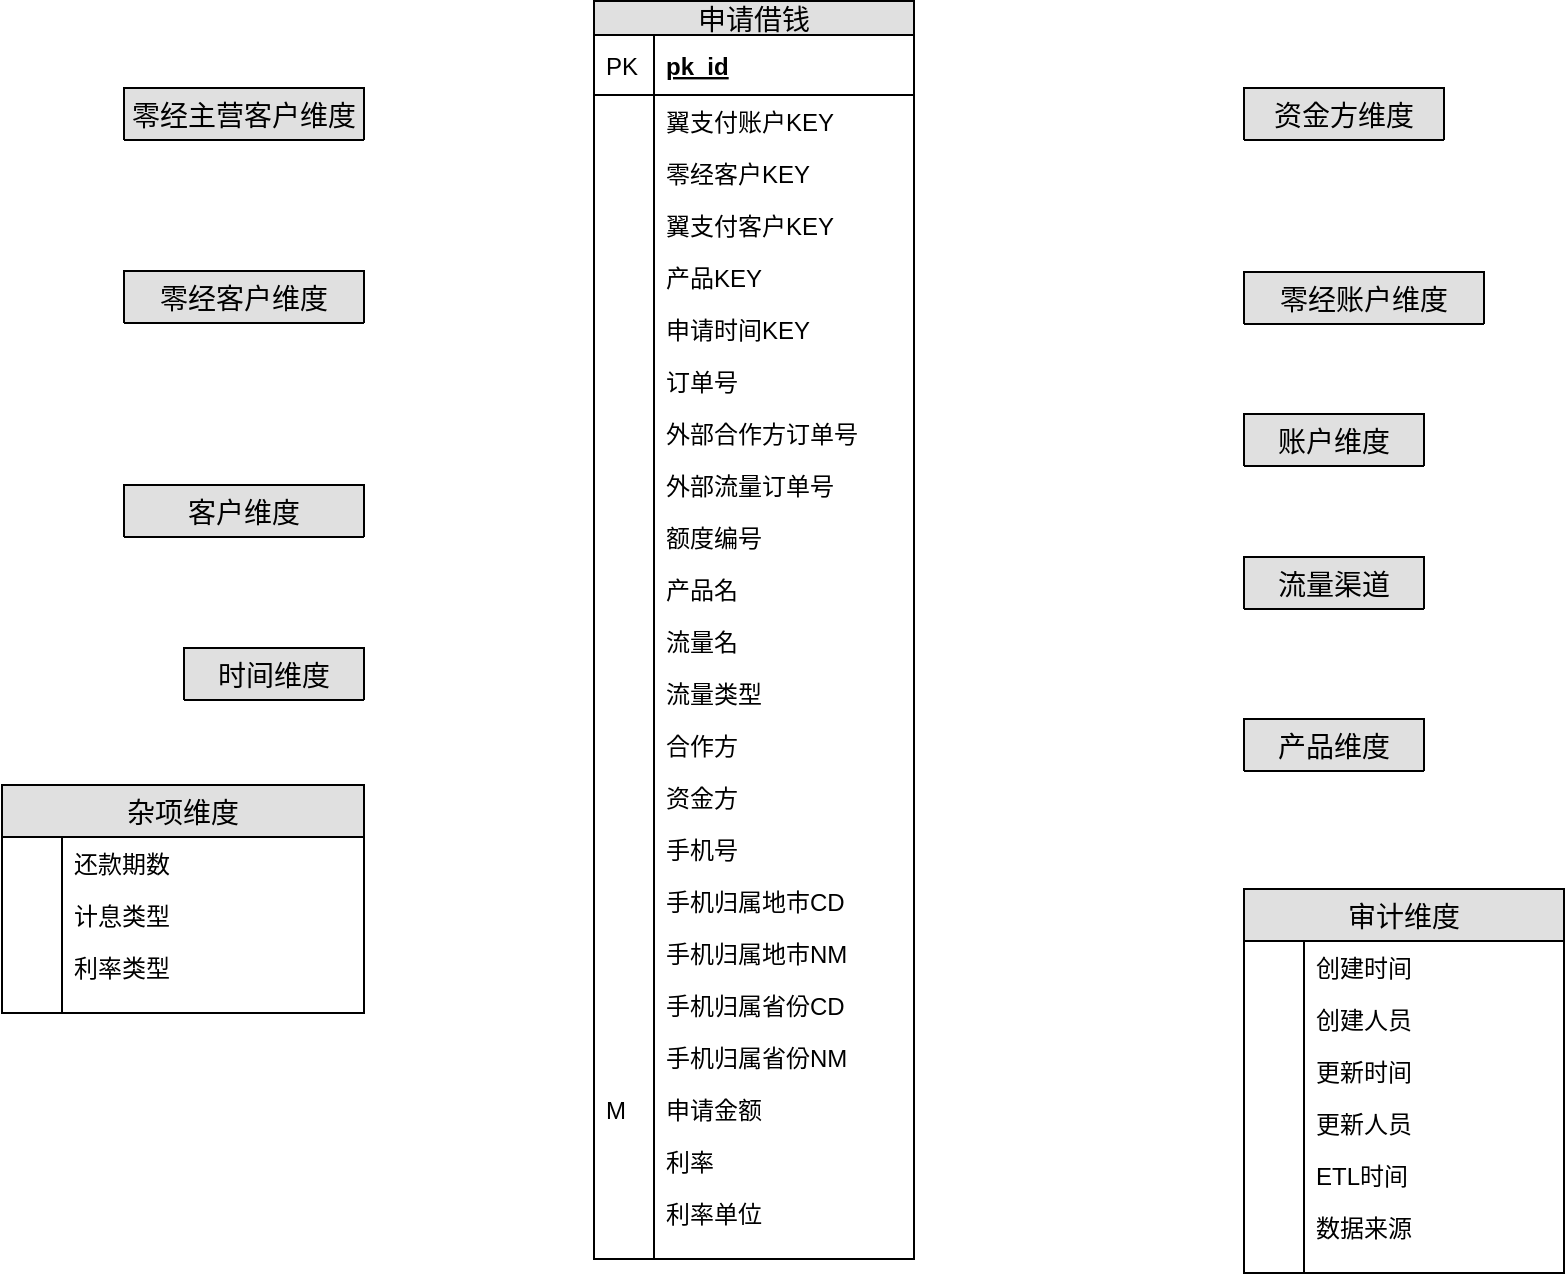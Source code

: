 <mxfile version="12.2.3" type="github" pages="5">
  <diagram id="IU7h6UbUTnx4cvojikw3" name="申请">
    <mxGraphModel dx="1944" dy="436" grid="1" gridSize="10" guides="1" tooltips="1" connect="1" arrows="1" fold="1" page="1" pageScale="1" pageWidth="850" pageHeight="1100" math="0" shadow="0">
      <root>
        <mxCell id="0"/>
        <mxCell id="1" parent="0"/>
        <mxCell id="SewQ5Y5SUPUqeUv0zJdQ-1" value="申请借钱" style="swimlane;fontStyle=0;childLayout=stackLayout;horizontal=1;startSize=17;fillColor=#e0e0e0;horizontalStack=0;resizeParent=1;resizeParentMax=0;resizeLast=0;collapsible=1;marginBottom=0;swimlaneFillColor=#ffffff;align=center;fontSize=14;" parent="1" vertex="1">
          <mxGeometry x="195" y="116.5" width="160" height="629" as="geometry">
            <mxRectangle x="180" y="1190" width="90" height="26" as="alternateBounds"/>
          </mxGeometry>
        </mxCell>
        <mxCell id="SewQ5Y5SUPUqeUv0zJdQ-2" value="pk_id" style="shape=partialRectangle;top=0;left=0;right=0;bottom=1;align=left;verticalAlign=middle;fillColor=none;spacingLeft=34;spacingRight=4;overflow=hidden;rotatable=0;points=[[0,0.5],[1,0.5]];portConstraint=eastwest;dropTarget=0;fontStyle=5;fontSize=12;" parent="SewQ5Y5SUPUqeUv0zJdQ-1" vertex="1">
          <mxGeometry y="17" width="160" height="30" as="geometry"/>
        </mxCell>
        <mxCell id="SewQ5Y5SUPUqeUv0zJdQ-3" value="PK" style="shape=partialRectangle;top=0;left=0;bottom=0;fillColor=none;align=left;verticalAlign=middle;spacingLeft=4;spacingRight=4;overflow=hidden;rotatable=0;points=[];portConstraint=eastwest;part=1;fontSize=12;" parent="SewQ5Y5SUPUqeUv0zJdQ-2" vertex="1" connectable="0">
          <mxGeometry width="30" height="30" as="geometry"/>
        </mxCell>
        <mxCell id="SewQ5Y5SUPUqeUv0zJdQ-6" value="翼支付账户KEY" style="shape=partialRectangle;top=0;left=0;right=0;bottom=0;align=left;verticalAlign=top;fillColor=none;spacingLeft=34;spacingRight=4;overflow=hidden;rotatable=0;points=[[0,0.5],[1,0.5]];portConstraint=eastwest;dropTarget=0;fontSize=12;" parent="SewQ5Y5SUPUqeUv0zJdQ-1" vertex="1">
          <mxGeometry y="47" width="160" height="26" as="geometry"/>
        </mxCell>
        <mxCell id="SewQ5Y5SUPUqeUv0zJdQ-7" value="" style="shape=partialRectangle;top=0;left=0;bottom=0;fillColor=none;align=left;verticalAlign=top;spacingLeft=4;spacingRight=4;overflow=hidden;rotatable=0;points=[];portConstraint=eastwest;part=1;fontSize=12;" parent="SewQ5Y5SUPUqeUv0zJdQ-6" vertex="1" connectable="0">
          <mxGeometry width="30" height="26" as="geometry"/>
        </mxCell>
        <mxCell id="SewQ5Y5SUPUqeUv0zJdQ-8" value="零经客户KEY" style="shape=partialRectangle;top=0;left=0;right=0;bottom=0;align=left;verticalAlign=top;fillColor=none;spacingLeft=34;spacingRight=4;overflow=hidden;rotatable=0;points=[[0,0.5],[1,0.5]];portConstraint=eastwest;dropTarget=0;fontSize=12;" parent="SewQ5Y5SUPUqeUv0zJdQ-1" vertex="1">
          <mxGeometry y="73" width="160" height="26" as="geometry"/>
        </mxCell>
        <mxCell id="SewQ5Y5SUPUqeUv0zJdQ-9" value="" style="shape=partialRectangle;top=0;left=0;bottom=0;fillColor=none;align=left;verticalAlign=top;spacingLeft=4;spacingRight=4;overflow=hidden;rotatable=0;points=[];portConstraint=eastwest;part=1;fontSize=12;" parent="SewQ5Y5SUPUqeUv0zJdQ-8" vertex="1" connectable="0">
          <mxGeometry width="30" height="26" as="geometry"/>
        </mxCell>
        <mxCell id="SewQ5Y5SUPUqeUv0zJdQ-10" value="翼支付客户KEY" style="shape=partialRectangle;top=0;left=0;right=0;bottom=0;align=left;verticalAlign=top;fillColor=none;spacingLeft=34;spacingRight=4;overflow=hidden;rotatable=0;points=[[0,0.5],[1,0.5]];portConstraint=eastwest;dropTarget=0;fontSize=12;" parent="SewQ5Y5SUPUqeUv0zJdQ-1" vertex="1">
          <mxGeometry y="99" width="160" height="26" as="geometry"/>
        </mxCell>
        <mxCell id="SewQ5Y5SUPUqeUv0zJdQ-11" value="" style="shape=partialRectangle;top=0;left=0;bottom=0;fillColor=none;align=left;verticalAlign=top;spacingLeft=4;spacingRight=4;overflow=hidden;rotatable=0;points=[];portConstraint=eastwest;part=1;fontSize=12;" parent="SewQ5Y5SUPUqeUv0zJdQ-10" vertex="1" connectable="0">
          <mxGeometry width="30" height="26" as="geometry"/>
        </mxCell>
        <mxCell id="SewQ5Y5SUPUqeUv0zJdQ-12" value="产品KEY" style="shape=partialRectangle;top=0;left=0;right=0;bottom=0;align=left;verticalAlign=top;fillColor=none;spacingLeft=34;spacingRight=4;overflow=hidden;rotatable=0;points=[[0,0.5],[1,0.5]];portConstraint=eastwest;dropTarget=0;fontSize=12;" parent="SewQ5Y5SUPUqeUv0zJdQ-1" vertex="1">
          <mxGeometry y="125" width="160" height="26" as="geometry"/>
        </mxCell>
        <mxCell id="SewQ5Y5SUPUqeUv0zJdQ-13" value="" style="shape=partialRectangle;top=0;left=0;bottom=0;fillColor=none;align=left;verticalAlign=top;spacingLeft=4;spacingRight=4;overflow=hidden;rotatable=0;points=[];portConstraint=eastwest;part=1;fontSize=12;" parent="SewQ5Y5SUPUqeUv0zJdQ-12" vertex="1" connectable="0">
          <mxGeometry width="30" height="26" as="geometry"/>
        </mxCell>
        <mxCell id="SewQ5Y5SUPUqeUv0zJdQ-16" value="申请时间KEY" style="shape=partialRectangle;top=0;left=0;right=0;bottom=0;align=left;verticalAlign=top;fillColor=none;spacingLeft=34;spacingRight=4;overflow=hidden;rotatable=0;points=[[0,0.5],[1,0.5]];portConstraint=eastwest;dropTarget=0;fontSize=12;" parent="SewQ5Y5SUPUqeUv0zJdQ-1" vertex="1">
          <mxGeometry y="151" width="160" height="26" as="geometry"/>
        </mxCell>
        <mxCell id="SewQ5Y5SUPUqeUv0zJdQ-17" value="" style="shape=partialRectangle;top=0;left=0;bottom=0;fillColor=none;align=left;verticalAlign=top;spacingLeft=4;spacingRight=4;overflow=hidden;rotatable=0;points=[];portConstraint=eastwest;part=1;fontSize=12;" parent="SewQ5Y5SUPUqeUv0zJdQ-16" vertex="1" connectable="0">
          <mxGeometry width="30" height="26" as="geometry"/>
        </mxCell>
        <mxCell id="SewQ5Y5SUPUqeUv0zJdQ-18" value="订单号" style="shape=partialRectangle;top=0;left=0;right=0;bottom=0;align=left;verticalAlign=top;fillColor=none;spacingLeft=34;spacingRight=4;overflow=hidden;rotatable=0;points=[[0,0.5],[1,0.5]];portConstraint=eastwest;dropTarget=0;fontSize=12;" parent="SewQ5Y5SUPUqeUv0zJdQ-1" vertex="1">
          <mxGeometry y="177" width="160" height="26" as="geometry"/>
        </mxCell>
        <mxCell id="SewQ5Y5SUPUqeUv0zJdQ-19" value="" style="shape=partialRectangle;top=0;left=0;bottom=0;fillColor=none;align=left;verticalAlign=top;spacingLeft=4;spacingRight=4;overflow=hidden;rotatable=0;points=[];portConstraint=eastwest;part=1;fontSize=12;" parent="SewQ5Y5SUPUqeUv0zJdQ-18" vertex="1" connectable="0">
          <mxGeometry width="30" height="26" as="geometry"/>
        </mxCell>
        <mxCell id="SewQ5Y5SUPUqeUv0zJdQ-20" value="外部合作方订单号" style="shape=partialRectangle;top=0;left=0;right=0;bottom=0;align=left;verticalAlign=top;fillColor=none;spacingLeft=34;spacingRight=4;overflow=hidden;rotatable=0;points=[[0,0.5],[1,0.5]];portConstraint=eastwest;dropTarget=0;fontSize=12;" parent="SewQ5Y5SUPUqeUv0zJdQ-1" vertex="1">
          <mxGeometry y="203" width="160" height="26" as="geometry"/>
        </mxCell>
        <mxCell id="SewQ5Y5SUPUqeUv0zJdQ-21" value="" style="shape=partialRectangle;top=0;left=0;bottom=0;fillColor=none;align=left;verticalAlign=top;spacingLeft=4;spacingRight=4;overflow=hidden;rotatable=0;points=[];portConstraint=eastwest;part=1;fontSize=12;" parent="SewQ5Y5SUPUqeUv0zJdQ-20" vertex="1" connectable="0">
          <mxGeometry width="30" height="26" as="geometry"/>
        </mxCell>
        <mxCell id="SewQ5Y5SUPUqeUv0zJdQ-22" value="外部流量订单号" style="shape=partialRectangle;top=0;left=0;right=0;bottom=0;align=left;verticalAlign=top;fillColor=none;spacingLeft=34;spacingRight=4;overflow=hidden;rotatable=0;points=[[0,0.5],[1,0.5]];portConstraint=eastwest;dropTarget=0;fontSize=12;" parent="SewQ5Y5SUPUqeUv0zJdQ-1" vertex="1">
          <mxGeometry y="229" width="160" height="26" as="geometry"/>
        </mxCell>
        <mxCell id="SewQ5Y5SUPUqeUv0zJdQ-23" value="" style="shape=partialRectangle;top=0;left=0;bottom=0;fillColor=none;align=left;verticalAlign=top;spacingLeft=4;spacingRight=4;overflow=hidden;rotatable=0;points=[];portConstraint=eastwest;part=1;fontSize=12;" parent="SewQ5Y5SUPUqeUv0zJdQ-22" vertex="1" connectable="0">
          <mxGeometry width="30" height="26" as="geometry"/>
        </mxCell>
        <mxCell id="SewQ5Y5SUPUqeUv0zJdQ-24" value="额度编号" style="shape=partialRectangle;top=0;left=0;right=0;bottom=0;align=left;verticalAlign=top;fillColor=none;spacingLeft=34;spacingRight=4;overflow=hidden;rotatable=0;points=[[0,0.5],[1,0.5]];portConstraint=eastwest;dropTarget=0;fontSize=12;" parent="SewQ5Y5SUPUqeUv0zJdQ-1" vertex="1">
          <mxGeometry y="255" width="160" height="26" as="geometry"/>
        </mxCell>
        <mxCell id="SewQ5Y5SUPUqeUv0zJdQ-25" value="" style="shape=partialRectangle;top=0;left=0;bottom=0;fillColor=none;align=left;verticalAlign=top;spacingLeft=4;spacingRight=4;overflow=hidden;rotatable=0;points=[];portConstraint=eastwest;part=1;fontSize=12;" parent="SewQ5Y5SUPUqeUv0zJdQ-24" vertex="1" connectable="0">
          <mxGeometry width="30" height="26" as="geometry"/>
        </mxCell>
        <mxCell id="SewQ5Y5SUPUqeUv0zJdQ-26" value="产品名" style="shape=partialRectangle;top=0;left=0;right=0;bottom=0;align=left;verticalAlign=top;fillColor=none;spacingLeft=34;spacingRight=4;overflow=hidden;rotatable=0;points=[[0,0.5],[1,0.5]];portConstraint=eastwest;dropTarget=0;fontSize=12;" parent="SewQ5Y5SUPUqeUv0zJdQ-1" vertex="1">
          <mxGeometry y="281" width="160" height="26" as="geometry"/>
        </mxCell>
        <mxCell id="SewQ5Y5SUPUqeUv0zJdQ-27" value="" style="shape=partialRectangle;top=0;left=0;bottom=0;fillColor=none;align=left;verticalAlign=top;spacingLeft=4;spacingRight=4;overflow=hidden;rotatable=0;points=[];portConstraint=eastwest;part=1;fontSize=12;" parent="SewQ5Y5SUPUqeUv0zJdQ-26" vertex="1" connectable="0">
          <mxGeometry width="30" height="26" as="geometry"/>
        </mxCell>
        <mxCell id="SewQ5Y5SUPUqeUv0zJdQ-28" value="流量名" style="shape=partialRectangle;top=0;left=0;right=0;bottom=0;align=left;verticalAlign=top;fillColor=none;spacingLeft=34;spacingRight=4;overflow=hidden;rotatable=0;points=[[0,0.5],[1,0.5]];portConstraint=eastwest;dropTarget=0;fontSize=12;" parent="SewQ5Y5SUPUqeUv0zJdQ-1" vertex="1">
          <mxGeometry y="307" width="160" height="26" as="geometry"/>
        </mxCell>
        <mxCell id="SewQ5Y5SUPUqeUv0zJdQ-29" value="" style="shape=partialRectangle;top=0;left=0;bottom=0;fillColor=none;align=left;verticalAlign=top;spacingLeft=4;spacingRight=4;overflow=hidden;rotatable=0;points=[];portConstraint=eastwest;part=1;fontSize=12;" parent="SewQ5Y5SUPUqeUv0zJdQ-28" vertex="1" connectable="0">
          <mxGeometry width="30" height="26" as="geometry"/>
        </mxCell>
        <mxCell id="SewQ5Y5SUPUqeUv0zJdQ-30" value="流量类型" style="shape=partialRectangle;top=0;left=0;right=0;bottom=0;align=left;verticalAlign=top;fillColor=none;spacingLeft=34;spacingRight=4;overflow=hidden;rotatable=0;points=[[0,0.5],[1,0.5]];portConstraint=eastwest;dropTarget=0;fontSize=12;" parent="SewQ5Y5SUPUqeUv0zJdQ-1" vertex="1">
          <mxGeometry y="333" width="160" height="26" as="geometry"/>
        </mxCell>
        <mxCell id="SewQ5Y5SUPUqeUv0zJdQ-31" value="" style="shape=partialRectangle;top=0;left=0;bottom=0;fillColor=none;align=left;verticalAlign=top;spacingLeft=4;spacingRight=4;overflow=hidden;rotatable=0;points=[];portConstraint=eastwest;part=1;fontSize=12;" parent="SewQ5Y5SUPUqeUv0zJdQ-30" vertex="1" connectable="0">
          <mxGeometry width="30" height="26" as="geometry"/>
        </mxCell>
        <mxCell id="SewQ5Y5SUPUqeUv0zJdQ-32" value="合作方" style="shape=partialRectangle;top=0;left=0;right=0;bottom=0;align=left;verticalAlign=top;fillColor=none;spacingLeft=34;spacingRight=4;overflow=hidden;rotatable=0;points=[[0,0.5],[1,0.5]];portConstraint=eastwest;dropTarget=0;fontSize=12;" parent="SewQ5Y5SUPUqeUv0zJdQ-1" vertex="1">
          <mxGeometry y="359" width="160" height="26" as="geometry"/>
        </mxCell>
        <mxCell id="SewQ5Y5SUPUqeUv0zJdQ-33" value="" style="shape=partialRectangle;top=0;left=0;bottom=0;fillColor=none;align=left;verticalAlign=top;spacingLeft=4;spacingRight=4;overflow=hidden;rotatable=0;points=[];portConstraint=eastwest;part=1;fontSize=12;" parent="SewQ5Y5SUPUqeUv0zJdQ-32" vertex="1" connectable="0">
          <mxGeometry width="30" height="26" as="geometry"/>
        </mxCell>
        <mxCell id="C4Q9BrpvKvhoLC3239tX-1" value="资金方" style="shape=partialRectangle;top=0;left=0;right=0;bottom=0;align=left;verticalAlign=top;fillColor=none;spacingLeft=34;spacingRight=4;overflow=hidden;rotatable=0;points=[[0,0.5],[1,0.5]];portConstraint=eastwest;dropTarget=0;fontSize=12;" vertex="1" parent="SewQ5Y5SUPUqeUv0zJdQ-1">
          <mxGeometry y="385" width="160" height="26" as="geometry"/>
        </mxCell>
        <mxCell id="C4Q9BrpvKvhoLC3239tX-2" value="" style="shape=partialRectangle;top=0;left=0;bottom=0;fillColor=none;align=left;verticalAlign=top;spacingLeft=4;spacingRight=4;overflow=hidden;rotatable=0;points=[];portConstraint=eastwest;part=1;fontSize=12;" vertex="1" connectable="0" parent="C4Q9BrpvKvhoLC3239tX-1">
          <mxGeometry width="30" height="26" as="geometry"/>
        </mxCell>
        <mxCell id="SewQ5Y5SUPUqeUv0zJdQ-34" value="手机号" style="shape=partialRectangle;top=0;left=0;right=0;bottom=0;align=left;verticalAlign=top;fillColor=none;spacingLeft=34;spacingRight=4;overflow=hidden;rotatable=0;points=[[0,0.5],[1,0.5]];portConstraint=eastwest;dropTarget=0;fontSize=12;" parent="SewQ5Y5SUPUqeUv0zJdQ-1" vertex="1">
          <mxGeometry y="411" width="160" height="26" as="geometry"/>
        </mxCell>
        <mxCell id="SewQ5Y5SUPUqeUv0zJdQ-35" value="" style="shape=partialRectangle;top=0;left=0;bottom=0;fillColor=none;align=left;verticalAlign=top;spacingLeft=4;spacingRight=4;overflow=hidden;rotatable=0;points=[];portConstraint=eastwest;part=1;fontSize=12;" parent="SewQ5Y5SUPUqeUv0zJdQ-34" vertex="1" connectable="0">
          <mxGeometry width="30" height="26" as="geometry"/>
        </mxCell>
        <mxCell id="SewQ5Y5SUPUqeUv0zJdQ-36" value="手机归属地市CD" style="shape=partialRectangle;top=0;left=0;right=0;bottom=0;align=left;verticalAlign=top;fillColor=none;spacingLeft=34;spacingRight=4;overflow=hidden;rotatable=0;points=[[0,0.5],[1,0.5]];portConstraint=eastwest;dropTarget=0;fontSize=12;" parent="SewQ5Y5SUPUqeUv0zJdQ-1" vertex="1">
          <mxGeometry y="437" width="160" height="26" as="geometry"/>
        </mxCell>
        <mxCell id="SewQ5Y5SUPUqeUv0zJdQ-37" value="" style="shape=partialRectangle;top=0;left=0;bottom=0;fillColor=none;align=left;verticalAlign=top;spacingLeft=4;spacingRight=4;overflow=hidden;rotatable=0;points=[];portConstraint=eastwest;part=1;fontSize=12;" parent="SewQ5Y5SUPUqeUv0zJdQ-36" vertex="1" connectable="0">
          <mxGeometry width="30" height="26" as="geometry"/>
        </mxCell>
        <mxCell id="C4Q9BrpvKvhoLC3239tX-3" value="手机归属地市NM" style="shape=partialRectangle;top=0;left=0;right=0;bottom=0;align=left;verticalAlign=top;fillColor=none;spacingLeft=34;spacingRight=4;overflow=hidden;rotatable=0;points=[[0,0.5],[1,0.5]];portConstraint=eastwest;dropTarget=0;fontSize=12;" vertex="1" parent="SewQ5Y5SUPUqeUv0zJdQ-1">
          <mxGeometry y="463" width="160" height="26" as="geometry"/>
        </mxCell>
        <mxCell id="C4Q9BrpvKvhoLC3239tX-4" value="" style="shape=partialRectangle;top=0;left=0;bottom=0;fillColor=none;align=left;verticalAlign=top;spacingLeft=4;spacingRight=4;overflow=hidden;rotatable=0;points=[];portConstraint=eastwest;part=1;fontSize=12;" vertex="1" connectable="0" parent="C4Q9BrpvKvhoLC3239tX-3">
          <mxGeometry width="30" height="26" as="geometry"/>
        </mxCell>
        <mxCell id="SewQ5Y5SUPUqeUv0zJdQ-38" value="手机归属省份CD" style="shape=partialRectangle;top=0;left=0;right=0;bottom=0;align=left;verticalAlign=top;fillColor=none;spacingLeft=34;spacingRight=4;overflow=hidden;rotatable=0;points=[[0,0.5],[1,0.5]];portConstraint=eastwest;dropTarget=0;fontSize=12;" parent="SewQ5Y5SUPUqeUv0zJdQ-1" vertex="1">
          <mxGeometry y="489" width="160" height="26" as="geometry"/>
        </mxCell>
        <mxCell id="SewQ5Y5SUPUqeUv0zJdQ-39" value="" style="shape=partialRectangle;top=0;left=0;bottom=0;fillColor=none;align=left;verticalAlign=top;spacingLeft=4;spacingRight=4;overflow=hidden;rotatable=0;points=[];portConstraint=eastwest;part=1;fontSize=12;" parent="SewQ5Y5SUPUqeUv0zJdQ-38" vertex="1" connectable="0">
          <mxGeometry width="30" height="26" as="geometry"/>
        </mxCell>
        <mxCell id="C4Q9BrpvKvhoLC3239tX-5" value="手机归属省份NM" style="shape=partialRectangle;top=0;left=0;right=0;bottom=0;align=left;verticalAlign=top;fillColor=none;spacingLeft=34;spacingRight=4;overflow=hidden;rotatable=0;points=[[0,0.5],[1,0.5]];portConstraint=eastwest;dropTarget=0;fontSize=12;" vertex="1" parent="SewQ5Y5SUPUqeUv0zJdQ-1">
          <mxGeometry y="515" width="160" height="26" as="geometry"/>
        </mxCell>
        <mxCell id="C4Q9BrpvKvhoLC3239tX-6" value="" style="shape=partialRectangle;top=0;left=0;bottom=0;fillColor=none;align=left;verticalAlign=top;spacingLeft=4;spacingRight=4;overflow=hidden;rotatable=0;points=[];portConstraint=eastwest;part=1;fontSize=12;" vertex="1" connectable="0" parent="C4Q9BrpvKvhoLC3239tX-5">
          <mxGeometry width="30" height="26" as="geometry"/>
        </mxCell>
        <mxCell id="SewQ5Y5SUPUqeUv0zJdQ-40" value="申请金额" style="shape=partialRectangle;top=0;left=0;right=0;bottom=0;align=left;verticalAlign=top;fillColor=none;spacingLeft=34;spacingRight=4;overflow=hidden;rotatable=0;points=[[0,0.5],[1,0.5]];portConstraint=eastwest;dropTarget=0;fontSize=12;" parent="SewQ5Y5SUPUqeUv0zJdQ-1" vertex="1">
          <mxGeometry y="541" width="160" height="26" as="geometry"/>
        </mxCell>
        <mxCell id="SewQ5Y5SUPUqeUv0zJdQ-41" value="M" style="shape=partialRectangle;top=0;left=0;bottom=0;fillColor=none;align=left;verticalAlign=top;spacingLeft=4;spacingRight=4;overflow=hidden;rotatable=0;points=[];portConstraint=eastwest;part=1;fontSize=12;" parent="SewQ5Y5SUPUqeUv0zJdQ-40" vertex="1" connectable="0">
          <mxGeometry width="30" height="26" as="geometry"/>
        </mxCell>
        <mxCell id="SewQ5Y5SUPUqeUv0zJdQ-42" value="利率" style="shape=partialRectangle;top=0;left=0;right=0;bottom=0;align=left;verticalAlign=top;fillColor=none;spacingLeft=34;spacingRight=4;overflow=hidden;rotatable=0;points=[[0,0.5],[1,0.5]];portConstraint=eastwest;dropTarget=0;fontSize=12;" parent="SewQ5Y5SUPUqeUv0zJdQ-1" vertex="1">
          <mxGeometry y="567" width="160" height="26" as="geometry"/>
        </mxCell>
        <mxCell id="SewQ5Y5SUPUqeUv0zJdQ-43" value="" style="shape=partialRectangle;top=0;left=0;bottom=0;fillColor=none;align=left;verticalAlign=top;spacingLeft=4;spacingRight=4;overflow=hidden;rotatable=0;points=[];portConstraint=eastwest;part=1;fontSize=12;" parent="SewQ5Y5SUPUqeUv0zJdQ-42" vertex="1" connectable="0">
          <mxGeometry width="30" height="26" as="geometry"/>
        </mxCell>
        <mxCell id="SewQ5Y5SUPUqeUv0zJdQ-44" value="利率单位" style="shape=partialRectangle;top=0;left=0;right=0;bottom=0;align=left;verticalAlign=top;fillColor=none;spacingLeft=34;spacingRight=4;overflow=hidden;rotatable=0;points=[[0,0.5],[1,0.5]];portConstraint=eastwest;dropTarget=0;fontSize=12;" parent="SewQ5Y5SUPUqeUv0zJdQ-1" vertex="1">
          <mxGeometry y="593" width="160" height="26" as="geometry"/>
        </mxCell>
        <mxCell id="SewQ5Y5SUPUqeUv0zJdQ-45" value="" style="shape=partialRectangle;top=0;left=0;bottom=0;fillColor=none;align=left;verticalAlign=top;spacingLeft=4;spacingRight=4;overflow=hidden;rotatable=0;points=[];portConstraint=eastwest;part=1;fontSize=12;" parent="SewQ5Y5SUPUqeUv0zJdQ-44" vertex="1" connectable="0">
          <mxGeometry width="30" height="26" as="geometry"/>
        </mxCell>
        <mxCell id="SewQ5Y5SUPUqeUv0zJdQ-50" value="" style="shape=partialRectangle;top=0;left=0;right=0;bottom=0;align=left;verticalAlign=top;fillColor=none;spacingLeft=34;spacingRight=4;overflow=hidden;rotatable=0;points=[[0,0.5],[1,0.5]];portConstraint=eastwest;dropTarget=0;fontSize=12;" parent="SewQ5Y5SUPUqeUv0zJdQ-1" vertex="1">
          <mxGeometry y="619" width="160" height="10" as="geometry"/>
        </mxCell>
        <mxCell id="SewQ5Y5SUPUqeUv0zJdQ-51" value="" style="shape=partialRectangle;top=0;left=0;bottom=0;fillColor=none;align=left;verticalAlign=top;spacingLeft=4;spacingRight=4;overflow=hidden;rotatable=0;points=[];portConstraint=eastwest;part=1;fontSize=12;" parent="SewQ5Y5SUPUqeUv0zJdQ-50" vertex="1" connectable="0">
          <mxGeometry width="30" height="10" as="geometry"/>
        </mxCell>
        <mxCell id="SewQ5Y5SUPUqeUv0zJdQ-52" value="零经客户维度" style="swimlane;fontStyle=0;childLayout=stackLayout;horizontal=1;startSize=26;fillColor=#e0e0e0;horizontalStack=0;resizeParent=1;resizeParentMax=0;resizeLast=0;collapsible=1;marginBottom=0;swimlaneFillColor=#ffffff;align=center;fontSize=14;" parent="1" vertex="1" collapsed="1">
          <mxGeometry x="-40" y="251.5" width="120" height="26" as="geometry">
            <mxRectangle x="-10" y="49.5" width="260" height="378" as="alternateBounds"/>
          </mxGeometry>
        </mxCell>
        <mxCell id="SewQ5Y5SUPUqeUv0zJdQ-53" value="零经客户KEY" style="shape=partialRectangle;top=0;left=0;right=0;bottom=1;align=left;verticalAlign=middle;fillColor=none;spacingLeft=34;spacingRight=4;overflow=hidden;rotatable=0;points=[[0,0.5],[1,0.5]];portConstraint=eastwest;dropTarget=0;fontStyle=5;fontSize=12;" parent="SewQ5Y5SUPUqeUv0zJdQ-52" vertex="1">
          <mxGeometry y="26" width="120" height="30" as="geometry"/>
        </mxCell>
        <mxCell id="SewQ5Y5SUPUqeUv0zJdQ-54" value="PK" style="shape=partialRectangle;top=0;left=0;bottom=0;fillColor=none;align=left;verticalAlign=middle;spacingLeft=4;spacingRight=4;overflow=hidden;rotatable=0;points=[];portConstraint=eastwest;part=1;fontSize=12;" parent="SewQ5Y5SUPUqeUv0zJdQ-53" vertex="1" connectable="0">
          <mxGeometry width="30" height="30" as="geometry"/>
        </mxCell>
        <mxCell id="SewQ5Y5SUPUqeUv0zJdQ-55" value="翼支付客户KEY" style="shape=partialRectangle;top=0;left=0;right=0;bottom=0;align=left;verticalAlign=top;fillColor=none;spacingLeft=34;spacingRight=4;overflow=hidden;rotatable=0;points=[[0,0.5],[1,0.5]];portConstraint=eastwest;dropTarget=0;fontSize=12;" parent="SewQ5Y5SUPUqeUv0zJdQ-52" vertex="1">
          <mxGeometry y="56" width="120" height="26" as="geometry"/>
        </mxCell>
        <mxCell id="SewQ5Y5SUPUqeUv0zJdQ-56" value="" style="shape=partialRectangle;top=0;left=0;bottom=0;fillColor=none;align=left;verticalAlign=top;spacingLeft=4;spacingRight=4;overflow=hidden;rotatable=0;points=[];portConstraint=eastwest;part=1;fontSize=12;" parent="SewQ5Y5SUPUqeUv0zJdQ-55" vertex="1" connectable="0">
          <mxGeometry width="30" height="26" as="geometry"/>
        </mxCell>
        <mxCell id="SewQ5Y5SUPUqeUv0zJdQ-57" value="性别" style="shape=partialRectangle;top=0;left=0;right=0;bottom=0;align=left;verticalAlign=top;fillColor=none;spacingLeft=34;spacingRight=4;overflow=hidden;rotatable=0;points=[[0,0.5],[1,0.5]];portConstraint=eastwest;dropTarget=0;fontSize=12;" parent="SewQ5Y5SUPUqeUv0zJdQ-52" vertex="1">
          <mxGeometry y="82" width="120" height="26" as="geometry"/>
        </mxCell>
        <mxCell id="SewQ5Y5SUPUqeUv0zJdQ-58" value="" style="shape=partialRectangle;top=0;left=0;bottom=0;fillColor=none;align=left;verticalAlign=top;spacingLeft=4;spacingRight=4;overflow=hidden;rotatable=0;points=[];portConstraint=eastwest;part=1;fontSize=12;" parent="SewQ5Y5SUPUqeUv0zJdQ-57" vertex="1" connectable="0">
          <mxGeometry width="30" height="26" as="geometry"/>
        </mxCell>
        <mxCell id="SewQ5Y5SUPUqeUv0zJdQ-59" value="姓名" style="shape=partialRectangle;top=0;left=0;right=0;bottom=0;align=left;verticalAlign=top;fillColor=none;spacingLeft=34;spacingRight=4;overflow=hidden;rotatable=0;points=[[0,0.5],[1,0.5]];portConstraint=eastwest;dropTarget=0;fontSize=12;" parent="SewQ5Y5SUPUqeUv0zJdQ-52" vertex="1">
          <mxGeometry y="108" width="120" height="26" as="geometry"/>
        </mxCell>
        <mxCell id="SewQ5Y5SUPUqeUv0zJdQ-60" value="" style="shape=partialRectangle;top=0;left=0;bottom=0;fillColor=none;align=left;verticalAlign=top;spacingLeft=4;spacingRight=4;overflow=hidden;rotatable=0;points=[];portConstraint=eastwest;part=1;fontSize=12;" parent="SewQ5Y5SUPUqeUv0zJdQ-59" vertex="1" connectable="0">
          <mxGeometry width="30" height="26" as="geometry"/>
        </mxCell>
        <mxCell id="SewQ5Y5SUPUqeUv0zJdQ-61" value="生日" style="shape=partialRectangle;top=0;left=0;right=0;bottom=0;align=left;verticalAlign=top;fillColor=none;spacingLeft=34;spacingRight=4;overflow=hidden;rotatable=0;points=[[0,0.5],[1,0.5]];portConstraint=eastwest;dropTarget=0;fontSize=12;" parent="SewQ5Y5SUPUqeUv0zJdQ-52" vertex="1">
          <mxGeometry y="134" width="120" height="26" as="geometry"/>
        </mxCell>
        <mxCell id="SewQ5Y5SUPUqeUv0zJdQ-62" value="" style="shape=partialRectangle;top=0;left=0;bottom=0;fillColor=none;align=left;verticalAlign=top;spacingLeft=4;spacingRight=4;overflow=hidden;rotatable=0;points=[];portConstraint=eastwest;part=1;fontSize=12;" parent="SewQ5Y5SUPUqeUv0zJdQ-61" vertex="1" connectable="0">
          <mxGeometry width="30" height="26" as="geometry"/>
        </mxCell>
        <mxCell id="SewQ5Y5SUPUqeUv0zJdQ-63" value="证件类型" style="shape=partialRectangle;top=0;left=0;right=0;bottom=0;align=left;verticalAlign=top;fillColor=none;spacingLeft=34;spacingRight=4;overflow=hidden;rotatable=0;points=[[0,0.5],[1,0.5]];portConstraint=eastwest;dropTarget=0;fontSize=12;" parent="SewQ5Y5SUPUqeUv0zJdQ-52" vertex="1">
          <mxGeometry y="160" width="120" height="26" as="geometry"/>
        </mxCell>
        <mxCell id="SewQ5Y5SUPUqeUv0zJdQ-64" value="" style="shape=partialRectangle;top=0;left=0;bottom=0;fillColor=none;align=left;verticalAlign=top;spacingLeft=4;spacingRight=4;overflow=hidden;rotatable=0;points=[];portConstraint=eastwest;part=1;fontSize=12;" parent="SewQ5Y5SUPUqeUv0zJdQ-63" vertex="1" connectable="0">
          <mxGeometry width="30" height="26" as="geometry"/>
        </mxCell>
        <mxCell id="SewQ5Y5SUPUqeUv0zJdQ-65" value="证件密文" style="shape=partialRectangle;top=0;left=0;right=0;bottom=0;align=left;verticalAlign=top;fillColor=none;spacingLeft=34;spacingRight=4;overflow=hidden;rotatable=0;points=[[0,0.5],[1,0.5]];portConstraint=eastwest;dropTarget=0;fontSize=12;" parent="SewQ5Y5SUPUqeUv0zJdQ-52" vertex="1">
          <mxGeometry y="186" width="120" height="26" as="geometry"/>
        </mxCell>
        <mxCell id="SewQ5Y5SUPUqeUv0zJdQ-66" value="" style="shape=partialRectangle;top=0;left=0;bottom=0;fillColor=none;align=left;verticalAlign=top;spacingLeft=4;spacingRight=4;overflow=hidden;rotatable=0;points=[];portConstraint=eastwest;part=1;fontSize=12;" parent="SewQ5Y5SUPUqeUv0zJdQ-65" vertex="1" connectable="0">
          <mxGeometry width="30" height="26" as="geometry"/>
        </mxCell>
        <mxCell id="SewQ5Y5SUPUqeUv0zJdQ-67" value="证件脱密" style="shape=partialRectangle;top=0;left=0;right=0;bottom=0;align=left;verticalAlign=top;fillColor=none;spacingLeft=34;spacingRight=4;overflow=hidden;rotatable=0;points=[[0,0.5],[1,0.5]];portConstraint=eastwest;dropTarget=0;fontSize=12;" parent="SewQ5Y5SUPUqeUv0zJdQ-52" vertex="1">
          <mxGeometry y="212" width="120" height="26" as="geometry"/>
        </mxCell>
        <mxCell id="SewQ5Y5SUPUqeUv0zJdQ-68" value="" style="shape=partialRectangle;top=0;left=0;bottom=0;fillColor=none;align=left;verticalAlign=top;spacingLeft=4;spacingRight=4;overflow=hidden;rotatable=0;points=[];portConstraint=eastwest;part=1;fontSize=12;" parent="SewQ5Y5SUPUqeUv0zJdQ-67" vertex="1" connectable="0">
          <mxGeometry width="30" height="26" as="geometry"/>
        </mxCell>
        <mxCell id="SewQ5Y5SUPUqeUv0zJdQ-69" value="证件所属地区" style="shape=partialRectangle;top=0;left=0;right=0;bottom=0;align=left;verticalAlign=top;fillColor=none;spacingLeft=34;spacingRight=4;overflow=hidden;rotatable=0;points=[[0,0.5],[1,0.5]];portConstraint=eastwest;dropTarget=0;fontSize=12;" parent="SewQ5Y5SUPUqeUv0zJdQ-52" vertex="1">
          <mxGeometry y="238" width="120" height="26" as="geometry"/>
        </mxCell>
        <mxCell id="SewQ5Y5SUPUqeUv0zJdQ-70" value="" style="shape=partialRectangle;top=0;left=0;bottom=0;fillColor=none;align=left;verticalAlign=top;spacingLeft=4;spacingRight=4;overflow=hidden;rotatable=0;points=[];portConstraint=eastwest;part=1;fontSize=12;" parent="SewQ5Y5SUPUqeUv0zJdQ-69" vertex="1" connectable="0">
          <mxGeometry width="30" height="26" as="geometry"/>
        </mxCell>
        <mxCell id="SewQ5Y5SUPUqeUv0zJdQ-71" value="证件所属城市" style="shape=partialRectangle;top=0;left=0;right=0;bottom=0;align=left;verticalAlign=top;fillColor=none;spacingLeft=34;spacingRight=4;overflow=hidden;rotatable=0;points=[[0,0.5],[1,0.5]];portConstraint=eastwest;dropTarget=0;fontSize=12;" parent="SewQ5Y5SUPUqeUv0zJdQ-52" vertex="1">
          <mxGeometry y="264" width="120" height="26" as="geometry"/>
        </mxCell>
        <mxCell id="SewQ5Y5SUPUqeUv0zJdQ-72" value="" style="shape=partialRectangle;top=0;left=0;bottom=0;fillColor=none;align=left;verticalAlign=top;spacingLeft=4;spacingRight=4;overflow=hidden;rotatable=0;points=[];portConstraint=eastwest;part=1;fontSize=12;" parent="SewQ5Y5SUPUqeUv0zJdQ-71" vertex="1" connectable="0">
          <mxGeometry width="30" height="26" as="geometry"/>
        </mxCell>
        <mxCell id="SewQ5Y5SUPUqeUv0zJdQ-73" value="证件生效日期" style="shape=partialRectangle;top=0;left=0;right=0;bottom=0;align=left;verticalAlign=top;fillColor=none;spacingLeft=34;spacingRight=4;overflow=hidden;rotatable=0;points=[[0,0.5],[1,0.5]];portConstraint=eastwest;dropTarget=0;fontSize=12;" parent="SewQ5Y5SUPUqeUv0zJdQ-52" vertex="1">
          <mxGeometry y="290" width="120" height="26" as="geometry"/>
        </mxCell>
        <mxCell id="SewQ5Y5SUPUqeUv0zJdQ-74" value="" style="shape=partialRectangle;top=0;left=0;bottom=0;fillColor=none;align=left;verticalAlign=top;spacingLeft=4;spacingRight=4;overflow=hidden;rotatable=0;points=[];portConstraint=eastwest;part=1;fontSize=12;" parent="SewQ5Y5SUPUqeUv0zJdQ-73" vertex="1" connectable="0">
          <mxGeometry width="30" height="26" as="geometry"/>
        </mxCell>
        <mxCell id="SewQ5Y5SUPUqeUv0zJdQ-75" value="证件失效日期" style="shape=partialRectangle;top=0;left=0;right=0;bottom=0;align=left;verticalAlign=top;fillColor=none;spacingLeft=34;spacingRight=4;overflow=hidden;rotatable=0;points=[[0,0.5],[1,0.5]];portConstraint=eastwest;dropTarget=0;fontSize=12;" parent="SewQ5Y5SUPUqeUv0zJdQ-52" vertex="1">
          <mxGeometry y="316" width="120" height="26" as="geometry"/>
        </mxCell>
        <mxCell id="SewQ5Y5SUPUqeUv0zJdQ-76" value="" style="shape=partialRectangle;top=0;left=0;bottom=0;fillColor=none;align=left;verticalAlign=top;spacingLeft=4;spacingRight=4;overflow=hidden;rotatable=0;points=[];portConstraint=eastwest;part=1;fontSize=12;" parent="SewQ5Y5SUPUqeUv0zJdQ-75" vertex="1" connectable="0">
          <mxGeometry width="30" height="26" as="geometry"/>
        </mxCell>
        <mxCell id="SewQ5Y5SUPUqeUv0zJdQ-77" value="用户类型" style="shape=partialRectangle;top=0;left=0;right=0;bottom=0;align=left;verticalAlign=top;fillColor=none;spacingLeft=34;spacingRight=4;overflow=hidden;rotatable=0;points=[[0,0.5],[1,0.5]];portConstraint=eastwest;dropTarget=0;fontSize=12;" parent="SewQ5Y5SUPUqeUv0zJdQ-52" vertex="1">
          <mxGeometry y="342" width="120" height="26" as="geometry"/>
        </mxCell>
        <mxCell id="SewQ5Y5SUPUqeUv0zJdQ-78" value="" style="shape=partialRectangle;top=0;left=0;bottom=0;fillColor=none;align=left;verticalAlign=top;spacingLeft=4;spacingRight=4;overflow=hidden;rotatable=0;points=[];portConstraint=eastwest;part=1;fontSize=12;" parent="SewQ5Y5SUPUqeUv0zJdQ-77" vertex="1" connectable="0">
          <mxGeometry width="30" height="26" as="geometry"/>
        </mxCell>
        <mxCell id="SewQ5Y5SUPUqeUv0zJdQ-79" value="" style="shape=partialRectangle;top=0;left=0;right=0;bottom=0;align=left;verticalAlign=top;fillColor=none;spacingLeft=34;spacingRight=4;overflow=hidden;rotatable=0;points=[[0,0.5],[1,0.5]];portConstraint=eastwest;dropTarget=0;fontSize=12;" parent="SewQ5Y5SUPUqeUv0zJdQ-52" vertex="1">
          <mxGeometry y="368" width="120" height="10" as="geometry"/>
        </mxCell>
        <mxCell id="SewQ5Y5SUPUqeUv0zJdQ-80" value="" style="shape=partialRectangle;top=0;left=0;bottom=0;fillColor=none;align=left;verticalAlign=top;spacingLeft=4;spacingRight=4;overflow=hidden;rotatable=0;points=[];portConstraint=eastwest;part=1;fontSize=12;" parent="SewQ5Y5SUPUqeUv0zJdQ-79" vertex="1" connectable="0">
          <mxGeometry width="30" height="10" as="geometry"/>
        </mxCell>
        <mxCell id="SewQ5Y5SUPUqeUv0zJdQ-81" value="时间维度" style="swimlane;fontStyle=0;childLayout=stackLayout;horizontal=1;startSize=26;fillColor=#e0e0e0;horizontalStack=0;resizeParent=1;resizeParentMax=0;resizeLast=0;collapsible=1;marginBottom=0;swimlaneFillColor=#ffffff;align=center;fontSize=14;" parent="1" vertex="1" collapsed="1">
          <mxGeometry x="-10" y="440" width="90" height="26" as="geometry">
            <mxRectangle x="25" y="542" width="160" height="430" as="alternateBounds"/>
          </mxGeometry>
        </mxCell>
        <mxCell id="SewQ5Y5SUPUqeUv0zJdQ-82" value="时间 KEY" style="shape=partialRectangle;top=0;left=0;right=0;bottom=1;align=left;verticalAlign=middle;fillColor=none;spacingLeft=34;spacingRight=4;overflow=hidden;rotatable=0;points=[[0,0.5],[1,0.5]];portConstraint=eastwest;dropTarget=0;fontStyle=5;fontSize=12;" parent="SewQ5Y5SUPUqeUv0zJdQ-81" vertex="1">
          <mxGeometry y="26" width="90" height="30" as="geometry"/>
        </mxCell>
        <mxCell id="SewQ5Y5SUPUqeUv0zJdQ-83" value="PK" style="shape=partialRectangle;top=0;left=0;bottom=0;fillColor=none;align=left;verticalAlign=middle;spacingLeft=4;spacingRight=4;overflow=hidden;rotatable=0;points=[];portConstraint=eastwest;part=1;fontSize=12;" parent="SewQ5Y5SUPUqeUv0zJdQ-82" vertex="1" connectable="0">
          <mxGeometry width="30" height="30" as="geometry"/>
        </mxCell>
        <mxCell id="SewQ5Y5SUPUqeUv0zJdQ-84" value="日期" style="shape=partialRectangle;top=0;left=0;right=0;bottom=0;align=left;verticalAlign=top;fillColor=none;spacingLeft=34;spacingRight=4;overflow=hidden;rotatable=0;points=[[0,0.5],[1,0.5]];portConstraint=eastwest;dropTarget=0;fontSize=12;" parent="SewQ5Y5SUPUqeUv0zJdQ-81" vertex="1">
          <mxGeometry y="56" width="90" height="26" as="geometry"/>
        </mxCell>
        <mxCell id="SewQ5Y5SUPUqeUv0zJdQ-85" value="" style="shape=partialRectangle;top=0;left=0;bottom=0;fillColor=none;align=left;verticalAlign=top;spacingLeft=4;spacingRight=4;overflow=hidden;rotatable=0;points=[];portConstraint=eastwest;part=1;fontSize=12;" parent="SewQ5Y5SUPUqeUv0zJdQ-84" vertex="1" connectable="0">
          <mxGeometry width="30" height="26" as="geometry"/>
        </mxCell>
        <mxCell id="SewQ5Y5SUPUqeUv0zJdQ-86" value="年份" style="shape=partialRectangle;top=0;left=0;right=0;bottom=0;align=left;verticalAlign=top;fillColor=none;spacingLeft=34;spacingRight=4;overflow=hidden;rotatable=0;points=[[0,0.5],[1,0.5]];portConstraint=eastwest;dropTarget=0;fontSize=12;" parent="SewQ5Y5SUPUqeUv0zJdQ-81" vertex="1">
          <mxGeometry y="82" width="90" height="26" as="geometry"/>
        </mxCell>
        <mxCell id="SewQ5Y5SUPUqeUv0zJdQ-87" value="" style="shape=partialRectangle;top=0;left=0;bottom=0;fillColor=none;align=left;verticalAlign=top;spacingLeft=4;spacingRight=4;overflow=hidden;rotatable=0;points=[];portConstraint=eastwest;part=1;fontSize=12;" parent="SewQ5Y5SUPUqeUv0zJdQ-86" vertex="1" connectable="0">
          <mxGeometry width="30" height="26" as="geometry"/>
        </mxCell>
        <mxCell id="SewQ5Y5SUPUqeUv0zJdQ-88" value="季度" style="shape=partialRectangle;top=0;left=0;right=0;bottom=0;align=left;verticalAlign=top;fillColor=none;spacingLeft=34;spacingRight=4;overflow=hidden;rotatable=0;points=[[0,0.5],[1,0.5]];portConstraint=eastwest;dropTarget=0;fontSize=12;" parent="SewQ5Y5SUPUqeUv0zJdQ-81" vertex="1">
          <mxGeometry y="108" width="90" height="26" as="geometry"/>
        </mxCell>
        <mxCell id="SewQ5Y5SUPUqeUv0zJdQ-89" value="" style="shape=partialRectangle;top=0;left=0;bottom=0;fillColor=none;align=left;verticalAlign=top;spacingLeft=4;spacingRight=4;overflow=hidden;rotatable=0;points=[];portConstraint=eastwest;part=1;fontSize=12;" parent="SewQ5Y5SUPUqeUv0zJdQ-88" vertex="1" connectable="0">
          <mxGeometry width="30" height="26" as="geometry"/>
        </mxCell>
        <mxCell id="SewQ5Y5SUPUqeUv0zJdQ-90" value="月份" style="shape=partialRectangle;top=0;left=0;right=0;bottom=0;align=left;verticalAlign=top;fillColor=none;spacingLeft=34;spacingRight=4;overflow=hidden;rotatable=0;points=[[0,0.5],[1,0.5]];portConstraint=eastwest;dropTarget=0;fontSize=12;" parent="SewQ5Y5SUPUqeUv0zJdQ-81" vertex="1">
          <mxGeometry y="134" width="90" height="26" as="geometry"/>
        </mxCell>
        <mxCell id="SewQ5Y5SUPUqeUv0zJdQ-91" value="" style="shape=partialRectangle;top=0;left=0;bottom=0;fillColor=none;align=left;verticalAlign=top;spacingLeft=4;spacingRight=4;overflow=hidden;rotatable=0;points=[];portConstraint=eastwest;part=1;fontSize=12;" parent="SewQ5Y5SUPUqeUv0zJdQ-90" vertex="1" connectable="0">
          <mxGeometry width="30" height="26" as="geometry"/>
        </mxCell>
        <mxCell id="SewQ5Y5SUPUqeUv0zJdQ-92" value="周" style="shape=partialRectangle;top=0;left=0;right=0;bottom=0;align=left;verticalAlign=top;fillColor=none;spacingLeft=34;spacingRight=4;overflow=hidden;rotatable=0;points=[[0,0.5],[1,0.5]];portConstraint=eastwest;dropTarget=0;fontSize=12;" parent="SewQ5Y5SUPUqeUv0zJdQ-81" vertex="1">
          <mxGeometry y="160" width="90" height="26" as="geometry"/>
        </mxCell>
        <mxCell id="SewQ5Y5SUPUqeUv0zJdQ-93" value="" style="shape=partialRectangle;top=0;left=0;bottom=0;fillColor=none;align=left;verticalAlign=top;spacingLeft=4;spacingRight=4;overflow=hidden;rotatable=0;points=[];portConstraint=eastwest;part=1;fontSize=12;" parent="SewQ5Y5SUPUqeUv0zJdQ-92" vertex="1" connectable="0">
          <mxGeometry width="30" height="26" as="geometry"/>
        </mxCell>
        <mxCell id="SewQ5Y5SUPUqeUv0zJdQ-94" value="年日" style="shape=partialRectangle;top=0;left=0;right=0;bottom=0;align=left;verticalAlign=top;fillColor=none;spacingLeft=34;spacingRight=4;overflow=hidden;rotatable=0;points=[[0,0.5],[1,0.5]];portConstraint=eastwest;dropTarget=0;fontSize=12;" parent="SewQ5Y5SUPUqeUv0zJdQ-81" vertex="1">
          <mxGeometry y="186" width="90" height="26" as="geometry"/>
        </mxCell>
        <mxCell id="SewQ5Y5SUPUqeUv0zJdQ-95" value="" style="shape=partialRectangle;top=0;left=0;bottom=0;fillColor=none;align=left;verticalAlign=top;spacingLeft=4;spacingRight=4;overflow=hidden;rotatable=0;points=[];portConstraint=eastwest;part=1;fontSize=12;" parent="SewQ5Y5SUPUqeUv0zJdQ-94" vertex="1" connectable="0">
          <mxGeometry width="30" height="26" as="geometry"/>
        </mxCell>
        <mxCell id="SewQ5Y5SUPUqeUv0zJdQ-96" value="季日" style="shape=partialRectangle;top=0;left=0;right=0;bottom=0;align=left;verticalAlign=top;fillColor=none;spacingLeft=34;spacingRight=4;overflow=hidden;rotatable=0;points=[[0,0.5],[1,0.5]];portConstraint=eastwest;dropTarget=0;fontSize=12;" parent="SewQ5Y5SUPUqeUv0zJdQ-81" vertex="1">
          <mxGeometry y="212" width="90" height="26" as="geometry"/>
        </mxCell>
        <mxCell id="SewQ5Y5SUPUqeUv0zJdQ-97" value="" style="shape=partialRectangle;top=0;left=0;bottom=0;fillColor=none;align=left;verticalAlign=top;spacingLeft=4;spacingRight=4;overflow=hidden;rotatable=0;points=[];portConstraint=eastwest;part=1;fontSize=12;" parent="SewQ5Y5SUPUqeUv0zJdQ-96" vertex="1" connectable="0">
          <mxGeometry width="30" height="26" as="geometry"/>
        </mxCell>
        <mxCell id="SewQ5Y5SUPUqeUv0zJdQ-98" value="月日" style="shape=partialRectangle;top=0;left=0;right=0;bottom=0;align=left;verticalAlign=top;fillColor=none;spacingLeft=34;spacingRight=4;overflow=hidden;rotatable=0;points=[[0,0.5],[1,0.5]];portConstraint=eastwest;dropTarget=0;fontSize=12;" parent="SewQ5Y5SUPUqeUv0zJdQ-81" vertex="1">
          <mxGeometry y="238" width="90" height="26" as="geometry"/>
        </mxCell>
        <mxCell id="SewQ5Y5SUPUqeUv0zJdQ-99" value="" style="shape=partialRectangle;top=0;left=0;bottom=0;fillColor=none;align=left;verticalAlign=top;spacingLeft=4;spacingRight=4;overflow=hidden;rotatable=0;points=[];portConstraint=eastwest;part=1;fontSize=12;" parent="SewQ5Y5SUPUqeUv0zJdQ-98" vertex="1" connectable="0">
          <mxGeometry width="30" height="26" as="geometry"/>
        </mxCell>
        <mxCell id="SewQ5Y5SUPUqeUv0zJdQ-100" value="周日" style="shape=partialRectangle;top=0;left=0;right=0;bottom=0;align=left;verticalAlign=top;fillColor=none;spacingLeft=34;spacingRight=4;overflow=hidden;rotatable=0;points=[[0,0.5],[1,0.5]];portConstraint=eastwest;dropTarget=0;fontSize=12;" parent="SewQ5Y5SUPUqeUv0zJdQ-81" vertex="1">
          <mxGeometry y="264" width="90" height="26" as="geometry"/>
        </mxCell>
        <mxCell id="SewQ5Y5SUPUqeUv0zJdQ-101" value="" style="shape=partialRectangle;top=0;left=0;bottom=0;fillColor=none;align=left;verticalAlign=top;spacingLeft=4;spacingRight=4;overflow=hidden;rotatable=0;points=[];portConstraint=eastwest;part=1;fontSize=12;" parent="SewQ5Y5SUPUqeUv0zJdQ-100" vertex="1" connectable="0">
          <mxGeometry width="30" height="26" as="geometry"/>
        </mxCell>
        <mxCell id="SewQ5Y5SUPUqeUv0zJdQ-102" value="年周" style="shape=partialRectangle;top=0;left=0;right=0;bottom=0;align=left;verticalAlign=top;fillColor=none;spacingLeft=34;spacingRight=4;overflow=hidden;rotatable=0;points=[[0,0.5],[1,0.5]];portConstraint=eastwest;dropTarget=0;fontSize=12;" parent="SewQ5Y5SUPUqeUv0zJdQ-81" vertex="1">
          <mxGeometry y="290" width="90" height="26" as="geometry"/>
        </mxCell>
        <mxCell id="SewQ5Y5SUPUqeUv0zJdQ-103" value="" style="shape=partialRectangle;top=0;left=0;bottom=0;fillColor=none;align=left;verticalAlign=top;spacingLeft=4;spacingRight=4;overflow=hidden;rotatable=0;points=[];portConstraint=eastwest;part=1;fontSize=12;" parent="SewQ5Y5SUPUqeUv0zJdQ-102" vertex="1" connectable="0">
          <mxGeometry width="30" height="26" as="geometry"/>
        </mxCell>
        <mxCell id="SewQ5Y5SUPUqeUv0zJdQ-104" value="本周第一天日期" style="shape=partialRectangle;top=0;left=0;right=0;bottom=0;align=left;verticalAlign=top;fillColor=none;spacingLeft=34;spacingRight=4;overflow=hidden;rotatable=0;points=[[0,0.5],[1,0.5]];portConstraint=eastwest;dropTarget=0;fontSize=12;" parent="SewQ5Y5SUPUqeUv0zJdQ-81" vertex="1">
          <mxGeometry y="316" width="90" height="26" as="geometry"/>
        </mxCell>
        <mxCell id="SewQ5Y5SUPUqeUv0zJdQ-105" value="" style="shape=partialRectangle;top=0;left=0;bottom=0;fillColor=none;align=left;verticalAlign=top;spacingLeft=4;spacingRight=4;overflow=hidden;rotatable=0;points=[];portConstraint=eastwest;part=1;fontSize=12;" parent="SewQ5Y5SUPUqeUv0zJdQ-104" vertex="1" connectable="0">
          <mxGeometry width="30" height="26" as="geometry"/>
        </mxCell>
        <mxCell id="SewQ5Y5SUPUqeUv0zJdQ-106" value="是否本周第一天" style="shape=partialRectangle;top=0;left=0;right=0;bottom=0;align=left;verticalAlign=top;fillColor=none;spacingLeft=34;spacingRight=4;overflow=hidden;rotatable=0;points=[[0,0.5],[1,0.5]];portConstraint=eastwest;dropTarget=0;fontSize=12;" parent="SewQ5Y5SUPUqeUv0zJdQ-81" vertex="1">
          <mxGeometry y="342" width="90" height="26" as="geometry"/>
        </mxCell>
        <mxCell id="SewQ5Y5SUPUqeUv0zJdQ-107" value="" style="shape=partialRectangle;top=0;left=0;bottom=0;fillColor=none;align=left;verticalAlign=top;spacingLeft=4;spacingRight=4;overflow=hidden;rotatable=0;points=[];portConstraint=eastwest;part=1;fontSize=12;" parent="SewQ5Y5SUPUqeUv0zJdQ-106" vertex="1" connectable="0">
          <mxGeometry width="30" height="26" as="geometry"/>
        </mxCell>
        <mxCell id="SewQ5Y5SUPUqeUv0zJdQ-108" value="本周最后一天日期" style="shape=partialRectangle;top=0;left=0;right=0;bottom=0;align=left;verticalAlign=top;fillColor=none;spacingLeft=34;spacingRight=4;overflow=hidden;rotatable=0;points=[[0,0.5],[1,0.5]];portConstraint=eastwest;dropTarget=0;fontSize=12;" parent="SewQ5Y5SUPUqeUv0zJdQ-81" vertex="1">
          <mxGeometry y="368" width="90" height="26" as="geometry"/>
        </mxCell>
        <mxCell id="SewQ5Y5SUPUqeUv0zJdQ-109" value="" style="shape=partialRectangle;top=0;left=0;bottom=0;fillColor=none;align=left;verticalAlign=top;spacingLeft=4;spacingRight=4;overflow=hidden;rotatable=0;points=[];portConstraint=eastwest;part=1;fontSize=12;" parent="SewQ5Y5SUPUqeUv0zJdQ-108" vertex="1" connectable="0">
          <mxGeometry width="30" height="26" as="geometry"/>
        </mxCell>
        <mxCell id="SewQ5Y5SUPUqeUv0zJdQ-110" value="是否本周最后一天" style="shape=partialRectangle;top=0;left=0;right=0;bottom=0;align=left;verticalAlign=top;fillColor=none;spacingLeft=34;spacingRight=4;overflow=hidden;rotatable=0;points=[[0,0.5],[1,0.5]];portConstraint=eastwest;dropTarget=0;fontSize=12;" parent="SewQ5Y5SUPUqeUv0zJdQ-81" vertex="1">
          <mxGeometry y="394" width="90" height="26" as="geometry"/>
        </mxCell>
        <mxCell id="SewQ5Y5SUPUqeUv0zJdQ-111" value="" style="shape=partialRectangle;top=0;left=0;bottom=0;fillColor=none;align=left;verticalAlign=top;spacingLeft=4;spacingRight=4;overflow=hidden;rotatable=0;points=[];portConstraint=eastwest;part=1;fontSize=12;" parent="SewQ5Y5SUPUqeUv0zJdQ-110" vertex="1" connectable="0">
          <mxGeometry width="30" height="26" as="geometry"/>
        </mxCell>
        <mxCell id="SewQ5Y5SUPUqeUv0zJdQ-112" value="" style="shape=partialRectangle;top=0;left=0;right=0;bottom=0;align=left;verticalAlign=top;fillColor=none;spacingLeft=34;spacingRight=4;overflow=hidden;rotatable=0;points=[[0,0.5],[1,0.5]];portConstraint=eastwest;dropTarget=0;fontSize=12;" parent="SewQ5Y5SUPUqeUv0zJdQ-81" vertex="1">
          <mxGeometry y="420" width="90" height="10" as="geometry"/>
        </mxCell>
        <mxCell id="SewQ5Y5SUPUqeUv0zJdQ-113" value="" style="shape=partialRectangle;top=0;left=0;bottom=0;fillColor=none;align=left;verticalAlign=top;spacingLeft=4;spacingRight=4;overflow=hidden;rotatable=0;points=[];portConstraint=eastwest;part=1;fontSize=12;" parent="SewQ5Y5SUPUqeUv0zJdQ-112" vertex="1" connectable="0">
          <mxGeometry width="30" height="10" as="geometry"/>
        </mxCell>
        <mxCell id="SewQ5Y5SUPUqeUv0zJdQ-114" value="资金方维度" style="swimlane;fontStyle=0;childLayout=stackLayout;horizontal=1;startSize=26;fillColor=#e0e0e0;horizontalStack=0;resizeParent=1;resizeParentMax=0;resizeLast=0;collapsible=1;marginBottom=0;swimlaneFillColor=#ffffff;align=center;fontSize=14;" parent="1" vertex="1" collapsed="1">
          <mxGeometry x="520" y="160" width="100" height="26" as="geometry">
            <mxRectangle x="590" y="49.5" width="160" height="170" as="alternateBounds"/>
          </mxGeometry>
        </mxCell>
        <mxCell id="SewQ5Y5SUPUqeUv0zJdQ-115" value="资金方KEY" style="shape=partialRectangle;top=0;left=0;right=0;bottom=1;align=left;verticalAlign=middle;fillColor=none;spacingLeft=34;spacingRight=4;overflow=hidden;rotatable=0;points=[[0,0.5],[1,0.5]];portConstraint=eastwest;dropTarget=0;fontStyle=5;fontSize=12;" parent="SewQ5Y5SUPUqeUv0zJdQ-114" vertex="1">
          <mxGeometry y="26" width="100" height="30" as="geometry"/>
        </mxCell>
        <mxCell id="SewQ5Y5SUPUqeUv0zJdQ-116" value="PK" style="shape=partialRectangle;top=0;left=0;bottom=0;fillColor=none;align=left;verticalAlign=middle;spacingLeft=4;spacingRight=4;overflow=hidden;rotatable=0;points=[];portConstraint=eastwest;part=1;fontSize=12;" parent="SewQ5Y5SUPUqeUv0zJdQ-115" vertex="1" connectable="0">
          <mxGeometry width="30" height="30" as="geometry"/>
        </mxCell>
        <mxCell id="SewQ5Y5SUPUqeUv0zJdQ-117" value="资金方code" style="shape=partialRectangle;top=0;left=0;right=0;bottom=0;align=left;verticalAlign=top;fillColor=none;spacingLeft=34;spacingRight=4;overflow=hidden;rotatable=0;points=[[0,0.5],[1,0.5]];portConstraint=eastwest;dropTarget=0;fontSize=12;" parent="SewQ5Y5SUPUqeUv0zJdQ-114" vertex="1">
          <mxGeometry y="56" width="100" height="26" as="geometry"/>
        </mxCell>
        <mxCell id="SewQ5Y5SUPUqeUv0zJdQ-118" value="" style="shape=partialRectangle;top=0;left=0;bottom=0;fillColor=none;align=left;verticalAlign=top;spacingLeft=4;spacingRight=4;overflow=hidden;rotatable=0;points=[];portConstraint=eastwest;part=1;fontSize=12;" parent="SewQ5Y5SUPUqeUv0zJdQ-117" vertex="1" connectable="0">
          <mxGeometry width="30" height="26" as="geometry"/>
        </mxCell>
        <mxCell id="SewQ5Y5SUPUqeUv0zJdQ-119" value="资金方描述" style="shape=partialRectangle;top=0;left=0;right=0;bottom=0;align=left;verticalAlign=top;fillColor=none;spacingLeft=34;spacingRight=4;overflow=hidden;rotatable=0;points=[[0,0.5],[1,0.5]];portConstraint=eastwest;dropTarget=0;fontSize=12;" parent="SewQ5Y5SUPUqeUv0zJdQ-114" vertex="1">
          <mxGeometry y="82" width="100" height="26" as="geometry"/>
        </mxCell>
        <mxCell id="SewQ5Y5SUPUqeUv0zJdQ-120" value="" style="shape=partialRectangle;top=0;left=0;bottom=0;fillColor=none;align=left;verticalAlign=top;spacingLeft=4;spacingRight=4;overflow=hidden;rotatable=0;points=[];portConstraint=eastwest;part=1;fontSize=12;" parent="SewQ5Y5SUPUqeUv0zJdQ-119" vertex="1" connectable="0">
          <mxGeometry width="30" height="26" as="geometry"/>
        </mxCell>
        <mxCell id="SewQ5Y5SUPUqeUv0zJdQ-121" value="二级资金方code" style="shape=partialRectangle;top=0;left=0;right=0;bottom=0;align=left;verticalAlign=top;fillColor=none;spacingLeft=34;spacingRight=4;overflow=hidden;rotatable=0;points=[[0,0.5],[1,0.5]];portConstraint=eastwest;dropTarget=0;fontSize=12;" parent="SewQ5Y5SUPUqeUv0zJdQ-114" vertex="1">
          <mxGeometry y="108" width="100" height="26" as="geometry"/>
        </mxCell>
        <mxCell id="SewQ5Y5SUPUqeUv0zJdQ-122" value="" style="shape=partialRectangle;top=0;left=0;bottom=0;fillColor=none;align=left;verticalAlign=top;spacingLeft=4;spacingRight=4;overflow=hidden;rotatable=0;points=[];portConstraint=eastwest;part=1;fontSize=12;" parent="SewQ5Y5SUPUqeUv0zJdQ-121" vertex="1" connectable="0">
          <mxGeometry width="30" height="26" as="geometry"/>
        </mxCell>
        <mxCell id="SewQ5Y5SUPUqeUv0zJdQ-123" value="二级资金方描述" style="shape=partialRectangle;top=0;left=0;right=0;bottom=0;align=left;verticalAlign=top;fillColor=none;spacingLeft=34;spacingRight=4;overflow=hidden;rotatable=0;points=[[0,0.5],[1,0.5]];portConstraint=eastwest;dropTarget=0;fontSize=12;" parent="SewQ5Y5SUPUqeUv0zJdQ-114" vertex="1">
          <mxGeometry y="134" width="100" height="26" as="geometry"/>
        </mxCell>
        <mxCell id="SewQ5Y5SUPUqeUv0zJdQ-124" value="" style="shape=partialRectangle;top=0;left=0;bottom=0;fillColor=none;align=left;verticalAlign=top;spacingLeft=4;spacingRight=4;overflow=hidden;rotatable=0;points=[];portConstraint=eastwest;part=1;fontSize=12;" parent="SewQ5Y5SUPUqeUv0zJdQ-123" vertex="1" connectable="0">
          <mxGeometry width="30" height="26" as="geometry"/>
        </mxCell>
        <mxCell id="SewQ5Y5SUPUqeUv0zJdQ-125" value="" style="shape=partialRectangle;top=0;left=0;right=0;bottom=0;align=left;verticalAlign=top;fillColor=none;spacingLeft=34;spacingRight=4;overflow=hidden;rotatable=0;points=[[0,0.5],[1,0.5]];portConstraint=eastwest;dropTarget=0;fontSize=12;" parent="SewQ5Y5SUPUqeUv0zJdQ-114" vertex="1">
          <mxGeometry y="160" width="100" height="10" as="geometry"/>
        </mxCell>
        <mxCell id="SewQ5Y5SUPUqeUv0zJdQ-126" value="" style="shape=partialRectangle;top=0;left=0;bottom=0;fillColor=none;align=left;verticalAlign=top;spacingLeft=4;spacingRight=4;overflow=hidden;rotatable=0;points=[];portConstraint=eastwest;part=1;fontSize=12;" parent="SewQ5Y5SUPUqeUv0zJdQ-125" vertex="1" connectable="0">
          <mxGeometry width="30" height="10" as="geometry"/>
        </mxCell>
        <mxCell id="SewQ5Y5SUPUqeUv0zJdQ-127" value="零经账户维度" style="swimlane;fontStyle=0;childLayout=stackLayout;horizontal=1;startSize=26;fillColor=#e0e0e0;horizontalStack=0;resizeParent=1;resizeParentMax=0;resizeLast=0;collapsible=1;marginBottom=0;swimlaneFillColor=#ffffff;align=center;fontSize=14;" parent="1" vertex="1" collapsed="1">
          <mxGeometry x="520" y="252" width="120" height="26" as="geometry">
            <mxRectangle x="620" y="261.5" width="160" height="196" as="alternateBounds"/>
          </mxGeometry>
        </mxCell>
        <mxCell id="SewQ5Y5SUPUqeUv0zJdQ-128" value="零经账户KEY" style="shape=partialRectangle;top=0;left=0;right=0;bottom=1;align=left;verticalAlign=middle;fillColor=none;spacingLeft=34;spacingRight=4;overflow=hidden;rotatable=0;points=[[0,0.5],[1,0.5]];portConstraint=eastwest;dropTarget=0;fontStyle=5;fontSize=12;" parent="SewQ5Y5SUPUqeUv0zJdQ-127" vertex="1">
          <mxGeometry y="26" width="120" height="30" as="geometry"/>
        </mxCell>
        <mxCell id="SewQ5Y5SUPUqeUv0zJdQ-129" value="PK" style="shape=partialRectangle;top=0;left=0;bottom=0;fillColor=none;align=left;verticalAlign=middle;spacingLeft=4;spacingRight=4;overflow=hidden;rotatable=0;points=[];portConstraint=eastwest;part=1;fontSize=12;" parent="SewQ5Y5SUPUqeUv0zJdQ-128" vertex="1" connectable="0">
          <mxGeometry width="30" height="30" as="geometry"/>
        </mxCell>
        <mxCell id="SewQ5Y5SUPUqeUv0zJdQ-130" value="翼支付账号KEY" style="shape=partialRectangle;top=0;left=0;right=0;bottom=0;align=left;verticalAlign=top;fillColor=none;spacingLeft=34;spacingRight=4;overflow=hidden;rotatable=0;points=[[0,0.5],[1,0.5]];portConstraint=eastwest;dropTarget=0;fontSize=12;" parent="SewQ5Y5SUPUqeUv0zJdQ-127" vertex="1">
          <mxGeometry y="56" width="120" height="26" as="geometry"/>
        </mxCell>
        <mxCell id="SewQ5Y5SUPUqeUv0zJdQ-131" value="" style="shape=partialRectangle;top=0;left=0;bottom=0;fillColor=none;align=left;verticalAlign=top;spacingLeft=4;spacingRight=4;overflow=hidden;rotatable=0;points=[];portConstraint=eastwest;part=1;fontSize=12;" parent="SewQ5Y5SUPUqeUv0zJdQ-130" vertex="1" connectable="0">
          <mxGeometry width="30" height="26" as="geometry"/>
        </mxCell>
        <mxCell id="SewQ5Y5SUPUqeUv0zJdQ-132" value="客户ID" style="shape=partialRectangle;top=0;left=0;right=0;bottom=0;align=left;verticalAlign=top;fillColor=none;spacingLeft=34;spacingRight=4;overflow=hidden;rotatable=0;points=[[0,0.5],[1,0.5]];portConstraint=eastwest;dropTarget=0;fontSize=12;" parent="SewQ5Y5SUPUqeUv0zJdQ-127" vertex="1">
          <mxGeometry y="82" width="120" height="26" as="geometry"/>
        </mxCell>
        <mxCell id="SewQ5Y5SUPUqeUv0zJdQ-133" value="" style="shape=partialRectangle;top=0;left=0;bottom=0;fillColor=none;align=left;verticalAlign=top;spacingLeft=4;spacingRight=4;overflow=hidden;rotatable=0;points=[];portConstraint=eastwest;part=1;fontSize=12;" parent="SewQ5Y5SUPUqeUv0zJdQ-132" vertex="1" connectable="0">
          <mxGeometry width="30" height="26" as="geometry"/>
        </mxCell>
        <mxCell id="SewQ5Y5SUPUqeUv0zJdQ-134" value="手机号" style="shape=partialRectangle;top=0;left=0;right=0;bottom=0;align=left;verticalAlign=top;fillColor=none;spacingLeft=34;spacingRight=4;overflow=hidden;rotatable=0;points=[[0,0.5],[1,0.5]];portConstraint=eastwest;dropTarget=0;fontSize=12;" parent="SewQ5Y5SUPUqeUv0zJdQ-127" vertex="1">
          <mxGeometry y="108" width="120" height="26" as="geometry"/>
        </mxCell>
        <mxCell id="SewQ5Y5SUPUqeUv0zJdQ-135" value="" style="shape=partialRectangle;top=0;left=0;bottom=0;fillColor=none;align=left;verticalAlign=top;spacingLeft=4;spacingRight=4;overflow=hidden;rotatable=0;points=[];portConstraint=eastwest;part=1;fontSize=12;" parent="SewQ5Y5SUPUqeUv0zJdQ-134" vertex="1" connectable="0">
          <mxGeometry width="30" height="26" as="geometry"/>
        </mxCell>
        <mxCell id="SewQ5Y5SUPUqeUv0zJdQ-136" value="手机号归属省份" style="shape=partialRectangle;top=0;left=0;right=0;bottom=0;align=left;verticalAlign=top;fillColor=none;spacingLeft=34;spacingRight=4;overflow=hidden;rotatable=0;points=[[0,0.5],[1,0.5]];portConstraint=eastwest;dropTarget=0;fontSize=12;" parent="SewQ5Y5SUPUqeUv0zJdQ-127" vertex="1">
          <mxGeometry y="134" width="120" height="26" as="geometry"/>
        </mxCell>
        <mxCell id="SewQ5Y5SUPUqeUv0zJdQ-137" value="" style="shape=partialRectangle;top=0;left=0;bottom=0;fillColor=none;align=left;verticalAlign=top;spacingLeft=4;spacingRight=4;overflow=hidden;rotatable=0;points=[];portConstraint=eastwest;part=1;fontSize=12;" parent="SewQ5Y5SUPUqeUv0zJdQ-136" vertex="1" connectable="0">
          <mxGeometry width="30" height="26" as="geometry"/>
        </mxCell>
        <mxCell id="SewQ5Y5SUPUqeUv0zJdQ-138" value="手机号归属地市" style="shape=partialRectangle;top=0;left=0;right=0;bottom=0;align=left;verticalAlign=top;fillColor=none;spacingLeft=34;spacingRight=4;overflow=hidden;rotatable=0;points=[[0,0.5],[1,0.5]];portConstraint=eastwest;dropTarget=0;fontSize=12;" parent="SewQ5Y5SUPUqeUv0zJdQ-127" vertex="1">
          <mxGeometry y="160" width="120" height="26" as="geometry"/>
        </mxCell>
        <mxCell id="SewQ5Y5SUPUqeUv0zJdQ-139" value="" style="shape=partialRectangle;top=0;left=0;bottom=0;fillColor=none;align=left;verticalAlign=top;spacingLeft=4;spacingRight=4;overflow=hidden;rotatable=0;points=[];portConstraint=eastwest;part=1;fontSize=12;" parent="SewQ5Y5SUPUqeUv0zJdQ-138" vertex="1" connectable="0">
          <mxGeometry width="30" height="26" as="geometry"/>
        </mxCell>
        <mxCell id="SewQ5Y5SUPUqeUv0zJdQ-140" value="" style="shape=partialRectangle;top=0;left=0;right=0;bottom=0;align=left;verticalAlign=top;fillColor=none;spacingLeft=34;spacingRight=4;overflow=hidden;rotatable=0;points=[[0,0.5],[1,0.5]];portConstraint=eastwest;dropTarget=0;fontSize=12;" parent="SewQ5Y5SUPUqeUv0zJdQ-127" vertex="1">
          <mxGeometry y="186" width="120" height="10" as="geometry"/>
        </mxCell>
        <mxCell id="SewQ5Y5SUPUqeUv0zJdQ-141" value="" style="shape=partialRectangle;top=0;left=0;bottom=0;fillColor=none;align=left;verticalAlign=top;spacingLeft=4;spacingRight=4;overflow=hidden;rotatable=0;points=[];portConstraint=eastwest;part=1;fontSize=12;" parent="SewQ5Y5SUPUqeUv0zJdQ-140" vertex="1" connectable="0">
          <mxGeometry width="30" height="10" as="geometry"/>
        </mxCell>
        <mxCell id="SewQ5Y5SUPUqeUv0zJdQ-142" value="流量渠道" style="swimlane;fontStyle=0;childLayout=stackLayout;horizontal=1;startSize=26;fillColor=#e0e0e0;horizontalStack=0;resizeParent=1;resizeParentMax=0;resizeLast=0;collapsible=1;marginBottom=0;swimlaneFillColor=#ffffff;align=center;fontSize=14;" parent="1" vertex="1" collapsed="1">
          <mxGeometry x="520" y="394.5" width="90" height="26" as="geometry">
            <mxRectangle x="640" y="524.5" width="160" height="170" as="alternateBounds"/>
          </mxGeometry>
        </mxCell>
        <mxCell id="SewQ5Y5SUPUqeUv0zJdQ-143" value="流量渠道 KEY" style="shape=partialRectangle;top=0;left=0;right=0;bottom=1;align=left;verticalAlign=middle;fillColor=none;spacingLeft=34;spacingRight=4;overflow=hidden;rotatable=0;points=[[0,0.5],[1,0.5]];portConstraint=eastwest;dropTarget=0;fontStyle=5;fontSize=12;" parent="SewQ5Y5SUPUqeUv0zJdQ-142" vertex="1">
          <mxGeometry y="26" width="90" height="30" as="geometry"/>
        </mxCell>
        <mxCell id="SewQ5Y5SUPUqeUv0zJdQ-144" value="PK" style="shape=partialRectangle;top=0;left=0;bottom=0;fillColor=none;align=left;verticalAlign=middle;spacingLeft=4;spacingRight=4;overflow=hidden;rotatable=0;points=[];portConstraint=eastwest;part=1;fontSize=12;" parent="SewQ5Y5SUPUqeUv0zJdQ-143" vertex="1" connectable="0">
          <mxGeometry width="30" height="30" as="geometry"/>
        </mxCell>
        <mxCell id="SewQ5Y5SUPUqeUv0zJdQ-145" value="流量平台CD" style="shape=partialRectangle;top=0;left=0;right=0;bottom=0;align=left;verticalAlign=top;fillColor=none;spacingLeft=34;spacingRight=4;overflow=hidden;rotatable=0;points=[[0,0.5],[1,0.5]];portConstraint=eastwest;dropTarget=0;fontSize=12;" parent="SewQ5Y5SUPUqeUv0zJdQ-142" vertex="1">
          <mxGeometry y="56" width="90" height="26" as="geometry"/>
        </mxCell>
        <mxCell id="SewQ5Y5SUPUqeUv0zJdQ-146" value="" style="shape=partialRectangle;top=0;left=0;bottom=0;fillColor=none;align=left;verticalAlign=top;spacingLeft=4;spacingRight=4;overflow=hidden;rotatable=0;points=[];portConstraint=eastwest;part=1;fontSize=12;" parent="SewQ5Y5SUPUqeUv0zJdQ-145" vertex="1" connectable="0">
          <mxGeometry width="30" height="26" as="geometry"/>
        </mxCell>
        <mxCell id="SewQ5Y5SUPUqeUv0zJdQ-147" value="流量平台描述" style="shape=partialRectangle;top=0;left=0;right=0;bottom=0;align=left;verticalAlign=top;fillColor=none;spacingLeft=34;spacingRight=4;overflow=hidden;rotatable=0;points=[[0,0.5],[1,0.5]];portConstraint=eastwest;dropTarget=0;fontSize=12;" parent="SewQ5Y5SUPUqeUv0zJdQ-142" vertex="1">
          <mxGeometry y="82" width="90" height="26" as="geometry"/>
        </mxCell>
        <mxCell id="SewQ5Y5SUPUqeUv0zJdQ-148" value="" style="shape=partialRectangle;top=0;left=0;bottom=0;fillColor=none;align=left;verticalAlign=top;spacingLeft=4;spacingRight=4;overflow=hidden;rotatable=0;points=[];portConstraint=eastwest;part=1;fontSize=12;" parent="SewQ5Y5SUPUqeUv0zJdQ-147" vertex="1" connectable="0">
          <mxGeometry width="30" height="26" as="geometry"/>
        </mxCell>
        <mxCell id="SewQ5Y5SUPUqeUv0zJdQ-149" value="流量渠道CD" style="shape=partialRectangle;top=0;left=0;right=0;bottom=0;align=left;verticalAlign=top;fillColor=none;spacingLeft=34;spacingRight=4;overflow=hidden;rotatable=0;points=[[0,0.5],[1,0.5]];portConstraint=eastwest;dropTarget=0;fontSize=12;" parent="SewQ5Y5SUPUqeUv0zJdQ-142" vertex="1">
          <mxGeometry y="108" width="90" height="26" as="geometry"/>
        </mxCell>
        <mxCell id="SewQ5Y5SUPUqeUv0zJdQ-150" value="" style="shape=partialRectangle;top=0;left=0;bottom=0;fillColor=none;align=left;verticalAlign=top;spacingLeft=4;spacingRight=4;overflow=hidden;rotatable=0;points=[];portConstraint=eastwest;part=1;fontSize=12;" parent="SewQ5Y5SUPUqeUv0zJdQ-149" vertex="1" connectable="0">
          <mxGeometry width="30" height="26" as="geometry"/>
        </mxCell>
        <mxCell id="SewQ5Y5SUPUqeUv0zJdQ-151" value="流量渠道描述" style="shape=partialRectangle;top=0;left=0;right=0;bottom=0;align=left;verticalAlign=top;fillColor=none;spacingLeft=34;spacingRight=4;overflow=hidden;rotatable=0;points=[[0,0.5],[1,0.5]];portConstraint=eastwest;dropTarget=0;fontSize=12;" parent="SewQ5Y5SUPUqeUv0zJdQ-142" vertex="1">
          <mxGeometry y="134" width="90" height="26" as="geometry"/>
        </mxCell>
        <mxCell id="SewQ5Y5SUPUqeUv0zJdQ-152" value="" style="shape=partialRectangle;top=0;left=0;bottom=0;fillColor=none;align=left;verticalAlign=top;spacingLeft=4;spacingRight=4;overflow=hidden;rotatable=0;points=[];portConstraint=eastwest;part=1;fontSize=12;" parent="SewQ5Y5SUPUqeUv0zJdQ-151" vertex="1" connectable="0">
          <mxGeometry width="30" height="26" as="geometry"/>
        </mxCell>
        <mxCell id="SewQ5Y5SUPUqeUv0zJdQ-153" value="" style="shape=partialRectangle;top=0;left=0;right=0;bottom=0;align=left;verticalAlign=top;fillColor=none;spacingLeft=34;spacingRight=4;overflow=hidden;rotatable=0;points=[[0,0.5],[1,0.5]];portConstraint=eastwest;dropTarget=0;fontSize=12;" parent="SewQ5Y5SUPUqeUv0zJdQ-142" vertex="1">
          <mxGeometry y="160" width="90" height="10" as="geometry"/>
        </mxCell>
        <mxCell id="SewQ5Y5SUPUqeUv0zJdQ-154" value="" style="shape=partialRectangle;top=0;left=0;bottom=0;fillColor=none;align=left;verticalAlign=top;spacingLeft=4;spacingRight=4;overflow=hidden;rotatable=0;points=[];portConstraint=eastwest;part=1;fontSize=12;" parent="SewQ5Y5SUPUqeUv0zJdQ-153" vertex="1" connectable="0">
          <mxGeometry width="30" height="10" as="geometry"/>
        </mxCell>
        <mxCell id="SewQ5Y5SUPUqeUv0zJdQ-155" value="产品维度" style="swimlane;fontStyle=0;childLayout=stackLayout;horizontal=1;startSize=26;fillColor=#e0e0e0;horizontalStack=0;resizeParent=1;resizeParentMax=0;resizeLast=0;collapsible=1;marginBottom=0;swimlaneFillColor=#ffffff;align=center;fontSize=14;" parent="1" vertex="1" collapsed="1">
          <mxGeometry x="520" y="475.5" width="90" height="26" as="geometry">
            <mxRectangle x="620" y="738.5" width="160" height="196" as="alternateBounds"/>
          </mxGeometry>
        </mxCell>
        <mxCell id="SewQ5Y5SUPUqeUv0zJdQ-156" value="产品 KEY" style="shape=partialRectangle;top=0;left=0;right=0;bottom=1;align=left;verticalAlign=middle;fillColor=none;spacingLeft=34;spacingRight=4;overflow=hidden;rotatable=0;points=[[0,0.5],[1,0.5]];portConstraint=eastwest;dropTarget=0;fontStyle=5;fontSize=12;" parent="SewQ5Y5SUPUqeUv0zJdQ-155" vertex="1">
          <mxGeometry y="26" width="90" height="30" as="geometry"/>
        </mxCell>
        <mxCell id="SewQ5Y5SUPUqeUv0zJdQ-157" value="PK" style="shape=partialRectangle;top=0;left=0;bottom=0;fillColor=none;align=left;verticalAlign=middle;spacingLeft=4;spacingRight=4;overflow=hidden;rotatable=0;points=[];portConstraint=eastwest;part=1;fontSize=12;" parent="SewQ5Y5SUPUqeUv0zJdQ-156" vertex="1" connectable="0">
          <mxGeometry width="30" height="30" as="geometry"/>
        </mxCell>
        <mxCell id="SewQ5Y5SUPUqeUv0zJdQ-158" value="产品大类" style="shape=partialRectangle;top=0;left=0;right=0;bottom=0;align=left;verticalAlign=top;fillColor=none;spacingLeft=34;spacingRight=4;overflow=hidden;rotatable=0;points=[[0,0.5],[1,0.5]];portConstraint=eastwest;dropTarget=0;fontSize=12;" parent="SewQ5Y5SUPUqeUv0zJdQ-155" vertex="1">
          <mxGeometry y="56" width="90" height="26" as="geometry"/>
        </mxCell>
        <mxCell id="SewQ5Y5SUPUqeUv0zJdQ-159" value="" style="shape=partialRectangle;top=0;left=0;bottom=0;fillColor=none;align=left;verticalAlign=top;spacingLeft=4;spacingRight=4;overflow=hidden;rotatable=0;points=[];portConstraint=eastwest;part=1;fontSize=12;" parent="SewQ5Y5SUPUqeUv0zJdQ-158" vertex="1" connectable="0">
          <mxGeometry width="30" height="26" as="geometry"/>
        </mxCell>
        <mxCell id="SewQ5Y5SUPUqeUv0zJdQ-160" value="产品线" style="shape=partialRectangle;top=0;left=0;right=0;bottom=0;align=left;verticalAlign=top;fillColor=none;spacingLeft=34;spacingRight=4;overflow=hidden;rotatable=0;points=[[0,0.5],[1,0.5]];portConstraint=eastwest;dropTarget=0;fontSize=12;" parent="SewQ5Y5SUPUqeUv0zJdQ-155" vertex="1">
          <mxGeometry y="82" width="90" height="26" as="geometry"/>
        </mxCell>
        <mxCell id="SewQ5Y5SUPUqeUv0zJdQ-161" value="" style="shape=partialRectangle;top=0;left=0;bottom=0;fillColor=none;align=left;verticalAlign=top;spacingLeft=4;spacingRight=4;overflow=hidden;rotatable=0;points=[];portConstraint=eastwest;part=1;fontSize=12;" parent="SewQ5Y5SUPUqeUv0zJdQ-160" vertex="1" connectable="0">
          <mxGeometry width="30" height="26" as="geometry"/>
        </mxCell>
        <mxCell id="SewQ5Y5SUPUqeUv0zJdQ-162" value="产品" style="shape=partialRectangle;top=0;left=0;right=0;bottom=0;align=left;verticalAlign=top;fillColor=none;spacingLeft=34;spacingRight=4;overflow=hidden;rotatable=0;points=[[0,0.5],[1,0.5]];portConstraint=eastwest;dropTarget=0;fontSize=12;" parent="SewQ5Y5SUPUqeUv0zJdQ-155" vertex="1">
          <mxGeometry y="108" width="90" height="26" as="geometry"/>
        </mxCell>
        <mxCell id="SewQ5Y5SUPUqeUv0zJdQ-163" value="" style="shape=partialRectangle;top=0;left=0;bottom=0;fillColor=none;align=left;verticalAlign=top;spacingLeft=4;spacingRight=4;overflow=hidden;rotatable=0;points=[];portConstraint=eastwest;part=1;fontSize=12;" parent="SewQ5Y5SUPUqeUv0zJdQ-162" vertex="1" connectable="0">
          <mxGeometry width="30" height="26" as="geometry"/>
        </mxCell>
        <mxCell id="SewQ5Y5SUPUqeUv0zJdQ-164" value="子产品" style="shape=partialRectangle;top=0;left=0;right=0;bottom=0;align=left;verticalAlign=top;fillColor=none;spacingLeft=34;spacingRight=4;overflow=hidden;rotatable=0;points=[[0,0.5],[1,0.5]];portConstraint=eastwest;dropTarget=0;fontSize=12;" parent="SewQ5Y5SUPUqeUv0zJdQ-155" vertex="1">
          <mxGeometry y="134" width="90" height="26" as="geometry"/>
        </mxCell>
        <mxCell id="SewQ5Y5SUPUqeUv0zJdQ-165" value="" style="shape=partialRectangle;top=0;left=0;bottom=0;fillColor=none;align=left;verticalAlign=top;spacingLeft=4;spacingRight=4;overflow=hidden;rotatable=0;points=[];portConstraint=eastwest;part=1;fontSize=12;" parent="SewQ5Y5SUPUqeUv0zJdQ-164" vertex="1" connectable="0">
          <mxGeometry width="30" height="26" as="geometry"/>
        </mxCell>
        <mxCell id="SewQ5Y5SUPUqeUv0zJdQ-166" value="所属部门" style="shape=partialRectangle;top=0;left=0;right=0;bottom=0;align=left;verticalAlign=top;fillColor=none;spacingLeft=34;spacingRight=4;overflow=hidden;rotatable=0;points=[[0,0.5],[1,0.5]];portConstraint=eastwest;dropTarget=0;fontSize=12;" parent="SewQ5Y5SUPUqeUv0zJdQ-155" vertex="1">
          <mxGeometry y="160" width="90" height="26" as="geometry"/>
        </mxCell>
        <mxCell id="SewQ5Y5SUPUqeUv0zJdQ-167" value="" style="shape=partialRectangle;top=0;left=0;bottom=0;fillColor=none;align=left;verticalAlign=top;spacingLeft=4;spacingRight=4;overflow=hidden;rotatable=0;points=[];portConstraint=eastwest;part=1;fontSize=12;" parent="SewQ5Y5SUPUqeUv0zJdQ-166" vertex="1" connectable="0">
          <mxGeometry width="30" height="26" as="geometry"/>
        </mxCell>
        <mxCell id="SewQ5Y5SUPUqeUv0zJdQ-168" value="" style="shape=partialRectangle;top=0;left=0;right=0;bottom=0;align=left;verticalAlign=top;fillColor=none;spacingLeft=34;spacingRight=4;overflow=hidden;rotatable=0;points=[[0,0.5],[1,0.5]];portConstraint=eastwest;dropTarget=0;fontSize=12;" parent="SewQ5Y5SUPUqeUv0zJdQ-155" vertex="1">
          <mxGeometry y="186" width="90" height="10" as="geometry"/>
        </mxCell>
        <mxCell id="SewQ5Y5SUPUqeUv0zJdQ-169" value="" style="shape=partialRectangle;top=0;left=0;bottom=0;fillColor=none;align=left;verticalAlign=top;spacingLeft=4;spacingRight=4;overflow=hidden;rotatable=0;points=[];portConstraint=eastwest;part=1;fontSize=12;" parent="SewQ5Y5SUPUqeUv0zJdQ-168" vertex="1" connectable="0">
          <mxGeometry width="30" height="10" as="geometry"/>
        </mxCell>
        <mxCell id="SewQ5Y5SUPUqeUv0zJdQ-170" value="客户维度" style="swimlane;fontStyle=0;childLayout=stackLayout;horizontal=1;startSize=26;fillColor=#e0e0e0;horizontalStack=0;resizeParent=1;resizeParentMax=0;resizeLast=0;collapsible=1;marginBottom=0;swimlaneFillColor=#ffffff;align=center;fontSize=14;" parent="1" vertex="1" collapsed="1">
          <mxGeometry x="-40" y="358.5" width="120" height="26" as="geometry">
            <mxRectangle x="-30" y="350.5" width="260" height="118" as="alternateBounds"/>
          </mxGeometry>
        </mxCell>
        <mxCell id="SewQ5Y5SUPUqeUv0zJdQ-171" value="翼支付客户KEY" style="shape=partialRectangle;top=0;left=0;right=0;bottom=1;align=left;verticalAlign=middle;fillColor=none;spacingLeft=34;spacingRight=4;overflow=hidden;rotatable=0;points=[[0,0.5],[1,0.5]];portConstraint=eastwest;dropTarget=0;fontStyle=5;fontSize=12;" parent="SewQ5Y5SUPUqeUv0zJdQ-170" vertex="1">
          <mxGeometry y="26" width="120" height="30" as="geometry"/>
        </mxCell>
        <mxCell id="SewQ5Y5SUPUqeUv0zJdQ-172" value="PK" style="shape=partialRectangle;top=0;left=0;bottom=0;fillColor=none;align=left;verticalAlign=middle;spacingLeft=4;spacingRight=4;overflow=hidden;rotatable=0;points=[];portConstraint=eastwest;part=1;fontSize=12;" parent="SewQ5Y5SUPUqeUv0zJdQ-171" vertex="1" connectable="0">
          <mxGeometry width="30" height="30" as="geometry"/>
        </mxCell>
        <mxCell id="SewQ5Y5SUPUqeUv0zJdQ-173" value="零经客户KEY" style="shape=partialRectangle;top=0;left=0;right=0;bottom=0;align=left;verticalAlign=top;fillColor=none;spacingLeft=34;spacingRight=4;overflow=hidden;rotatable=0;points=[[0,0.5],[1,0.5]];portConstraint=eastwest;dropTarget=0;fontSize=12;" parent="SewQ5Y5SUPUqeUv0zJdQ-170" vertex="1">
          <mxGeometry y="56" width="120" height="26" as="geometry"/>
        </mxCell>
        <mxCell id="SewQ5Y5SUPUqeUv0zJdQ-174" value="" style="shape=partialRectangle;top=0;left=0;bottom=0;fillColor=none;align=left;verticalAlign=top;spacingLeft=4;spacingRight=4;overflow=hidden;rotatable=0;points=[];portConstraint=eastwest;part=1;fontSize=12;" parent="SewQ5Y5SUPUqeUv0zJdQ-173" vertex="1" connectable="0">
          <mxGeometry width="30" height="26" as="geometry"/>
        </mxCell>
        <mxCell id="SewQ5Y5SUPUqeUv0zJdQ-175" value="。。。。。。。" style="shape=partialRectangle;top=0;left=0;right=0;bottom=0;align=left;verticalAlign=top;fillColor=none;spacingLeft=34;spacingRight=4;overflow=hidden;rotatable=0;points=[[0,0.5],[1,0.5]];portConstraint=eastwest;dropTarget=0;fontSize=12;" parent="SewQ5Y5SUPUqeUv0zJdQ-170" vertex="1">
          <mxGeometry y="82" width="120" height="26" as="geometry"/>
        </mxCell>
        <mxCell id="SewQ5Y5SUPUqeUv0zJdQ-176" value="" style="shape=partialRectangle;top=0;left=0;bottom=0;fillColor=none;align=left;verticalAlign=top;spacingLeft=4;spacingRight=4;overflow=hidden;rotatable=0;points=[];portConstraint=eastwest;part=1;fontSize=12;" parent="SewQ5Y5SUPUqeUv0zJdQ-175" vertex="1" connectable="0">
          <mxGeometry width="30" height="26" as="geometry"/>
        </mxCell>
        <mxCell id="SewQ5Y5SUPUqeUv0zJdQ-177" value="" style="shape=partialRectangle;top=0;left=0;right=0;bottom=0;align=left;verticalAlign=top;fillColor=none;spacingLeft=34;spacingRight=4;overflow=hidden;rotatable=0;points=[[0,0.5],[1,0.5]];portConstraint=eastwest;dropTarget=0;fontSize=12;" parent="SewQ5Y5SUPUqeUv0zJdQ-170" vertex="1">
          <mxGeometry y="108" width="120" height="10" as="geometry"/>
        </mxCell>
        <mxCell id="SewQ5Y5SUPUqeUv0zJdQ-178" value="" style="shape=partialRectangle;top=0;left=0;bottom=0;fillColor=none;align=left;verticalAlign=top;spacingLeft=4;spacingRight=4;overflow=hidden;rotatable=0;points=[];portConstraint=eastwest;part=1;fontSize=12;" parent="SewQ5Y5SUPUqeUv0zJdQ-177" vertex="1" connectable="0">
          <mxGeometry width="30" height="10" as="geometry"/>
        </mxCell>
        <mxCell id="SewQ5Y5SUPUqeUv0zJdQ-179" value="零经主营客户维度" style="swimlane;fontStyle=0;childLayout=stackLayout;horizontal=1;startSize=26;fillColor=#e0e0e0;horizontalStack=0;resizeParent=1;resizeParentMax=0;resizeLast=0;collapsible=1;marginBottom=0;swimlaneFillColor=#ffffff;align=center;fontSize=14;" parent="1" vertex="1" collapsed="1">
          <mxGeometry x="-40" y="160" width="120" height="26" as="geometry">
            <mxRectangle x="-240" y="555" width="260" height="214" as="alternateBounds"/>
          </mxGeometry>
        </mxCell>
        <mxCell id="SewQ5Y5SUPUqeUv0zJdQ-180" value="零经客户KEY" style="shape=partialRectangle;top=0;left=0;right=0;bottom=1;align=left;verticalAlign=middle;fillColor=none;spacingLeft=34;spacingRight=4;overflow=hidden;rotatable=0;points=[[0,0.5],[1,0.5]];portConstraint=eastwest;dropTarget=0;fontStyle=5;fontSize=12;" parent="SewQ5Y5SUPUqeUv0zJdQ-179" vertex="1">
          <mxGeometry y="26" width="120" height="30" as="geometry"/>
        </mxCell>
        <mxCell id="SewQ5Y5SUPUqeUv0zJdQ-181" value="PK" style="shape=partialRectangle;top=0;left=0;bottom=0;fillColor=none;align=left;verticalAlign=middle;spacingLeft=4;spacingRight=4;overflow=hidden;rotatable=0;points=[];portConstraint=eastwest;part=1;fontSize=12;" parent="SewQ5Y5SUPUqeUv0zJdQ-180" vertex="1" connectable="0">
          <mxGeometry width="30" height="30" as="geometry"/>
        </mxCell>
        <mxCell id="SewQ5Y5SUPUqeUv0zJdQ-182" value="当日申请授信次数（小额贷）" style="shape=partialRectangle;top=0;left=0;right=0;bottom=0;align=left;verticalAlign=top;fillColor=none;spacingLeft=34;spacingRight=4;overflow=hidden;rotatable=0;points=[[0,0.5],[1,0.5]];portConstraint=eastwest;dropTarget=0;fontSize=12;" parent="SewQ5Y5SUPUqeUv0zJdQ-179" vertex="1">
          <mxGeometry y="56" width="120" height="24" as="geometry"/>
        </mxCell>
        <mxCell id="SewQ5Y5SUPUqeUv0zJdQ-183" value="" style="shape=partialRectangle;top=0;left=0;bottom=0;fillColor=none;align=left;verticalAlign=top;spacingLeft=4;spacingRight=4;overflow=hidden;rotatable=0;points=[];portConstraint=eastwest;part=1;fontSize=12;" parent="SewQ5Y5SUPUqeUv0zJdQ-182" vertex="1" connectable="0">
          <mxGeometry width="30" height="24" as="geometry"/>
        </mxCell>
        <mxCell id="SewQ5Y5SUPUqeUv0zJdQ-184" value="历史截止昨天申请授信次数（小额贷）" style="shape=partialRectangle;top=0;left=0;right=0;bottom=0;align=left;verticalAlign=top;fillColor=none;spacingLeft=34;spacingRight=4;overflow=hidden;rotatable=0;points=[[0,0.5],[1,0.5]];portConstraint=eastwest;dropTarget=0;fontSize=12;" parent="SewQ5Y5SUPUqeUv0zJdQ-179" vertex="1">
          <mxGeometry y="80" width="120" height="28" as="geometry"/>
        </mxCell>
        <mxCell id="SewQ5Y5SUPUqeUv0zJdQ-185" value="" style="shape=partialRectangle;top=0;left=0;bottom=0;fillColor=none;align=left;verticalAlign=top;spacingLeft=4;spacingRight=4;overflow=hidden;rotatable=0;points=[];portConstraint=eastwest;part=1;fontSize=12;" parent="SewQ5Y5SUPUqeUv0zJdQ-184" vertex="1" connectable="0">
          <mxGeometry width="30" height="28" as="geometry"/>
        </mxCell>
        <mxCell id="SewQ5Y5SUPUqeUv0zJdQ-186" value="历史截止昨天成功授信次数（小额贷）" style="shape=partialRectangle;top=0;left=0;right=0;bottom=0;align=left;verticalAlign=top;fillColor=none;spacingLeft=34;spacingRight=4;overflow=hidden;rotatable=0;points=[[0,0.5],[1,0.5]];portConstraint=eastwest;dropTarget=0;fontSize=12;" parent="SewQ5Y5SUPUqeUv0zJdQ-179" vertex="1">
          <mxGeometry y="108" width="120" height="24" as="geometry"/>
        </mxCell>
        <mxCell id="SewQ5Y5SUPUqeUv0zJdQ-187" value="" style="shape=partialRectangle;top=0;left=0;bottom=0;fillColor=none;align=left;verticalAlign=top;spacingLeft=4;spacingRight=4;overflow=hidden;rotatable=0;points=[];portConstraint=eastwest;part=1;fontSize=12;" parent="SewQ5Y5SUPUqeUv0zJdQ-186" vertex="1" connectable="0">
          <mxGeometry width="30" height="24" as="geometry"/>
        </mxCell>
        <mxCell id="SewQ5Y5SUPUqeUv0zJdQ-188" value="当日申请借钱次数（小额贷）" style="shape=partialRectangle;top=0;left=0;right=0;bottom=0;align=left;verticalAlign=top;fillColor=none;spacingLeft=34;spacingRight=4;overflow=hidden;rotatable=0;points=[[0,0.5],[1,0.5]];portConstraint=eastwest;dropTarget=0;fontSize=12;" parent="SewQ5Y5SUPUqeUv0zJdQ-179" vertex="1">
          <mxGeometry y="132" width="120" height="24" as="geometry"/>
        </mxCell>
        <mxCell id="SewQ5Y5SUPUqeUv0zJdQ-189" value="" style="shape=partialRectangle;top=0;left=0;bottom=0;fillColor=none;align=left;verticalAlign=top;spacingLeft=4;spacingRight=4;overflow=hidden;rotatable=0;points=[];portConstraint=eastwest;part=1;fontSize=12;" parent="SewQ5Y5SUPUqeUv0zJdQ-188" vertex="1" connectable="0">
          <mxGeometry width="30" height="24" as="geometry"/>
        </mxCell>
        <mxCell id="SewQ5Y5SUPUqeUv0zJdQ-190" value="历史截止昨天借钱次数（小额贷）" style="shape=partialRectangle;top=0;left=0;right=0;bottom=0;align=left;verticalAlign=top;fillColor=none;spacingLeft=34;spacingRight=4;overflow=hidden;rotatable=0;points=[[0,0.5],[1,0.5]];portConstraint=eastwest;dropTarget=0;fontSize=12;" parent="SewQ5Y5SUPUqeUv0zJdQ-179" vertex="1">
          <mxGeometry y="156" width="120" height="24" as="geometry"/>
        </mxCell>
        <mxCell id="SewQ5Y5SUPUqeUv0zJdQ-191" value="" style="shape=partialRectangle;top=0;left=0;bottom=0;fillColor=none;align=left;verticalAlign=top;spacingLeft=4;spacingRight=4;overflow=hidden;rotatable=0;points=[];portConstraint=eastwest;part=1;fontSize=12;" parent="SewQ5Y5SUPUqeUv0zJdQ-190" vertex="1" connectable="0">
          <mxGeometry width="30" height="24" as="geometry"/>
        </mxCell>
        <mxCell id="SewQ5Y5SUPUqeUv0zJdQ-192" value="历史截止昨天成功借钱次数（小额贷）" style="shape=partialRectangle;top=0;left=0;right=0;bottom=0;align=left;verticalAlign=top;fillColor=none;spacingLeft=34;spacingRight=4;overflow=hidden;rotatable=0;points=[[0,0.5],[1,0.5]];portConstraint=eastwest;dropTarget=0;fontSize=12;" parent="SewQ5Y5SUPUqeUv0zJdQ-179" vertex="1">
          <mxGeometry y="180" width="120" height="24" as="geometry"/>
        </mxCell>
        <mxCell id="SewQ5Y5SUPUqeUv0zJdQ-193" value="" style="shape=partialRectangle;top=0;left=0;bottom=0;fillColor=none;align=left;verticalAlign=top;spacingLeft=4;spacingRight=4;overflow=hidden;rotatable=0;points=[];portConstraint=eastwest;part=1;fontSize=12;" parent="SewQ5Y5SUPUqeUv0zJdQ-192" vertex="1" connectable="0">
          <mxGeometry width="30" height="24" as="geometry"/>
        </mxCell>
        <mxCell id="SewQ5Y5SUPUqeUv0zJdQ-194" value="" style="shape=partialRectangle;top=0;left=0;right=0;bottom=0;align=left;verticalAlign=top;fillColor=none;spacingLeft=34;spacingRight=4;overflow=hidden;rotatable=0;points=[[0,0.5],[1,0.5]];portConstraint=eastwest;dropTarget=0;fontSize=12;" parent="SewQ5Y5SUPUqeUv0zJdQ-179" vertex="1">
          <mxGeometry y="204" width="120" height="10" as="geometry"/>
        </mxCell>
        <mxCell id="SewQ5Y5SUPUqeUv0zJdQ-195" value="" style="shape=partialRectangle;top=0;left=0;bottom=0;fillColor=none;align=left;verticalAlign=top;spacingLeft=4;spacingRight=4;overflow=hidden;rotatable=0;points=[];portConstraint=eastwest;part=1;fontSize=12;" parent="SewQ5Y5SUPUqeUv0zJdQ-194" vertex="1" connectable="0">
          <mxGeometry width="30" height="10" as="geometry"/>
        </mxCell>
        <mxCell id="SewQ5Y5SUPUqeUv0zJdQ-196" value="账户维度" style="swimlane;fontStyle=0;childLayout=stackLayout;horizontal=1;startSize=26;fillColor=#e0e0e0;horizontalStack=0;resizeParent=1;resizeParentMax=0;resizeLast=0;collapsible=1;marginBottom=0;swimlaneFillColor=#ffffff;align=center;fontSize=14;" parent="1" vertex="1" collapsed="1">
          <mxGeometry x="520" y="323" width="90" height="26" as="geometry">
            <mxRectangle x="680" y="249" width="190" height="144" as="alternateBounds"/>
          </mxGeometry>
        </mxCell>
        <mxCell id="SewQ5Y5SUPUqeUv0zJdQ-197" value="翼支付账户KEY" style="shape=partialRectangle;top=0;left=0;right=0;bottom=1;align=left;verticalAlign=middle;fillColor=none;spacingLeft=34;spacingRight=4;overflow=hidden;rotatable=0;points=[[0,0.5],[1,0.5]];portConstraint=eastwest;dropTarget=0;fontStyle=5;fontSize=12;" parent="SewQ5Y5SUPUqeUv0zJdQ-196" vertex="1">
          <mxGeometry y="26" width="90" height="30" as="geometry"/>
        </mxCell>
        <mxCell id="SewQ5Y5SUPUqeUv0zJdQ-198" value="PK" style="shape=partialRectangle;top=0;left=0;bottom=0;fillColor=none;align=left;verticalAlign=middle;spacingLeft=4;spacingRight=4;overflow=hidden;rotatable=0;points=[];portConstraint=eastwest;part=1;fontSize=12;" parent="SewQ5Y5SUPUqeUv0zJdQ-197" vertex="1" connectable="0">
          <mxGeometry width="30" height="30" as="geometry"/>
        </mxCell>
        <mxCell id="SewQ5Y5SUPUqeUv0zJdQ-199" value="客户ID" style="shape=partialRectangle;top=0;left=0;right=0;bottom=0;align=left;verticalAlign=top;fillColor=none;spacingLeft=34;spacingRight=4;overflow=hidden;rotatable=0;points=[[0,0.5],[1,0.5]];portConstraint=eastwest;dropTarget=0;fontSize=12;" parent="SewQ5Y5SUPUqeUv0zJdQ-196" vertex="1">
          <mxGeometry y="56" width="90" height="26" as="geometry"/>
        </mxCell>
        <mxCell id="SewQ5Y5SUPUqeUv0zJdQ-200" value="" style="shape=partialRectangle;top=0;left=0;bottom=0;fillColor=none;align=left;verticalAlign=top;spacingLeft=4;spacingRight=4;overflow=hidden;rotatable=0;points=[];portConstraint=eastwest;part=1;fontSize=12;" parent="SewQ5Y5SUPUqeUv0zJdQ-199" vertex="1" connectable="0">
          <mxGeometry width="30" height="26" as="geometry"/>
        </mxCell>
        <mxCell id="SewQ5Y5SUPUqeUv0zJdQ-201" value="零经小额贷账户" style="shape=partialRectangle;top=0;left=0;right=0;bottom=0;align=left;verticalAlign=top;fillColor=none;spacingLeft=34;spacingRight=4;overflow=hidden;rotatable=0;points=[[0,0.5],[1,0.5]];portConstraint=eastwest;dropTarget=0;fontSize=12;" parent="SewQ5Y5SUPUqeUv0zJdQ-196" vertex="1">
          <mxGeometry y="82" width="90" height="26" as="geometry"/>
        </mxCell>
        <mxCell id="SewQ5Y5SUPUqeUv0zJdQ-202" value="" style="shape=partialRectangle;top=0;left=0;bottom=0;fillColor=none;align=left;verticalAlign=top;spacingLeft=4;spacingRight=4;overflow=hidden;rotatable=0;points=[];portConstraint=eastwest;part=1;fontSize=12;" parent="SewQ5Y5SUPUqeUv0zJdQ-201" vertex="1" connectable="0">
          <mxGeometry width="30" height="26" as="geometry"/>
        </mxCell>
        <mxCell id="SewQ5Y5SUPUqeUv0zJdQ-203" value="零经信用卡账单分期账户" style="shape=partialRectangle;top=0;left=0;right=0;bottom=0;align=left;verticalAlign=top;fillColor=none;spacingLeft=34;spacingRight=4;overflow=hidden;rotatable=0;points=[[0,0.5],[1,0.5]];portConstraint=eastwest;dropTarget=0;fontSize=12;" parent="SewQ5Y5SUPUqeUv0zJdQ-196" vertex="1">
          <mxGeometry y="108" width="90" height="26" as="geometry"/>
        </mxCell>
        <mxCell id="SewQ5Y5SUPUqeUv0zJdQ-204" value="" style="shape=partialRectangle;top=0;left=0;bottom=0;fillColor=none;align=left;verticalAlign=top;spacingLeft=4;spacingRight=4;overflow=hidden;rotatable=0;points=[];portConstraint=eastwest;part=1;fontSize=12;" parent="SewQ5Y5SUPUqeUv0zJdQ-203" vertex="1" connectable="0">
          <mxGeometry width="30" height="26" as="geometry"/>
        </mxCell>
        <mxCell id="SewQ5Y5SUPUqeUv0zJdQ-205" value="" style="shape=partialRectangle;top=0;left=0;right=0;bottom=0;align=left;verticalAlign=top;fillColor=none;spacingLeft=34;spacingRight=4;overflow=hidden;rotatable=0;points=[[0,0.5],[1,0.5]];portConstraint=eastwest;dropTarget=0;fontSize=12;" parent="SewQ5Y5SUPUqeUv0zJdQ-196" vertex="1">
          <mxGeometry y="134" width="90" height="10" as="geometry"/>
        </mxCell>
        <mxCell id="SewQ5Y5SUPUqeUv0zJdQ-206" value="" style="shape=partialRectangle;top=0;left=0;bottom=0;fillColor=none;align=left;verticalAlign=top;spacingLeft=4;spacingRight=4;overflow=hidden;rotatable=0;points=[];portConstraint=eastwest;part=1;fontSize=12;" parent="SewQ5Y5SUPUqeUv0zJdQ-205" vertex="1" connectable="0">
          <mxGeometry width="30" height="10" as="geometry"/>
        </mxCell>
        <mxCell id="SewQ5Y5SUPUqeUv0zJdQ-207" value="杂项维度" style="swimlane;fontStyle=0;childLayout=stackLayout;horizontal=1;startSize=26;fillColor=#e0e0e0;horizontalStack=0;resizeParent=1;resizeParentMax=0;resizeLast=0;collapsible=1;marginBottom=0;swimlaneFillColor=#ffffff;align=center;fontSize=14;" parent="1" vertex="1">
          <mxGeometry x="-101" y="508.5" width="181" height="114" as="geometry"/>
        </mxCell>
        <mxCell id="SewQ5Y5SUPUqeUv0zJdQ-208" value="还款期数" style="shape=partialRectangle;top=0;left=0;right=0;bottom=0;align=left;verticalAlign=top;fillColor=none;spacingLeft=34;spacingRight=4;overflow=hidden;rotatable=0;points=[[0,0.5],[1,0.5]];portConstraint=eastwest;dropTarget=0;fontSize=12;" parent="SewQ5Y5SUPUqeUv0zJdQ-207" vertex="1">
          <mxGeometry y="26" width="181" height="26" as="geometry"/>
        </mxCell>
        <mxCell id="SewQ5Y5SUPUqeUv0zJdQ-209" value="" style="shape=partialRectangle;top=0;left=0;bottom=0;fillColor=none;align=left;verticalAlign=top;spacingLeft=4;spacingRight=4;overflow=hidden;rotatable=0;points=[];portConstraint=eastwest;part=1;fontSize=12;" parent="SewQ5Y5SUPUqeUv0zJdQ-208" vertex="1" connectable="0">
          <mxGeometry width="30" height="26" as="geometry"/>
        </mxCell>
        <mxCell id="SewQ5Y5SUPUqeUv0zJdQ-210" value="计息类型" style="shape=partialRectangle;top=0;left=0;right=0;bottom=0;align=left;verticalAlign=top;fillColor=none;spacingLeft=34;spacingRight=4;overflow=hidden;rotatable=0;points=[[0,0.5],[1,0.5]];portConstraint=eastwest;dropTarget=0;fontSize=12;" parent="SewQ5Y5SUPUqeUv0zJdQ-207" vertex="1">
          <mxGeometry y="52" width="181" height="26" as="geometry"/>
        </mxCell>
        <mxCell id="SewQ5Y5SUPUqeUv0zJdQ-211" value="" style="shape=partialRectangle;top=0;left=0;bottom=0;fillColor=none;align=left;verticalAlign=top;spacingLeft=4;spacingRight=4;overflow=hidden;rotatable=0;points=[];portConstraint=eastwest;part=1;fontSize=12;" parent="SewQ5Y5SUPUqeUv0zJdQ-210" vertex="1" connectable="0">
          <mxGeometry width="30" height="26" as="geometry"/>
        </mxCell>
        <mxCell id="SewQ5Y5SUPUqeUv0zJdQ-212" value="利率类型" style="shape=partialRectangle;top=0;left=0;right=0;bottom=0;align=left;verticalAlign=top;fillColor=none;spacingLeft=34;spacingRight=4;overflow=hidden;rotatable=0;points=[[0,0.5],[1,0.5]];portConstraint=eastwest;dropTarget=0;fontSize=12;" parent="SewQ5Y5SUPUqeUv0zJdQ-207" vertex="1">
          <mxGeometry y="78" width="181" height="26" as="geometry"/>
        </mxCell>
        <mxCell id="SewQ5Y5SUPUqeUv0zJdQ-213" value="" style="shape=partialRectangle;top=0;left=0;bottom=0;fillColor=none;align=left;verticalAlign=top;spacingLeft=4;spacingRight=4;overflow=hidden;rotatable=0;points=[];portConstraint=eastwest;part=1;fontSize=12;" parent="SewQ5Y5SUPUqeUv0zJdQ-212" vertex="1" connectable="0">
          <mxGeometry width="30" height="26" as="geometry"/>
        </mxCell>
        <mxCell id="SewQ5Y5SUPUqeUv0zJdQ-222" value="" style="shape=partialRectangle;top=0;left=0;right=0;bottom=0;align=left;verticalAlign=top;fillColor=none;spacingLeft=34;spacingRight=4;overflow=hidden;rotatable=0;points=[[0,0.5],[1,0.5]];portConstraint=eastwest;dropTarget=0;fontSize=12;" parent="SewQ5Y5SUPUqeUv0zJdQ-207" vertex="1">
          <mxGeometry y="104" width="181" height="10" as="geometry"/>
        </mxCell>
        <mxCell id="SewQ5Y5SUPUqeUv0zJdQ-223" value="" style="shape=partialRectangle;top=0;left=0;bottom=0;fillColor=none;align=left;verticalAlign=top;spacingLeft=4;spacingRight=4;overflow=hidden;rotatable=0;points=[];portConstraint=eastwest;part=1;fontSize=12;" parent="SewQ5Y5SUPUqeUv0zJdQ-222" vertex="1" connectable="0">
          <mxGeometry width="30" height="10" as="geometry"/>
        </mxCell>
        <mxCell id="SewQ5Y5SUPUqeUv0zJdQ-224" value="审计维度" style="swimlane;fontStyle=0;childLayout=stackLayout;horizontal=1;startSize=26;fillColor=#e0e0e0;horizontalStack=0;resizeParent=1;resizeParentMax=0;resizeLast=0;collapsible=1;marginBottom=0;swimlaneFillColor=#ffffff;align=center;fontSize=14;" parent="1" vertex="1">
          <mxGeometry x="520" y="560.5" width="160" height="192" as="geometry">
            <mxRectangle x="520" y="560.5" width="90" height="26" as="alternateBounds"/>
          </mxGeometry>
        </mxCell>
        <mxCell id="SewQ5Y5SUPUqeUv0zJdQ-225" value="创建时间" style="shape=partialRectangle;top=0;left=0;right=0;bottom=0;align=left;verticalAlign=top;fillColor=none;spacingLeft=34;spacingRight=4;overflow=hidden;rotatable=0;points=[[0,0.5],[1,0.5]];portConstraint=eastwest;dropTarget=0;fontSize=12;" parent="SewQ5Y5SUPUqeUv0zJdQ-224" vertex="1">
          <mxGeometry y="26" width="160" height="26" as="geometry"/>
        </mxCell>
        <mxCell id="SewQ5Y5SUPUqeUv0zJdQ-226" value="" style="shape=partialRectangle;top=0;left=0;bottom=0;fillColor=none;align=left;verticalAlign=top;spacingLeft=4;spacingRight=4;overflow=hidden;rotatable=0;points=[];portConstraint=eastwest;part=1;fontSize=12;" parent="SewQ5Y5SUPUqeUv0zJdQ-225" vertex="1" connectable="0">
          <mxGeometry width="30" height="26" as="geometry"/>
        </mxCell>
        <mxCell id="SewQ5Y5SUPUqeUv0zJdQ-227" value="创建人员" style="shape=partialRectangle;top=0;left=0;right=0;bottom=0;align=left;verticalAlign=top;fillColor=none;spacingLeft=34;spacingRight=4;overflow=hidden;rotatable=0;points=[[0,0.5],[1,0.5]];portConstraint=eastwest;dropTarget=0;fontSize=12;" parent="SewQ5Y5SUPUqeUv0zJdQ-224" vertex="1">
          <mxGeometry y="52" width="160" height="26" as="geometry"/>
        </mxCell>
        <mxCell id="SewQ5Y5SUPUqeUv0zJdQ-228" value="" style="shape=partialRectangle;top=0;left=0;bottom=0;fillColor=none;align=left;verticalAlign=top;spacingLeft=4;spacingRight=4;overflow=hidden;rotatable=0;points=[];portConstraint=eastwest;part=1;fontSize=12;" parent="SewQ5Y5SUPUqeUv0zJdQ-227" vertex="1" connectable="0">
          <mxGeometry width="30" height="26" as="geometry"/>
        </mxCell>
        <mxCell id="SewQ5Y5SUPUqeUv0zJdQ-229" value="更新时间" style="shape=partialRectangle;top=0;left=0;right=0;bottom=0;align=left;verticalAlign=top;fillColor=none;spacingLeft=34;spacingRight=4;overflow=hidden;rotatable=0;points=[[0,0.5],[1,0.5]];portConstraint=eastwest;dropTarget=0;fontSize=12;" parent="SewQ5Y5SUPUqeUv0zJdQ-224" vertex="1">
          <mxGeometry y="78" width="160" height="26" as="geometry"/>
        </mxCell>
        <mxCell id="SewQ5Y5SUPUqeUv0zJdQ-230" value="" style="shape=partialRectangle;top=0;left=0;bottom=0;fillColor=none;align=left;verticalAlign=top;spacingLeft=4;spacingRight=4;overflow=hidden;rotatable=0;points=[];portConstraint=eastwest;part=1;fontSize=12;" parent="SewQ5Y5SUPUqeUv0zJdQ-229" vertex="1" connectable="0">
          <mxGeometry width="30" height="26" as="geometry"/>
        </mxCell>
        <mxCell id="SewQ5Y5SUPUqeUv0zJdQ-231" value="更新人员" style="shape=partialRectangle;top=0;left=0;right=0;bottom=0;align=left;verticalAlign=top;fillColor=none;spacingLeft=34;spacingRight=4;overflow=hidden;rotatable=0;points=[[0,0.5],[1,0.5]];portConstraint=eastwest;dropTarget=0;fontSize=12;" parent="SewQ5Y5SUPUqeUv0zJdQ-224" vertex="1">
          <mxGeometry y="104" width="160" height="26" as="geometry"/>
        </mxCell>
        <mxCell id="SewQ5Y5SUPUqeUv0zJdQ-232" value="" style="shape=partialRectangle;top=0;left=0;bottom=0;fillColor=none;align=left;verticalAlign=top;spacingLeft=4;spacingRight=4;overflow=hidden;rotatable=0;points=[];portConstraint=eastwest;part=1;fontSize=12;" parent="SewQ5Y5SUPUqeUv0zJdQ-231" vertex="1" connectable="0">
          <mxGeometry width="30" height="26" as="geometry"/>
        </mxCell>
        <mxCell id="SewQ5Y5SUPUqeUv0zJdQ-233" value="ETL时间" style="shape=partialRectangle;top=0;left=0;right=0;bottom=0;align=left;verticalAlign=top;fillColor=none;spacingLeft=34;spacingRight=4;overflow=hidden;rotatable=0;points=[[0,0.5],[1,0.5]];portConstraint=eastwest;dropTarget=0;fontSize=12;" parent="SewQ5Y5SUPUqeUv0zJdQ-224" vertex="1">
          <mxGeometry y="130" width="160" height="26" as="geometry"/>
        </mxCell>
        <mxCell id="SewQ5Y5SUPUqeUv0zJdQ-234" value="" style="shape=partialRectangle;top=0;left=0;bottom=0;fillColor=none;align=left;verticalAlign=top;spacingLeft=4;spacingRight=4;overflow=hidden;rotatable=0;points=[];portConstraint=eastwest;part=1;fontSize=12;" parent="SewQ5Y5SUPUqeUv0zJdQ-233" vertex="1" connectable="0">
          <mxGeometry width="30" height="26" as="geometry"/>
        </mxCell>
        <mxCell id="SewQ5Y5SUPUqeUv0zJdQ-235" value="数据来源" style="shape=partialRectangle;top=0;left=0;right=0;bottom=0;align=left;verticalAlign=top;fillColor=none;spacingLeft=34;spacingRight=4;overflow=hidden;rotatable=0;points=[[0,0.5],[1,0.5]];portConstraint=eastwest;dropTarget=0;fontSize=12;" parent="SewQ5Y5SUPUqeUv0zJdQ-224" vertex="1">
          <mxGeometry y="156" width="160" height="26" as="geometry"/>
        </mxCell>
        <mxCell id="SewQ5Y5SUPUqeUv0zJdQ-236" value="" style="shape=partialRectangle;top=0;left=0;bottom=0;fillColor=none;align=left;verticalAlign=top;spacingLeft=4;spacingRight=4;overflow=hidden;rotatable=0;points=[];portConstraint=eastwest;part=1;fontSize=12;" parent="SewQ5Y5SUPUqeUv0zJdQ-235" vertex="1" connectable="0">
          <mxGeometry width="30" height="26" as="geometry"/>
        </mxCell>
        <mxCell id="SewQ5Y5SUPUqeUv0zJdQ-237" value="" style="shape=partialRectangle;top=0;left=0;right=0;bottom=0;align=left;verticalAlign=top;fillColor=none;spacingLeft=34;spacingRight=4;overflow=hidden;rotatable=0;points=[[0,0.5],[1,0.5]];portConstraint=eastwest;dropTarget=0;fontSize=12;" parent="SewQ5Y5SUPUqeUv0zJdQ-224" vertex="1">
          <mxGeometry y="182" width="160" height="10" as="geometry"/>
        </mxCell>
        <mxCell id="SewQ5Y5SUPUqeUv0zJdQ-238" value="" style="shape=partialRectangle;top=0;left=0;bottom=0;fillColor=none;align=left;verticalAlign=top;spacingLeft=4;spacingRight=4;overflow=hidden;rotatable=0;points=[];portConstraint=eastwest;part=1;fontSize=12;" parent="SewQ5Y5SUPUqeUv0zJdQ-237" vertex="1" connectable="0">
          <mxGeometry width="30" height="10" as="geometry"/>
        </mxCell>
      </root>
    </mxGraphModel>
  </diagram>
  <diagram id="II8k9RNXLG3Ep_R4NDDJ" name="审批">
    <mxGraphModel dx="1944" dy="436" grid="1" gridSize="10" guides="1" tooltips="1" connect="1" arrows="1" fold="1" page="1" pageScale="1" pageWidth="850" pageHeight="1100" math="0" shadow="0">
      <root>
        <mxCell id="r1IIjTDvo_RDf4YYZtrZ-0"/>
        <mxCell id="r1IIjTDvo_RDf4YYZtrZ-1" parent="r1IIjTDvo_RDf4YYZtrZ-0"/>
        <mxCell id="r1IIjTDvo_RDf4YYZtrZ-2" value="&lt;span style=&quot;font-family: &amp;#34;helvetica&amp;#34; , &amp;#34;arial&amp;#34; , sans-serif ; font-size: 0px&quot;&gt;%3CmxGraphModel%3E%3Croot%3E%3CmxCell%20id%3D%220%22%2F%3E%3CmxCell%20id%3D%221%22%20parent%3D%220%22%2F%3E%3CmxCell%20id%3D%222%22%20value%3D%22%E5%AE%A1%E6%89%B9%E7%94%B3%E8%AF%B7%22%20style%3D%22swimlane%3BfontStyle%3D0%3BchildLayout%3DstackLayout%3Bhorizontal%3D1%3BstartSize%3D17%3BfillColor%3D%23e0e0e0%3BhorizontalStack%3D0%3BresizeParent%3D1%3BresizeParentMax%3D0%3BresizeLast%3D0%3Bcollapsible%3D1%3BmarginBottom%3D0%3BswimlaneFillColor%3D%23ffffff%3Balign%3Dcenter%3BfontSize%3D14%3B%22%20vertex%3D%221%22%20parent%3D%221%22%3E%3CmxGeometry%20x%3D%22190%22%20y%3D%221927.5%22%20width%3D%22160%22%20height%3D%22551%22%20as%3D%22geometry%22%3E%3CmxRectangle%20x%3D%22180%22%20y%3D%221190%22%20width%3D%2290%22%20height%3D%2226%22%20as%3D%22alternateBounds%22%2F%3E%3C%2FmxGeometry%3E%3C%2FmxCell%3E%3CmxCell%20id%3D%223%22%20value%3D%22pk_id%22%20style%3D%22shape%3DpartialRectangle%3Btop%3D0%3Bleft%3D0%3Bright%3D0%3Bbottom%3D1%3Balign%3Dleft%3BverticalAlign%3Dmiddle%3BfillColor%3Dnone%3BspacingLeft%3D34%3BspacingRight%3D4%3Boverflow%3Dhidden%3Brotatable%3D0%3Bpoints%3D%5B%5B0%2C0.5%5D%2C%5B1%2C0.5%5D%5D%3BportConstraint%3Deastwest%3BdropTarget%3D0%3BfontStyle%3D5%3BfontSize%3D12%3B%22%20vertex%3D%221%22%20parent%3D%222%22%3E%3CmxGeometry%20y%3D%2217%22%20width%3D%22160%22%20height%3D%2230%22%20as%3D%22geometry%22%2F%3E%3C%2FmxCell%3E%3CmxCell%20id%3D%224%22%20value%3D%22PK%22%20style%3D%22shape%3DpartialRectangle%3Btop%3D0%3Bleft%3D0%3Bbottom%3D0%3BfillColor%3Dnone%3Balign%3Dleft%3BverticalAlign%3Dmiddle%3BspacingLeft%3D4%3BspacingRight%3D4%3Boverflow%3Dhidden%3Brotatable%3D0%3Bpoints%3D%5B%5D%3BportConstraint%3Deastwest%3Bpart%3D1%3BfontSize%3D12%3B%22%20vertex%3D%221%22%20connectable%3D%220%22%20parent%3D%223%22%3E%3CmxGeometry%20width%3D%2230%22%20height%3D%2230%22%20as%3D%22geometry%22%2F%3E%3C%2FmxCell%3E%3CmxCell%20id%3D%225%22%20value%3D%22%E9%9B%B6%E7%BB%8F%E8%B4%A6%E5%8F%B7KEY%22%20style%3D%22shape%3DpartialRectangle%3Btop%3D0%3Bleft%3D0%3Bright%3D0%3Bbottom%3D0%3Balign%3Dleft%3BverticalAlign%3Dtop%3BfillColor%3Dnone%3BspacingLeft%3D34%3BspacingRight%3D4%3Boverflow%3Dhidden%3Brotatable%3D0%3Bpoints%3D%5B%5B0%2C0.5%5D%2C%5B1%2C0.5%5D%5D%3BportConstraint%3Deastwest%3BdropTarget%3D0%3BfontSize%3D12%3B%22%20vertex%3D%221%22%20parent%3D%222%22%3E%3CmxGeometry%20y%3D%2247%22%20width%3D%22160%22%20height%3D%2226%22%20as%3D%22geometry%22%2F%3E%3C%2FmxCell%3E%3CmxCell%20id%3D%226%22%20value%3D%22%22%20style%3D%22shape%3DpartialRectangle%3Btop%3D0%3Bleft%3D0%3Bbottom%3D0%3BfillColor%3Dnone%3Balign%3Dleft%3BverticalAlign%3Dtop%3BspacingLeft%3D4%3BspacingRight%3D4%3Boverflow%3Dhidden%3Brotatable%3D0%3Bpoints%3D%5B%5D%3BportConstraint%3Deastwest%3Bpart%3D1%3BfontSize%3D12%3B%22%20vertex%3D%221%22%20connectable%3D%220%22%20parent%3D%225%22%3E%3CmxGeometry%20width%3D%2230%22%20height%3D%2226%22%20as%3D%22geometry%22%2F%3E%3C%2FmxCell%3E%3CmxCell%20id%3D%227%22%20value%3D%22%E7%BF%BC%E6%94%AF%E4%BB%98%E8%B4%A6%E6%88%B7KEY%22%20style%3D%22shape%3DpartialRectangle%3Btop%3D0%3Bleft%3D0%3Bright%3D0%3Bbottom%3D0%3Balign%3Dleft%3BverticalAlign%3Dtop%3BfillColor%3Dnone%3BspacingLeft%3D34%3BspacingRight%3D4%3Boverflow%3Dhidden%3Brotatable%3D0%3Bpoints%3D%5B%5B0%2C0.5%5D%2C%5B1%2C0.5%5D%5D%3BportConstraint%3Deastwest%3BdropTarget%3D0%3BfontSize%3D12%3B%22%20vertex%3D%221%22%20parent%3D%222%22%3E%3CmxGeometry%20y%3D%2273%22%20width%3D%22160%22%20height%3D%2226%22%20as%3D%22geometry%22%2F%3E%3C%2FmxCell%3E%3CmxCell%20id%3D%228%22%20value%3D%22%22%20style%3D%22shape%3DpartialRectangle%3Btop%3D0%3Bleft%3D0%3Bbottom%3D0%3BfillColor%3Dnone%3Balign%3Dleft%3BverticalAlign%3Dtop%3BspacingLeft%3D4%3BspacingRight%3D4%3Boverflow%3Dhidden%3Brotatable%3D0%3Bpoints%3D%5B%5D%3BportConstraint%3Deastwest%3Bpart%3D1%3BfontSize%3D12%3B%22%20vertex%3D%221%22%20connectable%3D%220%22%20parent%3D%227%22%3E%3CmxGeometry%20width%3D%2230%22%20height%3D%2226%22%20as%3D%22geometry%22%2F%3E%3C%2FmxCell%3E%3CmxCell%20id%3D%229%22%20value%3D%22%E9%9B%B6%E7%BB%8F%E5%AE%A2%E6%88%B7KEY%22%20style%3D%22shape%3DpartialRectangle%3Btop%3D0%3Bleft%3D0%3Bright%3D0%3Bbottom%3D0%3Balign%3Dleft%3BverticalAlign%3Dtop%3BfillColor%3Dnone%3BspacingLeft%3D34%3BspacingRight%3D4%3Boverflow%3Dhidden%3Brotatable%3D0%3Bpoints%3D%5B%5B0%2C0.5%5D%2C%5B1%2C0.5%5D%5D%3BportConstraint%3Deastwest%3BdropTarget%3D0%3BfontSize%3D12%3B%22%20vertex%3D%221%22%20parent%3D%222%22%3E%3CmxGeometry%20y%3D%2299%22%20width%3D%22160%22%20height%3D%2226%22%20as%3D%22geometry%22%2F%3E%3C%2FmxCell%3E%3CmxCell%20id%3D%2210%22%20value%3D%22%22%20style%3D%22shape%3DpartialRectangle%3Btop%3D0%3Bleft%3D0%3Bbottom%3D0%3BfillColor%3Dnone%3Balign%3Dleft%3BverticalAlign%3Dtop%3BspacingLeft%3D4%3BspacingRight%3D4%3Boverflow%3Dhidden%3Brotatable%3D0%3Bpoints%3D%5B%5D%3BportConstraint%3Deastwest%3Bpart%3D1%3BfontSize%3D12%3B%22%20vertex%3D%221%22%20connectable%3D%220%22%20parent%3D%229%22%3E%3CmxGeometry%20width%3D%2230%22%20height%3D%2226%22%20as%3D%22geometry%22%2F%3E%3C%2FmxCell%3E%3CmxCell%20id%3D%2211%22%20value%3D%22%E7%BF%BC%E6%94%AF%E4%BB%98%E5%AE%A2%E6%88%B7KEY%22%20style%3D%22shape%3DpartialRectangle%3Btop%3D0%3Bleft%3D0%3Bright%3D0%3Bbottom%3D0%3Balign%3Dleft%3BverticalAlign%3Dtop%3BfillColor%3Dnone%3BspacingLeft%3D34%3BspacingRight%3D4%3Boverflow%3Dhidden%3Brotatable%3D0%3Bpoints%3D%5B%5B0%2C0.5%5D%2C%5B1%2C0.5%5D%5D%3BportConstraint%3Deastwest%3BdropTarget%3D0%3BfontSize%3D12%3B%22%20vertex%3D%221%22%20parent%3D%222%22%3E%3CmxGeometry%20y%3D%22125%22%20width%3D%22160%22%20height%3D%2226%22%20as%3D%22geometry%22%2F%3E%3C%2FmxCell%3E%3CmxCell%20id%3D%2212%22%20value%3D%22%22%20style%3D%22shape%3DpartialRectangle%3Btop%3D0%3Bleft%3D0%3Bbottom%3D0%3BfillColor%3Dnone%3Balign%3Dleft%3BverticalAlign%3Dtop%3BspacingLeft%3D4%3BspacingRight%3D4%3Boverflow%3Dhidden%3Brotatable%3D0%3Bpoints%3D%5B%5D%3BportConstraint%3Deastwest%3Bpart%3D1%3BfontSize%3D12%3B%22%20vertex%3D%221%22%20connectable%3D%220%22%20parent%3D%2211%22%3E%3CmxGeometry%20width%3D%2230%22%20height%3D%2226%22%20as%3D%22geometry%22%2F%3E%3C%2FmxCell%3E%3CmxCell%20id%3D%2213%22%20value%3D%22%E4%BA%A7%E5%93%81KEY%22%20style%3D%22shape%3DpartialRectangle%3Btop%3D0%3Bleft%3D0%3Bright%3D0%3Bbottom%3D0%3Balign%3Dleft%3BverticalAlign%3Dtop%3BfillColor%3Dnone%3BspacingLeft%3D34%3BspacingRight%3D4%3Boverflow%3Dhidden%3Brotatable%3D0%3Bpoints%3D%5B%5B0%2C0.5%5D%2C%5B1%2C0.5%5D%5D%3BportConstraint%3Deastwest%3BdropTarget%3D0%3BfontSize%3D12%3B%22%20vertex%3D%221%22%20parent%3D%222%22%3E%3CmxGeometry%20y%3D%22151%22%20width%3D%22160%22%20height%3D%2226%22%20as%3D%22geometry%22%2F%3E%3C%2FmxCell%3E%3CmxCell%20id%3D%2214%22%20value%3D%22%22%20style%3D%22shape%3DpartialRectangle%3Btop%3D0%3Bleft%3D0%3Bbottom%3D0%3BfillColor%3Dnone%3Balign%3Dleft%3BverticalAlign%3Dtop%3BspacingLeft%3D4%3BspacingRight%3D4%3Boverflow%3Dhidden%3Brotatable%3D0%3Bpoints%3D%5B%5D%3BportConstraint%3Deastwest%3Bpart%3D1%3BfontSize%3D12%3B%22%20vertex%3D%221%22%20connectable%3D%220%22%20parent%3D%2213%22%3E%3CmxGeometry%20width%3D%2230%22%20height%3D%2226%22%20as%3D%22geometry%22%2F%3E%3C%2FmxCell%3E%3CmxCell%20id%3D%2215%22%20value%3D%22%E8%B5%84%E9%87%91%E6%96%B9KEY%22%20style%3D%22shape%3DpartialRectangle%3Btop%3D0%3Bleft%3D0%3Bright%3D0%3Bbottom%3D0%3Balign%3Dleft%3BverticalAlign%3Dtop%3BfillColor%3Dnone%3BspacingLeft%3D34%3BspacingRight%3D4%3Boverflow%3Dhidden%3Brotatable%3D0%3Bpoints%3D%5B%5B0%2C0.5%5D%2C%5B1%2C0.5%5D%5D%3BportConstraint%3Deastwest%3BdropTarget%3D0%3BfontSize%3D12%3B%22%20vertex%3D%221%22%20parent%3D%222%22%3E%3CmxGeometry%20y%3D%22177%22%20width%3D%22160%22%20height%3D%2226%22%20as%3D%22geometry%22%2F%3E%3C%2FmxCell%3E%3CmxCell%20id%3D%2216%22%20value%3D%22%22%20style%3D%22shape%3DpartialRectangle%3Btop%3D0%3Bleft%3D0%3Bbottom%3D0%3BfillColor%3Dnone%3Balign%3Dleft%3BverticalAlign%3Dtop%3BspacingLeft%3D4%3BspacingRight%3D4%3Boverflow%3Dhidden%3Brotatable%3D0%3Bpoints%3D%5B%5D%3BportConstraint%3Deastwest%3Bpart%3D1%3BfontSize%3D12%3B%22%20vertex%3D%221%22%20connectable%3D%220%22%20parent%3D%2215%22%3E%3CmxGeometry%20width%3D%2230%22%20height%3D%2226%22%20as%3D%22geometry%22%2F%3E%3C%2FmxCell%3E%3CmxCell%20id%3D%2217%22%20value%3D%22%E8%AE%A2%E5%8D%95%E5%8F%B7%22%20style%3D%22shape%3DpartialRectangle%3Btop%3D0%3Bleft%3D0%3Bright%3D0%3Bbottom%3D0%3Balign%3Dleft%3BverticalAlign%3Dtop%3BfillColor%3Dnone%3BspacingLeft%3D34%3BspacingRight%3D4%3Boverflow%3Dhidden%3Brotatable%3D0%3Bpoints%3D%5B%5B0%2C0.5%5D%2C%5B1%2C0.5%5D%5D%3BportConstraint%3Deastwest%3BdropTarget%3D0%3BfontSize%3D12%3B%22%20vertex%3D%221%22%20parent%3D%222%22%3E%3CmxGeometry%20y%3D%22203%22%20width%3D%22160%22%20height%3D%2226%22%20as%3D%22geometry%22%2F%3E%3C%2FmxCell%3E%3CmxCell%20id%3D%2218%22%20value%3D%22%22%20style%3D%22shape%3DpartialRectangle%3Btop%3D0%3Bleft%3D0%3Bbottom%3D0%3BfillColor%3Dnone%3Balign%3Dleft%3BverticalAlign%3Dtop%3BspacingLeft%3D4%3BspacingRight%3D4%3Boverflow%3Dhidden%3Brotatable%3D0%3Bpoints%3D%5B%5D%3BportConstraint%3Deastwest%3Bpart%3D1%3BfontSize%3D12%3B%22%20vertex%3D%221%22%20connectable%3D%220%22%20parent%3D%2217%22%3E%3CmxGeometry%20width%3D%2230%22%20height%3D%2226%22%20as%3D%22geometry%22%2F%3E%3C%2FmxCell%3E%3CmxCell%20id%3D%2219%22%20value%3D%22%E5%AD%90%E4%BA%A7%E5%93%81%22%20style%3D%22shape%3DpartialRectangle%3Btop%3D0%3Bleft%3D0%3Bright%3D0%3Bbottom%3D0%3Balign%3Dleft%3BverticalAlign%3Dtop%3BfillColor%3Dnone%3BspacingLeft%3D34%3BspacingRight%3D4%3Boverflow%3Dhidden%3Brotatable%3D0%3Bpoints%3D%5B%5B0%2C0.5%5D%2C%5B1%2C0.5%5D%5D%3BportConstraint%3Deastwest%3BdropTarget%3D0%3BfontSize%3D12%3B%22%20vertex%3D%221%22%20parent%3D%222%22%3E%3CmxGeometry%20y%3D%22229%22%20width%3D%22160%22%20height%3D%2226%22%20as%3D%22geometry%22%2F%3E%3C%2FmxCell%3E%3CmxCell%20id%3D%2220%22%20value%3D%22%22%20style%3D%22shape%3DpartialRectangle%3Btop%3D0%3Bleft%3D0%3Bbottom%3D0%3BfillColor%3Dnone%3Balign%3Dleft%3BverticalAlign%3Dtop%3BspacingLeft%3D4%3BspacingRight%3D4%3Boverflow%3Dhidden%3Brotatable%3D0%3Bpoints%3D%5B%5D%3BportConstraint%3Deastwest%3Bpart%3D1%3BfontSize%3D12%3B%22%20vertex%3D%221%22%20connectable%3D%220%22%20parent%3D%2219%22%3E%3CmxGeometry%20width%3D%2230%22%20height%3D%2226%22%20as%3D%22geometry%22%2F%3E%3C%2FmxCell%3E%3CmxCell%20id%3D%2221%22%20value%3D%22%E6%B5%81%E9%87%8F%E6%B8%A0%E9%81%93%E6%8F%8F%E8%BF%B0%22%20style%3D%22shape%3DpartialRectangle%3Btop%3D0%3Bleft%3D0%3Bright%3D0%3Bbottom%3D0%3Balign%3Dleft%3BverticalAlign%3Dtop%3BfillColor%3Dnone%3BspacingLeft%3D34%3BspacingRight%3D4%3Boverflow%3Dhidden%3Brotatable%3D0%3Bpoints%3D%5B%5B0%2C0.5%5D%2C%5B1%2C0.5%5D%5D%3BportConstraint%3Deastwest%3BdropTarget%3D0%3BfontSize%3D12%3B%22%20vertex%3D%221%22%20parent%3D%222%22%3E%3CmxGeometry%20y%3D%22255%22%20width%3D%22160%22%20height%3D%2226%22%20as%3D%22geometry%22%2F%3E%3C%2FmxCell%3E%3CmxCell%20id%3D%2222%22%20value%3D%22%22%20style%3D%22shape%3DpartialRectangle%3Btop%3D0%3Bleft%3D0%3Bbottom%3D0%3BfillColor%3Dnone%3Balign%3Dleft%3BverticalAlign%3Dtop%3BspacingLeft%3D4%3BspacingRight%3D4%3Boverflow%3Dhidden%3Brotatable%3D0%3Bpoints%3D%5B%5D%3BportConstraint%3Deastwest%3Bpart%3D1%3BfontSize%3D12%3B%22%20vertex%3D%221%22%20connectable%3D%220%22%20parent%3D%2221%22%3E%3CmxGeometry%20width%3D%2230%22%20height%3D%2226%22%20as%3D%22geometry%22%2F%3E%3C%2FmxCell%3E%3CmxCell%20id%3D%2223%22%20value%3D%22%E6%B5%81%E9%87%8F%E5%B9%B3%E5%8F%B0%E7%BC%96%E7%A0%81%22%20style%3D%22shape%3DpartialRectangle%3Btop%3D0%3Bleft%3D0%3Bright%3D0%3Bbottom%3D0%3Balign%3Dleft%3BverticalAlign%3Dtop%3BfillColor%3Dnone%3BspacingLeft%3D34%3BspacingRight%3D4%3Boverflow%3Dhidden%3Brotatable%3D0%3Bpoints%3D%5B%5B0%2C0.5%5D%2C%5B1%2C0.5%5D%5D%3BportConstraint%3Deastwest%3BdropTarget%3D0%3BfontSize%3D12%3B%22%20vertex%3D%221%22%20parent%3D%222%22%3E%3CmxGeometry%20y%3D%22281%22%20width%3D%22160%22%20height%3D%2226%22%20as%3D%22geometry%22%2F%3E%3C%2FmxCell%3E%3CmxCell%20id%3D%2224%22%20value%3D%22%22%20style%3D%22shape%3DpartialRectangle%3Btop%3D0%3Bleft%3D0%3Bbottom%3D0%3BfillColor%3Dnone%3Balign%3Dleft%3BverticalAlign%3Dtop%3BspacingLeft%3D4%3BspacingRight%3D4%3Boverflow%3Dhidden%3Brotatable%3D0%3Bpoints%3D%5B%5D%3BportConstraint%3Deastwest%3Bpart%3D1%3BfontSize%3D12%3B%22%20vertex%3D%221%22%20connectable%3D%220%22%20parent%3D%2223%22%3E%3CmxGeometry%20width%3D%2230%22%20height%3D%2226%22%20as%3D%22geometry%22%2F%3E%3C%2FmxCell%3E%3CmxCell%20id%3D%2225%22%20value%3D%22%E8%B5%84%E9%87%91%E6%96%B9%E6%8F%8F%E8%BF%B0%22%20style%3D%22shape%3DpartialRectangle%3Btop%3D0%3Bleft%3D0%3Bright%3D0%3Bbottom%3D0%3Balign%3Dleft%3BverticalAlign%3Dtop%3BfillColor%3Dnone%3BspacingLeft%3D34%3BspacingRight%3D4%3Boverflow%3Dhidden%3Brotatable%3D0%3Bpoints%3D%5B%5B0%2C0.5%5D%2C%5B1%2C0.5%5D%5D%3BportConstraint%3Deastwest%3BdropTarget%3D0%3BfontSize%3D12%3B%22%20vertex%3D%221%22%20parent%3D%222%22%3E%3CmxGeometry%20y%3D%22307%22%20width%3D%22160%22%20height%3D%2226%22%20as%3D%22geometry%22%2F%3E%3C%2FmxCell%3E%3CmxCell%20id%3D%2226%22%20value%3D%22%22%20style%3D%22shape%3DpartialRectangle%3Btop%3D0%3Bleft%3D0%3Bbottom%3D0%3BfillColor%3Dnone%3Balign%3Dleft%3BverticalAlign%3Dtop%3BspacingLeft%3D4%3BspacingRight%3D4%3Boverflow%3Dhidden%3Brotatable%3D0%3Bpoints%3D%5B%5D%3BportConstraint%3Deastwest%3Bpart%3D1%3BfontSize%3D12%3B%22%20vertex%3D%221%22%20connectable%3D%220%22%20parent%3D%2225%22%3E%3CmxGeometry%20width%3D%2230%22%20height%3D%2226%22%20as%3D%22geometry%22%2F%3E%3C%2FmxCell%3E%3CmxCell%20id%3D%2227%22%20value%3D%22%E8%BF%98%E6%AC%BE%E6%9C%9F%E6%95%B0%22%20style%3D%22shape%3DpartialRectangle%3Btop%3D0%3Bleft%3D0%3Bright%3D0%3Bbottom%3D0%3Balign%3Dleft%3BverticalAlign%3Dtop%3BfillColor%3Dnone%3BspacingLeft%3D34%3BspacingRight%3D4%3Boverflow%3Dhidden%3Brotatable%3D0%3Bpoints%3D%5B%5B0%2C0.5%5D%2C%5B1%2C0.5%5D%5D%3BportConstraint%3Deastwest%3BdropTarget%3D0%3BfontSize%3D12%3B%22%20vertex%3D%221%22%20parent%3D%222%22%3E%3CmxGeometry%20y%3D%22333%22%20width%3D%22160%22%20height%3D%2226%22%20as%3D%22geometry%22%2F%3E%3C%2FmxCell%3E%3CmxCell%20id%3D%2228%22%20value%3D%22%22%20style%3D%22shape%3DpartialRectangle%3Btop%3D0%3Bleft%3D0%3Bbottom%3D0%3BfillColor%3Dnone%3Balign%3Dleft%3BverticalAlign%3Dtop%3BspacingLeft%3D4%3BspacingRight%3D4%3Boverflow%3Dhidden%3Brotatable%3D0%3Bpoints%3D%5B%5D%3BportConstraint%3Deastwest%3Bpart%3D1%3BfontSize%3D12%3B%22%20vertex%3D%221%22%20connectable%3D%220%22%20parent%3D%2227%22%3E%3CmxGeometry%20width%3D%2230%22%20height%3D%2226%22%20as%3D%22geometry%22%2F%3E%3C%2FmxCell%3E%3CmxCell%20id%3D%2229%22%20value%3D%22%E8%BF%98%E6%AC%BE%E6%96%B9%E5%BC%8F%22%20style%3D%22shape%3DpartialRectangle%3Btop%3D0%3Bleft%3D0%3Bright%3D0%3Bbottom%3D0%3Balign%3Dleft%3BverticalAlign%3Dtop%3BfillColor%3Dnone%3BspacingLeft%3D34%3BspacingRight%3D4%3Boverflow%3Dhidden%3Brotatable%3D0%3Bpoints%3D%5B%5B0%2C0.5%5D%2C%5B1%2C0.5%5D%5D%3BportConstraint%3Deastwest%3BdropTarget%3D0%3BfontSize%3D12%3B%22%20vertex%3D%221%22%20parent%3D%222%22%3E%3CmxGeometry%20y%3D%22359%22%20width%3D%22160%22%20height%3D%2226%22%20as%3D%22geometry%22%2F%3E%3C%2FmxCell%3E%3CmxCell%20id%3D%2230%22%20value%3D%22%22%20style%3D%22shape%3DpartialRectangle%3Btop%3D0%3Bleft%3D0%3Bbottom%3D0%3BfillColor%3Dnone%3Balign%3Dleft%3BverticalAlign%3Dtop%3BspacingLeft%3D4%3BspacingRight%3D4%3Boverflow%3Dhidden%3Brotatable%3D0%3Bpoints%3D%5B%5D%3BportConstraint%3Deastwest%3Bpart%3D1%3BfontSize%3D12%3B%22%20vertex%3D%221%22%20connectable%3D%220%22%20parent%3D%2229%22%3E%3CmxGeometry%20width%3D%2230%22%20height%3D%2226%22%20as%3D%22geometry%22%2F%3E%3C%2FmxCell%3E%3CmxCell%20id%3D%2231%22%20value%3D%22%E5%AE%A1%E6%89%B9%E9%87%91%E9%A2%9D%22%20style%3D%22shape%3DpartialRectangle%3Btop%3D0%3Bleft%3D0%3Bright%3D0%3Bbottom%3D0%3Balign%3Dleft%3BverticalAlign%3Dtop%3BfillColor%3Dnone%3BspacingLeft%3D34%3BspacingRight%3D4%3Boverflow%3Dhidden%3Brotatable%3D0%3Bpoints%3D%5B%5B0%2C0.5%5D%2C%5B1%2C0.5%5D%5D%3BportConstraint%3Deastwest%3BdropTarget%3D0%3BfontSize%3D12%3B%22%20vertex%3D%221%22%20parent%3D%222%22%3E%3CmxGeometry%20y%3D%22385%22%20width%3D%22160%22%20height%3D%2226%22%20as%3D%22geometry%22%2F%3E%3C%2FmxCell%3E%3CmxCell%20id%3D%2232%22%20value%3D%22%22%20style%3D%22shape%3DpartialRectangle%3Btop%3D0%3Bleft%3D0%3Bbottom%3D0%3BfillColor%3Dnone%3Balign%3Dleft%3BverticalAlign%3Dtop%3BspacingLeft%3D4%3BspacingRight%3D4%3Boverflow%3Dhidden%3Brotatable%3D0%3Bpoints%3D%5B%5D%3BportConstraint%3Deastwest%3Bpart%3D1%3BfontSize%3D12%3B%22%20vertex%3D%221%22%20connectable%3D%220%22%20parent%3D%2231%22%3E%3CmxGeometry%20width%3D%2230%22%20height%3D%2226%22%20as%3D%22geometry%22%2F%3E%3C%2FmxCell%3E%3CmxCell%20id%3D%2233%22%20value%3D%22%E5%AE%A1%E6%89%B9%E6%97%B6%E9%97%B4%22%20style%3D%22shape%3DpartialRectangle%3Btop%3D0%3Bleft%3D0%3Bright%3D0%3Bbottom%3D0%3Balign%3Dleft%3BverticalAlign%3Dtop%3BfillColor%3Dnone%3BspacingLeft%3D34%3BspacingRight%3D4%3Boverflow%3Dhidden%3Brotatable%3D0%3Bpoints%3D%5B%5B0%2C0.5%5D%2C%5B1%2C0.5%5D%5D%3BportConstraint%3Deastwest%3BdropTarget%3D0%3BfontSize%3D12%3B%22%20vertex%3D%221%22%20parent%3D%222%22%3E%3CmxGeometry%20y%3D%22411%22%20width%3D%22160%22%20height%3D%2226%22%20as%3D%22geometry%22%2F%3E%3C%2FmxCell%3E%3CmxCell%20id%3D%2234%22%20value%3D%22%22%20style%3D%22shape%3DpartialRectangle%3Btop%3D0%3Bleft%3D0%3Bbottom%3D0%3BfillColor%3Dnone%3Balign%3Dleft%3BverticalAlign%3Dtop%3BspacingLeft%3D4%3BspacingRight%3D4%3Boverflow%3Dhidden%3Brotatable%3D0%3Bpoints%3D%5B%5D%3BportConstraint%3Deastwest%3Bpart%3D1%3BfontSize%3D12%3B%22%20vertex%3D%221%22%20connectable%3D%220%22%20parent%3D%2233%22%3E%3CmxGeometry%20width%3D%2230%22%20height%3D%2226%22%20as%3D%22geometry%22%2F%3E%3C%2FmxCell%3E%3CmxCell%20id%3D%2235%22%20value%3D%22%E5%AE%A1%E6%89%B9%E7%8A%B6%E6%80%81%22%20style%3D%22shape%3DpartialRectangle%3Btop%3D0%3Bleft%3D0%3Bright%3D0%3Bbottom%3D0%3Balign%3Dleft%3BverticalAlign%3Dtop%3BfillColor%3Dnone%3BspacingLeft%3D34%3BspacingRight%3D4%3Boverflow%3Dhidden%3Brotatable%3D0%3Bpoints%3D%5B%5B0%2C0.5%5D%2C%5B1%2C0.5%5D%5D%3BportConstraint%3Deastwest%3BdropTarget%3D0%3BfontSize%3D12%3B%22%20vertex%3D%221%22%20parent%3D%222%22%3E%3CmxGeometry%20y%3D%22437%22%20width%3D%22160%22%20height%3D%2226%22%20as%3D%22geometry%22%2F%3E%3C%2FmxCell%3E%3CmxCell%20id%3D%2236%22%20value%3D%22%22%20style%3D%22shape%3DpartialRectangle%3Btop%3D0%3Bleft%3D0%3Bbottom%3D0%3BfillColor%3Dnone%3Balign%3Dleft%3BverticalAlign%3Dtop%3BspacingLeft%3D4%3BspacingRight%3D4%3Boverflow%3Dhidden%3Brotatable%3D0%3Bpoints%3D%5B%5D%3BportConstraint%3Deastwest%3Bpart%3D1%3BfontSize%3D12%3B%22%20vertex%3D%221%22%20connectable%3D%220%22%20parent%3D%2235%22%3E%3CmxGeometry%20width%3D%2230%22%20height%3D%2226%22%20as%3D%22geometry%22%2F%3E%3C%2FmxCell%3E%3CmxCell%20id%3D%2237%22%20value%3D%22%E5%88%A9%E7%8E%87%22%20style%3D%22shape%3DpartialRectangle%3Btop%3D0%3Bleft%3D0%3Bright%3D0%3Bbottom%3D0%3Balign%3Dleft%3BverticalAlign%3Dtop%3BfillColor%3Dnone%3BspacingLeft%3D34%3BspacingRight%3D4%3Boverflow%3Dhidden%3Brotatable%3D0%3Bpoints%3D%5B%5B0%2C0.5%5D%2C%5B1%2C0.5%5D%5D%3BportConstraint%3Deastwest%3BdropTarget%3D0%3BfontSize%3D12%3B%22%20vertex%3D%221%22%20parent%3D%222%22%3E%3CmxGeometry%20y%3D%22463%22%20width%3D%22160%22%20height%3D%2226%22%20as%3D%22geometry%22%2F%3E%3C%2FmxCell%3E%3CmxCell%20id%3D%2238%22%20value%3D%22%22%20style%3D%22shape%3DpartialRectangle%3Btop%3D0%3Bleft%3D0%3Bbottom%3D0%3BfillColor%3Dnone%3Balign%3Dleft%3BverticalAlign%3Dtop%3BspacingLeft%3D4%3BspacingRight%3D4%3Boverflow%3Dhidden%3Brotatable%3D0%3Bpoints%3D%5B%5D%3BportConstraint%3Deastwest%3Bpart%3D1%3BfontSize%3D12%3B%22%20vertex%3D%221%22%20connectable%3D%220%22%20parent%3D%2237%22%3E%3CmxGeometry%20width%3D%2230%22%20height%3D%2226%22%20as%3D%22geometry%22%2F%3E%3C%2FmxCell%3E%3CmxCell%20id%3D%2239%22%20value%3D%22%E5%88%A9%E7%8E%87%E5%8D%95%E4%BD%8D%22%20style%3D%22shape%3DpartialRectangle%3Btop%3D0%3Bleft%3D0%3Bright%3D0%3Bbottom%3D0%3Balign%3Dleft%3BverticalAlign%3Dtop%3BfillColor%3Dnone%3BspacingLeft%3D34%3BspacingRight%3D4%3Boverflow%3Dhidden%3Brotatable%3D0%3Bpoints%3D%5B%5B0%2C0.5%5D%2C%5B1%2C0.5%5D%5D%3BportConstraint%3Deastwest%3BdropTarget%3D0%3BfontSize%3D12%3B%22%20vertex%3D%221%22%20parent%3D%222%22%3E%3CmxGeometry%20y%3D%22489%22%20width%3D%22160%22%20height%3D%2226%22%20as%3D%22geometry%22%2F%3E%3C%2FmxCell%3E%3CmxCell%20id%3D%2240%22%20value%3D%22%22%20style%3D%22shape%3DpartialRectangle%3Btop%3D0%3Bleft%3D0%3Bbottom%3D0%3BfillColor%3Dnone%3Balign%3Dleft%3BverticalAlign%3Dtop%3BspacingLeft%3D4%3BspacingRight%3D4%3Boverflow%3Dhidden%3Brotatable%3D0%3Bpoints%3D%5B%5D%3BportConstraint%3Deastwest%3Bpart%3D1%3BfontSize%3D12%3B%22%20vertex%3D%221%22%20connectable%3D%220%22%20parent%3D%2239%22%3E%3CmxGeometry%20width%3D%2230%22%20height%3D%2226%22%20as%3D%22geometry%22%2F%3E%3C%2FmxCell%3E%3CmxCell%20id%3D%2241%22%20value%3D%22%E5%88%A9%E7%8E%87%E7%B1%BB%E5%9E%8B%22%20style%3D%22shape%3DpartialRectangle%3Btop%3D0%3Bleft%3D0%3Bright%3D0%3Bbottom%3D0%3Balign%3Dleft%3BverticalAlign%3Dtop%3BfillColor%3Dnone%3BspacingLeft%3D34%3BspacingRight%3D4%3Boverflow%3Dhidden%3Brotatable%3D0%3Bpoints%3D%5B%5B0%2C0.5%5D%2C%5B1%2C0.5%5D%5D%3BportConstraint%3Deastwest%3BdropTarget%3D0%3BfontSize%3D12%3B%22%20vertex%3D%221%22%20parent%3D%222%22%3E%3CmxGeometry%20y%3D%22515%22%20width%3D%22160%22%20height%3D%2226%22%20as%3D%22geometry%22%2F%3E%3C%2FmxCell%3E%3CmxCell%20id%3D%2242%22%20value%3D%22%22%20style%3D%22shape%3DpartialRectangle%3Btop%3D0%3Bleft%3D0%3Bbottom%3D0%3BfillColor%3Dnone%3Balign%3Dleft%3BverticalAlign%3Dtop%3BspacingLeft%3D4%3BspacingRight%3D4%3Boverflow%3Dhidden%3Brotatable%3D0%3Bpoints%3D%5B%5D%3BportConstraint%3Deastwest%3Bpart%3D1%3BfontSize%3D12%3B%22%20vertex%3D%221%22%20connectable%3D%220%22%20parent%3D%2241%22%3E%3CmxGeometry%20width%3D%2230%22%20height%3D%2226%22%20as%3D%22geometry%22%2F%3E%3C%2FmxCell%3E%3CmxCell%20id%3D%2243%22%20value%3D%22%22%20style%3D%22shape%3DpartialRectangle%3Btop%3D0%3Bleft%3D0%3Bright%3D0%3Bbottom%3D0%3Balign%3Dleft%3BverticalAlign%3Dtop%3BfillColor%3Dnone%3BspacingLeft%3D34%3BspacingRight%3D4%3Boverflow%3Dhidden%3Brotatable%3D0%3Bpoints%3D%5B%5B0%2C0.5%5D%2C%5B1%2C0.5%5D%5D%3BportConstraint%3Deastwest%3BdropTarget%3D0%3BfontSize%3D12%3B%22%20vertex%3D%221%22%20parent%3D%222%22%3E%3CmxGeometry%20y%3D%22541%22%20width%3D%22160%22%20height%3D%2210%22%20as%3D%22geometry%22%2F%3E%3C%2FmxCell%3E%3CmxCell%20id%3D%2244%22%20value%3D%22%22%20style%3D%22shape%3DpartialRectangle%3Btop%3D0%3Bleft%3D0%3Bbottom%3D0%3BfillColor%3Dnone%3Balign%3Dleft%3BverticalAlign%3Dtop%3BspacingLeft%3D4%3BspacingRight%3D4%3Boverflow%3Dhidden%3Brotatable%3D0%3Bpoints%3D%5B%5D%3BportConstraint%3Deastwest%3Bpart%3D1%3BfontSize%3D12%3B%22%20vertex%3D%221%22%20connectable%3D%220%22%20parent%3D%2243%22%3E%3CmxGeometry%20width%3D%2230%22%20height%3D%2210%22%20as%3D%22geometry%22%2F%3E%3C%2FmxCell%3E%3C%2Froot%3E%3C%2FmxGraphModel%3E&lt;/span&gt;" style="text;html=1;resizable=0;points=[];autosize=1;align=left;verticalAlign=top;spacingTop=-4;" parent="r1IIjTDvo_RDf4YYZtrZ-1" vertex="1">
          <mxGeometry x="269" y="272" width="20" height="20" as="geometry"/>
        </mxCell>
        <mxCell id="r1IIjTDvo_RDf4YYZtrZ-3" value="交易事务事实表" style="swimlane;fontStyle=0;childLayout=stackLayout;horizontal=1;startSize=17;fillColor=#e0e0e0;horizontalStack=0;resizeParent=1;resizeParentMax=0;resizeLast=0;collapsible=1;marginBottom=0;swimlaneFillColor=#ffffff;align=center;fontSize=14;" parent="r1IIjTDvo_RDf4YYZtrZ-1" vertex="1">
          <mxGeometry x="195" y="116.5" width="160" height="655" as="geometry">
            <mxRectangle x="180" y="1190" width="90" height="26" as="alternateBounds"/>
          </mxGeometry>
        </mxCell>
        <mxCell id="r1IIjTDvo_RDf4YYZtrZ-4" value="pk_id" style="shape=partialRectangle;top=0;left=0;right=0;bottom=1;align=left;verticalAlign=middle;fillColor=none;spacingLeft=34;spacingRight=4;overflow=hidden;rotatable=0;points=[[0,0.5],[1,0.5]];portConstraint=eastwest;dropTarget=0;fontStyle=5;fontSize=12;" parent="r1IIjTDvo_RDf4YYZtrZ-3" vertex="1">
          <mxGeometry y="17" width="160" height="30" as="geometry"/>
        </mxCell>
        <mxCell id="r1IIjTDvo_RDf4YYZtrZ-5" value="PK" style="shape=partialRectangle;top=0;left=0;bottom=0;fillColor=none;align=left;verticalAlign=middle;spacingLeft=4;spacingRight=4;overflow=hidden;rotatable=0;points=[];portConstraint=eastwest;part=1;fontSize=12;" parent="r1IIjTDvo_RDf4YYZtrZ-4" vertex="1" connectable="0">
          <mxGeometry width="30" height="30" as="geometry"/>
        </mxCell>
        <mxCell id="r1IIjTDvo_RDf4YYZtrZ-6" value="零经账号KEY" style="shape=partialRectangle;top=0;left=0;right=0;bottom=0;align=left;verticalAlign=top;fillColor=none;spacingLeft=34;spacingRight=4;overflow=hidden;rotatable=0;points=[[0,0.5],[1,0.5]];portConstraint=eastwest;dropTarget=0;fontSize=12;" parent="r1IIjTDvo_RDf4YYZtrZ-3" vertex="1">
          <mxGeometry y="47" width="160" height="26" as="geometry"/>
        </mxCell>
        <mxCell id="r1IIjTDvo_RDf4YYZtrZ-7" value="" style="shape=partialRectangle;top=0;left=0;bottom=0;fillColor=none;align=left;verticalAlign=top;spacingLeft=4;spacingRight=4;overflow=hidden;rotatable=0;points=[];portConstraint=eastwest;part=1;fontSize=12;" parent="r1IIjTDvo_RDf4YYZtrZ-6" vertex="1" connectable="0">
          <mxGeometry width="30" height="26" as="geometry"/>
        </mxCell>
        <mxCell id="r1IIjTDvo_RDf4YYZtrZ-8" value="翼支付账户KEY" style="shape=partialRectangle;top=0;left=0;right=0;bottom=0;align=left;verticalAlign=top;fillColor=none;spacingLeft=34;spacingRight=4;overflow=hidden;rotatable=0;points=[[0,0.5],[1,0.5]];portConstraint=eastwest;dropTarget=0;fontSize=12;" parent="r1IIjTDvo_RDf4YYZtrZ-3" vertex="1">
          <mxGeometry y="73" width="160" height="26" as="geometry"/>
        </mxCell>
        <mxCell id="r1IIjTDvo_RDf4YYZtrZ-9" value="" style="shape=partialRectangle;top=0;left=0;bottom=0;fillColor=none;align=left;verticalAlign=top;spacingLeft=4;spacingRight=4;overflow=hidden;rotatable=0;points=[];portConstraint=eastwest;part=1;fontSize=12;" parent="r1IIjTDvo_RDf4YYZtrZ-8" vertex="1" connectable="0">
          <mxGeometry width="30" height="26" as="geometry"/>
        </mxCell>
        <mxCell id="r1IIjTDvo_RDf4YYZtrZ-10" value="零经客户KEY" style="shape=partialRectangle;top=0;left=0;right=0;bottom=0;align=left;verticalAlign=top;fillColor=none;spacingLeft=34;spacingRight=4;overflow=hidden;rotatable=0;points=[[0,0.5],[1,0.5]];portConstraint=eastwest;dropTarget=0;fontSize=12;" parent="r1IIjTDvo_RDf4YYZtrZ-3" vertex="1">
          <mxGeometry y="99" width="160" height="26" as="geometry"/>
        </mxCell>
        <mxCell id="r1IIjTDvo_RDf4YYZtrZ-11" value="" style="shape=partialRectangle;top=0;left=0;bottom=0;fillColor=none;align=left;verticalAlign=top;spacingLeft=4;spacingRight=4;overflow=hidden;rotatable=0;points=[];portConstraint=eastwest;part=1;fontSize=12;" parent="r1IIjTDvo_RDf4YYZtrZ-10" vertex="1" connectable="0">
          <mxGeometry width="30" height="26" as="geometry"/>
        </mxCell>
        <mxCell id="r1IIjTDvo_RDf4YYZtrZ-12" value="翼支付客户KEY" style="shape=partialRectangle;top=0;left=0;right=0;bottom=0;align=left;verticalAlign=top;fillColor=none;spacingLeft=34;spacingRight=4;overflow=hidden;rotatable=0;points=[[0,0.5],[1,0.5]];portConstraint=eastwest;dropTarget=0;fontSize=12;" parent="r1IIjTDvo_RDf4YYZtrZ-3" vertex="1">
          <mxGeometry y="125" width="160" height="26" as="geometry"/>
        </mxCell>
        <mxCell id="r1IIjTDvo_RDf4YYZtrZ-13" value="" style="shape=partialRectangle;top=0;left=0;bottom=0;fillColor=none;align=left;verticalAlign=top;spacingLeft=4;spacingRight=4;overflow=hidden;rotatable=0;points=[];portConstraint=eastwest;part=1;fontSize=12;" parent="r1IIjTDvo_RDf4YYZtrZ-12" vertex="1" connectable="0">
          <mxGeometry width="30" height="26" as="geometry"/>
        </mxCell>
        <mxCell id="r1IIjTDvo_RDf4YYZtrZ-14" value="产品KEY" style="shape=partialRectangle;top=0;left=0;right=0;bottom=0;align=left;verticalAlign=top;fillColor=none;spacingLeft=34;spacingRight=4;overflow=hidden;rotatable=0;points=[[0,0.5],[1,0.5]];portConstraint=eastwest;dropTarget=0;fontSize=12;" parent="r1IIjTDvo_RDf4YYZtrZ-3" vertex="1">
          <mxGeometry y="151" width="160" height="26" as="geometry"/>
        </mxCell>
        <mxCell id="r1IIjTDvo_RDf4YYZtrZ-15" value="" style="shape=partialRectangle;top=0;left=0;bottom=0;fillColor=none;align=left;verticalAlign=top;spacingLeft=4;spacingRight=4;overflow=hidden;rotatable=0;points=[];portConstraint=eastwest;part=1;fontSize=12;" parent="r1IIjTDvo_RDf4YYZtrZ-14" vertex="1" connectable="0">
          <mxGeometry width="30" height="26" as="geometry"/>
        </mxCell>
        <mxCell id="r1IIjTDvo_RDf4YYZtrZ-16" value="资金方KEY" style="shape=partialRectangle;top=0;left=0;right=0;bottom=0;align=left;verticalAlign=top;fillColor=none;spacingLeft=34;spacingRight=4;overflow=hidden;rotatable=0;points=[[0,0.5],[1,0.5]];portConstraint=eastwest;dropTarget=0;fontSize=12;" parent="r1IIjTDvo_RDf4YYZtrZ-3" vertex="1">
          <mxGeometry y="177" width="160" height="26" as="geometry"/>
        </mxCell>
        <mxCell id="r1IIjTDvo_RDf4YYZtrZ-17" value="" style="shape=partialRectangle;top=0;left=0;bottom=0;fillColor=none;align=left;verticalAlign=top;spacingLeft=4;spacingRight=4;overflow=hidden;rotatable=0;points=[];portConstraint=eastwest;part=1;fontSize=12;" parent="r1IIjTDvo_RDf4YYZtrZ-16" vertex="1" connectable="0">
          <mxGeometry width="30" height="26" as="geometry"/>
        </mxCell>
        <mxCell id="r1IIjTDvo_RDf4YYZtrZ-18" value="审批时间KEY" style="shape=partialRectangle;top=0;left=0;right=0;bottom=0;align=left;verticalAlign=top;fillColor=none;spacingLeft=34;spacingRight=4;overflow=hidden;rotatable=0;points=[[0,0.5],[1,0.5]];portConstraint=eastwest;dropTarget=0;fontSize=12;" parent="r1IIjTDvo_RDf4YYZtrZ-3" vertex="1">
          <mxGeometry y="203" width="160" height="26" as="geometry"/>
        </mxCell>
        <mxCell id="r1IIjTDvo_RDf4YYZtrZ-19" value="" style="shape=partialRectangle;top=0;left=0;bottom=0;fillColor=none;align=left;verticalAlign=top;spacingLeft=4;spacingRight=4;overflow=hidden;rotatable=0;points=[];portConstraint=eastwest;part=1;fontSize=12;" parent="r1IIjTDvo_RDf4YYZtrZ-18" vertex="1" connectable="0">
          <mxGeometry width="30" height="26" as="geometry"/>
        </mxCell>
        <mxCell id="r1IIjTDvo_RDf4YYZtrZ-20" value="订单号" style="shape=partialRectangle;top=0;left=0;right=0;bottom=0;align=left;verticalAlign=top;fillColor=none;spacingLeft=34;spacingRight=4;overflow=hidden;rotatable=0;points=[[0,0.5],[1,0.5]];portConstraint=eastwest;dropTarget=0;fontSize=12;" parent="r1IIjTDvo_RDf4YYZtrZ-3" vertex="1">
          <mxGeometry y="229" width="160" height="26" as="geometry"/>
        </mxCell>
        <mxCell id="r1IIjTDvo_RDf4YYZtrZ-21" value="" style="shape=partialRectangle;top=0;left=0;bottom=0;fillColor=none;align=left;verticalAlign=top;spacingLeft=4;spacingRight=4;overflow=hidden;rotatable=0;points=[];portConstraint=eastwest;part=1;fontSize=12;" parent="r1IIjTDvo_RDf4YYZtrZ-20" vertex="1" connectable="0">
          <mxGeometry width="30" height="26" as="geometry"/>
        </mxCell>
        <mxCell id="r1IIjTDvo_RDf4YYZtrZ-22" value="外部合作方订单号" style="shape=partialRectangle;top=0;left=0;right=0;bottom=0;align=left;verticalAlign=top;fillColor=none;spacingLeft=34;spacingRight=4;overflow=hidden;rotatable=0;points=[[0,0.5],[1,0.5]];portConstraint=eastwest;dropTarget=0;fontSize=12;" parent="r1IIjTDvo_RDf4YYZtrZ-3" vertex="1">
          <mxGeometry y="255" width="160" height="26" as="geometry"/>
        </mxCell>
        <mxCell id="r1IIjTDvo_RDf4YYZtrZ-23" value="" style="shape=partialRectangle;top=0;left=0;bottom=0;fillColor=none;align=left;verticalAlign=top;spacingLeft=4;spacingRight=4;overflow=hidden;rotatable=0;points=[];portConstraint=eastwest;part=1;fontSize=12;" parent="r1IIjTDvo_RDf4YYZtrZ-22" vertex="1" connectable="0">
          <mxGeometry width="30" height="26" as="geometry"/>
        </mxCell>
        <mxCell id="r1IIjTDvo_RDf4YYZtrZ-24" value="外部流量订单号" style="shape=partialRectangle;top=0;left=0;right=0;bottom=0;align=left;verticalAlign=top;fillColor=none;spacingLeft=34;spacingRight=4;overflow=hidden;rotatable=0;points=[[0,0.5],[1,0.5]];portConstraint=eastwest;dropTarget=0;fontSize=12;" parent="r1IIjTDvo_RDf4YYZtrZ-3" vertex="1">
          <mxGeometry y="281" width="160" height="26" as="geometry"/>
        </mxCell>
        <mxCell id="r1IIjTDvo_RDf4YYZtrZ-25" value="" style="shape=partialRectangle;top=0;left=0;bottom=0;fillColor=none;align=left;verticalAlign=top;spacingLeft=4;spacingRight=4;overflow=hidden;rotatable=0;points=[];portConstraint=eastwest;part=1;fontSize=12;" parent="r1IIjTDvo_RDf4YYZtrZ-24" vertex="1" connectable="0">
          <mxGeometry width="30" height="26" as="geometry"/>
        </mxCell>
        <mxCell id="r1IIjTDvo_RDf4YYZtrZ-26" value="额度编号" style="shape=partialRectangle;top=0;left=0;right=0;bottom=0;align=left;verticalAlign=top;fillColor=none;spacingLeft=34;spacingRight=4;overflow=hidden;rotatable=0;points=[[0,0.5],[1,0.5]];portConstraint=eastwest;dropTarget=0;fontSize=12;" parent="r1IIjTDvo_RDf4YYZtrZ-3" vertex="1">
          <mxGeometry y="307" width="160" height="26" as="geometry"/>
        </mxCell>
        <mxCell id="r1IIjTDvo_RDf4YYZtrZ-27" value="" style="shape=partialRectangle;top=0;left=0;bottom=0;fillColor=none;align=left;verticalAlign=top;spacingLeft=4;spacingRight=4;overflow=hidden;rotatable=0;points=[];portConstraint=eastwest;part=1;fontSize=12;" parent="r1IIjTDvo_RDf4YYZtrZ-26" vertex="1" connectable="0">
          <mxGeometry width="30" height="26" as="geometry"/>
        </mxCell>
        <mxCell id="r1IIjTDvo_RDf4YYZtrZ-28" value="子产品CD" style="shape=partialRectangle;top=0;left=0;right=0;bottom=0;align=left;verticalAlign=top;fillColor=none;spacingLeft=34;spacingRight=4;overflow=hidden;rotatable=0;points=[[0,0.5],[1,0.5]];portConstraint=eastwest;dropTarget=0;fontSize=12;" parent="r1IIjTDvo_RDf4YYZtrZ-3" vertex="1">
          <mxGeometry y="333" width="160" height="26" as="geometry"/>
        </mxCell>
        <mxCell id="r1IIjTDvo_RDf4YYZtrZ-29" value="" style="shape=partialRectangle;top=0;left=0;bottom=0;fillColor=none;align=left;verticalAlign=top;spacingLeft=4;spacingRight=4;overflow=hidden;rotatable=0;points=[];portConstraint=eastwest;part=1;fontSize=12;" parent="r1IIjTDvo_RDf4YYZtrZ-28" vertex="1" connectable="0">
          <mxGeometry width="30" height="26" as="geometry"/>
        </mxCell>
        <mxCell id="r1IIjTDvo_RDf4YYZtrZ-30" value="流量平台CD" style="shape=partialRectangle;top=0;left=0;right=0;bottom=0;align=left;verticalAlign=top;fillColor=none;spacingLeft=34;spacingRight=4;overflow=hidden;rotatable=0;points=[[0,0.5],[1,0.5]];portConstraint=eastwest;dropTarget=0;fontSize=12;" parent="r1IIjTDvo_RDf4YYZtrZ-3" vertex="1">
          <mxGeometry y="359" width="160" height="26" as="geometry"/>
        </mxCell>
        <mxCell id="r1IIjTDvo_RDf4YYZtrZ-31" value="" style="shape=partialRectangle;top=0;left=0;bottom=0;fillColor=none;align=left;verticalAlign=top;spacingLeft=4;spacingRight=4;overflow=hidden;rotatable=0;points=[];portConstraint=eastwest;part=1;fontSize=12;" parent="r1IIjTDvo_RDf4YYZtrZ-30" vertex="1" connectable="0">
          <mxGeometry width="30" height="26" as="geometry"/>
        </mxCell>
        <mxCell id="r1IIjTDvo_RDf4YYZtrZ-32" value="流量渠道CD" style="shape=partialRectangle;top=0;left=0;right=0;bottom=0;align=left;verticalAlign=top;fillColor=none;spacingLeft=34;spacingRight=4;overflow=hidden;rotatable=0;points=[[0,0.5],[1,0.5]];portConstraint=eastwest;dropTarget=0;fontSize=12;" parent="r1IIjTDvo_RDf4YYZtrZ-3" vertex="1">
          <mxGeometry y="385" width="160" height="26" as="geometry"/>
        </mxCell>
        <mxCell id="r1IIjTDvo_RDf4YYZtrZ-33" value="" style="shape=partialRectangle;top=0;left=0;bottom=0;fillColor=none;align=left;verticalAlign=top;spacingLeft=4;spacingRight=4;overflow=hidden;rotatable=0;points=[];portConstraint=eastwest;part=1;fontSize=12;" parent="r1IIjTDvo_RDf4YYZtrZ-32" vertex="1" connectable="0">
          <mxGeometry width="30" height="26" as="geometry"/>
        </mxCell>
        <mxCell id="r1IIjTDvo_RDf4YYZtrZ-34" value="资金方CD" style="shape=partialRectangle;top=0;left=0;right=0;bottom=0;align=left;verticalAlign=top;fillColor=none;spacingLeft=34;spacingRight=4;overflow=hidden;rotatable=0;points=[[0,0.5],[1,0.5]];portConstraint=eastwest;dropTarget=0;fontSize=12;" parent="r1IIjTDvo_RDf4YYZtrZ-3" vertex="1">
          <mxGeometry y="411" width="160" height="26" as="geometry"/>
        </mxCell>
        <mxCell id="r1IIjTDvo_RDf4YYZtrZ-35" value="" style="shape=partialRectangle;top=0;left=0;bottom=0;fillColor=none;align=left;verticalAlign=top;spacingLeft=4;spacingRight=4;overflow=hidden;rotatable=0;points=[];portConstraint=eastwest;part=1;fontSize=12;" parent="r1IIjTDvo_RDf4YYZtrZ-34" vertex="1" connectable="0">
          <mxGeometry width="30" height="26" as="geometry"/>
        </mxCell>
        <mxCell id="r1IIjTDvo_RDf4YYZtrZ-36" value="手机号" style="shape=partialRectangle;top=0;left=0;right=0;bottom=0;align=left;verticalAlign=top;fillColor=none;spacingLeft=34;spacingRight=4;overflow=hidden;rotatable=0;points=[[0,0.5],[1,0.5]];portConstraint=eastwest;dropTarget=0;fontSize=12;" parent="r1IIjTDvo_RDf4YYZtrZ-3" vertex="1">
          <mxGeometry y="437" width="160" height="26" as="geometry"/>
        </mxCell>
        <mxCell id="r1IIjTDvo_RDf4YYZtrZ-37" value="" style="shape=partialRectangle;top=0;left=0;bottom=0;fillColor=none;align=left;verticalAlign=top;spacingLeft=4;spacingRight=4;overflow=hidden;rotatable=0;points=[];portConstraint=eastwest;part=1;fontSize=12;" parent="r1IIjTDvo_RDf4YYZtrZ-36" vertex="1" connectable="0">
          <mxGeometry width="30" height="26" as="geometry"/>
        </mxCell>
        <mxCell id="r1IIjTDvo_RDf4YYZtrZ-38" value="手机归属地市" style="shape=partialRectangle;top=0;left=0;right=0;bottom=0;align=left;verticalAlign=top;fillColor=none;spacingLeft=34;spacingRight=4;overflow=hidden;rotatable=0;points=[[0,0.5],[1,0.5]];portConstraint=eastwest;dropTarget=0;fontSize=12;" parent="r1IIjTDvo_RDf4YYZtrZ-3" vertex="1">
          <mxGeometry y="463" width="160" height="26" as="geometry"/>
        </mxCell>
        <mxCell id="r1IIjTDvo_RDf4YYZtrZ-39" value="" style="shape=partialRectangle;top=0;left=0;bottom=0;fillColor=none;align=left;verticalAlign=top;spacingLeft=4;spacingRight=4;overflow=hidden;rotatable=0;points=[];portConstraint=eastwest;part=1;fontSize=12;" parent="r1IIjTDvo_RDf4YYZtrZ-38" vertex="1" connectable="0">
          <mxGeometry width="30" height="26" as="geometry"/>
        </mxCell>
        <mxCell id="r1IIjTDvo_RDf4YYZtrZ-40" value="手机归属省份" style="shape=partialRectangle;top=0;left=0;right=0;bottom=0;align=left;verticalAlign=top;fillColor=none;spacingLeft=34;spacingRight=4;overflow=hidden;rotatable=0;points=[[0,0.5],[1,0.5]];portConstraint=eastwest;dropTarget=0;fontSize=12;" parent="r1IIjTDvo_RDf4YYZtrZ-3" vertex="1">
          <mxGeometry y="489" width="160" height="26" as="geometry"/>
        </mxCell>
        <mxCell id="r1IIjTDvo_RDf4YYZtrZ-41" value="" style="shape=partialRectangle;top=0;left=0;bottom=0;fillColor=none;align=left;verticalAlign=top;spacingLeft=4;spacingRight=4;overflow=hidden;rotatable=0;points=[];portConstraint=eastwest;part=1;fontSize=12;" parent="r1IIjTDvo_RDf4YYZtrZ-40" vertex="1" connectable="0">
          <mxGeometry width="30" height="26" as="geometry"/>
        </mxCell>
        <mxCell id="r1IIjTDvo_RDf4YYZtrZ-42" value="审批金额" style="shape=partialRectangle;top=0;left=0;right=0;bottom=0;align=left;verticalAlign=top;fillColor=none;spacingLeft=34;spacingRight=4;overflow=hidden;rotatable=0;points=[[0,0.5],[1,0.5]];portConstraint=eastwest;dropTarget=0;fontSize=12;" parent="r1IIjTDvo_RDf4YYZtrZ-3" vertex="1">
          <mxGeometry y="515" width="160" height="26" as="geometry"/>
        </mxCell>
        <mxCell id="r1IIjTDvo_RDf4YYZtrZ-43" value="M" style="shape=partialRectangle;top=0;left=0;bottom=0;fillColor=none;align=left;verticalAlign=top;spacingLeft=4;spacingRight=4;overflow=hidden;rotatable=0;points=[];portConstraint=eastwest;part=1;fontSize=12;" parent="r1IIjTDvo_RDf4YYZtrZ-42" vertex="1" connectable="0">
          <mxGeometry width="30" height="26" as="geometry"/>
        </mxCell>
        <mxCell id="r1IIjTDvo_RDf4YYZtrZ-44" value="利率" style="shape=partialRectangle;top=0;left=0;right=0;bottom=0;align=left;verticalAlign=top;fillColor=none;spacingLeft=34;spacingRight=4;overflow=hidden;rotatable=0;points=[[0,0.5],[1,0.5]];portConstraint=eastwest;dropTarget=0;fontSize=12;" parent="r1IIjTDvo_RDf4YYZtrZ-3" vertex="1">
          <mxGeometry y="541" width="160" height="26" as="geometry"/>
        </mxCell>
        <mxCell id="r1IIjTDvo_RDf4YYZtrZ-45" value="" style="shape=partialRectangle;top=0;left=0;bottom=0;fillColor=none;align=left;verticalAlign=top;spacingLeft=4;spacingRight=4;overflow=hidden;rotatable=0;points=[];portConstraint=eastwest;part=1;fontSize=12;" parent="r1IIjTDvo_RDf4YYZtrZ-44" vertex="1" connectable="0">
          <mxGeometry width="30" height="26" as="geometry"/>
        </mxCell>
        <mxCell id="r1IIjTDvo_RDf4YYZtrZ-46" value="利率单位" style="shape=partialRectangle;top=0;left=0;right=0;bottom=0;align=left;verticalAlign=top;fillColor=none;spacingLeft=34;spacingRight=4;overflow=hidden;rotatable=0;points=[[0,0.5],[1,0.5]];portConstraint=eastwest;dropTarget=0;fontSize=12;" parent="r1IIjTDvo_RDf4YYZtrZ-3" vertex="1">
          <mxGeometry y="567" width="160" height="26" as="geometry"/>
        </mxCell>
        <mxCell id="r1IIjTDvo_RDf4YYZtrZ-47" value="" style="shape=partialRectangle;top=0;left=0;bottom=0;fillColor=none;align=left;verticalAlign=top;spacingLeft=4;spacingRight=4;overflow=hidden;rotatable=0;points=[];portConstraint=eastwest;part=1;fontSize=12;" parent="r1IIjTDvo_RDf4YYZtrZ-46" vertex="1" connectable="0">
          <mxGeometry width="30" height="26" as="geometry"/>
        </mxCell>
        <mxCell id="r1IIjTDvo_RDf4YYZtrZ-48" value="保费利率" style="shape=partialRectangle;top=0;left=0;right=0;bottom=0;align=left;verticalAlign=top;fillColor=none;spacingLeft=34;spacingRight=4;overflow=hidden;rotatable=0;points=[[0,0.5],[1,0.5]];portConstraint=eastwest;dropTarget=0;fontSize=12;" parent="r1IIjTDvo_RDf4YYZtrZ-3" vertex="1">
          <mxGeometry y="593" width="160" height="26" as="geometry"/>
        </mxCell>
        <mxCell id="r1IIjTDvo_RDf4YYZtrZ-49" value="" style="shape=partialRectangle;top=0;left=0;bottom=0;fillColor=none;align=left;verticalAlign=top;spacingLeft=4;spacingRight=4;overflow=hidden;rotatable=0;points=[];portConstraint=eastwest;part=1;fontSize=12;" parent="r1IIjTDvo_RDf4YYZtrZ-48" vertex="1" connectable="0">
          <mxGeometry width="30" height="26" as="geometry"/>
        </mxCell>
        <mxCell id="r1IIjTDvo_RDf4YYZtrZ-50" value="保费利率单位" style="shape=partialRectangle;top=0;left=0;right=0;bottom=0;align=left;verticalAlign=top;fillColor=none;spacingLeft=34;spacingRight=4;overflow=hidden;rotatable=0;points=[[0,0.5],[1,0.5]];portConstraint=eastwest;dropTarget=0;fontSize=12;" parent="r1IIjTDvo_RDf4YYZtrZ-3" vertex="1">
          <mxGeometry y="619" width="160" height="26" as="geometry"/>
        </mxCell>
        <mxCell id="r1IIjTDvo_RDf4YYZtrZ-51" value="" style="shape=partialRectangle;top=0;left=0;bottom=0;fillColor=none;align=left;verticalAlign=top;spacingLeft=4;spacingRight=4;overflow=hidden;rotatable=0;points=[];portConstraint=eastwest;part=1;fontSize=12;" parent="r1IIjTDvo_RDf4YYZtrZ-50" vertex="1" connectable="0">
          <mxGeometry width="30" height="26" as="geometry"/>
        </mxCell>
        <mxCell id="r1IIjTDvo_RDf4YYZtrZ-52" value="" style="shape=partialRectangle;top=0;left=0;right=0;bottom=0;align=left;verticalAlign=top;fillColor=none;spacingLeft=34;spacingRight=4;overflow=hidden;rotatable=0;points=[[0,0.5],[1,0.5]];portConstraint=eastwest;dropTarget=0;fontSize=12;" parent="r1IIjTDvo_RDf4YYZtrZ-3" vertex="1">
          <mxGeometry y="645" width="160" height="10" as="geometry"/>
        </mxCell>
        <mxCell id="r1IIjTDvo_RDf4YYZtrZ-53" value="" style="shape=partialRectangle;top=0;left=0;bottom=0;fillColor=none;align=left;verticalAlign=top;spacingLeft=4;spacingRight=4;overflow=hidden;rotatable=0;points=[];portConstraint=eastwest;part=1;fontSize=12;" parent="r1IIjTDvo_RDf4YYZtrZ-52" vertex="1" connectable="0">
          <mxGeometry width="30" height="10" as="geometry"/>
        </mxCell>
        <mxCell id="r1IIjTDvo_RDf4YYZtrZ-54" value="杂项维度" style="swimlane;fontStyle=0;childLayout=stackLayout;horizontal=1;startSize=26;fillColor=#e0e0e0;horizontalStack=0;resizeParent=1;resizeParentMax=0;resizeLast=0;collapsible=1;marginBottom=0;swimlaneFillColor=#ffffff;align=center;fontSize=14;" parent="r1IIjTDvo_RDf4YYZtrZ-1" vertex="1">
          <mxGeometry x="-101" y="517.5" width="181" height="140" as="geometry"/>
        </mxCell>
        <mxCell id="r1IIjTDvo_RDf4YYZtrZ-55" value="审批状态" style="shape=partialRectangle;top=0;left=0;right=0;bottom=0;align=left;verticalAlign=top;fillColor=none;spacingLeft=34;spacingRight=4;overflow=hidden;rotatable=0;points=[[0,0.5],[1,0.5]];portConstraint=eastwest;dropTarget=0;fontSize=12;" parent="r1IIjTDvo_RDf4YYZtrZ-54" vertex="1">
          <mxGeometry y="26" width="181" height="26" as="geometry"/>
        </mxCell>
        <mxCell id="r1IIjTDvo_RDf4YYZtrZ-56" value="" style="shape=partialRectangle;top=0;left=0;bottom=0;fillColor=none;align=left;verticalAlign=top;spacingLeft=4;spacingRight=4;overflow=hidden;rotatable=0;points=[];portConstraint=eastwest;part=1;fontSize=12;" parent="r1IIjTDvo_RDf4YYZtrZ-55" vertex="1" connectable="0">
          <mxGeometry width="30" height="26" as="geometry"/>
        </mxCell>
        <mxCell id="r1IIjTDvo_RDf4YYZtrZ-57" value="还款期数" style="shape=partialRectangle;top=0;left=0;right=0;bottom=0;align=left;verticalAlign=top;fillColor=none;spacingLeft=34;spacingRight=4;overflow=hidden;rotatable=0;points=[[0,0.5],[1,0.5]];portConstraint=eastwest;dropTarget=0;fontSize=12;" parent="r1IIjTDvo_RDf4YYZtrZ-54" vertex="1">
          <mxGeometry y="52" width="181" height="26" as="geometry"/>
        </mxCell>
        <mxCell id="r1IIjTDvo_RDf4YYZtrZ-58" value="" style="shape=partialRectangle;top=0;left=0;bottom=0;fillColor=none;align=left;verticalAlign=top;spacingLeft=4;spacingRight=4;overflow=hidden;rotatable=0;points=[];portConstraint=eastwest;part=1;fontSize=12;" parent="r1IIjTDvo_RDf4YYZtrZ-57" vertex="1" connectable="0">
          <mxGeometry width="30" height="26" as="geometry"/>
        </mxCell>
        <mxCell id="r1IIjTDvo_RDf4YYZtrZ-59" value="计息类型" style="shape=partialRectangle;top=0;left=0;right=0;bottom=0;align=left;verticalAlign=top;fillColor=none;spacingLeft=34;spacingRight=4;overflow=hidden;rotatable=0;points=[[0,0.5],[1,0.5]];portConstraint=eastwest;dropTarget=0;fontSize=12;" parent="r1IIjTDvo_RDf4YYZtrZ-54" vertex="1">
          <mxGeometry y="78" width="181" height="26" as="geometry"/>
        </mxCell>
        <mxCell id="r1IIjTDvo_RDf4YYZtrZ-60" value="" style="shape=partialRectangle;top=0;left=0;bottom=0;fillColor=none;align=left;verticalAlign=top;spacingLeft=4;spacingRight=4;overflow=hidden;rotatable=0;points=[];portConstraint=eastwest;part=1;fontSize=12;" parent="r1IIjTDvo_RDf4YYZtrZ-59" vertex="1" connectable="0">
          <mxGeometry width="30" height="26" as="geometry"/>
        </mxCell>
        <mxCell id="r1IIjTDvo_RDf4YYZtrZ-61" value="利率类型" style="shape=partialRectangle;top=0;left=0;right=0;bottom=0;align=left;verticalAlign=top;fillColor=none;spacingLeft=34;spacingRight=4;overflow=hidden;rotatable=0;points=[[0,0.5],[1,0.5]];portConstraint=eastwest;dropTarget=0;fontSize=12;" parent="r1IIjTDvo_RDf4YYZtrZ-54" vertex="1">
          <mxGeometry y="104" width="181" height="26" as="geometry"/>
        </mxCell>
        <mxCell id="r1IIjTDvo_RDf4YYZtrZ-62" value="" style="shape=partialRectangle;top=0;left=0;bottom=0;fillColor=none;align=left;verticalAlign=top;spacingLeft=4;spacingRight=4;overflow=hidden;rotatable=0;points=[];portConstraint=eastwest;part=1;fontSize=12;" parent="r1IIjTDvo_RDf4YYZtrZ-61" vertex="1" connectable="0">
          <mxGeometry width="30" height="26" as="geometry"/>
        </mxCell>
        <mxCell id="r1IIjTDvo_RDf4YYZtrZ-63" value="" style="shape=partialRectangle;top=0;left=0;right=0;bottom=0;align=left;verticalAlign=top;fillColor=none;spacingLeft=34;spacingRight=4;overflow=hidden;rotatable=0;points=[[0,0.5],[1,0.5]];portConstraint=eastwest;dropTarget=0;fontSize=12;" parent="r1IIjTDvo_RDf4YYZtrZ-54" vertex="1">
          <mxGeometry y="130" width="181" height="10" as="geometry"/>
        </mxCell>
        <mxCell id="r1IIjTDvo_RDf4YYZtrZ-64" value="" style="shape=partialRectangle;top=0;left=0;bottom=0;fillColor=none;align=left;verticalAlign=top;spacingLeft=4;spacingRight=4;overflow=hidden;rotatable=0;points=[];portConstraint=eastwest;part=1;fontSize=12;" parent="r1IIjTDvo_RDf4YYZtrZ-63" vertex="1" connectable="0">
          <mxGeometry width="30" height="10" as="geometry"/>
        </mxCell>
        <mxCell id="r1IIjTDvo_RDf4YYZtrZ-65" value="零经客户维度" style="swimlane;fontStyle=0;childLayout=stackLayout;horizontal=1;startSize=26;fillColor=#e0e0e0;horizontalStack=0;resizeParent=1;resizeParentMax=0;resizeLast=0;collapsible=1;marginBottom=0;swimlaneFillColor=#ffffff;align=center;fontSize=14;" parent="r1IIjTDvo_RDf4YYZtrZ-1" vertex="1" collapsed="1">
          <mxGeometry x="-40" y="251.5" width="120" height="26" as="geometry">
            <mxRectangle x="-10" y="49.5" width="260" height="378" as="alternateBounds"/>
          </mxGeometry>
        </mxCell>
        <mxCell id="r1IIjTDvo_RDf4YYZtrZ-66" value="零经客户KEY" style="shape=partialRectangle;top=0;left=0;right=0;bottom=1;align=left;verticalAlign=middle;fillColor=none;spacingLeft=34;spacingRight=4;overflow=hidden;rotatable=0;points=[[0,0.5],[1,0.5]];portConstraint=eastwest;dropTarget=0;fontStyle=5;fontSize=12;" parent="r1IIjTDvo_RDf4YYZtrZ-65" vertex="1">
          <mxGeometry y="26" width="120" height="30" as="geometry"/>
        </mxCell>
        <mxCell id="r1IIjTDvo_RDf4YYZtrZ-67" value="PK" style="shape=partialRectangle;top=0;left=0;bottom=0;fillColor=none;align=left;verticalAlign=middle;spacingLeft=4;spacingRight=4;overflow=hidden;rotatable=0;points=[];portConstraint=eastwest;part=1;fontSize=12;" parent="r1IIjTDvo_RDf4YYZtrZ-66" vertex="1" connectable="0">
          <mxGeometry width="30" height="30" as="geometry"/>
        </mxCell>
        <mxCell id="r1IIjTDvo_RDf4YYZtrZ-68" value="翼支付客户KEY" style="shape=partialRectangle;top=0;left=0;right=0;bottom=0;align=left;verticalAlign=top;fillColor=none;spacingLeft=34;spacingRight=4;overflow=hidden;rotatable=0;points=[[0,0.5],[1,0.5]];portConstraint=eastwest;dropTarget=0;fontSize=12;" parent="r1IIjTDvo_RDf4YYZtrZ-65" vertex="1">
          <mxGeometry y="56" width="120" height="26" as="geometry"/>
        </mxCell>
        <mxCell id="r1IIjTDvo_RDf4YYZtrZ-69" value="" style="shape=partialRectangle;top=0;left=0;bottom=0;fillColor=none;align=left;verticalAlign=top;spacingLeft=4;spacingRight=4;overflow=hidden;rotatable=0;points=[];portConstraint=eastwest;part=1;fontSize=12;" parent="r1IIjTDvo_RDf4YYZtrZ-68" vertex="1" connectable="0">
          <mxGeometry width="30" height="26" as="geometry"/>
        </mxCell>
        <mxCell id="r1IIjTDvo_RDf4YYZtrZ-70" value="性别" style="shape=partialRectangle;top=0;left=0;right=0;bottom=0;align=left;verticalAlign=top;fillColor=none;spacingLeft=34;spacingRight=4;overflow=hidden;rotatable=0;points=[[0,0.5],[1,0.5]];portConstraint=eastwest;dropTarget=0;fontSize=12;" parent="r1IIjTDvo_RDf4YYZtrZ-65" vertex="1">
          <mxGeometry y="82" width="120" height="26" as="geometry"/>
        </mxCell>
        <mxCell id="r1IIjTDvo_RDf4YYZtrZ-71" value="" style="shape=partialRectangle;top=0;left=0;bottom=0;fillColor=none;align=left;verticalAlign=top;spacingLeft=4;spacingRight=4;overflow=hidden;rotatable=0;points=[];portConstraint=eastwest;part=1;fontSize=12;" parent="r1IIjTDvo_RDf4YYZtrZ-70" vertex="1" connectable="0">
          <mxGeometry width="30" height="26" as="geometry"/>
        </mxCell>
        <mxCell id="r1IIjTDvo_RDf4YYZtrZ-72" value="姓名" style="shape=partialRectangle;top=0;left=0;right=0;bottom=0;align=left;verticalAlign=top;fillColor=none;spacingLeft=34;spacingRight=4;overflow=hidden;rotatable=0;points=[[0,0.5],[1,0.5]];portConstraint=eastwest;dropTarget=0;fontSize=12;" parent="r1IIjTDvo_RDf4YYZtrZ-65" vertex="1">
          <mxGeometry y="108" width="120" height="26" as="geometry"/>
        </mxCell>
        <mxCell id="r1IIjTDvo_RDf4YYZtrZ-73" value="" style="shape=partialRectangle;top=0;left=0;bottom=0;fillColor=none;align=left;verticalAlign=top;spacingLeft=4;spacingRight=4;overflow=hidden;rotatable=0;points=[];portConstraint=eastwest;part=1;fontSize=12;" parent="r1IIjTDvo_RDf4YYZtrZ-72" vertex="1" connectable="0">
          <mxGeometry width="30" height="26" as="geometry"/>
        </mxCell>
        <mxCell id="r1IIjTDvo_RDf4YYZtrZ-74" value="生日" style="shape=partialRectangle;top=0;left=0;right=0;bottom=0;align=left;verticalAlign=top;fillColor=none;spacingLeft=34;spacingRight=4;overflow=hidden;rotatable=0;points=[[0,0.5],[1,0.5]];portConstraint=eastwest;dropTarget=0;fontSize=12;" parent="r1IIjTDvo_RDf4YYZtrZ-65" vertex="1">
          <mxGeometry y="134" width="120" height="26" as="geometry"/>
        </mxCell>
        <mxCell id="r1IIjTDvo_RDf4YYZtrZ-75" value="" style="shape=partialRectangle;top=0;left=0;bottom=0;fillColor=none;align=left;verticalAlign=top;spacingLeft=4;spacingRight=4;overflow=hidden;rotatable=0;points=[];portConstraint=eastwest;part=1;fontSize=12;" parent="r1IIjTDvo_RDf4YYZtrZ-74" vertex="1" connectable="0">
          <mxGeometry width="30" height="26" as="geometry"/>
        </mxCell>
        <mxCell id="r1IIjTDvo_RDf4YYZtrZ-76" value="证件类型" style="shape=partialRectangle;top=0;left=0;right=0;bottom=0;align=left;verticalAlign=top;fillColor=none;spacingLeft=34;spacingRight=4;overflow=hidden;rotatable=0;points=[[0,0.5],[1,0.5]];portConstraint=eastwest;dropTarget=0;fontSize=12;" parent="r1IIjTDvo_RDf4YYZtrZ-65" vertex="1">
          <mxGeometry y="160" width="120" height="26" as="geometry"/>
        </mxCell>
        <mxCell id="r1IIjTDvo_RDf4YYZtrZ-77" value="" style="shape=partialRectangle;top=0;left=0;bottom=0;fillColor=none;align=left;verticalAlign=top;spacingLeft=4;spacingRight=4;overflow=hidden;rotatable=0;points=[];portConstraint=eastwest;part=1;fontSize=12;" parent="r1IIjTDvo_RDf4YYZtrZ-76" vertex="1" connectable="0">
          <mxGeometry width="30" height="26" as="geometry"/>
        </mxCell>
        <mxCell id="r1IIjTDvo_RDf4YYZtrZ-78" value="证件密文" style="shape=partialRectangle;top=0;left=0;right=0;bottom=0;align=left;verticalAlign=top;fillColor=none;spacingLeft=34;spacingRight=4;overflow=hidden;rotatable=0;points=[[0,0.5],[1,0.5]];portConstraint=eastwest;dropTarget=0;fontSize=12;" parent="r1IIjTDvo_RDf4YYZtrZ-65" vertex="1">
          <mxGeometry y="186" width="120" height="26" as="geometry"/>
        </mxCell>
        <mxCell id="r1IIjTDvo_RDf4YYZtrZ-79" value="" style="shape=partialRectangle;top=0;left=0;bottom=0;fillColor=none;align=left;verticalAlign=top;spacingLeft=4;spacingRight=4;overflow=hidden;rotatable=0;points=[];portConstraint=eastwest;part=1;fontSize=12;" parent="r1IIjTDvo_RDf4YYZtrZ-78" vertex="1" connectable="0">
          <mxGeometry width="30" height="26" as="geometry"/>
        </mxCell>
        <mxCell id="r1IIjTDvo_RDf4YYZtrZ-80" value="证件脱密" style="shape=partialRectangle;top=0;left=0;right=0;bottom=0;align=left;verticalAlign=top;fillColor=none;spacingLeft=34;spacingRight=4;overflow=hidden;rotatable=0;points=[[0,0.5],[1,0.5]];portConstraint=eastwest;dropTarget=0;fontSize=12;" parent="r1IIjTDvo_RDf4YYZtrZ-65" vertex="1">
          <mxGeometry y="212" width="120" height="26" as="geometry"/>
        </mxCell>
        <mxCell id="r1IIjTDvo_RDf4YYZtrZ-81" value="" style="shape=partialRectangle;top=0;left=0;bottom=0;fillColor=none;align=left;verticalAlign=top;spacingLeft=4;spacingRight=4;overflow=hidden;rotatable=0;points=[];portConstraint=eastwest;part=1;fontSize=12;" parent="r1IIjTDvo_RDf4YYZtrZ-80" vertex="1" connectable="0">
          <mxGeometry width="30" height="26" as="geometry"/>
        </mxCell>
        <mxCell id="r1IIjTDvo_RDf4YYZtrZ-82" value="证件所属地区" style="shape=partialRectangle;top=0;left=0;right=0;bottom=0;align=left;verticalAlign=top;fillColor=none;spacingLeft=34;spacingRight=4;overflow=hidden;rotatable=0;points=[[0,0.5],[1,0.5]];portConstraint=eastwest;dropTarget=0;fontSize=12;" parent="r1IIjTDvo_RDf4YYZtrZ-65" vertex="1">
          <mxGeometry y="238" width="120" height="26" as="geometry"/>
        </mxCell>
        <mxCell id="r1IIjTDvo_RDf4YYZtrZ-83" value="" style="shape=partialRectangle;top=0;left=0;bottom=0;fillColor=none;align=left;verticalAlign=top;spacingLeft=4;spacingRight=4;overflow=hidden;rotatable=0;points=[];portConstraint=eastwest;part=1;fontSize=12;" parent="r1IIjTDvo_RDf4YYZtrZ-82" vertex="1" connectable="0">
          <mxGeometry width="30" height="26" as="geometry"/>
        </mxCell>
        <mxCell id="r1IIjTDvo_RDf4YYZtrZ-84" value="证件所属城市" style="shape=partialRectangle;top=0;left=0;right=0;bottom=0;align=left;verticalAlign=top;fillColor=none;spacingLeft=34;spacingRight=4;overflow=hidden;rotatable=0;points=[[0,0.5],[1,0.5]];portConstraint=eastwest;dropTarget=0;fontSize=12;" parent="r1IIjTDvo_RDf4YYZtrZ-65" vertex="1">
          <mxGeometry y="264" width="120" height="26" as="geometry"/>
        </mxCell>
        <mxCell id="r1IIjTDvo_RDf4YYZtrZ-85" value="" style="shape=partialRectangle;top=0;left=0;bottom=0;fillColor=none;align=left;verticalAlign=top;spacingLeft=4;spacingRight=4;overflow=hidden;rotatable=0;points=[];portConstraint=eastwest;part=1;fontSize=12;" parent="r1IIjTDvo_RDf4YYZtrZ-84" vertex="1" connectable="0">
          <mxGeometry width="30" height="26" as="geometry"/>
        </mxCell>
        <mxCell id="r1IIjTDvo_RDf4YYZtrZ-86" value="证件生效日期" style="shape=partialRectangle;top=0;left=0;right=0;bottom=0;align=left;verticalAlign=top;fillColor=none;spacingLeft=34;spacingRight=4;overflow=hidden;rotatable=0;points=[[0,0.5],[1,0.5]];portConstraint=eastwest;dropTarget=0;fontSize=12;" parent="r1IIjTDvo_RDf4YYZtrZ-65" vertex="1">
          <mxGeometry y="290" width="120" height="26" as="geometry"/>
        </mxCell>
        <mxCell id="r1IIjTDvo_RDf4YYZtrZ-87" value="" style="shape=partialRectangle;top=0;left=0;bottom=0;fillColor=none;align=left;verticalAlign=top;spacingLeft=4;spacingRight=4;overflow=hidden;rotatable=0;points=[];portConstraint=eastwest;part=1;fontSize=12;" parent="r1IIjTDvo_RDf4YYZtrZ-86" vertex="1" connectable="0">
          <mxGeometry width="30" height="26" as="geometry"/>
        </mxCell>
        <mxCell id="r1IIjTDvo_RDf4YYZtrZ-88" value="证件失效日期" style="shape=partialRectangle;top=0;left=0;right=0;bottom=0;align=left;verticalAlign=top;fillColor=none;spacingLeft=34;spacingRight=4;overflow=hidden;rotatable=0;points=[[0,0.5],[1,0.5]];portConstraint=eastwest;dropTarget=0;fontSize=12;" parent="r1IIjTDvo_RDf4YYZtrZ-65" vertex="1">
          <mxGeometry y="316" width="120" height="26" as="geometry"/>
        </mxCell>
        <mxCell id="r1IIjTDvo_RDf4YYZtrZ-89" value="" style="shape=partialRectangle;top=0;left=0;bottom=0;fillColor=none;align=left;verticalAlign=top;spacingLeft=4;spacingRight=4;overflow=hidden;rotatable=0;points=[];portConstraint=eastwest;part=1;fontSize=12;" parent="r1IIjTDvo_RDf4YYZtrZ-88" vertex="1" connectable="0">
          <mxGeometry width="30" height="26" as="geometry"/>
        </mxCell>
        <mxCell id="r1IIjTDvo_RDf4YYZtrZ-90" value="用户类型" style="shape=partialRectangle;top=0;left=0;right=0;bottom=0;align=left;verticalAlign=top;fillColor=none;spacingLeft=34;spacingRight=4;overflow=hidden;rotatable=0;points=[[0,0.5],[1,0.5]];portConstraint=eastwest;dropTarget=0;fontSize=12;" parent="r1IIjTDvo_RDf4YYZtrZ-65" vertex="1">
          <mxGeometry y="342" width="120" height="26" as="geometry"/>
        </mxCell>
        <mxCell id="r1IIjTDvo_RDf4YYZtrZ-91" value="" style="shape=partialRectangle;top=0;left=0;bottom=0;fillColor=none;align=left;verticalAlign=top;spacingLeft=4;spacingRight=4;overflow=hidden;rotatable=0;points=[];portConstraint=eastwest;part=1;fontSize=12;" parent="r1IIjTDvo_RDf4YYZtrZ-90" vertex="1" connectable="0">
          <mxGeometry width="30" height="26" as="geometry"/>
        </mxCell>
        <mxCell id="r1IIjTDvo_RDf4YYZtrZ-92" value="" style="shape=partialRectangle;top=0;left=0;right=0;bottom=0;align=left;verticalAlign=top;fillColor=none;spacingLeft=34;spacingRight=4;overflow=hidden;rotatable=0;points=[[0,0.5],[1,0.5]];portConstraint=eastwest;dropTarget=0;fontSize=12;" parent="r1IIjTDvo_RDf4YYZtrZ-65" vertex="1">
          <mxGeometry y="368" width="120" height="10" as="geometry"/>
        </mxCell>
        <mxCell id="r1IIjTDvo_RDf4YYZtrZ-93" value="" style="shape=partialRectangle;top=0;left=0;bottom=0;fillColor=none;align=left;verticalAlign=top;spacingLeft=4;spacingRight=4;overflow=hidden;rotatable=0;points=[];portConstraint=eastwest;part=1;fontSize=12;" parent="r1IIjTDvo_RDf4YYZtrZ-92" vertex="1" connectable="0">
          <mxGeometry width="30" height="10" as="geometry"/>
        </mxCell>
        <mxCell id="r1IIjTDvo_RDf4YYZtrZ-94" value="时间维度" style="swimlane;fontStyle=0;childLayout=stackLayout;horizontal=1;startSize=26;fillColor=#e0e0e0;horizontalStack=0;resizeParent=1;resizeParentMax=0;resizeLast=0;collapsible=1;marginBottom=0;swimlaneFillColor=#ffffff;align=center;fontSize=14;" parent="r1IIjTDvo_RDf4YYZtrZ-1" vertex="1" collapsed="1">
          <mxGeometry x="-10" y="440" width="90" height="26" as="geometry">
            <mxRectangle x="25" y="542" width="160" height="430" as="alternateBounds"/>
          </mxGeometry>
        </mxCell>
        <mxCell id="r1IIjTDvo_RDf4YYZtrZ-95" value="时间 KEY" style="shape=partialRectangle;top=0;left=0;right=0;bottom=1;align=left;verticalAlign=middle;fillColor=none;spacingLeft=34;spacingRight=4;overflow=hidden;rotatable=0;points=[[0,0.5],[1,0.5]];portConstraint=eastwest;dropTarget=0;fontStyle=5;fontSize=12;" parent="r1IIjTDvo_RDf4YYZtrZ-94" vertex="1">
          <mxGeometry y="26" width="90" height="30" as="geometry"/>
        </mxCell>
        <mxCell id="r1IIjTDvo_RDf4YYZtrZ-96" value="PK" style="shape=partialRectangle;top=0;left=0;bottom=0;fillColor=none;align=left;verticalAlign=middle;spacingLeft=4;spacingRight=4;overflow=hidden;rotatable=0;points=[];portConstraint=eastwest;part=1;fontSize=12;" parent="r1IIjTDvo_RDf4YYZtrZ-95" vertex="1" connectable="0">
          <mxGeometry width="30" height="30" as="geometry"/>
        </mxCell>
        <mxCell id="r1IIjTDvo_RDf4YYZtrZ-97" value="日期" style="shape=partialRectangle;top=0;left=0;right=0;bottom=0;align=left;verticalAlign=top;fillColor=none;spacingLeft=34;spacingRight=4;overflow=hidden;rotatable=0;points=[[0,0.5],[1,0.5]];portConstraint=eastwest;dropTarget=0;fontSize=12;" parent="r1IIjTDvo_RDf4YYZtrZ-94" vertex="1">
          <mxGeometry y="56" width="90" height="26" as="geometry"/>
        </mxCell>
        <mxCell id="r1IIjTDvo_RDf4YYZtrZ-98" value="" style="shape=partialRectangle;top=0;left=0;bottom=0;fillColor=none;align=left;verticalAlign=top;spacingLeft=4;spacingRight=4;overflow=hidden;rotatable=0;points=[];portConstraint=eastwest;part=1;fontSize=12;" parent="r1IIjTDvo_RDf4YYZtrZ-97" vertex="1" connectable="0">
          <mxGeometry width="30" height="26" as="geometry"/>
        </mxCell>
        <mxCell id="r1IIjTDvo_RDf4YYZtrZ-99" value="年份" style="shape=partialRectangle;top=0;left=0;right=0;bottom=0;align=left;verticalAlign=top;fillColor=none;spacingLeft=34;spacingRight=4;overflow=hidden;rotatable=0;points=[[0,0.5],[1,0.5]];portConstraint=eastwest;dropTarget=0;fontSize=12;" parent="r1IIjTDvo_RDf4YYZtrZ-94" vertex="1">
          <mxGeometry y="82" width="90" height="26" as="geometry"/>
        </mxCell>
        <mxCell id="r1IIjTDvo_RDf4YYZtrZ-100" value="" style="shape=partialRectangle;top=0;left=0;bottom=0;fillColor=none;align=left;verticalAlign=top;spacingLeft=4;spacingRight=4;overflow=hidden;rotatable=0;points=[];portConstraint=eastwest;part=1;fontSize=12;" parent="r1IIjTDvo_RDf4YYZtrZ-99" vertex="1" connectable="0">
          <mxGeometry width="30" height="26" as="geometry"/>
        </mxCell>
        <mxCell id="r1IIjTDvo_RDf4YYZtrZ-101" value="季度" style="shape=partialRectangle;top=0;left=0;right=0;bottom=0;align=left;verticalAlign=top;fillColor=none;spacingLeft=34;spacingRight=4;overflow=hidden;rotatable=0;points=[[0,0.5],[1,0.5]];portConstraint=eastwest;dropTarget=0;fontSize=12;" parent="r1IIjTDvo_RDf4YYZtrZ-94" vertex="1">
          <mxGeometry y="108" width="90" height="26" as="geometry"/>
        </mxCell>
        <mxCell id="r1IIjTDvo_RDf4YYZtrZ-102" value="" style="shape=partialRectangle;top=0;left=0;bottom=0;fillColor=none;align=left;verticalAlign=top;spacingLeft=4;spacingRight=4;overflow=hidden;rotatable=0;points=[];portConstraint=eastwest;part=1;fontSize=12;" parent="r1IIjTDvo_RDf4YYZtrZ-101" vertex="1" connectable="0">
          <mxGeometry width="30" height="26" as="geometry"/>
        </mxCell>
        <mxCell id="r1IIjTDvo_RDf4YYZtrZ-103" value="月份" style="shape=partialRectangle;top=0;left=0;right=0;bottom=0;align=left;verticalAlign=top;fillColor=none;spacingLeft=34;spacingRight=4;overflow=hidden;rotatable=0;points=[[0,0.5],[1,0.5]];portConstraint=eastwest;dropTarget=0;fontSize=12;" parent="r1IIjTDvo_RDf4YYZtrZ-94" vertex="1">
          <mxGeometry y="134" width="90" height="26" as="geometry"/>
        </mxCell>
        <mxCell id="r1IIjTDvo_RDf4YYZtrZ-104" value="" style="shape=partialRectangle;top=0;left=0;bottom=0;fillColor=none;align=left;verticalAlign=top;spacingLeft=4;spacingRight=4;overflow=hidden;rotatable=0;points=[];portConstraint=eastwest;part=1;fontSize=12;" parent="r1IIjTDvo_RDf4YYZtrZ-103" vertex="1" connectable="0">
          <mxGeometry width="30" height="26" as="geometry"/>
        </mxCell>
        <mxCell id="r1IIjTDvo_RDf4YYZtrZ-105" value="周" style="shape=partialRectangle;top=0;left=0;right=0;bottom=0;align=left;verticalAlign=top;fillColor=none;spacingLeft=34;spacingRight=4;overflow=hidden;rotatable=0;points=[[0,0.5],[1,0.5]];portConstraint=eastwest;dropTarget=0;fontSize=12;" parent="r1IIjTDvo_RDf4YYZtrZ-94" vertex="1">
          <mxGeometry y="160" width="90" height="26" as="geometry"/>
        </mxCell>
        <mxCell id="r1IIjTDvo_RDf4YYZtrZ-106" value="" style="shape=partialRectangle;top=0;left=0;bottom=0;fillColor=none;align=left;verticalAlign=top;spacingLeft=4;spacingRight=4;overflow=hidden;rotatable=0;points=[];portConstraint=eastwest;part=1;fontSize=12;" parent="r1IIjTDvo_RDf4YYZtrZ-105" vertex="1" connectable="0">
          <mxGeometry width="30" height="26" as="geometry"/>
        </mxCell>
        <mxCell id="r1IIjTDvo_RDf4YYZtrZ-107" value="年日" style="shape=partialRectangle;top=0;left=0;right=0;bottom=0;align=left;verticalAlign=top;fillColor=none;spacingLeft=34;spacingRight=4;overflow=hidden;rotatable=0;points=[[0,0.5],[1,0.5]];portConstraint=eastwest;dropTarget=0;fontSize=12;" parent="r1IIjTDvo_RDf4YYZtrZ-94" vertex="1">
          <mxGeometry y="186" width="90" height="26" as="geometry"/>
        </mxCell>
        <mxCell id="r1IIjTDvo_RDf4YYZtrZ-108" value="" style="shape=partialRectangle;top=0;left=0;bottom=0;fillColor=none;align=left;verticalAlign=top;spacingLeft=4;spacingRight=4;overflow=hidden;rotatable=0;points=[];portConstraint=eastwest;part=1;fontSize=12;" parent="r1IIjTDvo_RDf4YYZtrZ-107" vertex="1" connectable="0">
          <mxGeometry width="30" height="26" as="geometry"/>
        </mxCell>
        <mxCell id="r1IIjTDvo_RDf4YYZtrZ-109" value="季日" style="shape=partialRectangle;top=0;left=0;right=0;bottom=0;align=left;verticalAlign=top;fillColor=none;spacingLeft=34;spacingRight=4;overflow=hidden;rotatable=0;points=[[0,0.5],[1,0.5]];portConstraint=eastwest;dropTarget=0;fontSize=12;" parent="r1IIjTDvo_RDf4YYZtrZ-94" vertex="1">
          <mxGeometry y="212" width="90" height="26" as="geometry"/>
        </mxCell>
        <mxCell id="r1IIjTDvo_RDf4YYZtrZ-110" value="" style="shape=partialRectangle;top=0;left=0;bottom=0;fillColor=none;align=left;verticalAlign=top;spacingLeft=4;spacingRight=4;overflow=hidden;rotatable=0;points=[];portConstraint=eastwest;part=1;fontSize=12;" parent="r1IIjTDvo_RDf4YYZtrZ-109" vertex="1" connectable="0">
          <mxGeometry width="30" height="26" as="geometry"/>
        </mxCell>
        <mxCell id="r1IIjTDvo_RDf4YYZtrZ-111" value="月日" style="shape=partialRectangle;top=0;left=0;right=0;bottom=0;align=left;verticalAlign=top;fillColor=none;spacingLeft=34;spacingRight=4;overflow=hidden;rotatable=0;points=[[0,0.5],[1,0.5]];portConstraint=eastwest;dropTarget=0;fontSize=12;" parent="r1IIjTDvo_RDf4YYZtrZ-94" vertex="1">
          <mxGeometry y="238" width="90" height="26" as="geometry"/>
        </mxCell>
        <mxCell id="r1IIjTDvo_RDf4YYZtrZ-112" value="" style="shape=partialRectangle;top=0;left=0;bottom=0;fillColor=none;align=left;verticalAlign=top;spacingLeft=4;spacingRight=4;overflow=hidden;rotatable=0;points=[];portConstraint=eastwest;part=1;fontSize=12;" parent="r1IIjTDvo_RDf4YYZtrZ-111" vertex="1" connectable="0">
          <mxGeometry width="30" height="26" as="geometry"/>
        </mxCell>
        <mxCell id="r1IIjTDvo_RDf4YYZtrZ-113" value="周日" style="shape=partialRectangle;top=0;left=0;right=0;bottom=0;align=left;verticalAlign=top;fillColor=none;spacingLeft=34;spacingRight=4;overflow=hidden;rotatable=0;points=[[0,0.5],[1,0.5]];portConstraint=eastwest;dropTarget=0;fontSize=12;" parent="r1IIjTDvo_RDf4YYZtrZ-94" vertex="1">
          <mxGeometry y="264" width="90" height="26" as="geometry"/>
        </mxCell>
        <mxCell id="r1IIjTDvo_RDf4YYZtrZ-114" value="" style="shape=partialRectangle;top=0;left=0;bottom=0;fillColor=none;align=left;verticalAlign=top;spacingLeft=4;spacingRight=4;overflow=hidden;rotatable=0;points=[];portConstraint=eastwest;part=1;fontSize=12;" parent="r1IIjTDvo_RDf4YYZtrZ-113" vertex="1" connectable="0">
          <mxGeometry width="30" height="26" as="geometry"/>
        </mxCell>
        <mxCell id="r1IIjTDvo_RDf4YYZtrZ-115" value="年周" style="shape=partialRectangle;top=0;left=0;right=0;bottom=0;align=left;verticalAlign=top;fillColor=none;spacingLeft=34;spacingRight=4;overflow=hidden;rotatable=0;points=[[0,0.5],[1,0.5]];portConstraint=eastwest;dropTarget=0;fontSize=12;" parent="r1IIjTDvo_RDf4YYZtrZ-94" vertex="1">
          <mxGeometry y="290" width="90" height="26" as="geometry"/>
        </mxCell>
        <mxCell id="r1IIjTDvo_RDf4YYZtrZ-116" value="" style="shape=partialRectangle;top=0;left=0;bottom=0;fillColor=none;align=left;verticalAlign=top;spacingLeft=4;spacingRight=4;overflow=hidden;rotatable=0;points=[];portConstraint=eastwest;part=1;fontSize=12;" parent="r1IIjTDvo_RDf4YYZtrZ-115" vertex="1" connectable="0">
          <mxGeometry width="30" height="26" as="geometry"/>
        </mxCell>
        <mxCell id="r1IIjTDvo_RDf4YYZtrZ-117" value="本周第一天日期" style="shape=partialRectangle;top=0;left=0;right=0;bottom=0;align=left;verticalAlign=top;fillColor=none;spacingLeft=34;spacingRight=4;overflow=hidden;rotatable=0;points=[[0,0.5],[1,0.5]];portConstraint=eastwest;dropTarget=0;fontSize=12;" parent="r1IIjTDvo_RDf4YYZtrZ-94" vertex="1">
          <mxGeometry y="316" width="90" height="26" as="geometry"/>
        </mxCell>
        <mxCell id="r1IIjTDvo_RDf4YYZtrZ-118" value="" style="shape=partialRectangle;top=0;left=0;bottom=0;fillColor=none;align=left;verticalAlign=top;spacingLeft=4;spacingRight=4;overflow=hidden;rotatable=0;points=[];portConstraint=eastwest;part=1;fontSize=12;" parent="r1IIjTDvo_RDf4YYZtrZ-117" vertex="1" connectable="0">
          <mxGeometry width="30" height="26" as="geometry"/>
        </mxCell>
        <mxCell id="r1IIjTDvo_RDf4YYZtrZ-119" value="是否本周第一天" style="shape=partialRectangle;top=0;left=0;right=0;bottom=0;align=left;verticalAlign=top;fillColor=none;spacingLeft=34;spacingRight=4;overflow=hidden;rotatable=0;points=[[0,0.5],[1,0.5]];portConstraint=eastwest;dropTarget=0;fontSize=12;" parent="r1IIjTDvo_RDf4YYZtrZ-94" vertex="1">
          <mxGeometry y="342" width="90" height="26" as="geometry"/>
        </mxCell>
        <mxCell id="r1IIjTDvo_RDf4YYZtrZ-120" value="" style="shape=partialRectangle;top=0;left=0;bottom=0;fillColor=none;align=left;verticalAlign=top;spacingLeft=4;spacingRight=4;overflow=hidden;rotatable=0;points=[];portConstraint=eastwest;part=1;fontSize=12;" parent="r1IIjTDvo_RDf4YYZtrZ-119" vertex="1" connectable="0">
          <mxGeometry width="30" height="26" as="geometry"/>
        </mxCell>
        <mxCell id="r1IIjTDvo_RDf4YYZtrZ-121" value="本周最后一天日期" style="shape=partialRectangle;top=0;left=0;right=0;bottom=0;align=left;verticalAlign=top;fillColor=none;spacingLeft=34;spacingRight=4;overflow=hidden;rotatable=0;points=[[0,0.5],[1,0.5]];portConstraint=eastwest;dropTarget=0;fontSize=12;" parent="r1IIjTDvo_RDf4YYZtrZ-94" vertex="1">
          <mxGeometry y="368" width="90" height="26" as="geometry"/>
        </mxCell>
        <mxCell id="r1IIjTDvo_RDf4YYZtrZ-122" value="" style="shape=partialRectangle;top=0;left=0;bottom=0;fillColor=none;align=left;verticalAlign=top;spacingLeft=4;spacingRight=4;overflow=hidden;rotatable=0;points=[];portConstraint=eastwest;part=1;fontSize=12;" parent="r1IIjTDvo_RDf4YYZtrZ-121" vertex="1" connectable="0">
          <mxGeometry width="30" height="26" as="geometry"/>
        </mxCell>
        <mxCell id="r1IIjTDvo_RDf4YYZtrZ-123" value="是否本周最后一天" style="shape=partialRectangle;top=0;left=0;right=0;bottom=0;align=left;verticalAlign=top;fillColor=none;spacingLeft=34;spacingRight=4;overflow=hidden;rotatable=0;points=[[0,0.5],[1,0.5]];portConstraint=eastwest;dropTarget=0;fontSize=12;" parent="r1IIjTDvo_RDf4YYZtrZ-94" vertex="1">
          <mxGeometry y="394" width="90" height="26" as="geometry"/>
        </mxCell>
        <mxCell id="r1IIjTDvo_RDf4YYZtrZ-124" value="" style="shape=partialRectangle;top=0;left=0;bottom=0;fillColor=none;align=left;verticalAlign=top;spacingLeft=4;spacingRight=4;overflow=hidden;rotatable=0;points=[];portConstraint=eastwest;part=1;fontSize=12;" parent="r1IIjTDvo_RDf4YYZtrZ-123" vertex="1" connectable="0">
          <mxGeometry width="30" height="26" as="geometry"/>
        </mxCell>
        <mxCell id="r1IIjTDvo_RDf4YYZtrZ-125" value="" style="shape=partialRectangle;top=0;left=0;right=0;bottom=0;align=left;verticalAlign=top;fillColor=none;spacingLeft=34;spacingRight=4;overflow=hidden;rotatable=0;points=[[0,0.5],[1,0.5]];portConstraint=eastwest;dropTarget=0;fontSize=12;" parent="r1IIjTDvo_RDf4YYZtrZ-94" vertex="1">
          <mxGeometry y="420" width="90" height="10" as="geometry"/>
        </mxCell>
        <mxCell id="r1IIjTDvo_RDf4YYZtrZ-126" value="" style="shape=partialRectangle;top=0;left=0;bottom=0;fillColor=none;align=left;verticalAlign=top;spacingLeft=4;spacingRight=4;overflow=hidden;rotatable=0;points=[];portConstraint=eastwest;part=1;fontSize=12;" parent="r1IIjTDvo_RDf4YYZtrZ-125" vertex="1" connectable="0">
          <mxGeometry width="30" height="10" as="geometry"/>
        </mxCell>
        <mxCell id="r1IIjTDvo_RDf4YYZtrZ-127" value="客户维度" style="swimlane;fontStyle=0;childLayout=stackLayout;horizontal=1;startSize=26;fillColor=#e0e0e0;horizontalStack=0;resizeParent=1;resizeParentMax=0;resizeLast=0;collapsible=1;marginBottom=0;swimlaneFillColor=#ffffff;align=center;fontSize=14;" parent="r1IIjTDvo_RDf4YYZtrZ-1" vertex="1" collapsed="1">
          <mxGeometry x="-40" y="358.5" width="120" height="26" as="geometry">
            <mxRectangle x="-30" y="350.5" width="260" height="118" as="alternateBounds"/>
          </mxGeometry>
        </mxCell>
        <mxCell id="r1IIjTDvo_RDf4YYZtrZ-128" value="翼支付客户KEY" style="shape=partialRectangle;top=0;left=0;right=0;bottom=1;align=left;verticalAlign=middle;fillColor=none;spacingLeft=34;spacingRight=4;overflow=hidden;rotatable=0;points=[[0,0.5],[1,0.5]];portConstraint=eastwest;dropTarget=0;fontStyle=5;fontSize=12;" parent="r1IIjTDvo_RDf4YYZtrZ-127" vertex="1">
          <mxGeometry y="26" width="120" height="30" as="geometry"/>
        </mxCell>
        <mxCell id="r1IIjTDvo_RDf4YYZtrZ-129" value="PK" style="shape=partialRectangle;top=0;left=0;bottom=0;fillColor=none;align=left;verticalAlign=middle;spacingLeft=4;spacingRight=4;overflow=hidden;rotatable=0;points=[];portConstraint=eastwest;part=1;fontSize=12;" parent="r1IIjTDvo_RDf4YYZtrZ-128" vertex="1" connectable="0">
          <mxGeometry width="30" height="30" as="geometry"/>
        </mxCell>
        <mxCell id="r1IIjTDvo_RDf4YYZtrZ-130" value="零经客户KEY" style="shape=partialRectangle;top=0;left=0;right=0;bottom=0;align=left;verticalAlign=top;fillColor=none;spacingLeft=34;spacingRight=4;overflow=hidden;rotatable=0;points=[[0,0.5],[1,0.5]];portConstraint=eastwest;dropTarget=0;fontSize=12;" parent="r1IIjTDvo_RDf4YYZtrZ-127" vertex="1">
          <mxGeometry y="56" width="120" height="26" as="geometry"/>
        </mxCell>
        <mxCell id="r1IIjTDvo_RDf4YYZtrZ-131" value="" style="shape=partialRectangle;top=0;left=0;bottom=0;fillColor=none;align=left;verticalAlign=top;spacingLeft=4;spacingRight=4;overflow=hidden;rotatable=0;points=[];portConstraint=eastwest;part=1;fontSize=12;" parent="r1IIjTDvo_RDf4YYZtrZ-130" vertex="1" connectable="0">
          <mxGeometry width="30" height="26" as="geometry"/>
        </mxCell>
        <mxCell id="r1IIjTDvo_RDf4YYZtrZ-132" value="。。。。。。。" style="shape=partialRectangle;top=0;left=0;right=0;bottom=0;align=left;verticalAlign=top;fillColor=none;spacingLeft=34;spacingRight=4;overflow=hidden;rotatable=0;points=[[0,0.5],[1,0.5]];portConstraint=eastwest;dropTarget=0;fontSize=12;" parent="r1IIjTDvo_RDf4YYZtrZ-127" vertex="1">
          <mxGeometry y="82" width="120" height="26" as="geometry"/>
        </mxCell>
        <mxCell id="r1IIjTDvo_RDf4YYZtrZ-133" value="" style="shape=partialRectangle;top=0;left=0;bottom=0;fillColor=none;align=left;verticalAlign=top;spacingLeft=4;spacingRight=4;overflow=hidden;rotatable=0;points=[];portConstraint=eastwest;part=1;fontSize=12;" parent="r1IIjTDvo_RDf4YYZtrZ-132" vertex="1" connectable="0">
          <mxGeometry width="30" height="26" as="geometry"/>
        </mxCell>
        <mxCell id="r1IIjTDvo_RDf4YYZtrZ-134" value="" style="shape=partialRectangle;top=0;left=0;right=0;bottom=0;align=left;verticalAlign=top;fillColor=none;spacingLeft=34;spacingRight=4;overflow=hidden;rotatable=0;points=[[0,0.5],[1,0.5]];portConstraint=eastwest;dropTarget=0;fontSize=12;" parent="r1IIjTDvo_RDf4YYZtrZ-127" vertex="1">
          <mxGeometry y="108" width="120" height="10" as="geometry"/>
        </mxCell>
        <mxCell id="r1IIjTDvo_RDf4YYZtrZ-135" value="" style="shape=partialRectangle;top=0;left=0;bottom=0;fillColor=none;align=left;verticalAlign=top;spacingLeft=4;spacingRight=4;overflow=hidden;rotatable=0;points=[];portConstraint=eastwest;part=1;fontSize=12;" parent="r1IIjTDvo_RDf4YYZtrZ-134" vertex="1" connectable="0">
          <mxGeometry width="30" height="10" as="geometry"/>
        </mxCell>
        <mxCell id="r1IIjTDvo_RDf4YYZtrZ-136" value="零经主营客户维度" style="swimlane;fontStyle=0;childLayout=stackLayout;horizontal=1;startSize=26;fillColor=#e0e0e0;horizontalStack=0;resizeParent=1;resizeParentMax=0;resizeLast=0;collapsible=1;marginBottom=0;swimlaneFillColor=#ffffff;align=center;fontSize=14;" parent="r1IIjTDvo_RDf4YYZtrZ-1" vertex="1" collapsed="1">
          <mxGeometry x="-40" y="160" width="120" height="26" as="geometry">
            <mxRectangle x="-240" y="555" width="260" height="214" as="alternateBounds"/>
          </mxGeometry>
        </mxCell>
        <mxCell id="r1IIjTDvo_RDf4YYZtrZ-137" value="零经客户KEY" style="shape=partialRectangle;top=0;left=0;right=0;bottom=1;align=left;verticalAlign=middle;fillColor=none;spacingLeft=34;spacingRight=4;overflow=hidden;rotatable=0;points=[[0,0.5],[1,0.5]];portConstraint=eastwest;dropTarget=0;fontStyle=5;fontSize=12;" parent="r1IIjTDvo_RDf4YYZtrZ-136" vertex="1">
          <mxGeometry y="26" width="120" height="30" as="geometry"/>
        </mxCell>
        <mxCell id="r1IIjTDvo_RDf4YYZtrZ-138" value="PK" style="shape=partialRectangle;top=0;left=0;bottom=0;fillColor=none;align=left;verticalAlign=middle;spacingLeft=4;spacingRight=4;overflow=hidden;rotatable=0;points=[];portConstraint=eastwest;part=1;fontSize=12;" parent="r1IIjTDvo_RDf4YYZtrZ-137" vertex="1" connectable="0">
          <mxGeometry width="30" height="30" as="geometry"/>
        </mxCell>
        <mxCell id="r1IIjTDvo_RDf4YYZtrZ-139" value="当日申请授信次数（小额贷）" style="shape=partialRectangle;top=0;left=0;right=0;bottom=0;align=left;verticalAlign=top;fillColor=none;spacingLeft=34;spacingRight=4;overflow=hidden;rotatable=0;points=[[0,0.5],[1,0.5]];portConstraint=eastwest;dropTarget=0;fontSize=12;" parent="r1IIjTDvo_RDf4YYZtrZ-136" vertex="1">
          <mxGeometry y="56" width="120" height="24" as="geometry"/>
        </mxCell>
        <mxCell id="r1IIjTDvo_RDf4YYZtrZ-140" value="" style="shape=partialRectangle;top=0;left=0;bottom=0;fillColor=none;align=left;verticalAlign=top;spacingLeft=4;spacingRight=4;overflow=hidden;rotatable=0;points=[];portConstraint=eastwest;part=1;fontSize=12;" parent="r1IIjTDvo_RDf4YYZtrZ-139" vertex="1" connectable="0">
          <mxGeometry width="30" height="24" as="geometry"/>
        </mxCell>
        <mxCell id="r1IIjTDvo_RDf4YYZtrZ-141" value="历史截止昨天申请授信次数（小额贷）" style="shape=partialRectangle;top=0;left=0;right=0;bottom=0;align=left;verticalAlign=top;fillColor=none;spacingLeft=34;spacingRight=4;overflow=hidden;rotatable=0;points=[[0,0.5],[1,0.5]];portConstraint=eastwest;dropTarget=0;fontSize=12;" parent="r1IIjTDvo_RDf4YYZtrZ-136" vertex="1">
          <mxGeometry y="80" width="120" height="28" as="geometry"/>
        </mxCell>
        <mxCell id="r1IIjTDvo_RDf4YYZtrZ-142" value="" style="shape=partialRectangle;top=0;left=0;bottom=0;fillColor=none;align=left;verticalAlign=top;spacingLeft=4;spacingRight=4;overflow=hidden;rotatable=0;points=[];portConstraint=eastwest;part=1;fontSize=12;" parent="r1IIjTDvo_RDf4YYZtrZ-141" vertex="1" connectable="0">
          <mxGeometry width="30" height="28" as="geometry"/>
        </mxCell>
        <mxCell id="r1IIjTDvo_RDf4YYZtrZ-143" value="历史截止昨天成功授信次数（小额贷）" style="shape=partialRectangle;top=0;left=0;right=0;bottom=0;align=left;verticalAlign=top;fillColor=none;spacingLeft=34;spacingRight=4;overflow=hidden;rotatable=0;points=[[0,0.5],[1,0.5]];portConstraint=eastwest;dropTarget=0;fontSize=12;" parent="r1IIjTDvo_RDf4YYZtrZ-136" vertex="1">
          <mxGeometry y="108" width="120" height="24" as="geometry"/>
        </mxCell>
        <mxCell id="r1IIjTDvo_RDf4YYZtrZ-144" value="" style="shape=partialRectangle;top=0;left=0;bottom=0;fillColor=none;align=left;verticalAlign=top;spacingLeft=4;spacingRight=4;overflow=hidden;rotatable=0;points=[];portConstraint=eastwest;part=1;fontSize=12;" parent="r1IIjTDvo_RDf4YYZtrZ-143" vertex="1" connectable="0">
          <mxGeometry width="30" height="24" as="geometry"/>
        </mxCell>
        <mxCell id="r1IIjTDvo_RDf4YYZtrZ-145" value="当日申请借钱次数（小额贷）" style="shape=partialRectangle;top=0;left=0;right=0;bottom=0;align=left;verticalAlign=top;fillColor=none;spacingLeft=34;spacingRight=4;overflow=hidden;rotatable=0;points=[[0,0.5],[1,0.5]];portConstraint=eastwest;dropTarget=0;fontSize=12;" parent="r1IIjTDvo_RDf4YYZtrZ-136" vertex="1">
          <mxGeometry y="132" width="120" height="24" as="geometry"/>
        </mxCell>
        <mxCell id="r1IIjTDvo_RDf4YYZtrZ-146" value="" style="shape=partialRectangle;top=0;left=0;bottom=0;fillColor=none;align=left;verticalAlign=top;spacingLeft=4;spacingRight=4;overflow=hidden;rotatable=0;points=[];portConstraint=eastwest;part=1;fontSize=12;" parent="r1IIjTDvo_RDf4YYZtrZ-145" vertex="1" connectable="0">
          <mxGeometry width="30" height="24" as="geometry"/>
        </mxCell>
        <mxCell id="r1IIjTDvo_RDf4YYZtrZ-147" value="历史截止昨天借钱次数（小额贷）" style="shape=partialRectangle;top=0;left=0;right=0;bottom=0;align=left;verticalAlign=top;fillColor=none;spacingLeft=34;spacingRight=4;overflow=hidden;rotatable=0;points=[[0,0.5],[1,0.5]];portConstraint=eastwest;dropTarget=0;fontSize=12;" parent="r1IIjTDvo_RDf4YYZtrZ-136" vertex="1">
          <mxGeometry y="156" width="120" height="24" as="geometry"/>
        </mxCell>
        <mxCell id="r1IIjTDvo_RDf4YYZtrZ-148" value="" style="shape=partialRectangle;top=0;left=0;bottom=0;fillColor=none;align=left;verticalAlign=top;spacingLeft=4;spacingRight=4;overflow=hidden;rotatable=0;points=[];portConstraint=eastwest;part=1;fontSize=12;" parent="r1IIjTDvo_RDf4YYZtrZ-147" vertex="1" connectable="0">
          <mxGeometry width="30" height="24" as="geometry"/>
        </mxCell>
        <mxCell id="r1IIjTDvo_RDf4YYZtrZ-149" value="历史截止昨天成功借钱次数（小额贷）" style="shape=partialRectangle;top=0;left=0;right=0;bottom=0;align=left;verticalAlign=top;fillColor=none;spacingLeft=34;spacingRight=4;overflow=hidden;rotatable=0;points=[[0,0.5],[1,0.5]];portConstraint=eastwest;dropTarget=0;fontSize=12;" parent="r1IIjTDvo_RDf4YYZtrZ-136" vertex="1">
          <mxGeometry y="180" width="120" height="24" as="geometry"/>
        </mxCell>
        <mxCell id="r1IIjTDvo_RDf4YYZtrZ-150" value="" style="shape=partialRectangle;top=0;left=0;bottom=0;fillColor=none;align=left;verticalAlign=top;spacingLeft=4;spacingRight=4;overflow=hidden;rotatable=0;points=[];portConstraint=eastwest;part=1;fontSize=12;" parent="r1IIjTDvo_RDf4YYZtrZ-149" vertex="1" connectable="0">
          <mxGeometry width="30" height="24" as="geometry"/>
        </mxCell>
        <mxCell id="r1IIjTDvo_RDf4YYZtrZ-151" value="" style="shape=partialRectangle;top=0;left=0;right=0;bottom=0;align=left;verticalAlign=top;fillColor=none;spacingLeft=34;spacingRight=4;overflow=hidden;rotatable=0;points=[[0,0.5],[1,0.5]];portConstraint=eastwest;dropTarget=0;fontSize=12;" parent="r1IIjTDvo_RDf4YYZtrZ-136" vertex="1">
          <mxGeometry y="204" width="120" height="10" as="geometry"/>
        </mxCell>
        <mxCell id="r1IIjTDvo_RDf4YYZtrZ-152" value="" style="shape=partialRectangle;top=0;left=0;bottom=0;fillColor=none;align=left;verticalAlign=top;spacingLeft=4;spacingRight=4;overflow=hidden;rotatable=0;points=[];portConstraint=eastwest;part=1;fontSize=12;" parent="r1IIjTDvo_RDf4YYZtrZ-151" vertex="1" connectable="0">
          <mxGeometry width="30" height="10" as="geometry"/>
        </mxCell>
        <mxCell id="r1IIjTDvo_RDf4YYZtrZ-153" value="资金方维度" style="swimlane;fontStyle=0;childLayout=stackLayout;horizontal=1;startSize=26;fillColor=#e0e0e0;horizontalStack=0;resizeParent=1;resizeParentMax=0;resizeLast=0;collapsible=1;marginBottom=0;swimlaneFillColor=#ffffff;align=center;fontSize=14;" parent="r1IIjTDvo_RDf4YYZtrZ-1" vertex="1" collapsed="1">
          <mxGeometry x="450" y="145.5" width="100" height="26" as="geometry">
            <mxRectangle x="590" y="49.5" width="160" height="170" as="alternateBounds"/>
          </mxGeometry>
        </mxCell>
        <mxCell id="r1IIjTDvo_RDf4YYZtrZ-154" value="资金方KEY" style="shape=partialRectangle;top=0;left=0;right=0;bottom=1;align=left;verticalAlign=middle;fillColor=none;spacingLeft=34;spacingRight=4;overflow=hidden;rotatable=0;points=[[0,0.5],[1,0.5]];portConstraint=eastwest;dropTarget=0;fontStyle=5;fontSize=12;" parent="r1IIjTDvo_RDf4YYZtrZ-153" vertex="1">
          <mxGeometry y="26" width="100" height="30" as="geometry"/>
        </mxCell>
        <mxCell id="r1IIjTDvo_RDf4YYZtrZ-155" value="PK" style="shape=partialRectangle;top=0;left=0;bottom=0;fillColor=none;align=left;verticalAlign=middle;spacingLeft=4;spacingRight=4;overflow=hidden;rotatable=0;points=[];portConstraint=eastwest;part=1;fontSize=12;" parent="r1IIjTDvo_RDf4YYZtrZ-154" vertex="1" connectable="0">
          <mxGeometry width="30" height="30" as="geometry"/>
        </mxCell>
        <mxCell id="r1IIjTDvo_RDf4YYZtrZ-156" value="资金方code" style="shape=partialRectangle;top=0;left=0;right=0;bottom=0;align=left;verticalAlign=top;fillColor=none;spacingLeft=34;spacingRight=4;overflow=hidden;rotatable=0;points=[[0,0.5],[1,0.5]];portConstraint=eastwest;dropTarget=0;fontSize=12;" parent="r1IIjTDvo_RDf4YYZtrZ-153" vertex="1">
          <mxGeometry y="56" width="100" height="26" as="geometry"/>
        </mxCell>
        <mxCell id="r1IIjTDvo_RDf4YYZtrZ-157" value="" style="shape=partialRectangle;top=0;left=0;bottom=0;fillColor=none;align=left;verticalAlign=top;spacingLeft=4;spacingRight=4;overflow=hidden;rotatable=0;points=[];portConstraint=eastwest;part=1;fontSize=12;" parent="r1IIjTDvo_RDf4YYZtrZ-156" vertex="1" connectable="0">
          <mxGeometry width="30" height="26" as="geometry"/>
        </mxCell>
        <mxCell id="r1IIjTDvo_RDf4YYZtrZ-158" value="资金方描述" style="shape=partialRectangle;top=0;left=0;right=0;bottom=0;align=left;verticalAlign=top;fillColor=none;spacingLeft=34;spacingRight=4;overflow=hidden;rotatable=0;points=[[0,0.5],[1,0.5]];portConstraint=eastwest;dropTarget=0;fontSize=12;" parent="r1IIjTDvo_RDf4YYZtrZ-153" vertex="1">
          <mxGeometry y="82" width="100" height="26" as="geometry"/>
        </mxCell>
        <mxCell id="r1IIjTDvo_RDf4YYZtrZ-159" value="" style="shape=partialRectangle;top=0;left=0;bottom=0;fillColor=none;align=left;verticalAlign=top;spacingLeft=4;spacingRight=4;overflow=hidden;rotatable=0;points=[];portConstraint=eastwest;part=1;fontSize=12;" parent="r1IIjTDvo_RDf4YYZtrZ-158" vertex="1" connectable="0">
          <mxGeometry width="30" height="26" as="geometry"/>
        </mxCell>
        <mxCell id="r1IIjTDvo_RDf4YYZtrZ-160" value="二级资金方code" style="shape=partialRectangle;top=0;left=0;right=0;bottom=0;align=left;verticalAlign=top;fillColor=none;spacingLeft=34;spacingRight=4;overflow=hidden;rotatable=0;points=[[0,0.5],[1,0.5]];portConstraint=eastwest;dropTarget=0;fontSize=12;" parent="r1IIjTDvo_RDf4YYZtrZ-153" vertex="1">
          <mxGeometry y="108" width="100" height="26" as="geometry"/>
        </mxCell>
        <mxCell id="r1IIjTDvo_RDf4YYZtrZ-161" value="" style="shape=partialRectangle;top=0;left=0;bottom=0;fillColor=none;align=left;verticalAlign=top;spacingLeft=4;spacingRight=4;overflow=hidden;rotatable=0;points=[];portConstraint=eastwest;part=1;fontSize=12;" parent="r1IIjTDvo_RDf4YYZtrZ-160" vertex="1" connectable="0">
          <mxGeometry width="30" height="26" as="geometry"/>
        </mxCell>
        <mxCell id="r1IIjTDvo_RDf4YYZtrZ-162" value="二级资金方描述" style="shape=partialRectangle;top=0;left=0;right=0;bottom=0;align=left;verticalAlign=top;fillColor=none;spacingLeft=34;spacingRight=4;overflow=hidden;rotatable=0;points=[[0,0.5],[1,0.5]];portConstraint=eastwest;dropTarget=0;fontSize=12;" parent="r1IIjTDvo_RDf4YYZtrZ-153" vertex="1">
          <mxGeometry y="134" width="100" height="26" as="geometry"/>
        </mxCell>
        <mxCell id="r1IIjTDvo_RDf4YYZtrZ-163" value="" style="shape=partialRectangle;top=0;left=0;bottom=0;fillColor=none;align=left;verticalAlign=top;spacingLeft=4;spacingRight=4;overflow=hidden;rotatable=0;points=[];portConstraint=eastwest;part=1;fontSize=12;" parent="r1IIjTDvo_RDf4YYZtrZ-162" vertex="1" connectable="0">
          <mxGeometry width="30" height="26" as="geometry"/>
        </mxCell>
        <mxCell id="r1IIjTDvo_RDf4YYZtrZ-164" value="" style="shape=partialRectangle;top=0;left=0;right=0;bottom=0;align=left;verticalAlign=top;fillColor=none;spacingLeft=34;spacingRight=4;overflow=hidden;rotatable=0;points=[[0,0.5],[1,0.5]];portConstraint=eastwest;dropTarget=0;fontSize=12;" parent="r1IIjTDvo_RDf4YYZtrZ-153" vertex="1">
          <mxGeometry y="160" width="100" height="10" as="geometry"/>
        </mxCell>
        <mxCell id="r1IIjTDvo_RDf4YYZtrZ-165" value="" style="shape=partialRectangle;top=0;left=0;bottom=0;fillColor=none;align=left;verticalAlign=top;spacingLeft=4;spacingRight=4;overflow=hidden;rotatable=0;points=[];portConstraint=eastwest;part=1;fontSize=12;" parent="r1IIjTDvo_RDf4YYZtrZ-164" vertex="1" connectable="0">
          <mxGeometry width="30" height="10" as="geometry"/>
        </mxCell>
        <mxCell id="r1IIjTDvo_RDf4YYZtrZ-166" value="零经账户维度" style="swimlane;fontStyle=0;childLayout=stackLayout;horizontal=1;startSize=26;fillColor=#e0e0e0;horizontalStack=0;resizeParent=1;resizeParentMax=0;resizeLast=0;collapsible=1;marginBottom=0;swimlaneFillColor=#ffffff;align=center;fontSize=14;" parent="r1IIjTDvo_RDf4YYZtrZ-1" vertex="1" collapsed="1">
          <mxGeometry x="450" y="237.5" width="120" height="26" as="geometry">
            <mxRectangle x="620" y="261.5" width="160" height="196" as="alternateBounds"/>
          </mxGeometry>
        </mxCell>
        <mxCell id="r1IIjTDvo_RDf4YYZtrZ-167" value="零经账户KEY" style="shape=partialRectangle;top=0;left=0;right=0;bottom=1;align=left;verticalAlign=middle;fillColor=none;spacingLeft=34;spacingRight=4;overflow=hidden;rotatable=0;points=[[0,0.5],[1,0.5]];portConstraint=eastwest;dropTarget=0;fontStyle=5;fontSize=12;" parent="r1IIjTDvo_RDf4YYZtrZ-166" vertex="1">
          <mxGeometry y="26" width="120" height="30" as="geometry"/>
        </mxCell>
        <mxCell id="r1IIjTDvo_RDf4YYZtrZ-168" value="PK" style="shape=partialRectangle;top=0;left=0;bottom=0;fillColor=none;align=left;verticalAlign=middle;spacingLeft=4;spacingRight=4;overflow=hidden;rotatable=0;points=[];portConstraint=eastwest;part=1;fontSize=12;" parent="r1IIjTDvo_RDf4YYZtrZ-167" vertex="1" connectable="0">
          <mxGeometry width="30" height="30" as="geometry"/>
        </mxCell>
        <mxCell id="r1IIjTDvo_RDf4YYZtrZ-169" value="翼支付账号KEY" style="shape=partialRectangle;top=0;left=0;right=0;bottom=0;align=left;verticalAlign=top;fillColor=none;spacingLeft=34;spacingRight=4;overflow=hidden;rotatable=0;points=[[0,0.5],[1,0.5]];portConstraint=eastwest;dropTarget=0;fontSize=12;" parent="r1IIjTDvo_RDf4YYZtrZ-166" vertex="1">
          <mxGeometry y="56" width="120" height="26" as="geometry"/>
        </mxCell>
        <mxCell id="r1IIjTDvo_RDf4YYZtrZ-170" value="" style="shape=partialRectangle;top=0;left=0;bottom=0;fillColor=none;align=left;verticalAlign=top;spacingLeft=4;spacingRight=4;overflow=hidden;rotatable=0;points=[];portConstraint=eastwest;part=1;fontSize=12;" parent="r1IIjTDvo_RDf4YYZtrZ-169" vertex="1" connectable="0">
          <mxGeometry width="30" height="26" as="geometry"/>
        </mxCell>
        <mxCell id="r1IIjTDvo_RDf4YYZtrZ-171" value="客户ID" style="shape=partialRectangle;top=0;left=0;right=0;bottom=0;align=left;verticalAlign=top;fillColor=none;spacingLeft=34;spacingRight=4;overflow=hidden;rotatable=0;points=[[0,0.5],[1,0.5]];portConstraint=eastwest;dropTarget=0;fontSize=12;" parent="r1IIjTDvo_RDf4YYZtrZ-166" vertex="1">
          <mxGeometry y="82" width="120" height="26" as="geometry"/>
        </mxCell>
        <mxCell id="r1IIjTDvo_RDf4YYZtrZ-172" value="" style="shape=partialRectangle;top=0;left=0;bottom=0;fillColor=none;align=left;verticalAlign=top;spacingLeft=4;spacingRight=4;overflow=hidden;rotatable=0;points=[];portConstraint=eastwest;part=1;fontSize=12;" parent="r1IIjTDvo_RDf4YYZtrZ-171" vertex="1" connectable="0">
          <mxGeometry width="30" height="26" as="geometry"/>
        </mxCell>
        <mxCell id="r1IIjTDvo_RDf4YYZtrZ-173" value="手机号" style="shape=partialRectangle;top=0;left=0;right=0;bottom=0;align=left;verticalAlign=top;fillColor=none;spacingLeft=34;spacingRight=4;overflow=hidden;rotatable=0;points=[[0,0.5],[1,0.5]];portConstraint=eastwest;dropTarget=0;fontSize=12;" parent="r1IIjTDvo_RDf4YYZtrZ-166" vertex="1">
          <mxGeometry y="108" width="120" height="26" as="geometry"/>
        </mxCell>
        <mxCell id="r1IIjTDvo_RDf4YYZtrZ-174" value="" style="shape=partialRectangle;top=0;left=0;bottom=0;fillColor=none;align=left;verticalAlign=top;spacingLeft=4;spacingRight=4;overflow=hidden;rotatable=0;points=[];portConstraint=eastwest;part=1;fontSize=12;" parent="r1IIjTDvo_RDf4YYZtrZ-173" vertex="1" connectable="0">
          <mxGeometry width="30" height="26" as="geometry"/>
        </mxCell>
        <mxCell id="r1IIjTDvo_RDf4YYZtrZ-175" value="手机号归属省份" style="shape=partialRectangle;top=0;left=0;right=0;bottom=0;align=left;verticalAlign=top;fillColor=none;spacingLeft=34;spacingRight=4;overflow=hidden;rotatable=0;points=[[0,0.5],[1,0.5]];portConstraint=eastwest;dropTarget=0;fontSize=12;" parent="r1IIjTDvo_RDf4YYZtrZ-166" vertex="1">
          <mxGeometry y="134" width="120" height="26" as="geometry"/>
        </mxCell>
        <mxCell id="r1IIjTDvo_RDf4YYZtrZ-176" value="" style="shape=partialRectangle;top=0;left=0;bottom=0;fillColor=none;align=left;verticalAlign=top;spacingLeft=4;spacingRight=4;overflow=hidden;rotatable=0;points=[];portConstraint=eastwest;part=1;fontSize=12;" parent="r1IIjTDvo_RDf4YYZtrZ-175" vertex="1" connectable="0">
          <mxGeometry width="30" height="26" as="geometry"/>
        </mxCell>
        <mxCell id="r1IIjTDvo_RDf4YYZtrZ-177" value="手机号归属地市" style="shape=partialRectangle;top=0;left=0;right=0;bottom=0;align=left;verticalAlign=top;fillColor=none;spacingLeft=34;spacingRight=4;overflow=hidden;rotatable=0;points=[[0,0.5],[1,0.5]];portConstraint=eastwest;dropTarget=0;fontSize=12;" parent="r1IIjTDvo_RDf4YYZtrZ-166" vertex="1">
          <mxGeometry y="160" width="120" height="26" as="geometry"/>
        </mxCell>
        <mxCell id="r1IIjTDvo_RDf4YYZtrZ-178" value="" style="shape=partialRectangle;top=0;left=0;bottom=0;fillColor=none;align=left;verticalAlign=top;spacingLeft=4;spacingRight=4;overflow=hidden;rotatable=0;points=[];portConstraint=eastwest;part=1;fontSize=12;" parent="r1IIjTDvo_RDf4YYZtrZ-177" vertex="1" connectable="0">
          <mxGeometry width="30" height="26" as="geometry"/>
        </mxCell>
        <mxCell id="r1IIjTDvo_RDf4YYZtrZ-179" value="" style="shape=partialRectangle;top=0;left=0;right=0;bottom=0;align=left;verticalAlign=top;fillColor=none;spacingLeft=34;spacingRight=4;overflow=hidden;rotatable=0;points=[[0,0.5],[1,0.5]];portConstraint=eastwest;dropTarget=0;fontSize=12;" parent="r1IIjTDvo_RDf4YYZtrZ-166" vertex="1">
          <mxGeometry y="186" width="120" height="10" as="geometry"/>
        </mxCell>
        <mxCell id="r1IIjTDvo_RDf4YYZtrZ-180" value="" style="shape=partialRectangle;top=0;left=0;bottom=0;fillColor=none;align=left;verticalAlign=top;spacingLeft=4;spacingRight=4;overflow=hidden;rotatable=0;points=[];portConstraint=eastwest;part=1;fontSize=12;" parent="r1IIjTDvo_RDf4YYZtrZ-179" vertex="1" connectable="0">
          <mxGeometry width="30" height="10" as="geometry"/>
        </mxCell>
        <mxCell id="r1IIjTDvo_RDf4YYZtrZ-181" value="流量渠道" style="swimlane;fontStyle=0;childLayout=stackLayout;horizontal=1;startSize=26;fillColor=#e0e0e0;horizontalStack=0;resizeParent=1;resizeParentMax=0;resizeLast=0;collapsible=1;marginBottom=0;swimlaneFillColor=#ffffff;align=center;fontSize=14;" parent="r1IIjTDvo_RDf4YYZtrZ-1" vertex="1" collapsed="1">
          <mxGeometry x="450" y="380" width="90" height="26" as="geometry">
            <mxRectangle x="640" y="524.5" width="160" height="170" as="alternateBounds"/>
          </mxGeometry>
        </mxCell>
        <mxCell id="r1IIjTDvo_RDf4YYZtrZ-182" value="流量渠道 KEY" style="shape=partialRectangle;top=0;left=0;right=0;bottom=1;align=left;verticalAlign=middle;fillColor=none;spacingLeft=34;spacingRight=4;overflow=hidden;rotatable=0;points=[[0,0.5],[1,0.5]];portConstraint=eastwest;dropTarget=0;fontStyle=5;fontSize=12;" parent="r1IIjTDvo_RDf4YYZtrZ-181" vertex="1">
          <mxGeometry y="26" width="90" height="30" as="geometry"/>
        </mxCell>
        <mxCell id="r1IIjTDvo_RDf4YYZtrZ-183" value="PK" style="shape=partialRectangle;top=0;left=0;bottom=0;fillColor=none;align=left;verticalAlign=middle;spacingLeft=4;spacingRight=4;overflow=hidden;rotatable=0;points=[];portConstraint=eastwest;part=1;fontSize=12;" parent="r1IIjTDvo_RDf4YYZtrZ-182" vertex="1" connectable="0">
          <mxGeometry width="30" height="30" as="geometry"/>
        </mxCell>
        <mxCell id="r1IIjTDvo_RDf4YYZtrZ-184" value="流量平台CD" style="shape=partialRectangle;top=0;left=0;right=0;bottom=0;align=left;verticalAlign=top;fillColor=none;spacingLeft=34;spacingRight=4;overflow=hidden;rotatable=0;points=[[0,0.5],[1,0.5]];portConstraint=eastwest;dropTarget=0;fontSize=12;" parent="r1IIjTDvo_RDf4YYZtrZ-181" vertex="1">
          <mxGeometry y="56" width="90" height="26" as="geometry"/>
        </mxCell>
        <mxCell id="r1IIjTDvo_RDf4YYZtrZ-185" value="" style="shape=partialRectangle;top=0;left=0;bottom=0;fillColor=none;align=left;verticalAlign=top;spacingLeft=4;spacingRight=4;overflow=hidden;rotatable=0;points=[];portConstraint=eastwest;part=1;fontSize=12;" parent="r1IIjTDvo_RDf4YYZtrZ-184" vertex="1" connectable="0">
          <mxGeometry width="30" height="26" as="geometry"/>
        </mxCell>
        <mxCell id="r1IIjTDvo_RDf4YYZtrZ-186" value="流量平台描述" style="shape=partialRectangle;top=0;left=0;right=0;bottom=0;align=left;verticalAlign=top;fillColor=none;spacingLeft=34;spacingRight=4;overflow=hidden;rotatable=0;points=[[0,0.5],[1,0.5]];portConstraint=eastwest;dropTarget=0;fontSize=12;" parent="r1IIjTDvo_RDf4YYZtrZ-181" vertex="1">
          <mxGeometry y="82" width="90" height="26" as="geometry"/>
        </mxCell>
        <mxCell id="r1IIjTDvo_RDf4YYZtrZ-187" value="" style="shape=partialRectangle;top=0;left=0;bottom=0;fillColor=none;align=left;verticalAlign=top;spacingLeft=4;spacingRight=4;overflow=hidden;rotatable=0;points=[];portConstraint=eastwest;part=1;fontSize=12;" parent="r1IIjTDvo_RDf4YYZtrZ-186" vertex="1" connectable="0">
          <mxGeometry width="30" height="26" as="geometry"/>
        </mxCell>
        <mxCell id="r1IIjTDvo_RDf4YYZtrZ-188" value="流量渠道CD" style="shape=partialRectangle;top=0;left=0;right=0;bottom=0;align=left;verticalAlign=top;fillColor=none;spacingLeft=34;spacingRight=4;overflow=hidden;rotatable=0;points=[[0,0.5],[1,0.5]];portConstraint=eastwest;dropTarget=0;fontSize=12;" parent="r1IIjTDvo_RDf4YYZtrZ-181" vertex="1">
          <mxGeometry y="108" width="90" height="26" as="geometry"/>
        </mxCell>
        <mxCell id="r1IIjTDvo_RDf4YYZtrZ-189" value="" style="shape=partialRectangle;top=0;left=0;bottom=0;fillColor=none;align=left;verticalAlign=top;spacingLeft=4;spacingRight=4;overflow=hidden;rotatable=0;points=[];portConstraint=eastwest;part=1;fontSize=12;" parent="r1IIjTDvo_RDf4YYZtrZ-188" vertex="1" connectable="0">
          <mxGeometry width="30" height="26" as="geometry"/>
        </mxCell>
        <mxCell id="r1IIjTDvo_RDf4YYZtrZ-190" value="流量渠道描述" style="shape=partialRectangle;top=0;left=0;right=0;bottom=0;align=left;verticalAlign=top;fillColor=none;spacingLeft=34;spacingRight=4;overflow=hidden;rotatable=0;points=[[0,0.5],[1,0.5]];portConstraint=eastwest;dropTarget=0;fontSize=12;" parent="r1IIjTDvo_RDf4YYZtrZ-181" vertex="1">
          <mxGeometry y="134" width="90" height="26" as="geometry"/>
        </mxCell>
        <mxCell id="r1IIjTDvo_RDf4YYZtrZ-191" value="" style="shape=partialRectangle;top=0;left=0;bottom=0;fillColor=none;align=left;verticalAlign=top;spacingLeft=4;spacingRight=4;overflow=hidden;rotatable=0;points=[];portConstraint=eastwest;part=1;fontSize=12;" parent="r1IIjTDvo_RDf4YYZtrZ-190" vertex="1" connectable="0">
          <mxGeometry width="30" height="26" as="geometry"/>
        </mxCell>
        <mxCell id="r1IIjTDvo_RDf4YYZtrZ-192" value="" style="shape=partialRectangle;top=0;left=0;right=0;bottom=0;align=left;verticalAlign=top;fillColor=none;spacingLeft=34;spacingRight=4;overflow=hidden;rotatable=0;points=[[0,0.5],[1,0.5]];portConstraint=eastwest;dropTarget=0;fontSize=12;" parent="r1IIjTDvo_RDf4YYZtrZ-181" vertex="1">
          <mxGeometry y="160" width="90" height="10" as="geometry"/>
        </mxCell>
        <mxCell id="r1IIjTDvo_RDf4YYZtrZ-193" value="" style="shape=partialRectangle;top=0;left=0;bottom=0;fillColor=none;align=left;verticalAlign=top;spacingLeft=4;spacingRight=4;overflow=hidden;rotatable=0;points=[];portConstraint=eastwest;part=1;fontSize=12;" parent="r1IIjTDvo_RDf4YYZtrZ-192" vertex="1" connectable="0">
          <mxGeometry width="30" height="10" as="geometry"/>
        </mxCell>
        <mxCell id="r1IIjTDvo_RDf4YYZtrZ-194" value="产品维度" style="swimlane;fontStyle=0;childLayout=stackLayout;horizontal=1;startSize=26;fillColor=#e0e0e0;horizontalStack=0;resizeParent=1;resizeParentMax=0;resizeLast=0;collapsible=1;marginBottom=0;swimlaneFillColor=#ffffff;align=center;fontSize=14;" parent="r1IIjTDvo_RDf4YYZtrZ-1" vertex="1" collapsed="1">
          <mxGeometry x="450" y="461" width="90" height="26" as="geometry">
            <mxRectangle x="620" y="738.5" width="160" height="196" as="alternateBounds"/>
          </mxGeometry>
        </mxCell>
        <mxCell id="r1IIjTDvo_RDf4YYZtrZ-195" value="产品 KEY" style="shape=partialRectangle;top=0;left=0;right=0;bottom=1;align=left;verticalAlign=middle;fillColor=none;spacingLeft=34;spacingRight=4;overflow=hidden;rotatable=0;points=[[0,0.5],[1,0.5]];portConstraint=eastwest;dropTarget=0;fontStyle=5;fontSize=12;" parent="r1IIjTDvo_RDf4YYZtrZ-194" vertex="1">
          <mxGeometry y="26" width="90" height="30" as="geometry"/>
        </mxCell>
        <mxCell id="r1IIjTDvo_RDf4YYZtrZ-196" value="PK" style="shape=partialRectangle;top=0;left=0;bottom=0;fillColor=none;align=left;verticalAlign=middle;spacingLeft=4;spacingRight=4;overflow=hidden;rotatable=0;points=[];portConstraint=eastwest;part=1;fontSize=12;" parent="r1IIjTDvo_RDf4YYZtrZ-195" vertex="1" connectable="0">
          <mxGeometry width="30" height="30" as="geometry"/>
        </mxCell>
        <mxCell id="r1IIjTDvo_RDf4YYZtrZ-197" value="产品大类" style="shape=partialRectangle;top=0;left=0;right=0;bottom=0;align=left;verticalAlign=top;fillColor=none;spacingLeft=34;spacingRight=4;overflow=hidden;rotatable=0;points=[[0,0.5],[1,0.5]];portConstraint=eastwest;dropTarget=0;fontSize=12;" parent="r1IIjTDvo_RDf4YYZtrZ-194" vertex="1">
          <mxGeometry y="56" width="90" height="26" as="geometry"/>
        </mxCell>
        <mxCell id="r1IIjTDvo_RDf4YYZtrZ-198" value="" style="shape=partialRectangle;top=0;left=0;bottom=0;fillColor=none;align=left;verticalAlign=top;spacingLeft=4;spacingRight=4;overflow=hidden;rotatable=0;points=[];portConstraint=eastwest;part=1;fontSize=12;" parent="r1IIjTDvo_RDf4YYZtrZ-197" vertex="1" connectable="0">
          <mxGeometry width="30" height="26" as="geometry"/>
        </mxCell>
        <mxCell id="r1IIjTDvo_RDf4YYZtrZ-199" value="产品线" style="shape=partialRectangle;top=0;left=0;right=0;bottom=0;align=left;verticalAlign=top;fillColor=none;spacingLeft=34;spacingRight=4;overflow=hidden;rotatable=0;points=[[0,0.5],[1,0.5]];portConstraint=eastwest;dropTarget=0;fontSize=12;" parent="r1IIjTDvo_RDf4YYZtrZ-194" vertex="1">
          <mxGeometry y="82" width="90" height="26" as="geometry"/>
        </mxCell>
        <mxCell id="r1IIjTDvo_RDf4YYZtrZ-200" value="" style="shape=partialRectangle;top=0;left=0;bottom=0;fillColor=none;align=left;verticalAlign=top;spacingLeft=4;spacingRight=4;overflow=hidden;rotatable=0;points=[];portConstraint=eastwest;part=1;fontSize=12;" parent="r1IIjTDvo_RDf4YYZtrZ-199" vertex="1" connectable="0">
          <mxGeometry width="30" height="26" as="geometry"/>
        </mxCell>
        <mxCell id="r1IIjTDvo_RDf4YYZtrZ-201" value="产品" style="shape=partialRectangle;top=0;left=0;right=0;bottom=0;align=left;verticalAlign=top;fillColor=none;spacingLeft=34;spacingRight=4;overflow=hidden;rotatable=0;points=[[0,0.5],[1,0.5]];portConstraint=eastwest;dropTarget=0;fontSize=12;" parent="r1IIjTDvo_RDf4YYZtrZ-194" vertex="1">
          <mxGeometry y="108" width="90" height="26" as="geometry"/>
        </mxCell>
        <mxCell id="r1IIjTDvo_RDf4YYZtrZ-202" value="" style="shape=partialRectangle;top=0;left=0;bottom=0;fillColor=none;align=left;verticalAlign=top;spacingLeft=4;spacingRight=4;overflow=hidden;rotatable=0;points=[];portConstraint=eastwest;part=1;fontSize=12;" parent="r1IIjTDvo_RDf4YYZtrZ-201" vertex="1" connectable="0">
          <mxGeometry width="30" height="26" as="geometry"/>
        </mxCell>
        <mxCell id="r1IIjTDvo_RDf4YYZtrZ-203" value="子产品" style="shape=partialRectangle;top=0;left=0;right=0;bottom=0;align=left;verticalAlign=top;fillColor=none;spacingLeft=34;spacingRight=4;overflow=hidden;rotatable=0;points=[[0,0.5],[1,0.5]];portConstraint=eastwest;dropTarget=0;fontSize=12;" parent="r1IIjTDvo_RDf4YYZtrZ-194" vertex="1">
          <mxGeometry y="134" width="90" height="26" as="geometry"/>
        </mxCell>
        <mxCell id="r1IIjTDvo_RDf4YYZtrZ-204" value="" style="shape=partialRectangle;top=0;left=0;bottom=0;fillColor=none;align=left;verticalAlign=top;spacingLeft=4;spacingRight=4;overflow=hidden;rotatable=0;points=[];portConstraint=eastwest;part=1;fontSize=12;" parent="r1IIjTDvo_RDf4YYZtrZ-203" vertex="1" connectable="0">
          <mxGeometry width="30" height="26" as="geometry"/>
        </mxCell>
        <mxCell id="r1IIjTDvo_RDf4YYZtrZ-205" value="所属部门" style="shape=partialRectangle;top=0;left=0;right=0;bottom=0;align=left;verticalAlign=top;fillColor=none;spacingLeft=34;spacingRight=4;overflow=hidden;rotatable=0;points=[[0,0.5],[1,0.5]];portConstraint=eastwest;dropTarget=0;fontSize=12;" parent="r1IIjTDvo_RDf4YYZtrZ-194" vertex="1">
          <mxGeometry y="160" width="90" height="26" as="geometry"/>
        </mxCell>
        <mxCell id="r1IIjTDvo_RDf4YYZtrZ-206" value="" style="shape=partialRectangle;top=0;left=0;bottom=0;fillColor=none;align=left;verticalAlign=top;spacingLeft=4;spacingRight=4;overflow=hidden;rotatable=0;points=[];portConstraint=eastwest;part=1;fontSize=12;" parent="r1IIjTDvo_RDf4YYZtrZ-205" vertex="1" connectable="0">
          <mxGeometry width="30" height="26" as="geometry"/>
        </mxCell>
        <mxCell id="r1IIjTDvo_RDf4YYZtrZ-207" value="" style="shape=partialRectangle;top=0;left=0;right=0;bottom=0;align=left;verticalAlign=top;fillColor=none;spacingLeft=34;spacingRight=4;overflow=hidden;rotatable=0;points=[[0,0.5],[1,0.5]];portConstraint=eastwest;dropTarget=0;fontSize=12;" parent="r1IIjTDvo_RDf4YYZtrZ-194" vertex="1">
          <mxGeometry y="186" width="90" height="10" as="geometry"/>
        </mxCell>
        <mxCell id="r1IIjTDvo_RDf4YYZtrZ-208" value="" style="shape=partialRectangle;top=0;left=0;bottom=0;fillColor=none;align=left;verticalAlign=top;spacingLeft=4;spacingRight=4;overflow=hidden;rotatable=0;points=[];portConstraint=eastwest;part=1;fontSize=12;" parent="r1IIjTDvo_RDf4YYZtrZ-207" vertex="1" connectable="0">
          <mxGeometry width="30" height="10" as="geometry"/>
        </mxCell>
        <mxCell id="r1IIjTDvo_RDf4YYZtrZ-209" value="账户维度" style="swimlane;fontStyle=0;childLayout=stackLayout;horizontal=1;startSize=26;fillColor=#e0e0e0;horizontalStack=0;resizeParent=1;resizeParentMax=0;resizeLast=0;collapsible=1;marginBottom=0;swimlaneFillColor=#ffffff;align=center;fontSize=14;" parent="r1IIjTDvo_RDf4YYZtrZ-1" vertex="1" collapsed="1">
          <mxGeometry x="450" y="308.5" width="90" height="26" as="geometry">
            <mxRectangle x="680" y="249" width="190" height="144" as="alternateBounds"/>
          </mxGeometry>
        </mxCell>
        <mxCell id="r1IIjTDvo_RDf4YYZtrZ-210" value="翼支付账户KEY" style="shape=partialRectangle;top=0;left=0;right=0;bottom=1;align=left;verticalAlign=middle;fillColor=none;spacingLeft=34;spacingRight=4;overflow=hidden;rotatable=0;points=[[0,0.5],[1,0.5]];portConstraint=eastwest;dropTarget=0;fontStyle=5;fontSize=12;" parent="r1IIjTDvo_RDf4YYZtrZ-209" vertex="1">
          <mxGeometry y="26" width="90" height="30" as="geometry"/>
        </mxCell>
        <mxCell id="r1IIjTDvo_RDf4YYZtrZ-211" value="PK" style="shape=partialRectangle;top=0;left=0;bottom=0;fillColor=none;align=left;verticalAlign=middle;spacingLeft=4;spacingRight=4;overflow=hidden;rotatable=0;points=[];portConstraint=eastwest;part=1;fontSize=12;" parent="r1IIjTDvo_RDf4YYZtrZ-210" vertex="1" connectable="0">
          <mxGeometry width="30" height="30" as="geometry"/>
        </mxCell>
        <mxCell id="r1IIjTDvo_RDf4YYZtrZ-212" value="客户ID" style="shape=partialRectangle;top=0;left=0;right=0;bottom=0;align=left;verticalAlign=top;fillColor=none;spacingLeft=34;spacingRight=4;overflow=hidden;rotatable=0;points=[[0,0.5],[1,0.5]];portConstraint=eastwest;dropTarget=0;fontSize=12;" parent="r1IIjTDvo_RDf4YYZtrZ-209" vertex="1">
          <mxGeometry y="56" width="90" height="26" as="geometry"/>
        </mxCell>
        <mxCell id="r1IIjTDvo_RDf4YYZtrZ-213" value="" style="shape=partialRectangle;top=0;left=0;bottom=0;fillColor=none;align=left;verticalAlign=top;spacingLeft=4;spacingRight=4;overflow=hidden;rotatable=0;points=[];portConstraint=eastwest;part=1;fontSize=12;" parent="r1IIjTDvo_RDf4YYZtrZ-212" vertex="1" connectable="0">
          <mxGeometry width="30" height="26" as="geometry"/>
        </mxCell>
        <mxCell id="r1IIjTDvo_RDf4YYZtrZ-214" value="零经小额贷账户" style="shape=partialRectangle;top=0;left=0;right=0;bottom=0;align=left;verticalAlign=top;fillColor=none;spacingLeft=34;spacingRight=4;overflow=hidden;rotatable=0;points=[[0,0.5],[1,0.5]];portConstraint=eastwest;dropTarget=0;fontSize=12;" parent="r1IIjTDvo_RDf4YYZtrZ-209" vertex="1">
          <mxGeometry y="82" width="90" height="26" as="geometry"/>
        </mxCell>
        <mxCell id="r1IIjTDvo_RDf4YYZtrZ-215" value="" style="shape=partialRectangle;top=0;left=0;bottom=0;fillColor=none;align=left;verticalAlign=top;spacingLeft=4;spacingRight=4;overflow=hidden;rotatable=0;points=[];portConstraint=eastwest;part=1;fontSize=12;" parent="r1IIjTDvo_RDf4YYZtrZ-214" vertex="1" connectable="0">
          <mxGeometry width="30" height="26" as="geometry"/>
        </mxCell>
        <mxCell id="r1IIjTDvo_RDf4YYZtrZ-216" value="零经信用卡账单分期账户" style="shape=partialRectangle;top=0;left=0;right=0;bottom=0;align=left;verticalAlign=top;fillColor=none;spacingLeft=34;spacingRight=4;overflow=hidden;rotatable=0;points=[[0,0.5],[1,0.5]];portConstraint=eastwest;dropTarget=0;fontSize=12;" parent="r1IIjTDvo_RDf4YYZtrZ-209" vertex="1">
          <mxGeometry y="108" width="90" height="26" as="geometry"/>
        </mxCell>
        <mxCell id="r1IIjTDvo_RDf4YYZtrZ-217" value="" style="shape=partialRectangle;top=0;left=0;bottom=0;fillColor=none;align=left;verticalAlign=top;spacingLeft=4;spacingRight=4;overflow=hidden;rotatable=0;points=[];portConstraint=eastwest;part=1;fontSize=12;" parent="r1IIjTDvo_RDf4YYZtrZ-216" vertex="1" connectable="0">
          <mxGeometry width="30" height="26" as="geometry"/>
        </mxCell>
        <mxCell id="r1IIjTDvo_RDf4YYZtrZ-218" value="" style="shape=partialRectangle;top=0;left=0;right=0;bottom=0;align=left;verticalAlign=top;fillColor=none;spacingLeft=34;spacingRight=4;overflow=hidden;rotatable=0;points=[[0,0.5],[1,0.5]];portConstraint=eastwest;dropTarget=0;fontSize=12;" parent="r1IIjTDvo_RDf4YYZtrZ-209" vertex="1">
          <mxGeometry y="134" width="90" height="10" as="geometry"/>
        </mxCell>
        <mxCell id="r1IIjTDvo_RDf4YYZtrZ-219" value="" style="shape=partialRectangle;top=0;left=0;bottom=0;fillColor=none;align=left;verticalAlign=top;spacingLeft=4;spacingRight=4;overflow=hidden;rotatable=0;points=[];portConstraint=eastwest;part=1;fontSize=12;" parent="r1IIjTDvo_RDf4YYZtrZ-218" vertex="1" connectable="0">
          <mxGeometry width="30" height="10" as="geometry"/>
        </mxCell>
        <mxCell id="r1IIjTDvo_RDf4YYZtrZ-220" value="审计维度" style="swimlane;fontStyle=0;childLayout=stackLayout;horizontal=1;startSize=26;fillColor=#e0e0e0;horizontalStack=0;resizeParent=1;resizeParentMax=0;resizeLast=0;collapsible=1;marginBottom=0;swimlaneFillColor=#ffffff;align=center;fontSize=14;" parent="r1IIjTDvo_RDf4YYZtrZ-1" vertex="1" collapsed="1">
          <mxGeometry x="450" y="546" width="90" height="26" as="geometry">
            <mxRectangle x="290" y="820" width="160" height="192" as="alternateBounds"/>
          </mxGeometry>
        </mxCell>
        <mxCell id="r1IIjTDvo_RDf4YYZtrZ-221" value="创建时间" style="shape=partialRectangle;top=0;left=0;right=0;bottom=0;align=left;verticalAlign=top;fillColor=none;spacingLeft=34;spacingRight=4;overflow=hidden;rotatable=0;points=[[0,0.5],[1,0.5]];portConstraint=eastwest;dropTarget=0;fontSize=12;" parent="r1IIjTDvo_RDf4YYZtrZ-220" vertex="1">
          <mxGeometry y="26" width="90" height="26" as="geometry"/>
        </mxCell>
        <mxCell id="r1IIjTDvo_RDf4YYZtrZ-222" value="" style="shape=partialRectangle;top=0;left=0;bottom=0;fillColor=none;align=left;verticalAlign=top;spacingLeft=4;spacingRight=4;overflow=hidden;rotatable=0;points=[];portConstraint=eastwest;part=1;fontSize=12;" parent="r1IIjTDvo_RDf4YYZtrZ-221" vertex="1" connectable="0">
          <mxGeometry width="30" height="26" as="geometry"/>
        </mxCell>
        <mxCell id="r1IIjTDvo_RDf4YYZtrZ-223" value="创建人员" style="shape=partialRectangle;top=0;left=0;right=0;bottom=0;align=left;verticalAlign=top;fillColor=none;spacingLeft=34;spacingRight=4;overflow=hidden;rotatable=0;points=[[0,0.5],[1,0.5]];portConstraint=eastwest;dropTarget=0;fontSize=12;" parent="r1IIjTDvo_RDf4YYZtrZ-220" vertex="1">
          <mxGeometry y="52" width="90" height="26" as="geometry"/>
        </mxCell>
        <mxCell id="r1IIjTDvo_RDf4YYZtrZ-224" value="" style="shape=partialRectangle;top=0;left=0;bottom=0;fillColor=none;align=left;verticalAlign=top;spacingLeft=4;spacingRight=4;overflow=hidden;rotatable=0;points=[];portConstraint=eastwest;part=1;fontSize=12;" parent="r1IIjTDvo_RDf4YYZtrZ-223" vertex="1" connectable="0">
          <mxGeometry width="30" height="26" as="geometry"/>
        </mxCell>
        <mxCell id="r1IIjTDvo_RDf4YYZtrZ-225" value="更新时间" style="shape=partialRectangle;top=0;left=0;right=0;bottom=0;align=left;verticalAlign=top;fillColor=none;spacingLeft=34;spacingRight=4;overflow=hidden;rotatable=0;points=[[0,0.5],[1,0.5]];portConstraint=eastwest;dropTarget=0;fontSize=12;" parent="r1IIjTDvo_RDf4YYZtrZ-220" vertex="1">
          <mxGeometry y="78" width="90" height="26" as="geometry"/>
        </mxCell>
        <mxCell id="r1IIjTDvo_RDf4YYZtrZ-226" value="" style="shape=partialRectangle;top=0;left=0;bottom=0;fillColor=none;align=left;verticalAlign=top;spacingLeft=4;spacingRight=4;overflow=hidden;rotatable=0;points=[];portConstraint=eastwest;part=1;fontSize=12;" parent="r1IIjTDvo_RDf4YYZtrZ-225" vertex="1" connectable="0">
          <mxGeometry width="30" height="26" as="geometry"/>
        </mxCell>
        <mxCell id="r1IIjTDvo_RDf4YYZtrZ-227" value="更新人员" style="shape=partialRectangle;top=0;left=0;right=0;bottom=0;align=left;verticalAlign=top;fillColor=none;spacingLeft=34;spacingRight=4;overflow=hidden;rotatable=0;points=[[0,0.5],[1,0.5]];portConstraint=eastwest;dropTarget=0;fontSize=12;" parent="r1IIjTDvo_RDf4YYZtrZ-220" vertex="1">
          <mxGeometry y="104" width="90" height="26" as="geometry"/>
        </mxCell>
        <mxCell id="r1IIjTDvo_RDf4YYZtrZ-228" value="" style="shape=partialRectangle;top=0;left=0;bottom=0;fillColor=none;align=left;verticalAlign=top;spacingLeft=4;spacingRight=4;overflow=hidden;rotatable=0;points=[];portConstraint=eastwest;part=1;fontSize=12;" parent="r1IIjTDvo_RDf4YYZtrZ-227" vertex="1" connectable="0">
          <mxGeometry width="30" height="26" as="geometry"/>
        </mxCell>
        <mxCell id="r1IIjTDvo_RDf4YYZtrZ-229" value="ETL时间" style="shape=partialRectangle;top=0;left=0;right=0;bottom=0;align=left;verticalAlign=top;fillColor=none;spacingLeft=34;spacingRight=4;overflow=hidden;rotatable=0;points=[[0,0.5],[1,0.5]];portConstraint=eastwest;dropTarget=0;fontSize=12;" parent="r1IIjTDvo_RDf4YYZtrZ-220" vertex="1">
          <mxGeometry y="130" width="90" height="26" as="geometry"/>
        </mxCell>
        <mxCell id="r1IIjTDvo_RDf4YYZtrZ-230" value="" style="shape=partialRectangle;top=0;left=0;bottom=0;fillColor=none;align=left;verticalAlign=top;spacingLeft=4;spacingRight=4;overflow=hidden;rotatable=0;points=[];portConstraint=eastwest;part=1;fontSize=12;" parent="r1IIjTDvo_RDf4YYZtrZ-229" vertex="1" connectable="0">
          <mxGeometry width="30" height="26" as="geometry"/>
        </mxCell>
        <mxCell id="r1IIjTDvo_RDf4YYZtrZ-231" value="数据来源" style="shape=partialRectangle;top=0;left=0;right=0;bottom=0;align=left;verticalAlign=top;fillColor=none;spacingLeft=34;spacingRight=4;overflow=hidden;rotatable=0;points=[[0,0.5],[1,0.5]];portConstraint=eastwest;dropTarget=0;fontSize=12;" parent="r1IIjTDvo_RDf4YYZtrZ-220" vertex="1">
          <mxGeometry y="156" width="90" height="26" as="geometry"/>
        </mxCell>
        <mxCell id="r1IIjTDvo_RDf4YYZtrZ-232" value="" style="shape=partialRectangle;top=0;left=0;bottom=0;fillColor=none;align=left;verticalAlign=top;spacingLeft=4;spacingRight=4;overflow=hidden;rotatable=0;points=[];portConstraint=eastwest;part=1;fontSize=12;" parent="r1IIjTDvo_RDf4YYZtrZ-231" vertex="1" connectable="0">
          <mxGeometry width="30" height="26" as="geometry"/>
        </mxCell>
        <mxCell id="r1IIjTDvo_RDf4YYZtrZ-233" value="" style="shape=partialRectangle;top=0;left=0;right=0;bottom=0;align=left;verticalAlign=top;fillColor=none;spacingLeft=34;spacingRight=4;overflow=hidden;rotatable=0;points=[[0,0.5],[1,0.5]];portConstraint=eastwest;dropTarget=0;fontSize=12;" parent="r1IIjTDvo_RDf4YYZtrZ-220" vertex="1">
          <mxGeometry y="182" width="90" height="10" as="geometry"/>
        </mxCell>
        <mxCell id="r1IIjTDvo_RDf4YYZtrZ-234" value="" style="shape=partialRectangle;top=0;left=0;bottom=0;fillColor=none;align=left;verticalAlign=top;spacingLeft=4;spacingRight=4;overflow=hidden;rotatable=0;points=[];portConstraint=eastwest;part=1;fontSize=12;" parent="r1IIjTDvo_RDf4YYZtrZ-233" vertex="1" connectable="0">
          <mxGeometry width="30" height="10" as="geometry"/>
        </mxCell>
      </root>
    </mxGraphModel>
  </diagram>
  <diagram id="RTnYkQjz2gTPcz6Fpq8A" name="放贷">
    <mxGraphModel dx="1944" dy="436" grid="1" gridSize="10" guides="1" tooltips="1" connect="1" arrows="1" fold="1" page="1" pageScale="1" pageWidth="850" pageHeight="1100" math="0" shadow="0">
      <root>
        <mxCell id="9mpY7fY2cVsdzJVJU-z5-0"/>
        <mxCell id="9mpY7fY2cVsdzJVJU-z5-1" parent="9mpY7fY2cVsdzJVJU-z5-0"/>
        <mxCell id="mCRNwkJ8i1Aa6h40t5vY-0" value="&lt;span style=&quot;font-family: &amp;#34;helvetica&amp;#34; , &amp;#34;arial&amp;#34; , sans-serif ; font-size: 0px&quot;&gt;%3CmxGraphModel%3E%3Croot%3E%3CmxCell%20id%3D%220%22%2F%3E%3CmxCell%20id%3D%221%22%20parent%3D%220%22%2F%3E%3CmxCell%20id%3D%222%22%20value%3D%22%E5%AE%A1%E6%89%B9%E7%94%B3%E8%AF%B7%22%20style%3D%22swimlane%3BfontStyle%3D0%3BchildLayout%3DstackLayout%3Bhorizontal%3D1%3BstartSize%3D17%3BfillColor%3D%23e0e0e0%3BhorizontalStack%3D0%3BresizeParent%3D1%3BresizeParentMax%3D0%3BresizeLast%3D0%3Bcollapsible%3D1%3BmarginBottom%3D0%3BswimlaneFillColor%3D%23ffffff%3Balign%3Dcenter%3BfontSize%3D14%3B%22%20vertex%3D%221%22%20parent%3D%221%22%3E%3CmxGeometry%20x%3D%22190%22%20y%3D%221927.5%22%20width%3D%22160%22%20height%3D%22551%22%20as%3D%22geometry%22%3E%3CmxRectangle%20x%3D%22180%22%20y%3D%221190%22%20width%3D%2290%22%20height%3D%2226%22%20as%3D%22alternateBounds%22%2F%3E%3C%2FmxGeometry%3E%3C%2FmxCell%3E%3CmxCell%20id%3D%223%22%20value%3D%22pk_id%22%20style%3D%22shape%3DpartialRectangle%3Btop%3D0%3Bleft%3D0%3Bright%3D0%3Bbottom%3D1%3Balign%3Dleft%3BverticalAlign%3Dmiddle%3BfillColor%3Dnone%3BspacingLeft%3D34%3BspacingRight%3D4%3Boverflow%3Dhidden%3Brotatable%3D0%3Bpoints%3D%5B%5B0%2C0.5%5D%2C%5B1%2C0.5%5D%5D%3BportConstraint%3Deastwest%3BdropTarget%3D0%3BfontStyle%3D5%3BfontSize%3D12%3B%22%20vertex%3D%221%22%20parent%3D%222%22%3E%3CmxGeometry%20y%3D%2217%22%20width%3D%22160%22%20height%3D%2230%22%20as%3D%22geometry%22%2F%3E%3C%2FmxCell%3E%3CmxCell%20id%3D%224%22%20value%3D%22PK%22%20style%3D%22shape%3DpartialRectangle%3Btop%3D0%3Bleft%3D0%3Bbottom%3D0%3BfillColor%3Dnone%3Balign%3Dleft%3BverticalAlign%3Dmiddle%3BspacingLeft%3D4%3BspacingRight%3D4%3Boverflow%3Dhidden%3Brotatable%3D0%3Bpoints%3D%5B%5D%3BportConstraint%3Deastwest%3Bpart%3D1%3BfontSize%3D12%3B%22%20vertex%3D%221%22%20connectable%3D%220%22%20parent%3D%223%22%3E%3CmxGeometry%20width%3D%2230%22%20height%3D%2230%22%20as%3D%22geometry%22%2F%3E%3C%2FmxCell%3E%3CmxCell%20id%3D%225%22%20value%3D%22%E9%9B%B6%E7%BB%8F%E8%B4%A6%E5%8F%B7KEY%22%20style%3D%22shape%3DpartialRectangle%3Btop%3D0%3Bleft%3D0%3Bright%3D0%3Bbottom%3D0%3Balign%3Dleft%3BverticalAlign%3Dtop%3BfillColor%3Dnone%3BspacingLeft%3D34%3BspacingRight%3D4%3Boverflow%3Dhidden%3Brotatable%3D0%3Bpoints%3D%5B%5B0%2C0.5%5D%2C%5B1%2C0.5%5D%5D%3BportConstraint%3Deastwest%3BdropTarget%3D0%3BfontSize%3D12%3B%22%20vertex%3D%221%22%20parent%3D%222%22%3E%3CmxGeometry%20y%3D%2247%22%20width%3D%22160%22%20height%3D%2226%22%20as%3D%22geometry%22%2F%3E%3C%2FmxCell%3E%3CmxCell%20id%3D%226%22%20value%3D%22%22%20style%3D%22shape%3DpartialRectangle%3Btop%3D0%3Bleft%3D0%3Bbottom%3D0%3BfillColor%3Dnone%3Balign%3Dleft%3BverticalAlign%3Dtop%3BspacingLeft%3D4%3BspacingRight%3D4%3Boverflow%3Dhidden%3Brotatable%3D0%3Bpoints%3D%5B%5D%3BportConstraint%3Deastwest%3Bpart%3D1%3BfontSize%3D12%3B%22%20vertex%3D%221%22%20connectable%3D%220%22%20parent%3D%225%22%3E%3CmxGeometry%20width%3D%2230%22%20height%3D%2226%22%20as%3D%22geometry%22%2F%3E%3C%2FmxCell%3E%3CmxCell%20id%3D%227%22%20value%3D%22%E7%BF%BC%E6%94%AF%E4%BB%98%E8%B4%A6%E6%88%B7KEY%22%20style%3D%22shape%3DpartialRectangle%3Btop%3D0%3Bleft%3D0%3Bright%3D0%3Bbottom%3D0%3Balign%3Dleft%3BverticalAlign%3Dtop%3BfillColor%3Dnone%3BspacingLeft%3D34%3BspacingRight%3D4%3Boverflow%3Dhidden%3Brotatable%3D0%3Bpoints%3D%5B%5B0%2C0.5%5D%2C%5B1%2C0.5%5D%5D%3BportConstraint%3Deastwest%3BdropTarget%3D0%3BfontSize%3D12%3B%22%20vertex%3D%221%22%20parent%3D%222%22%3E%3CmxGeometry%20y%3D%2273%22%20width%3D%22160%22%20height%3D%2226%22%20as%3D%22geometry%22%2F%3E%3C%2FmxCell%3E%3CmxCell%20id%3D%228%22%20value%3D%22%22%20style%3D%22shape%3DpartialRectangle%3Btop%3D0%3Bleft%3D0%3Bbottom%3D0%3BfillColor%3Dnone%3Balign%3Dleft%3BverticalAlign%3Dtop%3BspacingLeft%3D4%3BspacingRight%3D4%3Boverflow%3Dhidden%3Brotatable%3D0%3Bpoints%3D%5B%5D%3BportConstraint%3Deastwest%3Bpart%3D1%3BfontSize%3D12%3B%22%20vertex%3D%221%22%20connectable%3D%220%22%20parent%3D%227%22%3E%3CmxGeometry%20width%3D%2230%22%20height%3D%2226%22%20as%3D%22geometry%22%2F%3E%3C%2FmxCell%3E%3CmxCell%20id%3D%229%22%20value%3D%22%E9%9B%B6%E7%BB%8F%E5%AE%A2%E6%88%B7KEY%22%20style%3D%22shape%3DpartialRectangle%3Btop%3D0%3Bleft%3D0%3Bright%3D0%3Bbottom%3D0%3Balign%3Dleft%3BverticalAlign%3Dtop%3BfillColor%3Dnone%3BspacingLeft%3D34%3BspacingRight%3D4%3Boverflow%3Dhidden%3Brotatable%3D0%3Bpoints%3D%5B%5B0%2C0.5%5D%2C%5B1%2C0.5%5D%5D%3BportConstraint%3Deastwest%3BdropTarget%3D0%3BfontSize%3D12%3B%22%20vertex%3D%221%22%20parent%3D%222%22%3E%3CmxGeometry%20y%3D%2299%22%20width%3D%22160%22%20height%3D%2226%22%20as%3D%22geometry%22%2F%3E%3C%2FmxCell%3E%3CmxCell%20id%3D%2210%22%20value%3D%22%22%20style%3D%22shape%3DpartialRectangle%3Btop%3D0%3Bleft%3D0%3Bbottom%3D0%3BfillColor%3Dnone%3Balign%3Dleft%3BverticalAlign%3Dtop%3BspacingLeft%3D4%3BspacingRight%3D4%3Boverflow%3Dhidden%3Brotatable%3D0%3Bpoints%3D%5B%5D%3BportConstraint%3Deastwest%3Bpart%3D1%3BfontSize%3D12%3B%22%20vertex%3D%221%22%20connectable%3D%220%22%20parent%3D%229%22%3E%3CmxGeometry%20width%3D%2230%22%20height%3D%2226%22%20as%3D%22geometry%22%2F%3E%3C%2FmxCell%3E%3CmxCell%20id%3D%2211%22%20value%3D%22%E7%BF%BC%E6%94%AF%E4%BB%98%E5%AE%A2%E6%88%B7KEY%22%20style%3D%22shape%3DpartialRectangle%3Btop%3D0%3Bleft%3D0%3Bright%3D0%3Bbottom%3D0%3Balign%3Dleft%3BverticalAlign%3Dtop%3BfillColor%3Dnone%3BspacingLeft%3D34%3BspacingRight%3D4%3Boverflow%3Dhidden%3Brotatable%3D0%3Bpoints%3D%5B%5B0%2C0.5%5D%2C%5B1%2C0.5%5D%5D%3BportConstraint%3Deastwest%3BdropTarget%3D0%3BfontSize%3D12%3B%22%20vertex%3D%221%22%20parent%3D%222%22%3E%3CmxGeometry%20y%3D%22125%22%20width%3D%22160%22%20height%3D%2226%22%20as%3D%22geometry%22%2F%3E%3C%2FmxCell%3E%3CmxCell%20id%3D%2212%22%20value%3D%22%22%20style%3D%22shape%3DpartialRectangle%3Btop%3D0%3Bleft%3D0%3Bbottom%3D0%3BfillColor%3Dnone%3Balign%3Dleft%3BverticalAlign%3Dtop%3BspacingLeft%3D4%3BspacingRight%3D4%3Boverflow%3Dhidden%3Brotatable%3D0%3Bpoints%3D%5B%5D%3BportConstraint%3Deastwest%3Bpart%3D1%3BfontSize%3D12%3B%22%20vertex%3D%221%22%20connectable%3D%220%22%20parent%3D%2211%22%3E%3CmxGeometry%20width%3D%2230%22%20height%3D%2226%22%20as%3D%22geometry%22%2F%3E%3C%2FmxCell%3E%3CmxCell%20id%3D%2213%22%20value%3D%22%E4%BA%A7%E5%93%81KEY%22%20style%3D%22shape%3DpartialRectangle%3Btop%3D0%3Bleft%3D0%3Bright%3D0%3Bbottom%3D0%3Balign%3Dleft%3BverticalAlign%3Dtop%3BfillColor%3Dnone%3BspacingLeft%3D34%3BspacingRight%3D4%3Boverflow%3Dhidden%3Brotatable%3D0%3Bpoints%3D%5B%5B0%2C0.5%5D%2C%5B1%2C0.5%5D%5D%3BportConstraint%3Deastwest%3BdropTarget%3D0%3BfontSize%3D12%3B%22%20vertex%3D%221%22%20parent%3D%222%22%3E%3CmxGeometry%20y%3D%22151%22%20width%3D%22160%22%20height%3D%2226%22%20as%3D%22geometry%22%2F%3E%3C%2FmxCell%3E%3CmxCell%20id%3D%2214%22%20value%3D%22%22%20style%3D%22shape%3DpartialRectangle%3Btop%3D0%3Bleft%3D0%3Bbottom%3D0%3BfillColor%3Dnone%3Balign%3Dleft%3BverticalAlign%3Dtop%3BspacingLeft%3D4%3BspacingRight%3D4%3Boverflow%3Dhidden%3Brotatable%3D0%3Bpoints%3D%5B%5D%3BportConstraint%3Deastwest%3Bpart%3D1%3BfontSize%3D12%3B%22%20vertex%3D%221%22%20connectable%3D%220%22%20parent%3D%2213%22%3E%3CmxGeometry%20width%3D%2230%22%20height%3D%2226%22%20as%3D%22geometry%22%2F%3E%3C%2FmxCell%3E%3CmxCell%20id%3D%2215%22%20value%3D%22%E8%B5%84%E9%87%91%E6%96%B9KEY%22%20style%3D%22shape%3DpartialRectangle%3Btop%3D0%3Bleft%3D0%3Bright%3D0%3Bbottom%3D0%3Balign%3Dleft%3BverticalAlign%3Dtop%3BfillColor%3Dnone%3BspacingLeft%3D34%3BspacingRight%3D4%3Boverflow%3Dhidden%3Brotatable%3D0%3Bpoints%3D%5B%5B0%2C0.5%5D%2C%5B1%2C0.5%5D%5D%3BportConstraint%3Deastwest%3BdropTarget%3D0%3BfontSize%3D12%3B%22%20vertex%3D%221%22%20parent%3D%222%22%3E%3CmxGeometry%20y%3D%22177%22%20width%3D%22160%22%20height%3D%2226%22%20as%3D%22geometry%22%2F%3E%3C%2FmxCell%3E%3CmxCell%20id%3D%2216%22%20value%3D%22%22%20style%3D%22shape%3DpartialRectangle%3Btop%3D0%3Bleft%3D0%3Bbottom%3D0%3BfillColor%3Dnone%3Balign%3Dleft%3BverticalAlign%3Dtop%3BspacingLeft%3D4%3BspacingRight%3D4%3Boverflow%3Dhidden%3Brotatable%3D0%3Bpoints%3D%5B%5D%3BportConstraint%3Deastwest%3Bpart%3D1%3BfontSize%3D12%3B%22%20vertex%3D%221%22%20connectable%3D%220%22%20parent%3D%2215%22%3E%3CmxGeometry%20width%3D%2230%22%20height%3D%2226%22%20as%3D%22geometry%22%2F%3E%3C%2FmxCell%3E%3CmxCell%20id%3D%2217%22%20value%3D%22%E8%AE%A2%E5%8D%95%E5%8F%B7%22%20style%3D%22shape%3DpartialRectangle%3Btop%3D0%3Bleft%3D0%3Bright%3D0%3Bbottom%3D0%3Balign%3Dleft%3BverticalAlign%3Dtop%3BfillColor%3Dnone%3BspacingLeft%3D34%3BspacingRight%3D4%3Boverflow%3Dhidden%3Brotatable%3D0%3Bpoints%3D%5B%5B0%2C0.5%5D%2C%5B1%2C0.5%5D%5D%3BportConstraint%3Deastwest%3BdropTarget%3D0%3BfontSize%3D12%3B%22%20vertex%3D%221%22%20parent%3D%222%22%3E%3CmxGeometry%20y%3D%22203%22%20width%3D%22160%22%20height%3D%2226%22%20as%3D%22geometry%22%2F%3E%3C%2FmxCell%3E%3CmxCell%20id%3D%2218%22%20value%3D%22%22%20style%3D%22shape%3DpartialRectangle%3Btop%3D0%3Bleft%3D0%3Bbottom%3D0%3BfillColor%3Dnone%3Balign%3Dleft%3BverticalAlign%3Dtop%3BspacingLeft%3D4%3BspacingRight%3D4%3Boverflow%3Dhidden%3Brotatable%3D0%3Bpoints%3D%5B%5D%3BportConstraint%3Deastwest%3Bpart%3D1%3BfontSize%3D12%3B%22%20vertex%3D%221%22%20connectable%3D%220%22%20parent%3D%2217%22%3E%3CmxGeometry%20width%3D%2230%22%20height%3D%2226%22%20as%3D%22geometry%22%2F%3E%3C%2FmxCell%3E%3CmxCell%20id%3D%2219%22%20value%3D%22%E5%AD%90%E4%BA%A7%E5%93%81%22%20style%3D%22shape%3DpartialRectangle%3Btop%3D0%3Bleft%3D0%3Bright%3D0%3Bbottom%3D0%3Balign%3Dleft%3BverticalAlign%3Dtop%3BfillColor%3Dnone%3BspacingLeft%3D34%3BspacingRight%3D4%3Boverflow%3Dhidden%3Brotatable%3D0%3Bpoints%3D%5B%5B0%2C0.5%5D%2C%5B1%2C0.5%5D%5D%3BportConstraint%3Deastwest%3BdropTarget%3D0%3BfontSize%3D12%3B%22%20vertex%3D%221%22%20parent%3D%222%22%3E%3CmxGeometry%20y%3D%22229%22%20width%3D%22160%22%20height%3D%2226%22%20as%3D%22geometry%22%2F%3E%3C%2FmxCell%3E%3CmxCell%20id%3D%2220%22%20value%3D%22%22%20style%3D%22shape%3DpartialRectangle%3Btop%3D0%3Bleft%3D0%3Bbottom%3D0%3BfillColor%3Dnone%3Balign%3Dleft%3BverticalAlign%3Dtop%3BspacingLeft%3D4%3BspacingRight%3D4%3Boverflow%3Dhidden%3Brotatable%3D0%3Bpoints%3D%5B%5D%3BportConstraint%3Deastwest%3Bpart%3D1%3BfontSize%3D12%3B%22%20vertex%3D%221%22%20connectable%3D%220%22%20parent%3D%2219%22%3E%3CmxGeometry%20width%3D%2230%22%20height%3D%2226%22%20as%3D%22geometry%22%2F%3E%3C%2FmxCell%3E%3CmxCell%20id%3D%2221%22%20value%3D%22%E6%B5%81%E9%87%8F%E6%B8%A0%E9%81%93%E6%8F%8F%E8%BF%B0%22%20style%3D%22shape%3DpartialRectangle%3Btop%3D0%3Bleft%3D0%3Bright%3D0%3Bbottom%3D0%3Balign%3Dleft%3BverticalAlign%3Dtop%3BfillColor%3Dnone%3BspacingLeft%3D34%3BspacingRight%3D4%3Boverflow%3Dhidden%3Brotatable%3D0%3Bpoints%3D%5B%5B0%2C0.5%5D%2C%5B1%2C0.5%5D%5D%3BportConstraint%3Deastwest%3BdropTarget%3D0%3BfontSize%3D12%3B%22%20vertex%3D%221%22%20parent%3D%222%22%3E%3CmxGeometry%20y%3D%22255%22%20width%3D%22160%22%20height%3D%2226%22%20as%3D%22geometry%22%2F%3E%3C%2FmxCell%3E%3CmxCell%20id%3D%2222%22%20value%3D%22%22%20style%3D%22shape%3DpartialRectangle%3Btop%3D0%3Bleft%3D0%3Bbottom%3D0%3BfillColor%3Dnone%3Balign%3Dleft%3BverticalAlign%3Dtop%3BspacingLeft%3D4%3BspacingRight%3D4%3Boverflow%3Dhidden%3Brotatable%3D0%3Bpoints%3D%5B%5D%3BportConstraint%3Deastwest%3Bpart%3D1%3BfontSize%3D12%3B%22%20vertex%3D%221%22%20connectable%3D%220%22%20parent%3D%2221%22%3E%3CmxGeometry%20width%3D%2230%22%20height%3D%2226%22%20as%3D%22geometry%22%2F%3E%3C%2FmxCell%3E%3CmxCell%20id%3D%2223%22%20value%3D%22%E6%B5%81%E9%87%8F%E5%B9%B3%E5%8F%B0%E7%BC%96%E7%A0%81%22%20style%3D%22shape%3DpartialRectangle%3Btop%3D0%3Bleft%3D0%3Bright%3D0%3Bbottom%3D0%3Balign%3Dleft%3BverticalAlign%3Dtop%3BfillColor%3Dnone%3BspacingLeft%3D34%3BspacingRight%3D4%3Boverflow%3Dhidden%3Brotatable%3D0%3Bpoints%3D%5B%5B0%2C0.5%5D%2C%5B1%2C0.5%5D%5D%3BportConstraint%3Deastwest%3BdropTarget%3D0%3BfontSize%3D12%3B%22%20vertex%3D%221%22%20parent%3D%222%22%3E%3CmxGeometry%20y%3D%22281%22%20width%3D%22160%22%20height%3D%2226%22%20as%3D%22geometry%22%2F%3E%3C%2FmxCell%3E%3CmxCell%20id%3D%2224%22%20value%3D%22%22%20style%3D%22shape%3DpartialRectangle%3Btop%3D0%3Bleft%3D0%3Bbottom%3D0%3BfillColor%3Dnone%3Balign%3Dleft%3BverticalAlign%3Dtop%3BspacingLeft%3D4%3BspacingRight%3D4%3Boverflow%3Dhidden%3Brotatable%3D0%3Bpoints%3D%5B%5D%3BportConstraint%3Deastwest%3Bpart%3D1%3BfontSize%3D12%3B%22%20vertex%3D%221%22%20connectable%3D%220%22%20parent%3D%2223%22%3E%3CmxGeometry%20width%3D%2230%22%20height%3D%2226%22%20as%3D%22geometry%22%2F%3E%3C%2FmxCell%3E%3CmxCell%20id%3D%2225%22%20value%3D%22%E8%B5%84%E9%87%91%E6%96%B9%E6%8F%8F%E8%BF%B0%22%20style%3D%22shape%3DpartialRectangle%3Btop%3D0%3Bleft%3D0%3Bright%3D0%3Bbottom%3D0%3Balign%3Dleft%3BverticalAlign%3Dtop%3BfillColor%3Dnone%3BspacingLeft%3D34%3BspacingRight%3D4%3Boverflow%3Dhidden%3Brotatable%3D0%3Bpoints%3D%5B%5B0%2C0.5%5D%2C%5B1%2C0.5%5D%5D%3BportConstraint%3Deastwest%3BdropTarget%3D0%3BfontSize%3D12%3B%22%20vertex%3D%221%22%20parent%3D%222%22%3E%3CmxGeometry%20y%3D%22307%22%20width%3D%22160%22%20height%3D%2226%22%20as%3D%22geometry%22%2F%3E%3C%2FmxCell%3E%3CmxCell%20id%3D%2226%22%20value%3D%22%22%20style%3D%22shape%3DpartialRectangle%3Btop%3D0%3Bleft%3D0%3Bbottom%3D0%3BfillColor%3Dnone%3Balign%3Dleft%3BverticalAlign%3Dtop%3BspacingLeft%3D4%3BspacingRight%3D4%3Boverflow%3Dhidden%3Brotatable%3D0%3Bpoints%3D%5B%5D%3BportConstraint%3Deastwest%3Bpart%3D1%3BfontSize%3D12%3B%22%20vertex%3D%221%22%20connectable%3D%220%22%20parent%3D%2225%22%3E%3CmxGeometry%20width%3D%2230%22%20height%3D%2226%22%20as%3D%22geometry%22%2F%3E%3C%2FmxCell%3E%3CmxCell%20id%3D%2227%22%20value%3D%22%E8%BF%98%E6%AC%BE%E6%9C%9F%E6%95%B0%22%20style%3D%22shape%3DpartialRectangle%3Btop%3D0%3Bleft%3D0%3Bright%3D0%3Bbottom%3D0%3Balign%3Dleft%3BverticalAlign%3Dtop%3BfillColor%3Dnone%3BspacingLeft%3D34%3BspacingRight%3D4%3Boverflow%3Dhidden%3Brotatable%3D0%3Bpoints%3D%5B%5B0%2C0.5%5D%2C%5B1%2C0.5%5D%5D%3BportConstraint%3Deastwest%3BdropTarget%3D0%3BfontSize%3D12%3B%22%20vertex%3D%221%22%20parent%3D%222%22%3E%3CmxGeometry%20y%3D%22333%22%20width%3D%22160%22%20height%3D%2226%22%20as%3D%22geometry%22%2F%3E%3C%2FmxCell%3E%3CmxCell%20id%3D%2228%22%20value%3D%22%22%20style%3D%22shape%3DpartialRectangle%3Btop%3D0%3Bleft%3D0%3Bbottom%3D0%3BfillColor%3Dnone%3Balign%3Dleft%3BverticalAlign%3Dtop%3BspacingLeft%3D4%3BspacingRight%3D4%3Boverflow%3Dhidden%3Brotatable%3D0%3Bpoints%3D%5B%5D%3BportConstraint%3Deastwest%3Bpart%3D1%3BfontSize%3D12%3B%22%20vertex%3D%221%22%20connectable%3D%220%22%20parent%3D%2227%22%3E%3CmxGeometry%20width%3D%2230%22%20height%3D%2226%22%20as%3D%22geometry%22%2F%3E%3C%2FmxCell%3E%3CmxCell%20id%3D%2229%22%20value%3D%22%E8%BF%98%E6%AC%BE%E6%96%B9%E5%BC%8F%22%20style%3D%22shape%3DpartialRectangle%3Btop%3D0%3Bleft%3D0%3Bright%3D0%3Bbottom%3D0%3Balign%3Dleft%3BverticalAlign%3Dtop%3BfillColor%3Dnone%3BspacingLeft%3D34%3BspacingRight%3D4%3Boverflow%3Dhidden%3Brotatable%3D0%3Bpoints%3D%5B%5B0%2C0.5%5D%2C%5B1%2C0.5%5D%5D%3BportConstraint%3Deastwest%3BdropTarget%3D0%3BfontSize%3D12%3B%22%20vertex%3D%221%22%20parent%3D%222%22%3E%3CmxGeometry%20y%3D%22359%22%20width%3D%22160%22%20height%3D%2226%22%20as%3D%22geometry%22%2F%3E%3C%2FmxCell%3E%3CmxCell%20id%3D%2230%22%20value%3D%22%22%20style%3D%22shape%3DpartialRectangle%3Btop%3D0%3Bleft%3D0%3Bbottom%3D0%3BfillColor%3Dnone%3Balign%3Dleft%3BverticalAlign%3Dtop%3BspacingLeft%3D4%3BspacingRight%3D4%3Boverflow%3Dhidden%3Brotatable%3D0%3Bpoints%3D%5B%5D%3BportConstraint%3Deastwest%3Bpart%3D1%3BfontSize%3D12%3B%22%20vertex%3D%221%22%20connectable%3D%220%22%20parent%3D%2229%22%3E%3CmxGeometry%20width%3D%2230%22%20height%3D%2226%22%20as%3D%22geometry%22%2F%3E%3C%2FmxCell%3E%3CmxCell%20id%3D%2231%22%20value%3D%22%E5%AE%A1%E6%89%B9%E9%87%91%E9%A2%9D%22%20style%3D%22shape%3DpartialRectangle%3Btop%3D0%3Bleft%3D0%3Bright%3D0%3Bbottom%3D0%3Balign%3Dleft%3BverticalAlign%3Dtop%3BfillColor%3Dnone%3BspacingLeft%3D34%3BspacingRight%3D4%3Boverflow%3Dhidden%3Brotatable%3D0%3Bpoints%3D%5B%5B0%2C0.5%5D%2C%5B1%2C0.5%5D%5D%3BportConstraint%3Deastwest%3BdropTarget%3D0%3BfontSize%3D12%3B%22%20vertex%3D%221%22%20parent%3D%222%22%3E%3CmxGeometry%20y%3D%22385%22%20width%3D%22160%22%20height%3D%2226%22%20as%3D%22geometry%22%2F%3E%3C%2FmxCell%3E%3CmxCell%20id%3D%2232%22%20value%3D%22%22%20style%3D%22shape%3DpartialRectangle%3Btop%3D0%3Bleft%3D0%3Bbottom%3D0%3BfillColor%3Dnone%3Balign%3Dleft%3BverticalAlign%3Dtop%3BspacingLeft%3D4%3BspacingRight%3D4%3Boverflow%3Dhidden%3Brotatable%3D0%3Bpoints%3D%5B%5D%3BportConstraint%3Deastwest%3Bpart%3D1%3BfontSize%3D12%3B%22%20vertex%3D%221%22%20connectable%3D%220%22%20parent%3D%2231%22%3E%3CmxGeometry%20width%3D%2230%22%20height%3D%2226%22%20as%3D%22geometry%22%2F%3E%3C%2FmxCell%3E%3CmxCell%20id%3D%2233%22%20value%3D%22%E5%AE%A1%E6%89%B9%E6%97%B6%E9%97%B4%22%20style%3D%22shape%3DpartialRectangle%3Btop%3D0%3Bleft%3D0%3Bright%3D0%3Bbottom%3D0%3Balign%3Dleft%3BverticalAlign%3Dtop%3BfillColor%3Dnone%3BspacingLeft%3D34%3BspacingRight%3D4%3Boverflow%3Dhidden%3Brotatable%3D0%3Bpoints%3D%5B%5B0%2C0.5%5D%2C%5B1%2C0.5%5D%5D%3BportConstraint%3Deastwest%3BdropTarget%3D0%3BfontSize%3D12%3B%22%20vertex%3D%221%22%20parent%3D%222%22%3E%3CmxGeometry%20y%3D%22411%22%20width%3D%22160%22%20height%3D%2226%22%20as%3D%22geometry%22%2F%3E%3C%2FmxCell%3E%3CmxCell%20id%3D%2234%22%20value%3D%22%22%20style%3D%22shape%3DpartialRectangle%3Btop%3D0%3Bleft%3D0%3Bbottom%3D0%3BfillColor%3Dnone%3Balign%3Dleft%3BverticalAlign%3Dtop%3BspacingLeft%3D4%3BspacingRight%3D4%3Boverflow%3Dhidden%3Brotatable%3D0%3Bpoints%3D%5B%5D%3BportConstraint%3Deastwest%3Bpart%3D1%3BfontSize%3D12%3B%22%20vertex%3D%221%22%20connectable%3D%220%22%20parent%3D%2233%22%3E%3CmxGeometry%20width%3D%2230%22%20height%3D%2226%22%20as%3D%22geometry%22%2F%3E%3C%2FmxCell%3E%3CmxCell%20id%3D%2235%22%20value%3D%22%E5%AE%A1%E6%89%B9%E7%8A%B6%E6%80%81%22%20style%3D%22shape%3DpartialRectangle%3Btop%3D0%3Bleft%3D0%3Bright%3D0%3Bbottom%3D0%3Balign%3Dleft%3BverticalAlign%3Dtop%3BfillColor%3Dnone%3BspacingLeft%3D34%3BspacingRight%3D4%3Boverflow%3Dhidden%3Brotatable%3D0%3Bpoints%3D%5B%5B0%2C0.5%5D%2C%5B1%2C0.5%5D%5D%3BportConstraint%3Deastwest%3BdropTarget%3D0%3BfontSize%3D12%3B%22%20vertex%3D%221%22%20parent%3D%222%22%3E%3CmxGeometry%20y%3D%22437%22%20width%3D%22160%22%20height%3D%2226%22%20as%3D%22geometry%22%2F%3E%3C%2FmxCell%3E%3CmxCell%20id%3D%2236%22%20value%3D%22%22%20style%3D%22shape%3DpartialRectangle%3Btop%3D0%3Bleft%3D0%3Bbottom%3D0%3BfillColor%3Dnone%3Balign%3Dleft%3BverticalAlign%3Dtop%3BspacingLeft%3D4%3BspacingRight%3D4%3Boverflow%3Dhidden%3Brotatable%3D0%3Bpoints%3D%5B%5D%3BportConstraint%3Deastwest%3Bpart%3D1%3BfontSize%3D12%3B%22%20vertex%3D%221%22%20connectable%3D%220%22%20parent%3D%2235%22%3E%3CmxGeometry%20width%3D%2230%22%20height%3D%2226%22%20as%3D%22geometry%22%2F%3E%3C%2FmxCell%3E%3CmxCell%20id%3D%2237%22%20value%3D%22%E5%88%A9%E7%8E%87%22%20style%3D%22shape%3DpartialRectangle%3Btop%3D0%3Bleft%3D0%3Bright%3D0%3Bbottom%3D0%3Balign%3Dleft%3BverticalAlign%3Dtop%3BfillColor%3Dnone%3BspacingLeft%3D34%3BspacingRight%3D4%3Boverflow%3Dhidden%3Brotatable%3D0%3Bpoints%3D%5B%5B0%2C0.5%5D%2C%5B1%2C0.5%5D%5D%3BportConstraint%3Deastwest%3BdropTarget%3D0%3BfontSize%3D12%3B%22%20vertex%3D%221%22%20parent%3D%222%22%3E%3CmxGeometry%20y%3D%22463%22%20width%3D%22160%22%20height%3D%2226%22%20as%3D%22geometry%22%2F%3E%3C%2FmxCell%3E%3CmxCell%20id%3D%2238%22%20value%3D%22%22%20style%3D%22shape%3DpartialRectangle%3Btop%3D0%3Bleft%3D0%3Bbottom%3D0%3BfillColor%3Dnone%3Balign%3Dleft%3BverticalAlign%3Dtop%3BspacingLeft%3D4%3BspacingRight%3D4%3Boverflow%3Dhidden%3Brotatable%3D0%3Bpoints%3D%5B%5D%3BportConstraint%3Deastwest%3Bpart%3D1%3BfontSize%3D12%3B%22%20vertex%3D%221%22%20connectable%3D%220%22%20parent%3D%2237%22%3E%3CmxGeometry%20width%3D%2230%22%20height%3D%2226%22%20as%3D%22geometry%22%2F%3E%3C%2FmxCell%3E%3CmxCell%20id%3D%2239%22%20value%3D%22%E5%88%A9%E7%8E%87%E5%8D%95%E4%BD%8D%22%20style%3D%22shape%3DpartialRectangle%3Btop%3D0%3Bleft%3D0%3Bright%3D0%3Bbottom%3D0%3Balign%3Dleft%3BverticalAlign%3Dtop%3BfillColor%3Dnone%3BspacingLeft%3D34%3BspacingRight%3D4%3Boverflow%3Dhidden%3Brotatable%3D0%3Bpoints%3D%5B%5B0%2C0.5%5D%2C%5B1%2C0.5%5D%5D%3BportConstraint%3Deastwest%3BdropTarget%3D0%3BfontSize%3D12%3B%22%20vertex%3D%221%22%20parent%3D%222%22%3E%3CmxGeometry%20y%3D%22489%22%20width%3D%22160%22%20height%3D%2226%22%20as%3D%22geometry%22%2F%3E%3C%2FmxCell%3E%3CmxCell%20id%3D%2240%22%20value%3D%22%22%20style%3D%22shape%3DpartialRectangle%3Btop%3D0%3Bleft%3D0%3Bbottom%3D0%3BfillColor%3Dnone%3Balign%3Dleft%3BverticalAlign%3Dtop%3BspacingLeft%3D4%3BspacingRight%3D4%3Boverflow%3Dhidden%3Brotatable%3D0%3Bpoints%3D%5B%5D%3BportConstraint%3Deastwest%3Bpart%3D1%3BfontSize%3D12%3B%22%20vertex%3D%221%22%20connectable%3D%220%22%20parent%3D%2239%22%3E%3CmxGeometry%20width%3D%2230%22%20height%3D%2226%22%20as%3D%22geometry%22%2F%3E%3C%2FmxCell%3E%3CmxCell%20id%3D%2241%22%20value%3D%22%E5%88%A9%E7%8E%87%E7%B1%BB%E5%9E%8B%22%20style%3D%22shape%3DpartialRectangle%3Btop%3D0%3Bleft%3D0%3Bright%3D0%3Bbottom%3D0%3Balign%3Dleft%3BverticalAlign%3Dtop%3BfillColor%3Dnone%3BspacingLeft%3D34%3BspacingRight%3D4%3Boverflow%3Dhidden%3Brotatable%3D0%3Bpoints%3D%5B%5B0%2C0.5%5D%2C%5B1%2C0.5%5D%5D%3BportConstraint%3Deastwest%3BdropTarget%3D0%3BfontSize%3D12%3B%22%20vertex%3D%221%22%20parent%3D%222%22%3E%3CmxGeometry%20y%3D%22515%22%20width%3D%22160%22%20height%3D%2226%22%20as%3D%22geometry%22%2F%3E%3C%2FmxCell%3E%3CmxCell%20id%3D%2242%22%20value%3D%22%22%20style%3D%22shape%3DpartialRectangle%3Btop%3D0%3Bleft%3D0%3Bbottom%3D0%3BfillColor%3Dnone%3Balign%3Dleft%3BverticalAlign%3Dtop%3BspacingLeft%3D4%3BspacingRight%3D4%3Boverflow%3Dhidden%3Brotatable%3D0%3Bpoints%3D%5B%5D%3BportConstraint%3Deastwest%3Bpart%3D1%3BfontSize%3D12%3B%22%20vertex%3D%221%22%20connectable%3D%220%22%20parent%3D%2241%22%3E%3CmxGeometry%20width%3D%2230%22%20height%3D%2226%22%20as%3D%22geometry%22%2F%3E%3C%2FmxCell%3E%3CmxCell%20id%3D%2243%22%20value%3D%22%22%20style%3D%22shape%3DpartialRectangle%3Btop%3D0%3Bleft%3D0%3Bright%3D0%3Bbottom%3D0%3Balign%3Dleft%3BverticalAlign%3Dtop%3BfillColor%3Dnone%3BspacingLeft%3D34%3BspacingRight%3D4%3Boverflow%3Dhidden%3Brotatable%3D0%3Bpoints%3D%5B%5B0%2C0.5%5D%2C%5B1%2C0.5%5D%5D%3BportConstraint%3Deastwest%3BdropTarget%3D0%3BfontSize%3D12%3B%22%20vertex%3D%221%22%20parent%3D%222%22%3E%3CmxGeometry%20y%3D%22541%22%20width%3D%22160%22%20height%3D%2210%22%20as%3D%22geometry%22%2F%3E%3C%2FmxCell%3E%3CmxCell%20id%3D%2244%22%20value%3D%22%22%20style%3D%22shape%3DpartialRectangle%3Btop%3D0%3Bleft%3D0%3Bbottom%3D0%3BfillColor%3Dnone%3Balign%3Dleft%3BverticalAlign%3Dtop%3BspacingLeft%3D4%3BspacingRight%3D4%3Boverflow%3Dhidden%3Brotatable%3D0%3Bpoints%3D%5B%5D%3BportConstraint%3Deastwest%3Bpart%3D1%3BfontSize%3D12%3B%22%20vertex%3D%221%22%20connectable%3D%220%22%20parent%3D%2243%22%3E%3CmxGeometry%20width%3D%2230%22%20height%3D%2210%22%20as%3D%22geometry%22%2F%3E%3C%2FmxCell%3E%3C%2Froot%3E%3C%2FmxGraphModel%3E&lt;/span&gt;" style="text;html=1;resizable=0;points=[];autosize=1;align=left;verticalAlign=top;spacingTop=-4;" parent="9mpY7fY2cVsdzJVJU-z5-1" vertex="1">
          <mxGeometry x="269" y="272" width="20" height="20" as="geometry"/>
        </mxCell>
        <mxCell id="mCRNwkJ8i1Aa6h40t5vY-1" value="交易事务事实表" style="swimlane;fontStyle=0;childLayout=stackLayout;horizontal=1;startSize=17;fillColor=#e0e0e0;horizontalStack=0;resizeParent=1;resizeParentMax=0;resizeLast=0;collapsible=1;marginBottom=0;swimlaneFillColor=#ffffff;align=center;fontSize=14;" parent="9mpY7fY2cVsdzJVJU-z5-1" vertex="1">
          <mxGeometry x="195" y="116.5" width="160" height="655" as="geometry">
            <mxRectangle x="180" y="1190" width="90" height="26" as="alternateBounds"/>
          </mxGeometry>
        </mxCell>
        <mxCell id="mCRNwkJ8i1Aa6h40t5vY-2" value="pk_id" style="shape=partialRectangle;top=0;left=0;right=0;bottom=1;align=left;verticalAlign=middle;fillColor=none;spacingLeft=34;spacingRight=4;overflow=hidden;rotatable=0;points=[[0,0.5],[1,0.5]];portConstraint=eastwest;dropTarget=0;fontStyle=5;fontSize=12;" parent="mCRNwkJ8i1Aa6h40t5vY-1" vertex="1">
          <mxGeometry y="17" width="160" height="30" as="geometry"/>
        </mxCell>
        <mxCell id="mCRNwkJ8i1Aa6h40t5vY-3" value="PK" style="shape=partialRectangle;top=0;left=0;bottom=0;fillColor=none;align=left;verticalAlign=middle;spacingLeft=4;spacingRight=4;overflow=hidden;rotatable=0;points=[];portConstraint=eastwest;part=1;fontSize=12;" parent="mCRNwkJ8i1Aa6h40t5vY-2" vertex="1" connectable="0">
          <mxGeometry width="30" height="30" as="geometry"/>
        </mxCell>
        <mxCell id="mCRNwkJ8i1Aa6h40t5vY-4" value="零经账号KEY" style="shape=partialRectangle;top=0;left=0;right=0;bottom=0;align=left;verticalAlign=top;fillColor=none;spacingLeft=34;spacingRight=4;overflow=hidden;rotatable=0;points=[[0,0.5],[1,0.5]];portConstraint=eastwest;dropTarget=0;fontSize=12;" parent="mCRNwkJ8i1Aa6h40t5vY-1" vertex="1">
          <mxGeometry y="47" width="160" height="26" as="geometry"/>
        </mxCell>
        <mxCell id="mCRNwkJ8i1Aa6h40t5vY-5" value="" style="shape=partialRectangle;top=0;left=0;bottom=0;fillColor=none;align=left;verticalAlign=top;spacingLeft=4;spacingRight=4;overflow=hidden;rotatable=0;points=[];portConstraint=eastwest;part=1;fontSize=12;" parent="mCRNwkJ8i1Aa6h40t5vY-4" vertex="1" connectable="0">
          <mxGeometry width="30" height="26" as="geometry"/>
        </mxCell>
        <mxCell id="mCRNwkJ8i1Aa6h40t5vY-6" value="翼支付账户KEY" style="shape=partialRectangle;top=0;left=0;right=0;bottom=0;align=left;verticalAlign=top;fillColor=none;spacingLeft=34;spacingRight=4;overflow=hidden;rotatable=0;points=[[0,0.5],[1,0.5]];portConstraint=eastwest;dropTarget=0;fontSize=12;" parent="mCRNwkJ8i1Aa6h40t5vY-1" vertex="1">
          <mxGeometry y="73" width="160" height="26" as="geometry"/>
        </mxCell>
        <mxCell id="mCRNwkJ8i1Aa6h40t5vY-7" value="" style="shape=partialRectangle;top=0;left=0;bottom=0;fillColor=none;align=left;verticalAlign=top;spacingLeft=4;spacingRight=4;overflow=hidden;rotatable=0;points=[];portConstraint=eastwest;part=1;fontSize=12;" parent="mCRNwkJ8i1Aa6h40t5vY-6" vertex="1" connectable="0">
          <mxGeometry width="30" height="26" as="geometry"/>
        </mxCell>
        <mxCell id="mCRNwkJ8i1Aa6h40t5vY-8" value="零经客户KEY" style="shape=partialRectangle;top=0;left=0;right=0;bottom=0;align=left;verticalAlign=top;fillColor=none;spacingLeft=34;spacingRight=4;overflow=hidden;rotatable=0;points=[[0,0.5],[1,0.5]];portConstraint=eastwest;dropTarget=0;fontSize=12;" parent="mCRNwkJ8i1Aa6h40t5vY-1" vertex="1">
          <mxGeometry y="99" width="160" height="26" as="geometry"/>
        </mxCell>
        <mxCell id="mCRNwkJ8i1Aa6h40t5vY-9" value="" style="shape=partialRectangle;top=0;left=0;bottom=0;fillColor=none;align=left;verticalAlign=top;spacingLeft=4;spacingRight=4;overflow=hidden;rotatable=0;points=[];portConstraint=eastwest;part=1;fontSize=12;" parent="mCRNwkJ8i1Aa6h40t5vY-8" vertex="1" connectable="0">
          <mxGeometry width="30" height="26" as="geometry"/>
        </mxCell>
        <mxCell id="mCRNwkJ8i1Aa6h40t5vY-10" value="翼支付客户KEY" style="shape=partialRectangle;top=0;left=0;right=0;bottom=0;align=left;verticalAlign=top;fillColor=none;spacingLeft=34;spacingRight=4;overflow=hidden;rotatable=0;points=[[0,0.5],[1,0.5]];portConstraint=eastwest;dropTarget=0;fontSize=12;" parent="mCRNwkJ8i1Aa6h40t5vY-1" vertex="1">
          <mxGeometry y="125" width="160" height="26" as="geometry"/>
        </mxCell>
        <mxCell id="mCRNwkJ8i1Aa6h40t5vY-11" value="" style="shape=partialRectangle;top=0;left=0;bottom=0;fillColor=none;align=left;verticalAlign=top;spacingLeft=4;spacingRight=4;overflow=hidden;rotatable=0;points=[];portConstraint=eastwest;part=1;fontSize=12;" parent="mCRNwkJ8i1Aa6h40t5vY-10" vertex="1" connectable="0">
          <mxGeometry width="30" height="26" as="geometry"/>
        </mxCell>
        <mxCell id="mCRNwkJ8i1Aa6h40t5vY-12" value="产品KEY" style="shape=partialRectangle;top=0;left=0;right=0;bottom=0;align=left;verticalAlign=top;fillColor=none;spacingLeft=34;spacingRight=4;overflow=hidden;rotatable=0;points=[[0,0.5],[1,0.5]];portConstraint=eastwest;dropTarget=0;fontSize=12;" parent="mCRNwkJ8i1Aa6h40t5vY-1" vertex="1">
          <mxGeometry y="151" width="160" height="26" as="geometry"/>
        </mxCell>
        <mxCell id="mCRNwkJ8i1Aa6h40t5vY-13" value="" style="shape=partialRectangle;top=0;left=0;bottom=0;fillColor=none;align=left;verticalAlign=top;spacingLeft=4;spacingRight=4;overflow=hidden;rotatable=0;points=[];portConstraint=eastwest;part=1;fontSize=12;" parent="mCRNwkJ8i1Aa6h40t5vY-12" vertex="1" connectable="0">
          <mxGeometry width="30" height="26" as="geometry"/>
        </mxCell>
        <mxCell id="mCRNwkJ8i1Aa6h40t5vY-14" value="资金方KEY" style="shape=partialRectangle;top=0;left=0;right=0;bottom=0;align=left;verticalAlign=top;fillColor=none;spacingLeft=34;spacingRight=4;overflow=hidden;rotatable=0;points=[[0,0.5],[1,0.5]];portConstraint=eastwest;dropTarget=0;fontSize=12;" parent="mCRNwkJ8i1Aa6h40t5vY-1" vertex="1">
          <mxGeometry y="177" width="160" height="26" as="geometry"/>
        </mxCell>
        <mxCell id="mCRNwkJ8i1Aa6h40t5vY-15" value="" style="shape=partialRectangle;top=0;left=0;bottom=0;fillColor=none;align=left;verticalAlign=top;spacingLeft=4;spacingRight=4;overflow=hidden;rotatable=0;points=[];portConstraint=eastwest;part=1;fontSize=12;" parent="mCRNwkJ8i1Aa6h40t5vY-14" vertex="1" connectable="0">
          <mxGeometry width="30" height="26" as="geometry"/>
        </mxCell>
        <mxCell id="mCRNwkJ8i1Aa6h40t5vY-16" value="放贷时间KEY" style="shape=partialRectangle;top=0;left=0;right=0;bottom=0;align=left;verticalAlign=top;fillColor=none;spacingLeft=34;spacingRight=4;overflow=hidden;rotatable=0;points=[[0,0.5],[1,0.5]];portConstraint=eastwest;dropTarget=0;fontSize=12;" parent="mCRNwkJ8i1Aa6h40t5vY-1" vertex="1">
          <mxGeometry y="203" width="160" height="26" as="geometry"/>
        </mxCell>
        <mxCell id="mCRNwkJ8i1Aa6h40t5vY-17" value="" style="shape=partialRectangle;top=0;left=0;bottom=0;fillColor=none;align=left;verticalAlign=top;spacingLeft=4;spacingRight=4;overflow=hidden;rotatable=0;points=[];portConstraint=eastwest;part=1;fontSize=12;" parent="mCRNwkJ8i1Aa6h40t5vY-16" vertex="1" connectable="0">
          <mxGeometry width="30" height="26" as="geometry"/>
        </mxCell>
        <mxCell id="mCRNwkJ8i1Aa6h40t5vY-18" value="订单号" style="shape=partialRectangle;top=0;left=0;right=0;bottom=0;align=left;verticalAlign=top;fillColor=none;spacingLeft=34;spacingRight=4;overflow=hidden;rotatable=0;points=[[0,0.5],[1,0.5]];portConstraint=eastwest;dropTarget=0;fontSize=12;" parent="mCRNwkJ8i1Aa6h40t5vY-1" vertex="1">
          <mxGeometry y="229" width="160" height="26" as="geometry"/>
        </mxCell>
        <mxCell id="mCRNwkJ8i1Aa6h40t5vY-19" value="" style="shape=partialRectangle;top=0;left=0;bottom=0;fillColor=none;align=left;verticalAlign=top;spacingLeft=4;spacingRight=4;overflow=hidden;rotatable=0;points=[];portConstraint=eastwest;part=1;fontSize=12;" parent="mCRNwkJ8i1Aa6h40t5vY-18" vertex="1" connectable="0">
          <mxGeometry width="30" height="26" as="geometry"/>
        </mxCell>
        <mxCell id="mCRNwkJ8i1Aa6h40t5vY-20" value="外部合作方订单号" style="shape=partialRectangle;top=0;left=0;right=0;bottom=0;align=left;verticalAlign=top;fillColor=none;spacingLeft=34;spacingRight=4;overflow=hidden;rotatable=0;points=[[0,0.5],[1,0.5]];portConstraint=eastwest;dropTarget=0;fontSize=12;" parent="mCRNwkJ8i1Aa6h40t5vY-1" vertex="1">
          <mxGeometry y="255" width="160" height="26" as="geometry"/>
        </mxCell>
        <mxCell id="mCRNwkJ8i1Aa6h40t5vY-21" value="" style="shape=partialRectangle;top=0;left=0;bottom=0;fillColor=none;align=left;verticalAlign=top;spacingLeft=4;spacingRight=4;overflow=hidden;rotatable=0;points=[];portConstraint=eastwest;part=1;fontSize=12;" parent="mCRNwkJ8i1Aa6h40t5vY-20" vertex="1" connectable="0">
          <mxGeometry width="30" height="26" as="geometry"/>
        </mxCell>
        <mxCell id="mCRNwkJ8i1Aa6h40t5vY-22" value="外部流量订单号" style="shape=partialRectangle;top=0;left=0;right=0;bottom=0;align=left;verticalAlign=top;fillColor=none;spacingLeft=34;spacingRight=4;overflow=hidden;rotatable=0;points=[[0,0.5],[1,0.5]];portConstraint=eastwest;dropTarget=0;fontSize=12;" parent="mCRNwkJ8i1Aa6h40t5vY-1" vertex="1">
          <mxGeometry y="281" width="160" height="26" as="geometry"/>
        </mxCell>
        <mxCell id="mCRNwkJ8i1Aa6h40t5vY-23" value="" style="shape=partialRectangle;top=0;left=0;bottom=0;fillColor=none;align=left;verticalAlign=top;spacingLeft=4;spacingRight=4;overflow=hidden;rotatable=0;points=[];portConstraint=eastwest;part=1;fontSize=12;" parent="mCRNwkJ8i1Aa6h40t5vY-22" vertex="1" connectable="0">
          <mxGeometry width="30" height="26" as="geometry"/>
        </mxCell>
        <mxCell id="mCRNwkJ8i1Aa6h40t5vY-24" value="额度编号" style="shape=partialRectangle;top=0;left=0;right=0;bottom=0;align=left;verticalAlign=top;fillColor=none;spacingLeft=34;spacingRight=4;overflow=hidden;rotatable=0;points=[[0,0.5],[1,0.5]];portConstraint=eastwest;dropTarget=0;fontSize=12;" parent="mCRNwkJ8i1Aa6h40t5vY-1" vertex="1">
          <mxGeometry y="307" width="160" height="26" as="geometry"/>
        </mxCell>
        <mxCell id="mCRNwkJ8i1Aa6h40t5vY-25" value="" style="shape=partialRectangle;top=0;left=0;bottom=0;fillColor=none;align=left;verticalAlign=top;spacingLeft=4;spacingRight=4;overflow=hidden;rotatable=0;points=[];portConstraint=eastwest;part=1;fontSize=12;" parent="mCRNwkJ8i1Aa6h40t5vY-24" vertex="1" connectable="0">
          <mxGeometry width="30" height="26" as="geometry"/>
        </mxCell>
        <mxCell id="mCRNwkJ8i1Aa6h40t5vY-26" value="子产品CD" style="shape=partialRectangle;top=0;left=0;right=0;bottom=0;align=left;verticalAlign=top;fillColor=none;spacingLeft=34;spacingRight=4;overflow=hidden;rotatable=0;points=[[0,0.5],[1,0.5]];portConstraint=eastwest;dropTarget=0;fontSize=12;" parent="mCRNwkJ8i1Aa6h40t5vY-1" vertex="1">
          <mxGeometry y="333" width="160" height="26" as="geometry"/>
        </mxCell>
        <mxCell id="mCRNwkJ8i1Aa6h40t5vY-27" value="" style="shape=partialRectangle;top=0;left=0;bottom=0;fillColor=none;align=left;verticalAlign=top;spacingLeft=4;spacingRight=4;overflow=hidden;rotatable=0;points=[];portConstraint=eastwest;part=1;fontSize=12;" parent="mCRNwkJ8i1Aa6h40t5vY-26" vertex="1" connectable="0">
          <mxGeometry width="30" height="26" as="geometry"/>
        </mxCell>
        <mxCell id="mCRNwkJ8i1Aa6h40t5vY-28" value="流量平台CD" style="shape=partialRectangle;top=0;left=0;right=0;bottom=0;align=left;verticalAlign=top;fillColor=none;spacingLeft=34;spacingRight=4;overflow=hidden;rotatable=0;points=[[0,0.5],[1,0.5]];portConstraint=eastwest;dropTarget=0;fontSize=12;" parent="mCRNwkJ8i1Aa6h40t5vY-1" vertex="1">
          <mxGeometry y="359" width="160" height="26" as="geometry"/>
        </mxCell>
        <mxCell id="mCRNwkJ8i1Aa6h40t5vY-29" value="" style="shape=partialRectangle;top=0;left=0;bottom=0;fillColor=none;align=left;verticalAlign=top;spacingLeft=4;spacingRight=4;overflow=hidden;rotatable=0;points=[];portConstraint=eastwest;part=1;fontSize=12;" parent="mCRNwkJ8i1Aa6h40t5vY-28" vertex="1" connectable="0">
          <mxGeometry width="30" height="26" as="geometry"/>
        </mxCell>
        <mxCell id="mCRNwkJ8i1Aa6h40t5vY-30" value="流量渠道CD" style="shape=partialRectangle;top=0;left=0;right=0;bottom=0;align=left;verticalAlign=top;fillColor=none;spacingLeft=34;spacingRight=4;overflow=hidden;rotatable=0;points=[[0,0.5],[1,0.5]];portConstraint=eastwest;dropTarget=0;fontSize=12;" parent="mCRNwkJ8i1Aa6h40t5vY-1" vertex="1">
          <mxGeometry y="385" width="160" height="26" as="geometry"/>
        </mxCell>
        <mxCell id="mCRNwkJ8i1Aa6h40t5vY-31" value="" style="shape=partialRectangle;top=0;left=0;bottom=0;fillColor=none;align=left;verticalAlign=top;spacingLeft=4;spacingRight=4;overflow=hidden;rotatable=0;points=[];portConstraint=eastwest;part=1;fontSize=12;" parent="mCRNwkJ8i1Aa6h40t5vY-30" vertex="1" connectable="0">
          <mxGeometry width="30" height="26" as="geometry"/>
        </mxCell>
        <mxCell id="mCRNwkJ8i1Aa6h40t5vY-32" value="资金方CD" style="shape=partialRectangle;top=0;left=0;right=0;bottom=0;align=left;verticalAlign=top;fillColor=none;spacingLeft=34;spacingRight=4;overflow=hidden;rotatable=0;points=[[0,0.5],[1,0.5]];portConstraint=eastwest;dropTarget=0;fontSize=12;" parent="mCRNwkJ8i1Aa6h40t5vY-1" vertex="1">
          <mxGeometry y="411" width="160" height="26" as="geometry"/>
        </mxCell>
        <mxCell id="mCRNwkJ8i1Aa6h40t5vY-33" value="" style="shape=partialRectangle;top=0;left=0;bottom=0;fillColor=none;align=left;verticalAlign=top;spacingLeft=4;spacingRight=4;overflow=hidden;rotatable=0;points=[];portConstraint=eastwest;part=1;fontSize=12;" parent="mCRNwkJ8i1Aa6h40t5vY-32" vertex="1" connectable="0">
          <mxGeometry width="30" height="26" as="geometry"/>
        </mxCell>
        <mxCell id="mCRNwkJ8i1Aa6h40t5vY-34" value="手机号" style="shape=partialRectangle;top=0;left=0;right=0;bottom=0;align=left;verticalAlign=top;fillColor=none;spacingLeft=34;spacingRight=4;overflow=hidden;rotatable=0;points=[[0,0.5],[1,0.5]];portConstraint=eastwest;dropTarget=0;fontSize=12;" parent="mCRNwkJ8i1Aa6h40t5vY-1" vertex="1">
          <mxGeometry y="437" width="160" height="26" as="geometry"/>
        </mxCell>
        <mxCell id="mCRNwkJ8i1Aa6h40t5vY-35" value="" style="shape=partialRectangle;top=0;left=0;bottom=0;fillColor=none;align=left;verticalAlign=top;spacingLeft=4;spacingRight=4;overflow=hidden;rotatable=0;points=[];portConstraint=eastwest;part=1;fontSize=12;" parent="mCRNwkJ8i1Aa6h40t5vY-34" vertex="1" connectable="0">
          <mxGeometry width="30" height="26" as="geometry"/>
        </mxCell>
        <mxCell id="mCRNwkJ8i1Aa6h40t5vY-36" value="手机归属地市" style="shape=partialRectangle;top=0;left=0;right=0;bottom=0;align=left;verticalAlign=top;fillColor=none;spacingLeft=34;spacingRight=4;overflow=hidden;rotatable=0;points=[[0,0.5],[1,0.5]];portConstraint=eastwest;dropTarget=0;fontSize=12;" parent="mCRNwkJ8i1Aa6h40t5vY-1" vertex="1">
          <mxGeometry y="463" width="160" height="26" as="geometry"/>
        </mxCell>
        <mxCell id="mCRNwkJ8i1Aa6h40t5vY-37" value="" style="shape=partialRectangle;top=0;left=0;bottom=0;fillColor=none;align=left;verticalAlign=top;spacingLeft=4;spacingRight=4;overflow=hidden;rotatable=0;points=[];portConstraint=eastwest;part=1;fontSize=12;" parent="mCRNwkJ8i1Aa6h40t5vY-36" vertex="1" connectable="0">
          <mxGeometry width="30" height="26" as="geometry"/>
        </mxCell>
        <mxCell id="mCRNwkJ8i1Aa6h40t5vY-38" value="手机归属省份" style="shape=partialRectangle;top=0;left=0;right=0;bottom=0;align=left;verticalAlign=top;fillColor=none;spacingLeft=34;spacingRight=4;overflow=hidden;rotatable=0;points=[[0,0.5],[1,0.5]];portConstraint=eastwest;dropTarget=0;fontSize=12;" parent="mCRNwkJ8i1Aa6h40t5vY-1" vertex="1">
          <mxGeometry y="489" width="160" height="26" as="geometry"/>
        </mxCell>
        <mxCell id="mCRNwkJ8i1Aa6h40t5vY-39" value="" style="shape=partialRectangle;top=0;left=0;bottom=0;fillColor=none;align=left;verticalAlign=top;spacingLeft=4;spacingRight=4;overflow=hidden;rotatable=0;points=[];portConstraint=eastwest;part=1;fontSize=12;" parent="mCRNwkJ8i1Aa6h40t5vY-38" vertex="1" connectable="0">
          <mxGeometry width="30" height="26" as="geometry"/>
        </mxCell>
        <mxCell id="mCRNwkJ8i1Aa6h40t5vY-40" value="放贷金额" style="shape=partialRectangle;top=0;left=0;right=0;bottom=0;align=left;verticalAlign=top;fillColor=none;spacingLeft=34;spacingRight=4;overflow=hidden;rotatable=0;points=[[0,0.5],[1,0.5]];portConstraint=eastwest;dropTarget=0;fontSize=12;" parent="mCRNwkJ8i1Aa6h40t5vY-1" vertex="1">
          <mxGeometry y="515" width="160" height="26" as="geometry"/>
        </mxCell>
        <mxCell id="mCRNwkJ8i1Aa6h40t5vY-41" value="M" style="shape=partialRectangle;top=0;left=0;bottom=0;fillColor=none;align=left;verticalAlign=top;spacingLeft=4;spacingRight=4;overflow=hidden;rotatable=0;points=[];portConstraint=eastwest;part=1;fontSize=12;" parent="mCRNwkJ8i1Aa6h40t5vY-40" vertex="1" connectable="0">
          <mxGeometry width="30" height="26" as="geometry"/>
        </mxCell>
        <mxCell id="mCRNwkJ8i1Aa6h40t5vY-42" value="利率" style="shape=partialRectangle;top=0;left=0;right=0;bottom=0;align=left;verticalAlign=top;fillColor=none;spacingLeft=34;spacingRight=4;overflow=hidden;rotatable=0;points=[[0,0.5],[1,0.5]];portConstraint=eastwest;dropTarget=0;fontSize=12;" parent="mCRNwkJ8i1Aa6h40t5vY-1" vertex="1">
          <mxGeometry y="541" width="160" height="26" as="geometry"/>
        </mxCell>
        <mxCell id="mCRNwkJ8i1Aa6h40t5vY-43" value="" style="shape=partialRectangle;top=0;left=0;bottom=0;fillColor=none;align=left;verticalAlign=top;spacingLeft=4;spacingRight=4;overflow=hidden;rotatable=0;points=[];portConstraint=eastwest;part=1;fontSize=12;" parent="mCRNwkJ8i1Aa6h40t5vY-42" vertex="1" connectable="0">
          <mxGeometry width="30" height="26" as="geometry"/>
        </mxCell>
        <mxCell id="mCRNwkJ8i1Aa6h40t5vY-44" value="利率单位" style="shape=partialRectangle;top=0;left=0;right=0;bottom=0;align=left;verticalAlign=top;fillColor=none;spacingLeft=34;spacingRight=4;overflow=hidden;rotatable=0;points=[[0,0.5],[1,0.5]];portConstraint=eastwest;dropTarget=0;fontSize=12;" parent="mCRNwkJ8i1Aa6h40t5vY-1" vertex="1">
          <mxGeometry y="567" width="160" height="26" as="geometry"/>
        </mxCell>
        <mxCell id="mCRNwkJ8i1Aa6h40t5vY-45" value="" style="shape=partialRectangle;top=0;left=0;bottom=0;fillColor=none;align=left;verticalAlign=top;spacingLeft=4;spacingRight=4;overflow=hidden;rotatable=0;points=[];portConstraint=eastwest;part=1;fontSize=12;" parent="mCRNwkJ8i1Aa6h40t5vY-44" vertex="1" connectable="0">
          <mxGeometry width="30" height="26" as="geometry"/>
        </mxCell>
        <mxCell id="mCRNwkJ8i1Aa6h40t5vY-46" value="保费利率" style="shape=partialRectangle;top=0;left=0;right=0;bottom=0;align=left;verticalAlign=top;fillColor=none;spacingLeft=34;spacingRight=4;overflow=hidden;rotatable=0;points=[[0,0.5],[1,0.5]];portConstraint=eastwest;dropTarget=0;fontSize=12;" parent="mCRNwkJ8i1Aa6h40t5vY-1" vertex="1">
          <mxGeometry y="593" width="160" height="26" as="geometry"/>
        </mxCell>
        <mxCell id="mCRNwkJ8i1Aa6h40t5vY-47" value="" style="shape=partialRectangle;top=0;left=0;bottom=0;fillColor=none;align=left;verticalAlign=top;spacingLeft=4;spacingRight=4;overflow=hidden;rotatable=0;points=[];portConstraint=eastwest;part=1;fontSize=12;" parent="mCRNwkJ8i1Aa6h40t5vY-46" vertex="1" connectable="0">
          <mxGeometry width="30" height="26" as="geometry"/>
        </mxCell>
        <mxCell id="mCRNwkJ8i1Aa6h40t5vY-48" value="保费利率单位" style="shape=partialRectangle;top=0;left=0;right=0;bottom=0;align=left;verticalAlign=top;fillColor=none;spacingLeft=34;spacingRight=4;overflow=hidden;rotatable=0;points=[[0,0.5],[1,0.5]];portConstraint=eastwest;dropTarget=0;fontSize=12;" parent="mCRNwkJ8i1Aa6h40t5vY-1" vertex="1">
          <mxGeometry y="619" width="160" height="26" as="geometry"/>
        </mxCell>
        <mxCell id="mCRNwkJ8i1Aa6h40t5vY-49" value="" style="shape=partialRectangle;top=0;left=0;bottom=0;fillColor=none;align=left;verticalAlign=top;spacingLeft=4;spacingRight=4;overflow=hidden;rotatable=0;points=[];portConstraint=eastwest;part=1;fontSize=12;" parent="mCRNwkJ8i1Aa6h40t5vY-48" vertex="1" connectable="0">
          <mxGeometry width="30" height="26" as="geometry"/>
        </mxCell>
        <mxCell id="mCRNwkJ8i1Aa6h40t5vY-50" value="" style="shape=partialRectangle;top=0;left=0;right=0;bottom=0;align=left;verticalAlign=top;fillColor=none;spacingLeft=34;spacingRight=4;overflow=hidden;rotatable=0;points=[[0,0.5],[1,0.5]];portConstraint=eastwest;dropTarget=0;fontSize=12;" parent="mCRNwkJ8i1Aa6h40t5vY-1" vertex="1">
          <mxGeometry y="645" width="160" height="10" as="geometry"/>
        </mxCell>
        <mxCell id="mCRNwkJ8i1Aa6h40t5vY-51" value="" style="shape=partialRectangle;top=0;left=0;bottom=0;fillColor=none;align=left;verticalAlign=top;spacingLeft=4;spacingRight=4;overflow=hidden;rotatable=0;points=[];portConstraint=eastwest;part=1;fontSize=12;" parent="mCRNwkJ8i1Aa6h40t5vY-50" vertex="1" connectable="0">
          <mxGeometry width="30" height="10" as="geometry"/>
        </mxCell>
        <mxCell id="mCRNwkJ8i1Aa6h40t5vY-52" value="杂项维度" style="swimlane;fontStyle=0;childLayout=stackLayout;horizontal=1;startSize=26;fillColor=#e0e0e0;horizontalStack=0;resizeParent=1;resizeParentMax=0;resizeLast=0;collapsible=1;marginBottom=0;swimlaneFillColor=#ffffff;align=center;fontSize=14;" parent="9mpY7fY2cVsdzJVJU-z5-1" vertex="1">
          <mxGeometry x="-101" y="523" width="181" height="270" as="geometry"/>
        </mxCell>
        <mxCell id="mCRNwkJ8i1Aa6h40t5vY-53" value="还款期数" style="shape=partialRectangle;top=0;left=0;right=0;bottom=0;align=left;verticalAlign=top;fillColor=none;spacingLeft=34;spacingRight=4;overflow=hidden;rotatable=0;points=[[0,0.5],[1,0.5]];portConstraint=eastwest;dropTarget=0;fontSize=12;" parent="mCRNwkJ8i1Aa6h40t5vY-52" vertex="1">
          <mxGeometry y="26" width="181" height="26" as="geometry"/>
        </mxCell>
        <mxCell id="mCRNwkJ8i1Aa6h40t5vY-54" value="" style="shape=partialRectangle;top=0;left=0;bottom=0;fillColor=none;align=left;verticalAlign=top;spacingLeft=4;spacingRight=4;overflow=hidden;rotatable=0;points=[];portConstraint=eastwest;part=1;fontSize=12;" parent="mCRNwkJ8i1Aa6h40t5vY-53" vertex="1" connectable="0">
          <mxGeometry width="30" height="26" as="geometry"/>
        </mxCell>
        <mxCell id="mCRNwkJ8i1Aa6h40t5vY-55" value="计息类型" style="shape=partialRectangle;top=0;left=0;right=0;bottom=0;align=left;verticalAlign=top;fillColor=none;spacingLeft=34;spacingRight=4;overflow=hidden;rotatable=0;points=[[0,0.5],[1,0.5]];portConstraint=eastwest;dropTarget=0;fontSize=12;" parent="mCRNwkJ8i1Aa6h40t5vY-52" vertex="1">
          <mxGeometry y="52" width="181" height="26" as="geometry"/>
        </mxCell>
        <mxCell id="mCRNwkJ8i1Aa6h40t5vY-56" value="" style="shape=partialRectangle;top=0;left=0;bottom=0;fillColor=none;align=left;verticalAlign=top;spacingLeft=4;spacingRight=4;overflow=hidden;rotatable=0;points=[];portConstraint=eastwest;part=1;fontSize=12;" parent="mCRNwkJ8i1Aa6h40t5vY-55" vertex="1" connectable="0">
          <mxGeometry width="30" height="26" as="geometry"/>
        </mxCell>
        <mxCell id="mCRNwkJ8i1Aa6h40t5vY-57" value="利率类型" style="shape=partialRectangle;top=0;left=0;right=0;bottom=0;align=left;verticalAlign=top;fillColor=none;spacingLeft=34;spacingRight=4;overflow=hidden;rotatable=0;points=[[0,0.5],[1,0.5]];portConstraint=eastwest;dropTarget=0;fontSize=12;" parent="mCRNwkJ8i1Aa6h40t5vY-52" vertex="1">
          <mxGeometry y="78" width="181" height="26" as="geometry"/>
        </mxCell>
        <mxCell id="mCRNwkJ8i1Aa6h40t5vY-58" value="" style="shape=partialRectangle;top=0;left=0;bottom=0;fillColor=none;align=left;verticalAlign=top;spacingLeft=4;spacingRight=4;overflow=hidden;rotatable=0;points=[];portConstraint=eastwest;part=1;fontSize=12;" parent="mCRNwkJ8i1Aa6h40t5vY-57" vertex="1" connectable="0">
          <mxGeometry width="30" height="26" as="geometry"/>
        </mxCell>
        <mxCell id="mCRNwkJ8i1Aa6h40t5vY-59" value="借款后余额" style="shape=partialRectangle;top=0;left=0;right=0;bottom=0;align=left;verticalAlign=top;fillColor=none;spacingLeft=34;spacingRight=4;overflow=hidden;rotatable=0;points=[[0,0.5],[1,0.5]];portConstraint=eastwest;dropTarget=0;fontSize=12;" parent="mCRNwkJ8i1Aa6h40t5vY-52" vertex="1">
          <mxGeometry y="104" width="181" height="26" as="geometry"/>
        </mxCell>
        <mxCell id="mCRNwkJ8i1Aa6h40t5vY-60" value="" style="shape=partialRectangle;top=0;left=0;bottom=0;fillColor=none;align=left;verticalAlign=top;spacingLeft=4;spacingRight=4;overflow=hidden;rotatable=0;points=[];portConstraint=eastwest;part=1;fontSize=12;" parent="mCRNwkJ8i1Aa6h40t5vY-59" vertex="1" connectable="0">
          <mxGeometry width="30" height="26" as="geometry"/>
        </mxCell>
        <mxCell id="mCRNwkJ8i1Aa6h40t5vY-61" value="借款前余额" style="shape=partialRectangle;top=0;left=0;right=0;bottom=0;align=left;verticalAlign=top;fillColor=none;spacingLeft=34;spacingRight=4;overflow=hidden;rotatable=0;points=[[0,0.5],[1,0.5]];portConstraint=eastwest;dropTarget=0;fontSize=12;" parent="mCRNwkJ8i1Aa6h40t5vY-52" vertex="1">
          <mxGeometry y="130" width="181" height="26" as="geometry"/>
        </mxCell>
        <mxCell id="mCRNwkJ8i1Aa6h40t5vY-62" value="" style="shape=partialRectangle;top=0;left=0;bottom=0;fillColor=none;align=left;verticalAlign=top;spacingLeft=4;spacingRight=4;overflow=hidden;rotatable=0;points=[];portConstraint=eastwest;part=1;fontSize=12;" parent="mCRNwkJ8i1Aa6h40t5vY-61" vertex="1" connectable="0">
          <mxGeometry width="30" height="26" as="geometry"/>
        </mxCell>
        <mxCell id="mCRNwkJ8i1Aa6h40t5vY-63" value="客户当天放贷序号" style="shape=partialRectangle;top=0;left=0;right=0;bottom=0;align=left;verticalAlign=top;fillColor=none;spacingLeft=34;spacingRight=4;overflow=hidden;rotatable=0;points=[[0,0.5],[1,0.5]];portConstraint=eastwest;dropTarget=0;fontSize=12;" parent="mCRNwkJ8i1Aa6h40t5vY-52" vertex="1">
          <mxGeometry y="156" width="181" height="26" as="geometry"/>
        </mxCell>
        <mxCell id="mCRNwkJ8i1Aa6h40t5vY-64" value="" style="shape=partialRectangle;top=0;left=0;bottom=0;fillColor=none;align=left;verticalAlign=top;spacingLeft=4;spacingRight=4;overflow=hidden;rotatable=0;points=[];portConstraint=eastwest;part=1;fontSize=12;" parent="mCRNwkJ8i1Aa6h40t5vY-63" vertex="1" connectable="0">
          <mxGeometry width="30" height="26" as="geometry"/>
        </mxCell>
        <mxCell id="mCRNwkJ8i1Aa6h40t5vY-65" value="客户当月放贷序号" style="shape=partialRectangle;top=0;left=0;right=0;bottom=0;align=left;verticalAlign=top;fillColor=none;spacingLeft=34;spacingRight=4;overflow=hidden;rotatable=0;points=[[0,0.5],[1,0.5]];portConstraint=eastwest;dropTarget=0;fontSize=12;" parent="mCRNwkJ8i1Aa6h40t5vY-52" vertex="1">
          <mxGeometry y="182" width="181" height="26" as="geometry"/>
        </mxCell>
        <mxCell id="mCRNwkJ8i1Aa6h40t5vY-66" value="" style="shape=partialRectangle;top=0;left=0;bottom=0;fillColor=none;align=left;verticalAlign=top;spacingLeft=4;spacingRight=4;overflow=hidden;rotatable=0;points=[];portConstraint=eastwest;part=1;fontSize=12;" parent="mCRNwkJ8i1Aa6h40t5vY-65" vertex="1" connectable="0">
          <mxGeometry width="30" height="26" as="geometry"/>
        </mxCell>
        <mxCell id="mCRNwkJ8i1Aa6h40t5vY-67" value="客户当年放贷序号" style="shape=partialRectangle;top=0;left=0;right=0;bottom=0;align=left;verticalAlign=top;fillColor=none;spacingLeft=34;spacingRight=4;overflow=hidden;rotatable=0;points=[[0,0.5],[1,0.5]];portConstraint=eastwest;dropTarget=0;fontSize=12;" parent="mCRNwkJ8i1Aa6h40t5vY-52" vertex="1">
          <mxGeometry y="208" width="181" height="26" as="geometry"/>
        </mxCell>
        <mxCell id="mCRNwkJ8i1Aa6h40t5vY-68" value="" style="shape=partialRectangle;top=0;left=0;bottom=0;fillColor=none;align=left;verticalAlign=top;spacingLeft=4;spacingRight=4;overflow=hidden;rotatable=0;points=[];portConstraint=eastwest;part=1;fontSize=12;" parent="mCRNwkJ8i1Aa6h40t5vY-67" vertex="1" connectable="0">
          <mxGeometry width="30" height="26" as="geometry"/>
        </mxCell>
        <mxCell id="mCRNwkJ8i1Aa6h40t5vY-69" value="客户历史放贷序号" style="shape=partialRectangle;top=0;left=0;right=0;bottom=0;align=left;verticalAlign=top;fillColor=none;spacingLeft=34;spacingRight=4;overflow=hidden;rotatable=0;points=[[0,0.5],[1,0.5]];portConstraint=eastwest;dropTarget=0;fontSize=12;" parent="mCRNwkJ8i1Aa6h40t5vY-52" vertex="1">
          <mxGeometry y="234" width="181" height="26" as="geometry"/>
        </mxCell>
        <mxCell id="mCRNwkJ8i1Aa6h40t5vY-70" value="" style="shape=partialRectangle;top=0;left=0;bottom=0;fillColor=none;align=left;verticalAlign=top;spacingLeft=4;spacingRight=4;overflow=hidden;rotatable=0;points=[];portConstraint=eastwest;part=1;fontSize=12;" parent="mCRNwkJ8i1Aa6h40t5vY-69" vertex="1" connectable="0">
          <mxGeometry width="30" height="26" as="geometry"/>
        </mxCell>
        <mxCell id="mCRNwkJ8i1Aa6h40t5vY-71" value="" style="shape=partialRectangle;top=0;left=0;right=0;bottom=0;align=left;verticalAlign=top;fillColor=none;spacingLeft=34;spacingRight=4;overflow=hidden;rotatable=0;points=[[0,0.5],[1,0.5]];portConstraint=eastwest;dropTarget=0;fontSize=12;" parent="mCRNwkJ8i1Aa6h40t5vY-52" vertex="1">
          <mxGeometry y="260" width="181" height="10" as="geometry"/>
        </mxCell>
        <mxCell id="mCRNwkJ8i1Aa6h40t5vY-72" value="" style="shape=partialRectangle;top=0;left=0;bottom=0;fillColor=none;align=left;verticalAlign=top;spacingLeft=4;spacingRight=4;overflow=hidden;rotatable=0;points=[];portConstraint=eastwest;part=1;fontSize=12;" parent="mCRNwkJ8i1Aa6h40t5vY-71" vertex="1" connectable="0">
          <mxGeometry width="30" height="10" as="geometry"/>
        </mxCell>
        <mxCell id="mCRNwkJ8i1Aa6h40t5vY-73" value="资金方维度" style="swimlane;fontStyle=0;childLayout=stackLayout;horizontal=1;startSize=26;fillColor=#e0e0e0;horizontalStack=0;resizeParent=1;resizeParentMax=0;resizeLast=0;collapsible=1;marginBottom=0;swimlaneFillColor=#ffffff;align=center;fontSize=14;" parent="9mpY7fY2cVsdzJVJU-z5-1" vertex="1" collapsed="1">
          <mxGeometry x="450" y="145.5" width="100" height="26" as="geometry">
            <mxRectangle x="590" y="49.5" width="160" height="170" as="alternateBounds"/>
          </mxGeometry>
        </mxCell>
        <mxCell id="mCRNwkJ8i1Aa6h40t5vY-74" value="资金方KEY" style="shape=partialRectangle;top=0;left=0;right=0;bottom=1;align=left;verticalAlign=middle;fillColor=none;spacingLeft=34;spacingRight=4;overflow=hidden;rotatable=0;points=[[0,0.5],[1,0.5]];portConstraint=eastwest;dropTarget=0;fontStyle=5;fontSize=12;" parent="mCRNwkJ8i1Aa6h40t5vY-73" vertex="1">
          <mxGeometry y="26" width="100" height="30" as="geometry"/>
        </mxCell>
        <mxCell id="mCRNwkJ8i1Aa6h40t5vY-75" value="PK" style="shape=partialRectangle;top=0;left=0;bottom=0;fillColor=none;align=left;verticalAlign=middle;spacingLeft=4;spacingRight=4;overflow=hidden;rotatable=0;points=[];portConstraint=eastwest;part=1;fontSize=12;" parent="mCRNwkJ8i1Aa6h40t5vY-74" vertex="1" connectable="0">
          <mxGeometry width="30" height="30" as="geometry"/>
        </mxCell>
        <mxCell id="mCRNwkJ8i1Aa6h40t5vY-76" value="资金方code" style="shape=partialRectangle;top=0;left=0;right=0;bottom=0;align=left;verticalAlign=top;fillColor=none;spacingLeft=34;spacingRight=4;overflow=hidden;rotatable=0;points=[[0,0.5],[1,0.5]];portConstraint=eastwest;dropTarget=0;fontSize=12;" parent="mCRNwkJ8i1Aa6h40t5vY-73" vertex="1">
          <mxGeometry y="56" width="100" height="26" as="geometry"/>
        </mxCell>
        <mxCell id="mCRNwkJ8i1Aa6h40t5vY-77" value="" style="shape=partialRectangle;top=0;left=0;bottom=0;fillColor=none;align=left;verticalAlign=top;spacingLeft=4;spacingRight=4;overflow=hidden;rotatable=0;points=[];portConstraint=eastwest;part=1;fontSize=12;" parent="mCRNwkJ8i1Aa6h40t5vY-76" vertex="1" connectable="0">
          <mxGeometry width="30" height="26" as="geometry"/>
        </mxCell>
        <mxCell id="mCRNwkJ8i1Aa6h40t5vY-78" value="资金方描述" style="shape=partialRectangle;top=0;left=0;right=0;bottom=0;align=left;verticalAlign=top;fillColor=none;spacingLeft=34;spacingRight=4;overflow=hidden;rotatable=0;points=[[0,0.5],[1,0.5]];portConstraint=eastwest;dropTarget=0;fontSize=12;" parent="mCRNwkJ8i1Aa6h40t5vY-73" vertex="1">
          <mxGeometry y="82" width="100" height="26" as="geometry"/>
        </mxCell>
        <mxCell id="mCRNwkJ8i1Aa6h40t5vY-79" value="" style="shape=partialRectangle;top=0;left=0;bottom=0;fillColor=none;align=left;verticalAlign=top;spacingLeft=4;spacingRight=4;overflow=hidden;rotatable=0;points=[];portConstraint=eastwest;part=1;fontSize=12;" parent="mCRNwkJ8i1Aa6h40t5vY-78" vertex="1" connectable="0">
          <mxGeometry width="30" height="26" as="geometry"/>
        </mxCell>
        <mxCell id="mCRNwkJ8i1Aa6h40t5vY-80" value="二级资金方code" style="shape=partialRectangle;top=0;left=0;right=0;bottom=0;align=left;verticalAlign=top;fillColor=none;spacingLeft=34;spacingRight=4;overflow=hidden;rotatable=0;points=[[0,0.5],[1,0.5]];portConstraint=eastwest;dropTarget=0;fontSize=12;" parent="mCRNwkJ8i1Aa6h40t5vY-73" vertex="1">
          <mxGeometry y="108" width="100" height="26" as="geometry"/>
        </mxCell>
        <mxCell id="mCRNwkJ8i1Aa6h40t5vY-81" value="" style="shape=partialRectangle;top=0;left=0;bottom=0;fillColor=none;align=left;verticalAlign=top;spacingLeft=4;spacingRight=4;overflow=hidden;rotatable=0;points=[];portConstraint=eastwest;part=1;fontSize=12;" parent="mCRNwkJ8i1Aa6h40t5vY-80" vertex="1" connectable="0">
          <mxGeometry width="30" height="26" as="geometry"/>
        </mxCell>
        <mxCell id="mCRNwkJ8i1Aa6h40t5vY-82" value="二级资金方描述" style="shape=partialRectangle;top=0;left=0;right=0;bottom=0;align=left;verticalAlign=top;fillColor=none;spacingLeft=34;spacingRight=4;overflow=hidden;rotatable=0;points=[[0,0.5],[1,0.5]];portConstraint=eastwest;dropTarget=0;fontSize=12;" parent="mCRNwkJ8i1Aa6h40t5vY-73" vertex="1">
          <mxGeometry y="134" width="100" height="26" as="geometry"/>
        </mxCell>
        <mxCell id="mCRNwkJ8i1Aa6h40t5vY-83" value="" style="shape=partialRectangle;top=0;left=0;bottom=0;fillColor=none;align=left;verticalAlign=top;spacingLeft=4;spacingRight=4;overflow=hidden;rotatable=0;points=[];portConstraint=eastwest;part=1;fontSize=12;" parent="mCRNwkJ8i1Aa6h40t5vY-82" vertex="1" connectable="0">
          <mxGeometry width="30" height="26" as="geometry"/>
        </mxCell>
        <mxCell id="mCRNwkJ8i1Aa6h40t5vY-84" value="" style="shape=partialRectangle;top=0;left=0;right=0;bottom=0;align=left;verticalAlign=top;fillColor=none;spacingLeft=34;spacingRight=4;overflow=hidden;rotatable=0;points=[[0,0.5],[1,0.5]];portConstraint=eastwest;dropTarget=0;fontSize=12;" parent="mCRNwkJ8i1Aa6h40t5vY-73" vertex="1">
          <mxGeometry y="160" width="100" height="10" as="geometry"/>
        </mxCell>
        <mxCell id="mCRNwkJ8i1Aa6h40t5vY-85" value="" style="shape=partialRectangle;top=0;left=0;bottom=0;fillColor=none;align=left;verticalAlign=top;spacingLeft=4;spacingRight=4;overflow=hidden;rotatable=0;points=[];portConstraint=eastwest;part=1;fontSize=12;" parent="mCRNwkJ8i1Aa6h40t5vY-84" vertex="1" connectable="0">
          <mxGeometry width="30" height="10" as="geometry"/>
        </mxCell>
        <mxCell id="mCRNwkJ8i1Aa6h40t5vY-86" value="零经账户维度" style="swimlane;fontStyle=0;childLayout=stackLayout;horizontal=1;startSize=26;fillColor=#e0e0e0;horizontalStack=0;resizeParent=1;resizeParentMax=0;resizeLast=0;collapsible=1;marginBottom=0;swimlaneFillColor=#ffffff;align=center;fontSize=14;" parent="9mpY7fY2cVsdzJVJU-z5-1" vertex="1" collapsed="1">
          <mxGeometry x="450" y="237.5" width="120" height="26" as="geometry">
            <mxRectangle x="620" y="261.5" width="160" height="196" as="alternateBounds"/>
          </mxGeometry>
        </mxCell>
        <mxCell id="mCRNwkJ8i1Aa6h40t5vY-87" value="零经账户KEY" style="shape=partialRectangle;top=0;left=0;right=0;bottom=1;align=left;verticalAlign=middle;fillColor=none;spacingLeft=34;spacingRight=4;overflow=hidden;rotatable=0;points=[[0,0.5],[1,0.5]];portConstraint=eastwest;dropTarget=0;fontStyle=5;fontSize=12;" parent="mCRNwkJ8i1Aa6h40t5vY-86" vertex="1">
          <mxGeometry y="26" width="120" height="30" as="geometry"/>
        </mxCell>
        <mxCell id="mCRNwkJ8i1Aa6h40t5vY-88" value="PK" style="shape=partialRectangle;top=0;left=0;bottom=0;fillColor=none;align=left;verticalAlign=middle;spacingLeft=4;spacingRight=4;overflow=hidden;rotatable=0;points=[];portConstraint=eastwest;part=1;fontSize=12;" parent="mCRNwkJ8i1Aa6h40t5vY-87" vertex="1" connectable="0">
          <mxGeometry width="30" height="30" as="geometry"/>
        </mxCell>
        <mxCell id="mCRNwkJ8i1Aa6h40t5vY-89" value="翼支付账号KEY" style="shape=partialRectangle;top=0;left=0;right=0;bottom=0;align=left;verticalAlign=top;fillColor=none;spacingLeft=34;spacingRight=4;overflow=hidden;rotatable=0;points=[[0,0.5],[1,0.5]];portConstraint=eastwest;dropTarget=0;fontSize=12;" parent="mCRNwkJ8i1Aa6h40t5vY-86" vertex="1">
          <mxGeometry y="56" width="120" height="26" as="geometry"/>
        </mxCell>
        <mxCell id="mCRNwkJ8i1Aa6h40t5vY-90" value="" style="shape=partialRectangle;top=0;left=0;bottom=0;fillColor=none;align=left;verticalAlign=top;spacingLeft=4;spacingRight=4;overflow=hidden;rotatable=0;points=[];portConstraint=eastwest;part=1;fontSize=12;" parent="mCRNwkJ8i1Aa6h40t5vY-89" vertex="1" connectable="0">
          <mxGeometry width="30" height="26" as="geometry"/>
        </mxCell>
        <mxCell id="mCRNwkJ8i1Aa6h40t5vY-91" value="客户ID" style="shape=partialRectangle;top=0;left=0;right=0;bottom=0;align=left;verticalAlign=top;fillColor=none;spacingLeft=34;spacingRight=4;overflow=hidden;rotatable=0;points=[[0,0.5],[1,0.5]];portConstraint=eastwest;dropTarget=0;fontSize=12;" parent="mCRNwkJ8i1Aa6h40t5vY-86" vertex="1">
          <mxGeometry y="82" width="120" height="26" as="geometry"/>
        </mxCell>
        <mxCell id="mCRNwkJ8i1Aa6h40t5vY-92" value="" style="shape=partialRectangle;top=0;left=0;bottom=0;fillColor=none;align=left;verticalAlign=top;spacingLeft=4;spacingRight=4;overflow=hidden;rotatable=0;points=[];portConstraint=eastwest;part=1;fontSize=12;" parent="mCRNwkJ8i1Aa6h40t5vY-91" vertex="1" connectable="0">
          <mxGeometry width="30" height="26" as="geometry"/>
        </mxCell>
        <mxCell id="mCRNwkJ8i1Aa6h40t5vY-93" value="手机号" style="shape=partialRectangle;top=0;left=0;right=0;bottom=0;align=left;verticalAlign=top;fillColor=none;spacingLeft=34;spacingRight=4;overflow=hidden;rotatable=0;points=[[0,0.5],[1,0.5]];portConstraint=eastwest;dropTarget=0;fontSize=12;" parent="mCRNwkJ8i1Aa6h40t5vY-86" vertex="1">
          <mxGeometry y="108" width="120" height="26" as="geometry"/>
        </mxCell>
        <mxCell id="mCRNwkJ8i1Aa6h40t5vY-94" value="" style="shape=partialRectangle;top=0;left=0;bottom=0;fillColor=none;align=left;verticalAlign=top;spacingLeft=4;spacingRight=4;overflow=hidden;rotatable=0;points=[];portConstraint=eastwest;part=1;fontSize=12;" parent="mCRNwkJ8i1Aa6h40t5vY-93" vertex="1" connectable="0">
          <mxGeometry width="30" height="26" as="geometry"/>
        </mxCell>
        <mxCell id="mCRNwkJ8i1Aa6h40t5vY-95" value="手机号归属省份" style="shape=partialRectangle;top=0;left=0;right=0;bottom=0;align=left;verticalAlign=top;fillColor=none;spacingLeft=34;spacingRight=4;overflow=hidden;rotatable=0;points=[[0,0.5],[1,0.5]];portConstraint=eastwest;dropTarget=0;fontSize=12;" parent="mCRNwkJ8i1Aa6h40t5vY-86" vertex="1">
          <mxGeometry y="134" width="120" height="26" as="geometry"/>
        </mxCell>
        <mxCell id="mCRNwkJ8i1Aa6h40t5vY-96" value="" style="shape=partialRectangle;top=0;left=0;bottom=0;fillColor=none;align=left;verticalAlign=top;spacingLeft=4;spacingRight=4;overflow=hidden;rotatable=0;points=[];portConstraint=eastwest;part=1;fontSize=12;" parent="mCRNwkJ8i1Aa6h40t5vY-95" vertex="1" connectable="0">
          <mxGeometry width="30" height="26" as="geometry"/>
        </mxCell>
        <mxCell id="mCRNwkJ8i1Aa6h40t5vY-97" value="手机号归属地市" style="shape=partialRectangle;top=0;left=0;right=0;bottom=0;align=left;verticalAlign=top;fillColor=none;spacingLeft=34;spacingRight=4;overflow=hidden;rotatable=0;points=[[0,0.5],[1,0.5]];portConstraint=eastwest;dropTarget=0;fontSize=12;" parent="mCRNwkJ8i1Aa6h40t5vY-86" vertex="1">
          <mxGeometry y="160" width="120" height="26" as="geometry"/>
        </mxCell>
        <mxCell id="mCRNwkJ8i1Aa6h40t5vY-98" value="" style="shape=partialRectangle;top=0;left=0;bottom=0;fillColor=none;align=left;verticalAlign=top;spacingLeft=4;spacingRight=4;overflow=hidden;rotatable=0;points=[];portConstraint=eastwest;part=1;fontSize=12;" parent="mCRNwkJ8i1Aa6h40t5vY-97" vertex="1" connectable="0">
          <mxGeometry width="30" height="26" as="geometry"/>
        </mxCell>
        <mxCell id="mCRNwkJ8i1Aa6h40t5vY-99" value="" style="shape=partialRectangle;top=0;left=0;right=0;bottom=0;align=left;verticalAlign=top;fillColor=none;spacingLeft=34;spacingRight=4;overflow=hidden;rotatable=0;points=[[0,0.5],[1,0.5]];portConstraint=eastwest;dropTarget=0;fontSize=12;" parent="mCRNwkJ8i1Aa6h40t5vY-86" vertex="1">
          <mxGeometry y="186" width="120" height="10" as="geometry"/>
        </mxCell>
        <mxCell id="mCRNwkJ8i1Aa6h40t5vY-100" value="" style="shape=partialRectangle;top=0;left=0;bottom=0;fillColor=none;align=left;verticalAlign=top;spacingLeft=4;spacingRight=4;overflow=hidden;rotatable=0;points=[];portConstraint=eastwest;part=1;fontSize=12;" parent="mCRNwkJ8i1Aa6h40t5vY-99" vertex="1" connectable="0">
          <mxGeometry width="30" height="10" as="geometry"/>
        </mxCell>
        <mxCell id="mCRNwkJ8i1Aa6h40t5vY-101" value="流量渠道" style="swimlane;fontStyle=0;childLayout=stackLayout;horizontal=1;startSize=26;fillColor=#e0e0e0;horizontalStack=0;resizeParent=1;resizeParentMax=0;resizeLast=0;collapsible=1;marginBottom=0;swimlaneFillColor=#ffffff;align=center;fontSize=14;" parent="9mpY7fY2cVsdzJVJU-z5-1" vertex="1" collapsed="1">
          <mxGeometry x="450" y="380" width="90" height="26" as="geometry">
            <mxRectangle x="640" y="524.5" width="160" height="170" as="alternateBounds"/>
          </mxGeometry>
        </mxCell>
        <mxCell id="mCRNwkJ8i1Aa6h40t5vY-102" value="流量渠道 KEY" style="shape=partialRectangle;top=0;left=0;right=0;bottom=1;align=left;verticalAlign=middle;fillColor=none;spacingLeft=34;spacingRight=4;overflow=hidden;rotatable=0;points=[[0,0.5],[1,0.5]];portConstraint=eastwest;dropTarget=0;fontStyle=5;fontSize=12;" parent="mCRNwkJ8i1Aa6h40t5vY-101" vertex="1">
          <mxGeometry y="26" width="90" height="30" as="geometry"/>
        </mxCell>
        <mxCell id="mCRNwkJ8i1Aa6h40t5vY-103" value="PK" style="shape=partialRectangle;top=0;left=0;bottom=0;fillColor=none;align=left;verticalAlign=middle;spacingLeft=4;spacingRight=4;overflow=hidden;rotatable=0;points=[];portConstraint=eastwest;part=1;fontSize=12;" parent="mCRNwkJ8i1Aa6h40t5vY-102" vertex="1" connectable="0">
          <mxGeometry width="30" height="30" as="geometry"/>
        </mxCell>
        <mxCell id="mCRNwkJ8i1Aa6h40t5vY-104" value="流量平台CD" style="shape=partialRectangle;top=0;left=0;right=0;bottom=0;align=left;verticalAlign=top;fillColor=none;spacingLeft=34;spacingRight=4;overflow=hidden;rotatable=0;points=[[0,0.5],[1,0.5]];portConstraint=eastwest;dropTarget=0;fontSize=12;" parent="mCRNwkJ8i1Aa6h40t5vY-101" vertex="1">
          <mxGeometry y="56" width="90" height="26" as="geometry"/>
        </mxCell>
        <mxCell id="mCRNwkJ8i1Aa6h40t5vY-105" value="" style="shape=partialRectangle;top=0;left=0;bottom=0;fillColor=none;align=left;verticalAlign=top;spacingLeft=4;spacingRight=4;overflow=hidden;rotatable=0;points=[];portConstraint=eastwest;part=1;fontSize=12;" parent="mCRNwkJ8i1Aa6h40t5vY-104" vertex="1" connectable="0">
          <mxGeometry width="30" height="26" as="geometry"/>
        </mxCell>
        <mxCell id="mCRNwkJ8i1Aa6h40t5vY-106" value="流量平台描述" style="shape=partialRectangle;top=0;left=0;right=0;bottom=0;align=left;verticalAlign=top;fillColor=none;spacingLeft=34;spacingRight=4;overflow=hidden;rotatable=0;points=[[0,0.5],[1,0.5]];portConstraint=eastwest;dropTarget=0;fontSize=12;" parent="mCRNwkJ8i1Aa6h40t5vY-101" vertex="1">
          <mxGeometry y="82" width="90" height="26" as="geometry"/>
        </mxCell>
        <mxCell id="mCRNwkJ8i1Aa6h40t5vY-107" value="" style="shape=partialRectangle;top=0;left=0;bottom=0;fillColor=none;align=left;verticalAlign=top;spacingLeft=4;spacingRight=4;overflow=hidden;rotatable=0;points=[];portConstraint=eastwest;part=1;fontSize=12;" parent="mCRNwkJ8i1Aa6h40t5vY-106" vertex="1" connectable="0">
          <mxGeometry width="30" height="26" as="geometry"/>
        </mxCell>
        <mxCell id="mCRNwkJ8i1Aa6h40t5vY-108" value="流量渠道CD" style="shape=partialRectangle;top=0;left=0;right=0;bottom=0;align=left;verticalAlign=top;fillColor=none;spacingLeft=34;spacingRight=4;overflow=hidden;rotatable=0;points=[[0,0.5],[1,0.5]];portConstraint=eastwest;dropTarget=0;fontSize=12;" parent="mCRNwkJ8i1Aa6h40t5vY-101" vertex="1">
          <mxGeometry y="108" width="90" height="26" as="geometry"/>
        </mxCell>
        <mxCell id="mCRNwkJ8i1Aa6h40t5vY-109" value="" style="shape=partialRectangle;top=0;left=0;bottom=0;fillColor=none;align=left;verticalAlign=top;spacingLeft=4;spacingRight=4;overflow=hidden;rotatable=0;points=[];portConstraint=eastwest;part=1;fontSize=12;" parent="mCRNwkJ8i1Aa6h40t5vY-108" vertex="1" connectable="0">
          <mxGeometry width="30" height="26" as="geometry"/>
        </mxCell>
        <mxCell id="mCRNwkJ8i1Aa6h40t5vY-110" value="流量渠道描述" style="shape=partialRectangle;top=0;left=0;right=0;bottom=0;align=left;verticalAlign=top;fillColor=none;spacingLeft=34;spacingRight=4;overflow=hidden;rotatable=0;points=[[0,0.5],[1,0.5]];portConstraint=eastwest;dropTarget=0;fontSize=12;" parent="mCRNwkJ8i1Aa6h40t5vY-101" vertex="1">
          <mxGeometry y="134" width="90" height="26" as="geometry"/>
        </mxCell>
        <mxCell id="mCRNwkJ8i1Aa6h40t5vY-111" value="" style="shape=partialRectangle;top=0;left=0;bottom=0;fillColor=none;align=left;verticalAlign=top;spacingLeft=4;spacingRight=4;overflow=hidden;rotatable=0;points=[];portConstraint=eastwest;part=1;fontSize=12;" parent="mCRNwkJ8i1Aa6h40t5vY-110" vertex="1" connectable="0">
          <mxGeometry width="30" height="26" as="geometry"/>
        </mxCell>
        <mxCell id="mCRNwkJ8i1Aa6h40t5vY-112" value="" style="shape=partialRectangle;top=0;left=0;right=0;bottom=0;align=left;verticalAlign=top;fillColor=none;spacingLeft=34;spacingRight=4;overflow=hidden;rotatable=0;points=[[0,0.5],[1,0.5]];portConstraint=eastwest;dropTarget=0;fontSize=12;" parent="mCRNwkJ8i1Aa6h40t5vY-101" vertex="1">
          <mxGeometry y="160" width="90" height="10" as="geometry"/>
        </mxCell>
        <mxCell id="mCRNwkJ8i1Aa6h40t5vY-113" value="" style="shape=partialRectangle;top=0;left=0;bottom=0;fillColor=none;align=left;verticalAlign=top;spacingLeft=4;spacingRight=4;overflow=hidden;rotatable=0;points=[];portConstraint=eastwest;part=1;fontSize=12;" parent="mCRNwkJ8i1Aa6h40t5vY-112" vertex="1" connectable="0">
          <mxGeometry width="30" height="10" as="geometry"/>
        </mxCell>
        <mxCell id="mCRNwkJ8i1Aa6h40t5vY-114" value="产品维度" style="swimlane;fontStyle=0;childLayout=stackLayout;horizontal=1;startSize=26;fillColor=#e0e0e0;horizontalStack=0;resizeParent=1;resizeParentMax=0;resizeLast=0;collapsible=1;marginBottom=0;swimlaneFillColor=#ffffff;align=center;fontSize=14;" parent="9mpY7fY2cVsdzJVJU-z5-1" vertex="1" collapsed="1">
          <mxGeometry x="450" y="461" width="90" height="26" as="geometry">
            <mxRectangle x="620" y="738.5" width="160" height="196" as="alternateBounds"/>
          </mxGeometry>
        </mxCell>
        <mxCell id="mCRNwkJ8i1Aa6h40t5vY-115" value="产品 KEY" style="shape=partialRectangle;top=0;left=0;right=0;bottom=1;align=left;verticalAlign=middle;fillColor=none;spacingLeft=34;spacingRight=4;overflow=hidden;rotatable=0;points=[[0,0.5],[1,0.5]];portConstraint=eastwest;dropTarget=0;fontStyle=5;fontSize=12;" parent="mCRNwkJ8i1Aa6h40t5vY-114" vertex="1">
          <mxGeometry y="26" width="90" height="30" as="geometry"/>
        </mxCell>
        <mxCell id="mCRNwkJ8i1Aa6h40t5vY-116" value="PK" style="shape=partialRectangle;top=0;left=0;bottom=0;fillColor=none;align=left;verticalAlign=middle;spacingLeft=4;spacingRight=4;overflow=hidden;rotatable=0;points=[];portConstraint=eastwest;part=1;fontSize=12;" parent="mCRNwkJ8i1Aa6h40t5vY-115" vertex="1" connectable="0">
          <mxGeometry width="30" height="30" as="geometry"/>
        </mxCell>
        <mxCell id="mCRNwkJ8i1Aa6h40t5vY-117" value="产品大类" style="shape=partialRectangle;top=0;left=0;right=0;bottom=0;align=left;verticalAlign=top;fillColor=none;spacingLeft=34;spacingRight=4;overflow=hidden;rotatable=0;points=[[0,0.5],[1,0.5]];portConstraint=eastwest;dropTarget=0;fontSize=12;" parent="mCRNwkJ8i1Aa6h40t5vY-114" vertex="1">
          <mxGeometry y="56" width="90" height="26" as="geometry"/>
        </mxCell>
        <mxCell id="mCRNwkJ8i1Aa6h40t5vY-118" value="" style="shape=partialRectangle;top=0;left=0;bottom=0;fillColor=none;align=left;verticalAlign=top;spacingLeft=4;spacingRight=4;overflow=hidden;rotatable=0;points=[];portConstraint=eastwest;part=1;fontSize=12;" parent="mCRNwkJ8i1Aa6h40t5vY-117" vertex="1" connectable="0">
          <mxGeometry width="30" height="26" as="geometry"/>
        </mxCell>
        <mxCell id="mCRNwkJ8i1Aa6h40t5vY-119" value="产品线" style="shape=partialRectangle;top=0;left=0;right=0;bottom=0;align=left;verticalAlign=top;fillColor=none;spacingLeft=34;spacingRight=4;overflow=hidden;rotatable=0;points=[[0,0.5],[1,0.5]];portConstraint=eastwest;dropTarget=0;fontSize=12;" parent="mCRNwkJ8i1Aa6h40t5vY-114" vertex="1">
          <mxGeometry y="82" width="90" height="26" as="geometry"/>
        </mxCell>
        <mxCell id="mCRNwkJ8i1Aa6h40t5vY-120" value="" style="shape=partialRectangle;top=0;left=0;bottom=0;fillColor=none;align=left;verticalAlign=top;spacingLeft=4;spacingRight=4;overflow=hidden;rotatable=0;points=[];portConstraint=eastwest;part=1;fontSize=12;" parent="mCRNwkJ8i1Aa6h40t5vY-119" vertex="1" connectable="0">
          <mxGeometry width="30" height="26" as="geometry"/>
        </mxCell>
        <mxCell id="mCRNwkJ8i1Aa6h40t5vY-121" value="产品" style="shape=partialRectangle;top=0;left=0;right=0;bottom=0;align=left;verticalAlign=top;fillColor=none;spacingLeft=34;spacingRight=4;overflow=hidden;rotatable=0;points=[[0,0.5],[1,0.5]];portConstraint=eastwest;dropTarget=0;fontSize=12;" parent="mCRNwkJ8i1Aa6h40t5vY-114" vertex="1">
          <mxGeometry y="108" width="90" height="26" as="geometry"/>
        </mxCell>
        <mxCell id="mCRNwkJ8i1Aa6h40t5vY-122" value="" style="shape=partialRectangle;top=0;left=0;bottom=0;fillColor=none;align=left;verticalAlign=top;spacingLeft=4;spacingRight=4;overflow=hidden;rotatable=0;points=[];portConstraint=eastwest;part=1;fontSize=12;" parent="mCRNwkJ8i1Aa6h40t5vY-121" vertex="1" connectable="0">
          <mxGeometry width="30" height="26" as="geometry"/>
        </mxCell>
        <mxCell id="mCRNwkJ8i1Aa6h40t5vY-123" value="子产品" style="shape=partialRectangle;top=0;left=0;right=0;bottom=0;align=left;verticalAlign=top;fillColor=none;spacingLeft=34;spacingRight=4;overflow=hidden;rotatable=0;points=[[0,0.5],[1,0.5]];portConstraint=eastwest;dropTarget=0;fontSize=12;" parent="mCRNwkJ8i1Aa6h40t5vY-114" vertex="1">
          <mxGeometry y="134" width="90" height="26" as="geometry"/>
        </mxCell>
        <mxCell id="mCRNwkJ8i1Aa6h40t5vY-124" value="" style="shape=partialRectangle;top=0;left=0;bottom=0;fillColor=none;align=left;verticalAlign=top;spacingLeft=4;spacingRight=4;overflow=hidden;rotatable=0;points=[];portConstraint=eastwest;part=1;fontSize=12;" parent="mCRNwkJ8i1Aa6h40t5vY-123" vertex="1" connectable="0">
          <mxGeometry width="30" height="26" as="geometry"/>
        </mxCell>
        <mxCell id="mCRNwkJ8i1Aa6h40t5vY-125" value="所属部门" style="shape=partialRectangle;top=0;left=0;right=0;bottom=0;align=left;verticalAlign=top;fillColor=none;spacingLeft=34;spacingRight=4;overflow=hidden;rotatable=0;points=[[0,0.5],[1,0.5]];portConstraint=eastwest;dropTarget=0;fontSize=12;" parent="mCRNwkJ8i1Aa6h40t5vY-114" vertex="1">
          <mxGeometry y="160" width="90" height="26" as="geometry"/>
        </mxCell>
        <mxCell id="mCRNwkJ8i1Aa6h40t5vY-126" value="" style="shape=partialRectangle;top=0;left=0;bottom=0;fillColor=none;align=left;verticalAlign=top;spacingLeft=4;spacingRight=4;overflow=hidden;rotatable=0;points=[];portConstraint=eastwest;part=1;fontSize=12;" parent="mCRNwkJ8i1Aa6h40t5vY-125" vertex="1" connectable="0">
          <mxGeometry width="30" height="26" as="geometry"/>
        </mxCell>
        <mxCell id="mCRNwkJ8i1Aa6h40t5vY-127" value="" style="shape=partialRectangle;top=0;left=0;right=0;bottom=0;align=left;verticalAlign=top;fillColor=none;spacingLeft=34;spacingRight=4;overflow=hidden;rotatable=0;points=[[0,0.5],[1,0.5]];portConstraint=eastwest;dropTarget=0;fontSize=12;" parent="mCRNwkJ8i1Aa6h40t5vY-114" vertex="1">
          <mxGeometry y="186" width="90" height="10" as="geometry"/>
        </mxCell>
        <mxCell id="mCRNwkJ8i1Aa6h40t5vY-128" value="" style="shape=partialRectangle;top=0;left=0;bottom=0;fillColor=none;align=left;verticalAlign=top;spacingLeft=4;spacingRight=4;overflow=hidden;rotatable=0;points=[];portConstraint=eastwest;part=1;fontSize=12;" parent="mCRNwkJ8i1Aa6h40t5vY-127" vertex="1" connectable="0">
          <mxGeometry width="30" height="10" as="geometry"/>
        </mxCell>
        <mxCell id="mCRNwkJ8i1Aa6h40t5vY-129" value="账户维度" style="swimlane;fontStyle=0;childLayout=stackLayout;horizontal=1;startSize=26;fillColor=#e0e0e0;horizontalStack=0;resizeParent=1;resizeParentMax=0;resizeLast=0;collapsible=1;marginBottom=0;swimlaneFillColor=#ffffff;align=center;fontSize=14;" parent="9mpY7fY2cVsdzJVJU-z5-1" vertex="1" collapsed="1">
          <mxGeometry x="450" y="308.5" width="90" height="26" as="geometry">
            <mxRectangle x="680" y="249" width="190" height="144" as="alternateBounds"/>
          </mxGeometry>
        </mxCell>
        <mxCell id="mCRNwkJ8i1Aa6h40t5vY-130" value="翼支付账户KEY" style="shape=partialRectangle;top=0;left=0;right=0;bottom=1;align=left;verticalAlign=middle;fillColor=none;spacingLeft=34;spacingRight=4;overflow=hidden;rotatable=0;points=[[0,0.5],[1,0.5]];portConstraint=eastwest;dropTarget=0;fontStyle=5;fontSize=12;" parent="mCRNwkJ8i1Aa6h40t5vY-129" vertex="1">
          <mxGeometry y="26" width="90" height="30" as="geometry"/>
        </mxCell>
        <mxCell id="mCRNwkJ8i1Aa6h40t5vY-131" value="PK" style="shape=partialRectangle;top=0;left=0;bottom=0;fillColor=none;align=left;verticalAlign=middle;spacingLeft=4;spacingRight=4;overflow=hidden;rotatable=0;points=[];portConstraint=eastwest;part=1;fontSize=12;" parent="mCRNwkJ8i1Aa6h40t5vY-130" vertex="1" connectable="0">
          <mxGeometry width="30" height="30" as="geometry"/>
        </mxCell>
        <mxCell id="mCRNwkJ8i1Aa6h40t5vY-132" value="客户ID" style="shape=partialRectangle;top=0;left=0;right=0;bottom=0;align=left;verticalAlign=top;fillColor=none;spacingLeft=34;spacingRight=4;overflow=hidden;rotatable=0;points=[[0,0.5],[1,0.5]];portConstraint=eastwest;dropTarget=0;fontSize=12;" parent="mCRNwkJ8i1Aa6h40t5vY-129" vertex="1">
          <mxGeometry y="56" width="90" height="26" as="geometry"/>
        </mxCell>
        <mxCell id="mCRNwkJ8i1Aa6h40t5vY-133" value="" style="shape=partialRectangle;top=0;left=0;bottom=0;fillColor=none;align=left;verticalAlign=top;spacingLeft=4;spacingRight=4;overflow=hidden;rotatable=0;points=[];portConstraint=eastwest;part=1;fontSize=12;" parent="mCRNwkJ8i1Aa6h40t5vY-132" vertex="1" connectable="0">
          <mxGeometry width="30" height="26" as="geometry"/>
        </mxCell>
        <mxCell id="mCRNwkJ8i1Aa6h40t5vY-134" value="零经小额贷账户" style="shape=partialRectangle;top=0;left=0;right=0;bottom=0;align=left;verticalAlign=top;fillColor=none;spacingLeft=34;spacingRight=4;overflow=hidden;rotatable=0;points=[[0,0.5],[1,0.5]];portConstraint=eastwest;dropTarget=0;fontSize=12;" parent="mCRNwkJ8i1Aa6h40t5vY-129" vertex="1">
          <mxGeometry y="82" width="90" height="26" as="geometry"/>
        </mxCell>
        <mxCell id="mCRNwkJ8i1Aa6h40t5vY-135" value="" style="shape=partialRectangle;top=0;left=0;bottom=0;fillColor=none;align=left;verticalAlign=top;spacingLeft=4;spacingRight=4;overflow=hidden;rotatable=0;points=[];portConstraint=eastwest;part=1;fontSize=12;" parent="mCRNwkJ8i1Aa6h40t5vY-134" vertex="1" connectable="0">
          <mxGeometry width="30" height="26" as="geometry"/>
        </mxCell>
        <mxCell id="mCRNwkJ8i1Aa6h40t5vY-136" value="零经信用卡账单分期账户" style="shape=partialRectangle;top=0;left=0;right=0;bottom=0;align=left;verticalAlign=top;fillColor=none;spacingLeft=34;spacingRight=4;overflow=hidden;rotatable=0;points=[[0,0.5],[1,0.5]];portConstraint=eastwest;dropTarget=0;fontSize=12;" parent="mCRNwkJ8i1Aa6h40t5vY-129" vertex="1">
          <mxGeometry y="108" width="90" height="26" as="geometry"/>
        </mxCell>
        <mxCell id="mCRNwkJ8i1Aa6h40t5vY-137" value="" style="shape=partialRectangle;top=0;left=0;bottom=0;fillColor=none;align=left;verticalAlign=top;spacingLeft=4;spacingRight=4;overflow=hidden;rotatable=0;points=[];portConstraint=eastwest;part=1;fontSize=12;" parent="mCRNwkJ8i1Aa6h40t5vY-136" vertex="1" connectable="0">
          <mxGeometry width="30" height="26" as="geometry"/>
        </mxCell>
        <mxCell id="mCRNwkJ8i1Aa6h40t5vY-138" value="" style="shape=partialRectangle;top=0;left=0;right=0;bottom=0;align=left;verticalAlign=top;fillColor=none;spacingLeft=34;spacingRight=4;overflow=hidden;rotatable=0;points=[[0,0.5],[1,0.5]];portConstraint=eastwest;dropTarget=0;fontSize=12;" parent="mCRNwkJ8i1Aa6h40t5vY-129" vertex="1">
          <mxGeometry y="134" width="90" height="10" as="geometry"/>
        </mxCell>
        <mxCell id="mCRNwkJ8i1Aa6h40t5vY-139" value="" style="shape=partialRectangle;top=0;left=0;bottom=0;fillColor=none;align=left;verticalAlign=top;spacingLeft=4;spacingRight=4;overflow=hidden;rotatable=0;points=[];portConstraint=eastwest;part=1;fontSize=12;" parent="mCRNwkJ8i1Aa6h40t5vY-138" vertex="1" connectable="0">
          <mxGeometry width="30" height="10" as="geometry"/>
        </mxCell>
        <mxCell id="mCRNwkJ8i1Aa6h40t5vY-140" value="审计维度" style="swimlane;fontStyle=0;childLayout=stackLayout;horizontal=1;startSize=26;fillColor=#e0e0e0;horizontalStack=0;resizeParent=1;resizeParentMax=0;resizeLast=0;collapsible=1;marginBottom=0;swimlaneFillColor=#ffffff;align=center;fontSize=14;" parent="9mpY7fY2cVsdzJVJU-z5-1" vertex="1" collapsed="1">
          <mxGeometry x="450" y="546" width="90" height="26" as="geometry">
            <mxRectangle x="290" y="820" width="160" height="192" as="alternateBounds"/>
          </mxGeometry>
        </mxCell>
        <mxCell id="mCRNwkJ8i1Aa6h40t5vY-141" value="创建时间" style="shape=partialRectangle;top=0;left=0;right=0;bottom=0;align=left;verticalAlign=top;fillColor=none;spacingLeft=34;spacingRight=4;overflow=hidden;rotatable=0;points=[[0,0.5],[1,0.5]];portConstraint=eastwest;dropTarget=0;fontSize=12;" parent="mCRNwkJ8i1Aa6h40t5vY-140" vertex="1">
          <mxGeometry y="26" width="90" height="26" as="geometry"/>
        </mxCell>
        <mxCell id="mCRNwkJ8i1Aa6h40t5vY-142" value="" style="shape=partialRectangle;top=0;left=0;bottom=0;fillColor=none;align=left;verticalAlign=top;spacingLeft=4;spacingRight=4;overflow=hidden;rotatable=0;points=[];portConstraint=eastwest;part=1;fontSize=12;" parent="mCRNwkJ8i1Aa6h40t5vY-141" vertex="1" connectable="0">
          <mxGeometry width="30" height="26" as="geometry"/>
        </mxCell>
        <mxCell id="mCRNwkJ8i1Aa6h40t5vY-143" value="创建人员" style="shape=partialRectangle;top=0;left=0;right=0;bottom=0;align=left;verticalAlign=top;fillColor=none;spacingLeft=34;spacingRight=4;overflow=hidden;rotatable=0;points=[[0,0.5],[1,0.5]];portConstraint=eastwest;dropTarget=0;fontSize=12;" parent="mCRNwkJ8i1Aa6h40t5vY-140" vertex="1">
          <mxGeometry y="52" width="90" height="26" as="geometry"/>
        </mxCell>
        <mxCell id="mCRNwkJ8i1Aa6h40t5vY-144" value="" style="shape=partialRectangle;top=0;left=0;bottom=0;fillColor=none;align=left;verticalAlign=top;spacingLeft=4;spacingRight=4;overflow=hidden;rotatable=0;points=[];portConstraint=eastwest;part=1;fontSize=12;" parent="mCRNwkJ8i1Aa6h40t5vY-143" vertex="1" connectable="0">
          <mxGeometry width="30" height="26" as="geometry"/>
        </mxCell>
        <mxCell id="mCRNwkJ8i1Aa6h40t5vY-145" value="更新时间" style="shape=partialRectangle;top=0;left=0;right=0;bottom=0;align=left;verticalAlign=top;fillColor=none;spacingLeft=34;spacingRight=4;overflow=hidden;rotatable=0;points=[[0,0.5],[1,0.5]];portConstraint=eastwest;dropTarget=0;fontSize=12;" parent="mCRNwkJ8i1Aa6h40t5vY-140" vertex="1">
          <mxGeometry y="78" width="90" height="26" as="geometry"/>
        </mxCell>
        <mxCell id="mCRNwkJ8i1Aa6h40t5vY-146" value="" style="shape=partialRectangle;top=0;left=0;bottom=0;fillColor=none;align=left;verticalAlign=top;spacingLeft=4;spacingRight=4;overflow=hidden;rotatable=0;points=[];portConstraint=eastwest;part=1;fontSize=12;" parent="mCRNwkJ8i1Aa6h40t5vY-145" vertex="1" connectable="0">
          <mxGeometry width="30" height="26" as="geometry"/>
        </mxCell>
        <mxCell id="mCRNwkJ8i1Aa6h40t5vY-147" value="更新人员" style="shape=partialRectangle;top=0;left=0;right=0;bottom=0;align=left;verticalAlign=top;fillColor=none;spacingLeft=34;spacingRight=4;overflow=hidden;rotatable=0;points=[[0,0.5],[1,0.5]];portConstraint=eastwest;dropTarget=0;fontSize=12;" parent="mCRNwkJ8i1Aa6h40t5vY-140" vertex="1">
          <mxGeometry y="104" width="90" height="26" as="geometry"/>
        </mxCell>
        <mxCell id="mCRNwkJ8i1Aa6h40t5vY-148" value="" style="shape=partialRectangle;top=0;left=0;bottom=0;fillColor=none;align=left;verticalAlign=top;spacingLeft=4;spacingRight=4;overflow=hidden;rotatable=0;points=[];portConstraint=eastwest;part=1;fontSize=12;" parent="mCRNwkJ8i1Aa6h40t5vY-147" vertex="1" connectable="0">
          <mxGeometry width="30" height="26" as="geometry"/>
        </mxCell>
        <mxCell id="mCRNwkJ8i1Aa6h40t5vY-149" value="ETL时间" style="shape=partialRectangle;top=0;left=0;right=0;bottom=0;align=left;verticalAlign=top;fillColor=none;spacingLeft=34;spacingRight=4;overflow=hidden;rotatable=0;points=[[0,0.5],[1,0.5]];portConstraint=eastwest;dropTarget=0;fontSize=12;" parent="mCRNwkJ8i1Aa6h40t5vY-140" vertex="1">
          <mxGeometry y="130" width="90" height="26" as="geometry"/>
        </mxCell>
        <mxCell id="mCRNwkJ8i1Aa6h40t5vY-150" value="" style="shape=partialRectangle;top=0;left=0;bottom=0;fillColor=none;align=left;verticalAlign=top;spacingLeft=4;spacingRight=4;overflow=hidden;rotatable=0;points=[];portConstraint=eastwest;part=1;fontSize=12;" parent="mCRNwkJ8i1Aa6h40t5vY-149" vertex="1" connectable="0">
          <mxGeometry width="30" height="26" as="geometry"/>
        </mxCell>
        <mxCell id="mCRNwkJ8i1Aa6h40t5vY-151" value="数据来源" style="shape=partialRectangle;top=0;left=0;right=0;bottom=0;align=left;verticalAlign=top;fillColor=none;spacingLeft=34;spacingRight=4;overflow=hidden;rotatable=0;points=[[0,0.5],[1,0.5]];portConstraint=eastwest;dropTarget=0;fontSize=12;" parent="mCRNwkJ8i1Aa6h40t5vY-140" vertex="1">
          <mxGeometry y="156" width="90" height="26" as="geometry"/>
        </mxCell>
        <mxCell id="mCRNwkJ8i1Aa6h40t5vY-152" value="" style="shape=partialRectangle;top=0;left=0;bottom=0;fillColor=none;align=left;verticalAlign=top;spacingLeft=4;spacingRight=4;overflow=hidden;rotatable=0;points=[];portConstraint=eastwest;part=1;fontSize=12;" parent="mCRNwkJ8i1Aa6h40t5vY-151" vertex="1" connectable="0">
          <mxGeometry width="30" height="26" as="geometry"/>
        </mxCell>
        <mxCell id="mCRNwkJ8i1Aa6h40t5vY-153" value="" style="shape=partialRectangle;top=0;left=0;right=0;bottom=0;align=left;verticalAlign=top;fillColor=none;spacingLeft=34;spacingRight=4;overflow=hidden;rotatable=0;points=[[0,0.5],[1,0.5]];portConstraint=eastwest;dropTarget=0;fontSize=12;" parent="mCRNwkJ8i1Aa6h40t5vY-140" vertex="1">
          <mxGeometry y="182" width="90" height="10" as="geometry"/>
        </mxCell>
        <mxCell id="mCRNwkJ8i1Aa6h40t5vY-154" value="" style="shape=partialRectangle;top=0;left=0;bottom=0;fillColor=none;align=left;verticalAlign=top;spacingLeft=4;spacingRight=4;overflow=hidden;rotatable=0;points=[];portConstraint=eastwest;part=1;fontSize=12;" parent="mCRNwkJ8i1Aa6h40t5vY-153" vertex="1" connectable="0">
          <mxGeometry width="30" height="10" as="geometry"/>
        </mxCell>
        <mxCell id="mCRNwkJ8i1Aa6h40t5vY-155" value="零经客户维度" style="swimlane;fontStyle=0;childLayout=stackLayout;horizontal=1;startSize=26;fillColor=#e0e0e0;horizontalStack=0;resizeParent=1;resizeParentMax=0;resizeLast=0;collapsible=1;marginBottom=0;swimlaneFillColor=#ffffff;align=center;fontSize=14;" parent="9mpY7fY2cVsdzJVJU-z5-1" vertex="1" collapsed="1">
          <mxGeometry x="-40" y="251.5" width="120" height="26" as="geometry">
            <mxRectangle x="-10" y="49.5" width="260" height="378" as="alternateBounds"/>
          </mxGeometry>
        </mxCell>
        <mxCell id="mCRNwkJ8i1Aa6h40t5vY-156" value="零经客户KEY" style="shape=partialRectangle;top=0;left=0;right=0;bottom=1;align=left;verticalAlign=middle;fillColor=none;spacingLeft=34;spacingRight=4;overflow=hidden;rotatable=0;points=[[0,0.5],[1,0.5]];portConstraint=eastwest;dropTarget=0;fontStyle=5;fontSize=12;" parent="mCRNwkJ8i1Aa6h40t5vY-155" vertex="1">
          <mxGeometry y="26" width="120" height="30" as="geometry"/>
        </mxCell>
        <mxCell id="mCRNwkJ8i1Aa6h40t5vY-157" value="PK" style="shape=partialRectangle;top=0;left=0;bottom=0;fillColor=none;align=left;verticalAlign=middle;spacingLeft=4;spacingRight=4;overflow=hidden;rotatable=0;points=[];portConstraint=eastwest;part=1;fontSize=12;" parent="mCRNwkJ8i1Aa6h40t5vY-156" vertex="1" connectable="0">
          <mxGeometry width="30" height="30" as="geometry"/>
        </mxCell>
        <mxCell id="mCRNwkJ8i1Aa6h40t5vY-158" value="翼支付客户KEY" style="shape=partialRectangle;top=0;left=0;right=0;bottom=0;align=left;verticalAlign=top;fillColor=none;spacingLeft=34;spacingRight=4;overflow=hidden;rotatable=0;points=[[0,0.5],[1,0.5]];portConstraint=eastwest;dropTarget=0;fontSize=12;" parent="mCRNwkJ8i1Aa6h40t5vY-155" vertex="1">
          <mxGeometry y="56" width="120" height="26" as="geometry"/>
        </mxCell>
        <mxCell id="mCRNwkJ8i1Aa6h40t5vY-159" value="" style="shape=partialRectangle;top=0;left=0;bottom=0;fillColor=none;align=left;verticalAlign=top;spacingLeft=4;spacingRight=4;overflow=hidden;rotatable=0;points=[];portConstraint=eastwest;part=1;fontSize=12;" parent="mCRNwkJ8i1Aa6h40t5vY-158" vertex="1" connectable="0">
          <mxGeometry width="30" height="26" as="geometry"/>
        </mxCell>
        <mxCell id="mCRNwkJ8i1Aa6h40t5vY-160" value="性别" style="shape=partialRectangle;top=0;left=0;right=0;bottom=0;align=left;verticalAlign=top;fillColor=none;spacingLeft=34;spacingRight=4;overflow=hidden;rotatable=0;points=[[0,0.5],[1,0.5]];portConstraint=eastwest;dropTarget=0;fontSize=12;" parent="mCRNwkJ8i1Aa6h40t5vY-155" vertex="1">
          <mxGeometry y="82" width="120" height="26" as="geometry"/>
        </mxCell>
        <mxCell id="mCRNwkJ8i1Aa6h40t5vY-161" value="" style="shape=partialRectangle;top=0;left=0;bottom=0;fillColor=none;align=left;verticalAlign=top;spacingLeft=4;spacingRight=4;overflow=hidden;rotatable=0;points=[];portConstraint=eastwest;part=1;fontSize=12;" parent="mCRNwkJ8i1Aa6h40t5vY-160" vertex="1" connectable="0">
          <mxGeometry width="30" height="26" as="geometry"/>
        </mxCell>
        <mxCell id="mCRNwkJ8i1Aa6h40t5vY-162" value="姓名" style="shape=partialRectangle;top=0;left=0;right=0;bottom=0;align=left;verticalAlign=top;fillColor=none;spacingLeft=34;spacingRight=4;overflow=hidden;rotatable=0;points=[[0,0.5],[1,0.5]];portConstraint=eastwest;dropTarget=0;fontSize=12;" parent="mCRNwkJ8i1Aa6h40t5vY-155" vertex="1">
          <mxGeometry y="108" width="120" height="26" as="geometry"/>
        </mxCell>
        <mxCell id="mCRNwkJ8i1Aa6h40t5vY-163" value="" style="shape=partialRectangle;top=0;left=0;bottom=0;fillColor=none;align=left;verticalAlign=top;spacingLeft=4;spacingRight=4;overflow=hidden;rotatable=0;points=[];portConstraint=eastwest;part=1;fontSize=12;" parent="mCRNwkJ8i1Aa6h40t5vY-162" vertex="1" connectable="0">
          <mxGeometry width="30" height="26" as="geometry"/>
        </mxCell>
        <mxCell id="mCRNwkJ8i1Aa6h40t5vY-164" value="生日" style="shape=partialRectangle;top=0;left=0;right=0;bottom=0;align=left;verticalAlign=top;fillColor=none;spacingLeft=34;spacingRight=4;overflow=hidden;rotatable=0;points=[[0,0.5],[1,0.5]];portConstraint=eastwest;dropTarget=0;fontSize=12;" parent="mCRNwkJ8i1Aa6h40t5vY-155" vertex="1">
          <mxGeometry y="134" width="120" height="26" as="geometry"/>
        </mxCell>
        <mxCell id="mCRNwkJ8i1Aa6h40t5vY-165" value="" style="shape=partialRectangle;top=0;left=0;bottom=0;fillColor=none;align=left;verticalAlign=top;spacingLeft=4;spacingRight=4;overflow=hidden;rotatable=0;points=[];portConstraint=eastwest;part=1;fontSize=12;" parent="mCRNwkJ8i1Aa6h40t5vY-164" vertex="1" connectable="0">
          <mxGeometry width="30" height="26" as="geometry"/>
        </mxCell>
        <mxCell id="mCRNwkJ8i1Aa6h40t5vY-166" value="证件类型" style="shape=partialRectangle;top=0;left=0;right=0;bottom=0;align=left;verticalAlign=top;fillColor=none;spacingLeft=34;spacingRight=4;overflow=hidden;rotatable=0;points=[[0,0.5],[1,0.5]];portConstraint=eastwest;dropTarget=0;fontSize=12;" parent="mCRNwkJ8i1Aa6h40t5vY-155" vertex="1">
          <mxGeometry y="160" width="120" height="26" as="geometry"/>
        </mxCell>
        <mxCell id="mCRNwkJ8i1Aa6h40t5vY-167" value="" style="shape=partialRectangle;top=0;left=0;bottom=0;fillColor=none;align=left;verticalAlign=top;spacingLeft=4;spacingRight=4;overflow=hidden;rotatable=0;points=[];portConstraint=eastwest;part=1;fontSize=12;" parent="mCRNwkJ8i1Aa6h40t5vY-166" vertex="1" connectable="0">
          <mxGeometry width="30" height="26" as="geometry"/>
        </mxCell>
        <mxCell id="mCRNwkJ8i1Aa6h40t5vY-168" value="证件密文" style="shape=partialRectangle;top=0;left=0;right=0;bottom=0;align=left;verticalAlign=top;fillColor=none;spacingLeft=34;spacingRight=4;overflow=hidden;rotatable=0;points=[[0,0.5],[1,0.5]];portConstraint=eastwest;dropTarget=0;fontSize=12;" parent="mCRNwkJ8i1Aa6h40t5vY-155" vertex="1">
          <mxGeometry y="186" width="120" height="26" as="geometry"/>
        </mxCell>
        <mxCell id="mCRNwkJ8i1Aa6h40t5vY-169" value="" style="shape=partialRectangle;top=0;left=0;bottom=0;fillColor=none;align=left;verticalAlign=top;spacingLeft=4;spacingRight=4;overflow=hidden;rotatable=0;points=[];portConstraint=eastwest;part=1;fontSize=12;" parent="mCRNwkJ8i1Aa6h40t5vY-168" vertex="1" connectable="0">
          <mxGeometry width="30" height="26" as="geometry"/>
        </mxCell>
        <mxCell id="mCRNwkJ8i1Aa6h40t5vY-170" value="证件脱密" style="shape=partialRectangle;top=0;left=0;right=0;bottom=0;align=left;verticalAlign=top;fillColor=none;spacingLeft=34;spacingRight=4;overflow=hidden;rotatable=0;points=[[0,0.5],[1,0.5]];portConstraint=eastwest;dropTarget=0;fontSize=12;" parent="mCRNwkJ8i1Aa6h40t5vY-155" vertex="1">
          <mxGeometry y="212" width="120" height="26" as="geometry"/>
        </mxCell>
        <mxCell id="mCRNwkJ8i1Aa6h40t5vY-171" value="" style="shape=partialRectangle;top=0;left=0;bottom=0;fillColor=none;align=left;verticalAlign=top;spacingLeft=4;spacingRight=4;overflow=hidden;rotatable=0;points=[];portConstraint=eastwest;part=1;fontSize=12;" parent="mCRNwkJ8i1Aa6h40t5vY-170" vertex="1" connectable="0">
          <mxGeometry width="30" height="26" as="geometry"/>
        </mxCell>
        <mxCell id="mCRNwkJ8i1Aa6h40t5vY-172" value="证件所属地区" style="shape=partialRectangle;top=0;left=0;right=0;bottom=0;align=left;verticalAlign=top;fillColor=none;spacingLeft=34;spacingRight=4;overflow=hidden;rotatable=0;points=[[0,0.5],[1,0.5]];portConstraint=eastwest;dropTarget=0;fontSize=12;" parent="mCRNwkJ8i1Aa6h40t5vY-155" vertex="1">
          <mxGeometry y="238" width="120" height="26" as="geometry"/>
        </mxCell>
        <mxCell id="mCRNwkJ8i1Aa6h40t5vY-173" value="" style="shape=partialRectangle;top=0;left=0;bottom=0;fillColor=none;align=left;verticalAlign=top;spacingLeft=4;spacingRight=4;overflow=hidden;rotatable=0;points=[];portConstraint=eastwest;part=1;fontSize=12;" parent="mCRNwkJ8i1Aa6h40t5vY-172" vertex="1" connectable="0">
          <mxGeometry width="30" height="26" as="geometry"/>
        </mxCell>
        <mxCell id="mCRNwkJ8i1Aa6h40t5vY-174" value="证件所属城市" style="shape=partialRectangle;top=0;left=0;right=0;bottom=0;align=left;verticalAlign=top;fillColor=none;spacingLeft=34;spacingRight=4;overflow=hidden;rotatable=0;points=[[0,0.5],[1,0.5]];portConstraint=eastwest;dropTarget=0;fontSize=12;" parent="mCRNwkJ8i1Aa6h40t5vY-155" vertex="1">
          <mxGeometry y="264" width="120" height="26" as="geometry"/>
        </mxCell>
        <mxCell id="mCRNwkJ8i1Aa6h40t5vY-175" value="" style="shape=partialRectangle;top=0;left=0;bottom=0;fillColor=none;align=left;verticalAlign=top;spacingLeft=4;spacingRight=4;overflow=hidden;rotatable=0;points=[];portConstraint=eastwest;part=1;fontSize=12;" parent="mCRNwkJ8i1Aa6h40t5vY-174" vertex="1" connectable="0">
          <mxGeometry width="30" height="26" as="geometry"/>
        </mxCell>
        <mxCell id="mCRNwkJ8i1Aa6h40t5vY-176" value="证件生效日期" style="shape=partialRectangle;top=0;left=0;right=0;bottom=0;align=left;verticalAlign=top;fillColor=none;spacingLeft=34;spacingRight=4;overflow=hidden;rotatable=0;points=[[0,0.5],[1,0.5]];portConstraint=eastwest;dropTarget=0;fontSize=12;" parent="mCRNwkJ8i1Aa6h40t5vY-155" vertex="1">
          <mxGeometry y="290" width="120" height="26" as="geometry"/>
        </mxCell>
        <mxCell id="mCRNwkJ8i1Aa6h40t5vY-177" value="" style="shape=partialRectangle;top=0;left=0;bottom=0;fillColor=none;align=left;verticalAlign=top;spacingLeft=4;spacingRight=4;overflow=hidden;rotatable=0;points=[];portConstraint=eastwest;part=1;fontSize=12;" parent="mCRNwkJ8i1Aa6h40t5vY-176" vertex="1" connectable="0">
          <mxGeometry width="30" height="26" as="geometry"/>
        </mxCell>
        <mxCell id="mCRNwkJ8i1Aa6h40t5vY-178" value="证件失效日期" style="shape=partialRectangle;top=0;left=0;right=0;bottom=0;align=left;verticalAlign=top;fillColor=none;spacingLeft=34;spacingRight=4;overflow=hidden;rotatable=0;points=[[0,0.5],[1,0.5]];portConstraint=eastwest;dropTarget=0;fontSize=12;" parent="mCRNwkJ8i1Aa6h40t5vY-155" vertex="1">
          <mxGeometry y="316" width="120" height="26" as="geometry"/>
        </mxCell>
        <mxCell id="mCRNwkJ8i1Aa6h40t5vY-179" value="" style="shape=partialRectangle;top=0;left=0;bottom=0;fillColor=none;align=left;verticalAlign=top;spacingLeft=4;spacingRight=4;overflow=hidden;rotatable=0;points=[];portConstraint=eastwest;part=1;fontSize=12;" parent="mCRNwkJ8i1Aa6h40t5vY-178" vertex="1" connectable="0">
          <mxGeometry width="30" height="26" as="geometry"/>
        </mxCell>
        <mxCell id="mCRNwkJ8i1Aa6h40t5vY-180" value="用户类型" style="shape=partialRectangle;top=0;left=0;right=0;bottom=0;align=left;verticalAlign=top;fillColor=none;spacingLeft=34;spacingRight=4;overflow=hidden;rotatable=0;points=[[0,0.5],[1,0.5]];portConstraint=eastwest;dropTarget=0;fontSize=12;" parent="mCRNwkJ8i1Aa6h40t5vY-155" vertex="1">
          <mxGeometry y="342" width="120" height="26" as="geometry"/>
        </mxCell>
        <mxCell id="mCRNwkJ8i1Aa6h40t5vY-181" value="" style="shape=partialRectangle;top=0;left=0;bottom=0;fillColor=none;align=left;verticalAlign=top;spacingLeft=4;spacingRight=4;overflow=hidden;rotatable=0;points=[];portConstraint=eastwest;part=1;fontSize=12;" parent="mCRNwkJ8i1Aa6h40t5vY-180" vertex="1" connectable="0">
          <mxGeometry width="30" height="26" as="geometry"/>
        </mxCell>
        <mxCell id="mCRNwkJ8i1Aa6h40t5vY-182" value="" style="shape=partialRectangle;top=0;left=0;right=0;bottom=0;align=left;verticalAlign=top;fillColor=none;spacingLeft=34;spacingRight=4;overflow=hidden;rotatable=0;points=[[0,0.5],[1,0.5]];portConstraint=eastwest;dropTarget=0;fontSize=12;" parent="mCRNwkJ8i1Aa6h40t5vY-155" vertex="1">
          <mxGeometry y="368" width="120" height="10" as="geometry"/>
        </mxCell>
        <mxCell id="mCRNwkJ8i1Aa6h40t5vY-183" value="" style="shape=partialRectangle;top=0;left=0;bottom=0;fillColor=none;align=left;verticalAlign=top;spacingLeft=4;spacingRight=4;overflow=hidden;rotatable=0;points=[];portConstraint=eastwest;part=1;fontSize=12;" parent="mCRNwkJ8i1Aa6h40t5vY-182" vertex="1" connectable="0">
          <mxGeometry width="30" height="10" as="geometry"/>
        </mxCell>
        <mxCell id="mCRNwkJ8i1Aa6h40t5vY-184" value="时间维度" style="swimlane;fontStyle=0;childLayout=stackLayout;horizontal=1;startSize=26;fillColor=#e0e0e0;horizontalStack=0;resizeParent=1;resizeParentMax=0;resizeLast=0;collapsible=1;marginBottom=0;swimlaneFillColor=#ffffff;align=center;fontSize=14;" parent="9mpY7fY2cVsdzJVJU-z5-1" vertex="1" collapsed="1">
          <mxGeometry x="-10" y="440" width="90" height="26" as="geometry">
            <mxRectangle x="25" y="542" width="160" height="430" as="alternateBounds"/>
          </mxGeometry>
        </mxCell>
        <mxCell id="mCRNwkJ8i1Aa6h40t5vY-185" value="时间 KEY" style="shape=partialRectangle;top=0;left=0;right=0;bottom=1;align=left;verticalAlign=middle;fillColor=none;spacingLeft=34;spacingRight=4;overflow=hidden;rotatable=0;points=[[0,0.5],[1,0.5]];portConstraint=eastwest;dropTarget=0;fontStyle=5;fontSize=12;" parent="mCRNwkJ8i1Aa6h40t5vY-184" vertex="1">
          <mxGeometry y="26" width="90" height="30" as="geometry"/>
        </mxCell>
        <mxCell id="mCRNwkJ8i1Aa6h40t5vY-186" value="PK" style="shape=partialRectangle;top=0;left=0;bottom=0;fillColor=none;align=left;verticalAlign=middle;spacingLeft=4;spacingRight=4;overflow=hidden;rotatable=0;points=[];portConstraint=eastwest;part=1;fontSize=12;" parent="mCRNwkJ8i1Aa6h40t5vY-185" vertex="1" connectable="0">
          <mxGeometry width="30" height="30" as="geometry"/>
        </mxCell>
        <mxCell id="mCRNwkJ8i1Aa6h40t5vY-187" value="日期" style="shape=partialRectangle;top=0;left=0;right=0;bottom=0;align=left;verticalAlign=top;fillColor=none;spacingLeft=34;spacingRight=4;overflow=hidden;rotatable=0;points=[[0,0.5],[1,0.5]];portConstraint=eastwest;dropTarget=0;fontSize=12;" parent="mCRNwkJ8i1Aa6h40t5vY-184" vertex="1">
          <mxGeometry y="56" width="90" height="26" as="geometry"/>
        </mxCell>
        <mxCell id="mCRNwkJ8i1Aa6h40t5vY-188" value="" style="shape=partialRectangle;top=0;left=0;bottom=0;fillColor=none;align=left;verticalAlign=top;spacingLeft=4;spacingRight=4;overflow=hidden;rotatable=0;points=[];portConstraint=eastwest;part=1;fontSize=12;" parent="mCRNwkJ8i1Aa6h40t5vY-187" vertex="1" connectable="0">
          <mxGeometry width="30" height="26" as="geometry"/>
        </mxCell>
        <mxCell id="mCRNwkJ8i1Aa6h40t5vY-189" value="年份" style="shape=partialRectangle;top=0;left=0;right=0;bottom=0;align=left;verticalAlign=top;fillColor=none;spacingLeft=34;spacingRight=4;overflow=hidden;rotatable=0;points=[[0,0.5],[1,0.5]];portConstraint=eastwest;dropTarget=0;fontSize=12;" parent="mCRNwkJ8i1Aa6h40t5vY-184" vertex="1">
          <mxGeometry y="82" width="90" height="26" as="geometry"/>
        </mxCell>
        <mxCell id="mCRNwkJ8i1Aa6h40t5vY-190" value="" style="shape=partialRectangle;top=0;left=0;bottom=0;fillColor=none;align=left;verticalAlign=top;spacingLeft=4;spacingRight=4;overflow=hidden;rotatable=0;points=[];portConstraint=eastwest;part=1;fontSize=12;" parent="mCRNwkJ8i1Aa6h40t5vY-189" vertex="1" connectable="0">
          <mxGeometry width="30" height="26" as="geometry"/>
        </mxCell>
        <mxCell id="mCRNwkJ8i1Aa6h40t5vY-191" value="季度" style="shape=partialRectangle;top=0;left=0;right=0;bottom=0;align=left;verticalAlign=top;fillColor=none;spacingLeft=34;spacingRight=4;overflow=hidden;rotatable=0;points=[[0,0.5],[1,0.5]];portConstraint=eastwest;dropTarget=0;fontSize=12;" parent="mCRNwkJ8i1Aa6h40t5vY-184" vertex="1">
          <mxGeometry y="108" width="90" height="26" as="geometry"/>
        </mxCell>
        <mxCell id="mCRNwkJ8i1Aa6h40t5vY-192" value="" style="shape=partialRectangle;top=0;left=0;bottom=0;fillColor=none;align=left;verticalAlign=top;spacingLeft=4;spacingRight=4;overflow=hidden;rotatable=0;points=[];portConstraint=eastwest;part=1;fontSize=12;" parent="mCRNwkJ8i1Aa6h40t5vY-191" vertex="1" connectable="0">
          <mxGeometry width="30" height="26" as="geometry"/>
        </mxCell>
        <mxCell id="mCRNwkJ8i1Aa6h40t5vY-193" value="月份" style="shape=partialRectangle;top=0;left=0;right=0;bottom=0;align=left;verticalAlign=top;fillColor=none;spacingLeft=34;spacingRight=4;overflow=hidden;rotatable=0;points=[[0,0.5],[1,0.5]];portConstraint=eastwest;dropTarget=0;fontSize=12;" parent="mCRNwkJ8i1Aa6h40t5vY-184" vertex="1">
          <mxGeometry y="134" width="90" height="26" as="geometry"/>
        </mxCell>
        <mxCell id="mCRNwkJ8i1Aa6h40t5vY-194" value="" style="shape=partialRectangle;top=0;left=0;bottom=0;fillColor=none;align=left;verticalAlign=top;spacingLeft=4;spacingRight=4;overflow=hidden;rotatable=0;points=[];portConstraint=eastwest;part=1;fontSize=12;" parent="mCRNwkJ8i1Aa6h40t5vY-193" vertex="1" connectable="0">
          <mxGeometry width="30" height="26" as="geometry"/>
        </mxCell>
        <mxCell id="mCRNwkJ8i1Aa6h40t5vY-195" value="周" style="shape=partialRectangle;top=0;left=0;right=0;bottom=0;align=left;verticalAlign=top;fillColor=none;spacingLeft=34;spacingRight=4;overflow=hidden;rotatable=0;points=[[0,0.5],[1,0.5]];portConstraint=eastwest;dropTarget=0;fontSize=12;" parent="mCRNwkJ8i1Aa6h40t5vY-184" vertex="1">
          <mxGeometry y="160" width="90" height="26" as="geometry"/>
        </mxCell>
        <mxCell id="mCRNwkJ8i1Aa6h40t5vY-196" value="" style="shape=partialRectangle;top=0;left=0;bottom=0;fillColor=none;align=left;verticalAlign=top;spacingLeft=4;spacingRight=4;overflow=hidden;rotatable=0;points=[];portConstraint=eastwest;part=1;fontSize=12;" parent="mCRNwkJ8i1Aa6h40t5vY-195" vertex="1" connectable="0">
          <mxGeometry width="30" height="26" as="geometry"/>
        </mxCell>
        <mxCell id="mCRNwkJ8i1Aa6h40t5vY-197" value="年日" style="shape=partialRectangle;top=0;left=0;right=0;bottom=0;align=left;verticalAlign=top;fillColor=none;spacingLeft=34;spacingRight=4;overflow=hidden;rotatable=0;points=[[0,0.5],[1,0.5]];portConstraint=eastwest;dropTarget=0;fontSize=12;" parent="mCRNwkJ8i1Aa6h40t5vY-184" vertex="1">
          <mxGeometry y="186" width="90" height="26" as="geometry"/>
        </mxCell>
        <mxCell id="mCRNwkJ8i1Aa6h40t5vY-198" value="" style="shape=partialRectangle;top=0;left=0;bottom=0;fillColor=none;align=left;verticalAlign=top;spacingLeft=4;spacingRight=4;overflow=hidden;rotatable=0;points=[];portConstraint=eastwest;part=1;fontSize=12;" parent="mCRNwkJ8i1Aa6h40t5vY-197" vertex="1" connectable="0">
          <mxGeometry width="30" height="26" as="geometry"/>
        </mxCell>
        <mxCell id="mCRNwkJ8i1Aa6h40t5vY-199" value="季日" style="shape=partialRectangle;top=0;left=0;right=0;bottom=0;align=left;verticalAlign=top;fillColor=none;spacingLeft=34;spacingRight=4;overflow=hidden;rotatable=0;points=[[0,0.5],[1,0.5]];portConstraint=eastwest;dropTarget=0;fontSize=12;" parent="mCRNwkJ8i1Aa6h40t5vY-184" vertex="1">
          <mxGeometry y="212" width="90" height="26" as="geometry"/>
        </mxCell>
        <mxCell id="mCRNwkJ8i1Aa6h40t5vY-200" value="" style="shape=partialRectangle;top=0;left=0;bottom=0;fillColor=none;align=left;verticalAlign=top;spacingLeft=4;spacingRight=4;overflow=hidden;rotatable=0;points=[];portConstraint=eastwest;part=1;fontSize=12;" parent="mCRNwkJ8i1Aa6h40t5vY-199" vertex="1" connectable="0">
          <mxGeometry width="30" height="26" as="geometry"/>
        </mxCell>
        <mxCell id="mCRNwkJ8i1Aa6h40t5vY-201" value="月日" style="shape=partialRectangle;top=0;left=0;right=0;bottom=0;align=left;verticalAlign=top;fillColor=none;spacingLeft=34;spacingRight=4;overflow=hidden;rotatable=0;points=[[0,0.5],[1,0.5]];portConstraint=eastwest;dropTarget=0;fontSize=12;" parent="mCRNwkJ8i1Aa6h40t5vY-184" vertex="1">
          <mxGeometry y="238" width="90" height="26" as="geometry"/>
        </mxCell>
        <mxCell id="mCRNwkJ8i1Aa6h40t5vY-202" value="" style="shape=partialRectangle;top=0;left=0;bottom=0;fillColor=none;align=left;verticalAlign=top;spacingLeft=4;spacingRight=4;overflow=hidden;rotatable=0;points=[];portConstraint=eastwest;part=1;fontSize=12;" parent="mCRNwkJ8i1Aa6h40t5vY-201" vertex="1" connectable="0">
          <mxGeometry width="30" height="26" as="geometry"/>
        </mxCell>
        <mxCell id="mCRNwkJ8i1Aa6h40t5vY-203" value="周日" style="shape=partialRectangle;top=0;left=0;right=0;bottom=0;align=left;verticalAlign=top;fillColor=none;spacingLeft=34;spacingRight=4;overflow=hidden;rotatable=0;points=[[0,0.5],[1,0.5]];portConstraint=eastwest;dropTarget=0;fontSize=12;" parent="mCRNwkJ8i1Aa6h40t5vY-184" vertex="1">
          <mxGeometry y="264" width="90" height="26" as="geometry"/>
        </mxCell>
        <mxCell id="mCRNwkJ8i1Aa6h40t5vY-204" value="" style="shape=partialRectangle;top=0;left=0;bottom=0;fillColor=none;align=left;verticalAlign=top;spacingLeft=4;spacingRight=4;overflow=hidden;rotatable=0;points=[];portConstraint=eastwest;part=1;fontSize=12;" parent="mCRNwkJ8i1Aa6h40t5vY-203" vertex="1" connectable="0">
          <mxGeometry width="30" height="26" as="geometry"/>
        </mxCell>
        <mxCell id="mCRNwkJ8i1Aa6h40t5vY-205" value="年周" style="shape=partialRectangle;top=0;left=0;right=0;bottom=0;align=left;verticalAlign=top;fillColor=none;spacingLeft=34;spacingRight=4;overflow=hidden;rotatable=0;points=[[0,0.5],[1,0.5]];portConstraint=eastwest;dropTarget=0;fontSize=12;" parent="mCRNwkJ8i1Aa6h40t5vY-184" vertex="1">
          <mxGeometry y="290" width="90" height="26" as="geometry"/>
        </mxCell>
        <mxCell id="mCRNwkJ8i1Aa6h40t5vY-206" value="" style="shape=partialRectangle;top=0;left=0;bottom=0;fillColor=none;align=left;verticalAlign=top;spacingLeft=4;spacingRight=4;overflow=hidden;rotatable=0;points=[];portConstraint=eastwest;part=1;fontSize=12;" parent="mCRNwkJ8i1Aa6h40t5vY-205" vertex="1" connectable="0">
          <mxGeometry width="30" height="26" as="geometry"/>
        </mxCell>
        <mxCell id="mCRNwkJ8i1Aa6h40t5vY-207" value="本周第一天日期" style="shape=partialRectangle;top=0;left=0;right=0;bottom=0;align=left;verticalAlign=top;fillColor=none;spacingLeft=34;spacingRight=4;overflow=hidden;rotatable=0;points=[[0,0.5],[1,0.5]];portConstraint=eastwest;dropTarget=0;fontSize=12;" parent="mCRNwkJ8i1Aa6h40t5vY-184" vertex="1">
          <mxGeometry y="316" width="90" height="26" as="geometry"/>
        </mxCell>
        <mxCell id="mCRNwkJ8i1Aa6h40t5vY-208" value="" style="shape=partialRectangle;top=0;left=0;bottom=0;fillColor=none;align=left;verticalAlign=top;spacingLeft=4;spacingRight=4;overflow=hidden;rotatable=0;points=[];portConstraint=eastwest;part=1;fontSize=12;" parent="mCRNwkJ8i1Aa6h40t5vY-207" vertex="1" connectable="0">
          <mxGeometry width="30" height="26" as="geometry"/>
        </mxCell>
        <mxCell id="mCRNwkJ8i1Aa6h40t5vY-209" value="是否本周第一天" style="shape=partialRectangle;top=0;left=0;right=0;bottom=0;align=left;verticalAlign=top;fillColor=none;spacingLeft=34;spacingRight=4;overflow=hidden;rotatable=0;points=[[0,0.5],[1,0.5]];portConstraint=eastwest;dropTarget=0;fontSize=12;" parent="mCRNwkJ8i1Aa6h40t5vY-184" vertex="1">
          <mxGeometry y="342" width="90" height="26" as="geometry"/>
        </mxCell>
        <mxCell id="mCRNwkJ8i1Aa6h40t5vY-210" value="" style="shape=partialRectangle;top=0;left=0;bottom=0;fillColor=none;align=left;verticalAlign=top;spacingLeft=4;spacingRight=4;overflow=hidden;rotatable=0;points=[];portConstraint=eastwest;part=1;fontSize=12;" parent="mCRNwkJ8i1Aa6h40t5vY-209" vertex="1" connectable="0">
          <mxGeometry width="30" height="26" as="geometry"/>
        </mxCell>
        <mxCell id="mCRNwkJ8i1Aa6h40t5vY-211" value="本周最后一天日期" style="shape=partialRectangle;top=0;left=0;right=0;bottom=0;align=left;verticalAlign=top;fillColor=none;spacingLeft=34;spacingRight=4;overflow=hidden;rotatable=0;points=[[0,0.5],[1,0.5]];portConstraint=eastwest;dropTarget=0;fontSize=12;" parent="mCRNwkJ8i1Aa6h40t5vY-184" vertex="1">
          <mxGeometry y="368" width="90" height="26" as="geometry"/>
        </mxCell>
        <mxCell id="mCRNwkJ8i1Aa6h40t5vY-212" value="" style="shape=partialRectangle;top=0;left=0;bottom=0;fillColor=none;align=left;verticalAlign=top;spacingLeft=4;spacingRight=4;overflow=hidden;rotatable=0;points=[];portConstraint=eastwest;part=1;fontSize=12;" parent="mCRNwkJ8i1Aa6h40t5vY-211" vertex="1" connectable="0">
          <mxGeometry width="30" height="26" as="geometry"/>
        </mxCell>
        <mxCell id="mCRNwkJ8i1Aa6h40t5vY-213" value="是否本周最后一天" style="shape=partialRectangle;top=0;left=0;right=0;bottom=0;align=left;verticalAlign=top;fillColor=none;spacingLeft=34;spacingRight=4;overflow=hidden;rotatable=0;points=[[0,0.5],[1,0.5]];portConstraint=eastwest;dropTarget=0;fontSize=12;" parent="mCRNwkJ8i1Aa6h40t5vY-184" vertex="1">
          <mxGeometry y="394" width="90" height="26" as="geometry"/>
        </mxCell>
        <mxCell id="mCRNwkJ8i1Aa6h40t5vY-214" value="" style="shape=partialRectangle;top=0;left=0;bottom=0;fillColor=none;align=left;verticalAlign=top;spacingLeft=4;spacingRight=4;overflow=hidden;rotatable=0;points=[];portConstraint=eastwest;part=1;fontSize=12;" parent="mCRNwkJ8i1Aa6h40t5vY-213" vertex="1" connectable="0">
          <mxGeometry width="30" height="26" as="geometry"/>
        </mxCell>
        <mxCell id="mCRNwkJ8i1Aa6h40t5vY-215" value="" style="shape=partialRectangle;top=0;left=0;right=0;bottom=0;align=left;verticalAlign=top;fillColor=none;spacingLeft=34;spacingRight=4;overflow=hidden;rotatable=0;points=[[0,0.5],[1,0.5]];portConstraint=eastwest;dropTarget=0;fontSize=12;" parent="mCRNwkJ8i1Aa6h40t5vY-184" vertex="1">
          <mxGeometry y="420" width="90" height="10" as="geometry"/>
        </mxCell>
        <mxCell id="mCRNwkJ8i1Aa6h40t5vY-216" value="" style="shape=partialRectangle;top=0;left=0;bottom=0;fillColor=none;align=left;verticalAlign=top;spacingLeft=4;spacingRight=4;overflow=hidden;rotatable=0;points=[];portConstraint=eastwest;part=1;fontSize=12;" parent="mCRNwkJ8i1Aa6h40t5vY-215" vertex="1" connectable="0">
          <mxGeometry width="30" height="10" as="geometry"/>
        </mxCell>
        <mxCell id="mCRNwkJ8i1Aa6h40t5vY-217" value="客户维度" style="swimlane;fontStyle=0;childLayout=stackLayout;horizontal=1;startSize=26;fillColor=#e0e0e0;horizontalStack=0;resizeParent=1;resizeParentMax=0;resizeLast=0;collapsible=1;marginBottom=0;swimlaneFillColor=#ffffff;align=center;fontSize=14;" parent="9mpY7fY2cVsdzJVJU-z5-1" vertex="1" collapsed="1">
          <mxGeometry x="-40" y="358.5" width="120" height="26" as="geometry">
            <mxRectangle x="-30" y="350.5" width="260" height="118" as="alternateBounds"/>
          </mxGeometry>
        </mxCell>
        <mxCell id="mCRNwkJ8i1Aa6h40t5vY-218" value="翼支付客户KEY" style="shape=partialRectangle;top=0;left=0;right=0;bottom=1;align=left;verticalAlign=middle;fillColor=none;spacingLeft=34;spacingRight=4;overflow=hidden;rotatable=0;points=[[0,0.5],[1,0.5]];portConstraint=eastwest;dropTarget=0;fontStyle=5;fontSize=12;" parent="mCRNwkJ8i1Aa6h40t5vY-217" vertex="1">
          <mxGeometry y="26" width="120" height="30" as="geometry"/>
        </mxCell>
        <mxCell id="mCRNwkJ8i1Aa6h40t5vY-219" value="PK" style="shape=partialRectangle;top=0;left=0;bottom=0;fillColor=none;align=left;verticalAlign=middle;spacingLeft=4;spacingRight=4;overflow=hidden;rotatable=0;points=[];portConstraint=eastwest;part=1;fontSize=12;" parent="mCRNwkJ8i1Aa6h40t5vY-218" vertex="1" connectable="0">
          <mxGeometry width="30" height="30" as="geometry"/>
        </mxCell>
        <mxCell id="mCRNwkJ8i1Aa6h40t5vY-220" value="零经客户KEY" style="shape=partialRectangle;top=0;left=0;right=0;bottom=0;align=left;verticalAlign=top;fillColor=none;spacingLeft=34;spacingRight=4;overflow=hidden;rotatable=0;points=[[0,0.5],[1,0.5]];portConstraint=eastwest;dropTarget=0;fontSize=12;" parent="mCRNwkJ8i1Aa6h40t5vY-217" vertex="1">
          <mxGeometry y="56" width="120" height="26" as="geometry"/>
        </mxCell>
        <mxCell id="mCRNwkJ8i1Aa6h40t5vY-221" value="" style="shape=partialRectangle;top=0;left=0;bottom=0;fillColor=none;align=left;verticalAlign=top;spacingLeft=4;spacingRight=4;overflow=hidden;rotatable=0;points=[];portConstraint=eastwest;part=1;fontSize=12;" parent="mCRNwkJ8i1Aa6h40t5vY-220" vertex="1" connectable="0">
          <mxGeometry width="30" height="26" as="geometry"/>
        </mxCell>
        <mxCell id="mCRNwkJ8i1Aa6h40t5vY-222" value="。。。。。。。" style="shape=partialRectangle;top=0;left=0;right=0;bottom=0;align=left;verticalAlign=top;fillColor=none;spacingLeft=34;spacingRight=4;overflow=hidden;rotatable=0;points=[[0,0.5],[1,0.5]];portConstraint=eastwest;dropTarget=0;fontSize=12;" parent="mCRNwkJ8i1Aa6h40t5vY-217" vertex="1">
          <mxGeometry y="82" width="120" height="26" as="geometry"/>
        </mxCell>
        <mxCell id="mCRNwkJ8i1Aa6h40t5vY-223" value="" style="shape=partialRectangle;top=0;left=0;bottom=0;fillColor=none;align=left;verticalAlign=top;spacingLeft=4;spacingRight=4;overflow=hidden;rotatable=0;points=[];portConstraint=eastwest;part=1;fontSize=12;" parent="mCRNwkJ8i1Aa6h40t5vY-222" vertex="1" connectable="0">
          <mxGeometry width="30" height="26" as="geometry"/>
        </mxCell>
        <mxCell id="mCRNwkJ8i1Aa6h40t5vY-224" value="" style="shape=partialRectangle;top=0;left=0;right=0;bottom=0;align=left;verticalAlign=top;fillColor=none;spacingLeft=34;spacingRight=4;overflow=hidden;rotatable=0;points=[[0,0.5],[1,0.5]];portConstraint=eastwest;dropTarget=0;fontSize=12;" parent="mCRNwkJ8i1Aa6h40t5vY-217" vertex="1">
          <mxGeometry y="108" width="120" height="10" as="geometry"/>
        </mxCell>
        <mxCell id="mCRNwkJ8i1Aa6h40t5vY-225" value="" style="shape=partialRectangle;top=0;left=0;bottom=0;fillColor=none;align=left;verticalAlign=top;spacingLeft=4;spacingRight=4;overflow=hidden;rotatable=0;points=[];portConstraint=eastwest;part=1;fontSize=12;" parent="mCRNwkJ8i1Aa6h40t5vY-224" vertex="1" connectable="0">
          <mxGeometry width="30" height="10" as="geometry"/>
        </mxCell>
        <mxCell id="mCRNwkJ8i1Aa6h40t5vY-226" value="零经主营客户维度" style="swimlane;fontStyle=0;childLayout=stackLayout;horizontal=1;startSize=26;fillColor=#e0e0e0;horizontalStack=0;resizeParent=1;resizeParentMax=0;resizeLast=0;collapsible=1;marginBottom=0;swimlaneFillColor=#ffffff;align=center;fontSize=14;" parent="9mpY7fY2cVsdzJVJU-z5-1" vertex="1" collapsed="1">
          <mxGeometry x="-40" y="160" width="120" height="26" as="geometry">
            <mxRectangle x="-240" y="555" width="260" height="214" as="alternateBounds"/>
          </mxGeometry>
        </mxCell>
        <mxCell id="mCRNwkJ8i1Aa6h40t5vY-227" value="零经客户KEY" style="shape=partialRectangle;top=0;left=0;right=0;bottom=1;align=left;verticalAlign=middle;fillColor=none;spacingLeft=34;spacingRight=4;overflow=hidden;rotatable=0;points=[[0,0.5],[1,0.5]];portConstraint=eastwest;dropTarget=0;fontStyle=5;fontSize=12;" parent="mCRNwkJ8i1Aa6h40t5vY-226" vertex="1">
          <mxGeometry y="26" width="120" height="30" as="geometry"/>
        </mxCell>
        <mxCell id="mCRNwkJ8i1Aa6h40t5vY-228" value="PK" style="shape=partialRectangle;top=0;left=0;bottom=0;fillColor=none;align=left;verticalAlign=middle;spacingLeft=4;spacingRight=4;overflow=hidden;rotatable=0;points=[];portConstraint=eastwest;part=1;fontSize=12;" parent="mCRNwkJ8i1Aa6h40t5vY-227" vertex="1" connectable="0">
          <mxGeometry width="30" height="30" as="geometry"/>
        </mxCell>
        <mxCell id="mCRNwkJ8i1Aa6h40t5vY-229" value="当日申请授信次数（小额贷）" style="shape=partialRectangle;top=0;left=0;right=0;bottom=0;align=left;verticalAlign=top;fillColor=none;spacingLeft=34;spacingRight=4;overflow=hidden;rotatable=0;points=[[0,0.5],[1,0.5]];portConstraint=eastwest;dropTarget=0;fontSize=12;" parent="mCRNwkJ8i1Aa6h40t5vY-226" vertex="1">
          <mxGeometry y="56" width="120" height="24" as="geometry"/>
        </mxCell>
        <mxCell id="mCRNwkJ8i1Aa6h40t5vY-230" value="" style="shape=partialRectangle;top=0;left=0;bottom=0;fillColor=none;align=left;verticalAlign=top;spacingLeft=4;spacingRight=4;overflow=hidden;rotatable=0;points=[];portConstraint=eastwest;part=1;fontSize=12;" parent="mCRNwkJ8i1Aa6h40t5vY-229" vertex="1" connectable="0">
          <mxGeometry width="30" height="24" as="geometry"/>
        </mxCell>
        <mxCell id="mCRNwkJ8i1Aa6h40t5vY-231" value="历史截止昨天申请授信次数（小额贷）" style="shape=partialRectangle;top=0;left=0;right=0;bottom=0;align=left;verticalAlign=top;fillColor=none;spacingLeft=34;spacingRight=4;overflow=hidden;rotatable=0;points=[[0,0.5],[1,0.5]];portConstraint=eastwest;dropTarget=0;fontSize=12;" parent="mCRNwkJ8i1Aa6h40t5vY-226" vertex="1">
          <mxGeometry y="80" width="120" height="28" as="geometry"/>
        </mxCell>
        <mxCell id="mCRNwkJ8i1Aa6h40t5vY-232" value="" style="shape=partialRectangle;top=0;left=0;bottom=0;fillColor=none;align=left;verticalAlign=top;spacingLeft=4;spacingRight=4;overflow=hidden;rotatable=0;points=[];portConstraint=eastwest;part=1;fontSize=12;" parent="mCRNwkJ8i1Aa6h40t5vY-231" vertex="1" connectable="0">
          <mxGeometry width="30" height="28" as="geometry"/>
        </mxCell>
        <mxCell id="mCRNwkJ8i1Aa6h40t5vY-233" value="历史截止昨天成功授信次数（小额贷）" style="shape=partialRectangle;top=0;left=0;right=0;bottom=0;align=left;verticalAlign=top;fillColor=none;spacingLeft=34;spacingRight=4;overflow=hidden;rotatable=0;points=[[0,0.5],[1,0.5]];portConstraint=eastwest;dropTarget=0;fontSize=12;" parent="mCRNwkJ8i1Aa6h40t5vY-226" vertex="1">
          <mxGeometry y="108" width="120" height="24" as="geometry"/>
        </mxCell>
        <mxCell id="mCRNwkJ8i1Aa6h40t5vY-234" value="" style="shape=partialRectangle;top=0;left=0;bottom=0;fillColor=none;align=left;verticalAlign=top;spacingLeft=4;spacingRight=4;overflow=hidden;rotatable=0;points=[];portConstraint=eastwest;part=1;fontSize=12;" parent="mCRNwkJ8i1Aa6h40t5vY-233" vertex="1" connectable="0">
          <mxGeometry width="30" height="24" as="geometry"/>
        </mxCell>
        <mxCell id="mCRNwkJ8i1Aa6h40t5vY-235" value="当日申请借钱次数（小额贷）" style="shape=partialRectangle;top=0;left=0;right=0;bottom=0;align=left;verticalAlign=top;fillColor=none;spacingLeft=34;spacingRight=4;overflow=hidden;rotatable=0;points=[[0,0.5],[1,0.5]];portConstraint=eastwest;dropTarget=0;fontSize=12;" parent="mCRNwkJ8i1Aa6h40t5vY-226" vertex="1">
          <mxGeometry y="132" width="120" height="24" as="geometry"/>
        </mxCell>
        <mxCell id="mCRNwkJ8i1Aa6h40t5vY-236" value="" style="shape=partialRectangle;top=0;left=0;bottom=0;fillColor=none;align=left;verticalAlign=top;spacingLeft=4;spacingRight=4;overflow=hidden;rotatable=0;points=[];portConstraint=eastwest;part=1;fontSize=12;" parent="mCRNwkJ8i1Aa6h40t5vY-235" vertex="1" connectable="0">
          <mxGeometry width="30" height="24" as="geometry"/>
        </mxCell>
        <mxCell id="mCRNwkJ8i1Aa6h40t5vY-237" value="历史截止昨天借钱次数（小额贷）" style="shape=partialRectangle;top=0;left=0;right=0;bottom=0;align=left;verticalAlign=top;fillColor=none;spacingLeft=34;spacingRight=4;overflow=hidden;rotatable=0;points=[[0,0.5],[1,0.5]];portConstraint=eastwest;dropTarget=0;fontSize=12;" parent="mCRNwkJ8i1Aa6h40t5vY-226" vertex="1">
          <mxGeometry y="156" width="120" height="24" as="geometry"/>
        </mxCell>
        <mxCell id="mCRNwkJ8i1Aa6h40t5vY-238" value="" style="shape=partialRectangle;top=0;left=0;bottom=0;fillColor=none;align=left;verticalAlign=top;spacingLeft=4;spacingRight=4;overflow=hidden;rotatable=0;points=[];portConstraint=eastwest;part=1;fontSize=12;" parent="mCRNwkJ8i1Aa6h40t5vY-237" vertex="1" connectable="0">
          <mxGeometry width="30" height="24" as="geometry"/>
        </mxCell>
        <mxCell id="mCRNwkJ8i1Aa6h40t5vY-239" value="历史截止昨天成功借钱次数（小额贷）" style="shape=partialRectangle;top=0;left=0;right=0;bottom=0;align=left;verticalAlign=top;fillColor=none;spacingLeft=34;spacingRight=4;overflow=hidden;rotatable=0;points=[[0,0.5],[1,0.5]];portConstraint=eastwest;dropTarget=0;fontSize=12;" parent="mCRNwkJ8i1Aa6h40t5vY-226" vertex="1">
          <mxGeometry y="180" width="120" height="24" as="geometry"/>
        </mxCell>
        <mxCell id="mCRNwkJ8i1Aa6h40t5vY-240" value="" style="shape=partialRectangle;top=0;left=0;bottom=0;fillColor=none;align=left;verticalAlign=top;spacingLeft=4;spacingRight=4;overflow=hidden;rotatable=0;points=[];portConstraint=eastwest;part=1;fontSize=12;" parent="mCRNwkJ8i1Aa6h40t5vY-239" vertex="1" connectable="0">
          <mxGeometry width="30" height="24" as="geometry"/>
        </mxCell>
        <mxCell id="mCRNwkJ8i1Aa6h40t5vY-241" value="" style="shape=partialRectangle;top=0;left=0;right=0;bottom=0;align=left;verticalAlign=top;fillColor=none;spacingLeft=34;spacingRight=4;overflow=hidden;rotatable=0;points=[[0,0.5],[1,0.5]];portConstraint=eastwest;dropTarget=0;fontSize=12;" parent="mCRNwkJ8i1Aa6h40t5vY-226" vertex="1">
          <mxGeometry y="204" width="120" height="10" as="geometry"/>
        </mxCell>
        <mxCell id="mCRNwkJ8i1Aa6h40t5vY-242" value="" style="shape=partialRectangle;top=0;left=0;bottom=0;fillColor=none;align=left;verticalAlign=top;spacingLeft=4;spacingRight=4;overflow=hidden;rotatable=0;points=[];portConstraint=eastwest;part=1;fontSize=12;" parent="mCRNwkJ8i1Aa6h40t5vY-241" vertex="1" connectable="0">
          <mxGeometry width="30" height="10" as="geometry"/>
        </mxCell>
      </root>
    </mxGraphModel>
  </diagram>
  <diagram id="gV5Zd94NCS9XUx9OO_Pj" name="还款">
    <mxGraphModel dx="1094" dy="436" grid="1" gridSize="10" guides="1" tooltips="1" connect="1" arrows="1" fold="1" page="1" pageScale="1" pageWidth="850" pageHeight="1100" math="0" shadow="0">
      <root>
        <mxCell id="bJjcjU_vAWHnWlfXe9ap-0"/>
        <mxCell id="bJjcjU_vAWHnWlfXe9ap-1" parent="bJjcjU_vAWHnWlfXe9ap-0"/>
        <mxCell id="MmdBLXSeEWErgRz6GBIY-0" value="还款事务事实表" style="swimlane;fontStyle=0;childLayout=stackLayout;horizontal=1;startSize=17;fillColor=#e0e0e0;horizontalStack=0;resizeParent=1;resizeParentMax=0;resizeLast=0;collapsible=1;marginBottom=0;swimlaneFillColor=#ffffff;align=center;fontSize=14;" parent="bJjcjU_vAWHnWlfXe9ap-1" vertex="1">
          <mxGeometry x="392.5" y="239" width="160" height="707" as="geometry">
            <mxRectangle x="180" y="1190" width="90" height="26" as="alternateBounds"/>
          </mxGeometry>
        </mxCell>
        <mxCell id="MmdBLXSeEWErgRz6GBIY-1" value="pk_id" style="shape=partialRectangle;top=0;left=0;right=0;bottom=1;align=left;verticalAlign=middle;fillColor=none;spacingLeft=34;spacingRight=4;overflow=hidden;rotatable=0;points=[[0,0.5],[1,0.5]];portConstraint=eastwest;dropTarget=0;fontStyle=5;fontSize=12;" parent="MmdBLXSeEWErgRz6GBIY-0" vertex="1">
          <mxGeometry y="17" width="160" height="30" as="geometry"/>
        </mxCell>
        <mxCell id="MmdBLXSeEWErgRz6GBIY-2" value="PK" style="shape=partialRectangle;top=0;left=0;bottom=0;fillColor=none;align=left;verticalAlign=middle;spacingLeft=4;spacingRight=4;overflow=hidden;rotatable=0;points=[];portConstraint=eastwest;part=1;fontSize=12;" parent="MmdBLXSeEWErgRz6GBIY-1" vertex="1" connectable="0">
          <mxGeometry width="30" height="30" as="geometry"/>
        </mxCell>
        <mxCell id="MmdBLXSeEWErgRz6GBIY-3" value="零经账号KEY" style="shape=partialRectangle;top=0;left=0;right=0;bottom=0;align=left;verticalAlign=top;fillColor=none;spacingLeft=34;spacingRight=4;overflow=hidden;rotatable=0;points=[[0,0.5],[1,0.5]];portConstraint=eastwest;dropTarget=0;fontSize=12;" parent="MmdBLXSeEWErgRz6GBIY-0" vertex="1">
          <mxGeometry y="47" width="160" height="26" as="geometry"/>
        </mxCell>
        <mxCell id="MmdBLXSeEWErgRz6GBIY-4" value="" style="shape=partialRectangle;top=0;left=0;bottom=0;fillColor=none;align=left;verticalAlign=top;spacingLeft=4;spacingRight=4;overflow=hidden;rotatable=0;points=[];portConstraint=eastwest;part=1;fontSize=12;" parent="MmdBLXSeEWErgRz6GBIY-3" vertex="1" connectable="0">
          <mxGeometry width="30" height="26" as="geometry"/>
        </mxCell>
        <mxCell id="MmdBLXSeEWErgRz6GBIY-5" value="翼支付账户KEY" style="shape=partialRectangle;top=0;left=0;right=0;bottom=0;align=left;verticalAlign=top;fillColor=none;spacingLeft=34;spacingRight=4;overflow=hidden;rotatable=0;points=[[0,0.5],[1,0.5]];portConstraint=eastwest;dropTarget=0;fontSize=12;" parent="MmdBLXSeEWErgRz6GBIY-0" vertex="1">
          <mxGeometry y="73" width="160" height="26" as="geometry"/>
        </mxCell>
        <mxCell id="MmdBLXSeEWErgRz6GBIY-6" value="" style="shape=partialRectangle;top=0;left=0;bottom=0;fillColor=none;align=left;verticalAlign=top;spacingLeft=4;spacingRight=4;overflow=hidden;rotatable=0;points=[];portConstraint=eastwest;part=1;fontSize=12;" parent="MmdBLXSeEWErgRz6GBIY-5" vertex="1" connectable="0">
          <mxGeometry width="30" height="26" as="geometry"/>
        </mxCell>
        <mxCell id="MmdBLXSeEWErgRz6GBIY-7" value="零经客户KEY" style="shape=partialRectangle;top=0;left=0;right=0;bottom=0;align=left;verticalAlign=top;fillColor=none;spacingLeft=34;spacingRight=4;overflow=hidden;rotatable=0;points=[[0,0.5],[1,0.5]];portConstraint=eastwest;dropTarget=0;fontSize=12;" parent="MmdBLXSeEWErgRz6GBIY-0" vertex="1">
          <mxGeometry y="99" width="160" height="26" as="geometry"/>
        </mxCell>
        <mxCell id="MmdBLXSeEWErgRz6GBIY-8" value="" style="shape=partialRectangle;top=0;left=0;bottom=0;fillColor=none;align=left;verticalAlign=top;spacingLeft=4;spacingRight=4;overflow=hidden;rotatable=0;points=[];portConstraint=eastwest;part=1;fontSize=12;" parent="MmdBLXSeEWErgRz6GBIY-7" vertex="1" connectable="0">
          <mxGeometry width="30" height="26" as="geometry"/>
        </mxCell>
        <mxCell id="MmdBLXSeEWErgRz6GBIY-9" value="翼支付客户KEY" style="shape=partialRectangle;top=0;left=0;right=0;bottom=0;align=left;verticalAlign=top;fillColor=none;spacingLeft=34;spacingRight=4;overflow=hidden;rotatable=0;points=[[0,0.5],[1,0.5]];portConstraint=eastwest;dropTarget=0;fontSize=12;" parent="MmdBLXSeEWErgRz6GBIY-0" vertex="1">
          <mxGeometry y="125" width="160" height="26" as="geometry"/>
        </mxCell>
        <mxCell id="MmdBLXSeEWErgRz6GBIY-10" value="" style="shape=partialRectangle;top=0;left=0;bottom=0;fillColor=none;align=left;verticalAlign=top;spacingLeft=4;spacingRight=4;overflow=hidden;rotatable=0;points=[];portConstraint=eastwest;part=1;fontSize=12;" parent="MmdBLXSeEWErgRz6GBIY-9" vertex="1" connectable="0">
          <mxGeometry width="30" height="26" as="geometry"/>
        </mxCell>
        <mxCell id="MmdBLXSeEWErgRz6GBIY-11" value="产品KEY" style="shape=partialRectangle;top=0;left=0;right=0;bottom=0;align=left;verticalAlign=top;fillColor=none;spacingLeft=34;spacingRight=4;overflow=hidden;rotatable=0;points=[[0,0.5],[1,0.5]];portConstraint=eastwest;dropTarget=0;fontSize=12;" parent="MmdBLXSeEWErgRz6GBIY-0" vertex="1">
          <mxGeometry y="151" width="160" height="26" as="geometry"/>
        </mxCell>
        <mxCell id="MmdBLXSeEWErgRz6GBIY-12" value="" style="shape=partialRectangle;top=0;left=0;bottom=0;fillColor=none;align=left;verticalAlign=top;spacingLeft=4;spacingRight=4;overflow=hidden;rotatable=0;points=[];portConstraint=eastwest;part=1;fontSize=12;" parent="MmdBLXSeEWErgRz6GBIY-11" vertex="1" connectable="0">
          <mxGeometry width="30" height="26" as="geometry"/>
        </mxCell>
        <mxCell id="MmdBLXSeEWErgRz6GBIY-13" value="资金方KEY" style="shape=partialRectangle;top=0;left=0;right=0;bottom=0;align=left;verticalAlign=top;fillColor=none;spacingLeft=34;spacingRight=4;overflow=hidden;rotatable=0;points=[[0,0.5],[1,0.5]];portConstraint=eastwest;dropTarget=0;fontSize=12;" parent="MmdBLXSeEWErgRz6GBIY-0" vertex="1">
          <mxGeometry y="177" width="160" height="26" as="geometry"/>
        </mxCell>
        <mxCell id="MmdBLXSeEWErgRz6GBIY-14" value="" style="shape=partialRectangle;top=0;left=0;bottom=0;fillColor=none;align=left;verticalAlign=top;spacingLeft=4;spacingRight=4;overflow=hidden;rotatable=0;points=[];portConstraint=eastwest;part=1;fontSize=12;" parent="MmdBLXSeEWErgRz6GBIY-13" vertex="1" connectable="0">
          <mxGeometry width="30" height="26" as="geometry"/>
        </mxCell>
        <mxCell id="MmdBLXSeEWErgRz6GBIY-15" value="还款时间KEY" style="shape=partialRectangle;top=0;left=0;right=0;bottom=0;align=left;verticalAlign=top;fillColor=none;spacingLeft=34;spacingRight=4;overflow=hidden;rotatable=0;points=[[0,0.5],[1,0.5]];portConstraint=eastwest;dropTarget=0;fontSize=12;" parent="MmdBLXSeEWErgRz6GBIY-0" vertex="1">
          <mxGeometry y="203" width="160" height="26" as="geometry"/>
        </mxCell>
        <mxCell id="MmdBLXSeEWErgRz6GBIY-16" value="" style="shape=partialRectangle;top=0;left=0;bottom=0;fillColor=none;align=left;verticalAlign=top;spacingLeft=4;spacingRight=4;overflow=hidden;rotatable=0;points=[];portConstraint=eastwest;part=1;fontSize=12;" parent="MmdBLXSeEWErgRz6GBIY-15" vertex="1" connectable="0">
          <mxGeometry width="30" height="26" as="geometry"/>
        </mxCell>
        <mxCell id="MmdBLXSeEWErgRz6GBIY-17" value="借款订单号" style="shape=partialRectangle;top=0;left=0;right=0;bottom=0;align=left;verticalAlign=top;fillColor=none;spacingLeft=34;spacingRight=4;overflow=hidden;rotatable=0;points=[[0,0.5],[1,0.5]];portConstraint=eastwest;dropTarget=0;fontSize=12;" parent="MmdBLXSeEWErgRz6GBIY-0" vertex="1">
          <mxGeometry y="229" width="160" height="26" as="geometry"/>
        </mxCell>
        <mxCell id="MmdBLXSeEWErgRz6GBIY-18" value="" style="shape=partialRectangle;top=0;left=0;bottom=0;fillColor=none;align=left;verticalAlign=top;spacingLeft=4;spacingRight=4;overflow=hidden;rotatable=0;points=[];portConstraint=eastwest;part=1;fontSize=12;" parent="MmdBLXSeEWErgRz6GBIY-17" vertex="1" connectable="0">
          <mxGeometry width="30" height="26" as="geometry"/>
        </mxCell>
        <mxCell id="MmdBLXSeEWErgRz6GBIY-19" value="借据中心还款流水号" style="shape=partialRectangle;top=0;left=0;right=0;bottom=0;align=left;verticalAlign=top;fillColor=none;spacingLeft=34;spacingRight=4;overflow=hidden;rotatable=0;points=[[0,0.5],[1,0.5]];portConstraint=eastwest;dropTarget=0;fontSize=12;" parent="MmdBLXSeEWErgRz6GBIY-0" vertex="1">
          <mxGeometry y="255" width="160" height="26" as="geometry"/>
        </mxCell>
        <mxCell id="MmdBLXSeEWErgRz6GBIY-20" value="" style="shape=partialRectangle;top=0;left=0;bottom=0;fillColor=none;align=left;verticalAlign=top;spacingLeft=4;spacingRight=4;overflow=hidden;rotatable=0;points=[];portConstraint=eastwest;part=1;fontSize=12;" parent="MmdBLXSeEWErgRz6GBIY-19" vertex="1" connectable="0">
          <mxGeometry width="30" height="26" as="geometry"/>
        </mxCell>
        <mxCell id="MmdBLXSeEWErgRz6GBIY-21" value="收单平台流水号 " style="shape=partialRectangle;top=0;left=0;right=0;bottom=0;align=left;verticalAlign=top;fillColor=none;spacingLeft=34;spacingRight=4;overflow=hidden;rotatable=0;points=[[0,0.5],[1,0.5]];portConstraint=eastwest;dropTarget=0;fontSize=12;" parent="MmdBLXSeEWErgRz6GBIY-0" vertex="1">
          <mxGeometry y="281" width="160" height="26" as="geometry"/>
        </mxCell>
        <mxCell id="MmdBLXSeEWErgRz6GBIY-22" value="" style="shape=partialRectangle;top=0;left=0;bottom=0;fillColor=none;align=left;verticalAlign=top;spacingLeft=4;spacingRight=4;overflow=hidden;rotatable=0;points=[];portConstraint=eastwest;part=1;fontSize=12;" parent="MmdBLXSeEWErgRz6GBIY-21" vertex="1" connectable="0">
          <mxGeometry width="30" height="26" as="geometry"/>
        </mxCell>
        <mxCell id="MmdBLXSeEWErgRz6GBIY-23" value="外部合作方水流号" style="shape=partialRectangle;top=0;left=0;right=0;bottom=0;align=left;verticalAlign=top;fillColor=none;spacingLeft=34;spacingRight=4;overflow=hidden;rotatable=0;points=[[0,0.5],[1,0.5]];portConstraint=eastwest;dropTarget=0;fontSize=12;" parent="MmdBLXSeEWErgRz6GBIY-0" vertex="1">
          <mxGeometry y="307" width="160" height="26" as="geometry"/>
        </mxCell>
        <mxCell id="MmdBLXSeEWErgRz6GBIY-24" value="" style="shape=partialRectangle;top=0;left=0;bottom=0;fillColor=none;align=left;verticalAlign=top;spacingLeft=4;spacingRight=4;overflow=hidden;rotatable=0;points=[];portConstraint=eastwest;part=1;fontSize=12;" parent="MmdBLXSeEWErgRz6GBIY-23" vertex="1" connectable="0">
          <mxGeometry width="30" height="26" as="geometry"/>
        </mxCell>
        <mxCell id="MmdBLXSeEWErgRz6GBIY-25" value="外部渠道水流号" style="shape=partialRectangle;top=0;left=0;right=0;bottom=0;align=left;verticalAlign=top;fillColor=none;spacingLeft=34;spacingRight=4;overflow=hidden;rotatable=0;points=[[0,0.5],[1,0.5]];portConstraint=eastwest;dropTarget=0;fontSize=12;" parent="MmdBLXSeEWErgRz6GBIY-0" vertex="1">
          <mxGeometry y="333" width="160" height="26" as="geometry"/>
        </mxCell>
        <mxCell id="MmdBLXSeEWErgRz6GBIY-26" value="" style="shape=partialRectangle;top=0;left=0;bottom=0;fillColor=none;align=left;verticalAlign=top;spacingLeft=4;spacingRight=4;overflow=hidden;rotatable=0;points=[];portConstraint=eastwest;part=1;fontSize=12;" parent="MmdBLXSeEWErgRz6GBIY-25" vertex="1" connectable="0">
          <mxGeometry width="30" height="26" as="geometry"/>
        </mxCell>
        <mxCell id="MmdBLXSeEWErgRz6GBIY-27" value="资金流水号" style="shape=partialRectangle;top=0;left=0;right=0;bottom=0;align=left;verticalAlign=top;fillColor=none;spacingLeft=34;spacingRight=4;overflow=hidden;rotatable=0;points=[[0,0.5],[1,0.5]];portConstraint=eastwest;dropTarget=0;fontSize=12;" parent="MmdBLXSeEWErgRz6GBIY-0" vertex="1">
          <mxGeometry y="359" width="160" height="26" as="geometry"/>
        </mxCell>
        <mxCell id="MmdBLXSeEWErgRz6GBIY-28" value="" style="shape=partialRectangle;top=0;left=0;bottom=0;fillColor=none;align=left;verticalAlign=top;spacingLeft=4;spacingRight=4;overflow=hidden;rotatable=0;points=[];portConstraint=eastwest;part=1;fontSize=12;" parent="MmdBLXSeEWErgRz6GBIY-27" vertex="1" connectable="0">
          <mxGeometry width="30" height="26" as="geometry"/>
        </mxCell>
        <mxCell id="MmdBLXSeEWErgRz6GBIY-29" value="还款计划编号 " style="shape=partialRectangle;top=0;left=0;right=0;bottom=0;align=left;verticalAlign=top;fillColor=none;spacingLeft=34;spacingRight=4;overflow=hidden;rotatable=0;points=[[0,0.5],[1,0.5]];portConstraint=eastwest;dropTarget=0;fontSize=12;" parent="MmdBLXSeEWErgRz6GBIY-0" vertex="1">
          <mxGeometry y="385" width="160" height="26" as="geometry"/>
        </mxCell>
        <mxCell id="MmdBLXSeEWErgRz6GBIY-30" value="" style="shape=partialRectangle;top=0;left=0;bottom=0;fillColor=none;align=left;verticalAlign=top;spacingLeft=4;spacingRight=4;overflow=hidden;rotatable=0;points=[];portConstraint=eastwest;part=1;fontSize=12;" parent="MmdBLXSeEWErgRz6GBIY-29" vertex="1" connectable="0">
          <mxGeometry width="30" height="26" as="geometry"/>
        </mxCell>
        <mxCell id="MmdBLXSeEWErgRz6GBIY-31" value="额度编号" style="shape=partialRectangle;top=0;left=0;right=0;bottom=0;align=left;verticalAlign=top;fillColor=none;spacingLeft=34;spacingRight=4;overflow=hidden;rotatable=0;points=[[0,0.5],[1,0.5]];portConstraint=eastwest;dropTarget=0;fontSize=12;" parent="MmdBLXSeEWErgRz6GBIY-0" vertex="1">
          <mxGeometry y="411" width="160" height="26" as="geometry"/>
        </mxCell>
        <mxCell id="MmdBLXSeEWErgRz6GBIY-32" value="" style="shape=partialRectangle;top=0;left=0;bottom=0;fillColor=none;align=left;verticalAlign=top;spacingLeft=4;spacingRight=4;overflow=hidden;rotatable=0;points=[];portConstraint=eastwest;part=1;fontSize=12;" parent="MmdBLXSeEWErgRz6GBIY-31" vertex="1" connectable="0">
          <mxGeometry width="30" height="26" as="geometry"/>
        </mxCell>
        <mxCell id="MmdBLXSeEWErgRz6GBIY-33" value="操作员号" style="shape=partialRectangle;top=0;left=0;right=0;bottom=0;align=left;verticalAlign=top;fillColor=none;spacingLeft=34;spacingRight=4;overflow=hidden;rotatable=0;points=[[0,0.5],[1,0.5]];portConstraint=eastwest;dropTarget=0;fontSize=12;" parent="MmdBLXSeEWErgRz6GBIY-0" vertex="1">
          <mxGeometry y="437" width="160" height="26" as="geometry"/>
        </mxCell>
        <mxCell id="MmdBLXSeEWErgRz6GBIY-34" value="" style="shape=partialRectangle;top=0;left=0;bottom=0;fillColor=none;align=left;verticalAlign=top;spacingLeft=4;spacingRight=4;overflow=hidden;rotatable=0;points=[];portConstraint=eastwest;part=1;fontSize=12;" parent="MmdBLXSeEWErgRz6GBIY-33" vertex="1" connectable="0">
          <mxGeometry width="30" height="26" as="geometry"/>
        </mxCell>
        <mxCell id="MmdBLXSeEWErgRz6GBIY-35" value="手机号" style="shape=partialRectangle;top=0;left=0;right=0;bottom=0;align=left;verticalAlign=top;fillColor=none;spacingLeft=34;spacingRight=4;overflow=hidden;rotatable=0;points=[[0,0.5],[1,0.5]];portConstraint=eastwest;dropTarget=0;fontSize=12;" parent="MmdBLXSeEWErgRz6GBIY-0" vertex="1">
          <mxGeometry y="463" width="160" height="26" as="geometry"/>
        </mxCell>
        <mxCell id="MmdBLXSeEWErgRz6GBIY-36" value="" style="shape=partialRectangle;top=0;left=0;bottom=0;fillColor=none;align=left;verticalAlign=top;spacingLeft=4;spacingRight=4;overflow=hidden;rotatable=0;points=[];portConstraint=eastwest;part=1;fontSize=12;" parent="MmdBLXSeEWErgRz6GBIY-35" vertex="1" connectable="0">
          <mxGeometry width="30" height="26" as="geometry"/>
        </mxCell>
        <mxCell id="MmdBLXSeEWErgRz6GBIY-37" value="手机归属省份" style="shape=partialRectangle;top=0;left=0;right=0;bottom=0;align=left;verticalAlign=top;fillColor=none;spacingLeft=34;spacingRight=4;overflow=hidden;rotatable=0;points=[[0,0.5],[1,0.5]];portConstraint=eastwest;dropTarget=0;fontSize=12;" parent="MmdBLXSeEWErgRz6GBIY-0" vertex="1">
          <mxGeometry y="489" width="160" height="26" as="geometry"/>
        </mxCell>
        <mxCell id="MmdBLXSeEWErgRz6GBIY-38" value="" style="shape=partialRectangle;top=0;left=0;bottom=0;fillColor=none;align=left;verticalAlign=top;spacingLeft=4;spacingRight=4;overflow=hidden;rotatable=0;points=[];portConstraint=eastwest;part=1;fontSize=12;" parent="MmdBLXSeEWErgRz6GBIY-37" vertex="1" connectable="0">
          <mxGeometry width="30" height="26" as="geometry"/>
        </mxCell>
        <mxCell id="MmdBLXSeEWErgRz6GBIY-39" value="手机归属地市" style="shape=partialRectangle;top=0;left=0;right=0;bottom=0;align=left;verticalAlign=top;fillColor=none;spacingLeft=34;spacingRight=4;overflow=hidden;rotatable=0;points=[[0,0.5],[1,0.5]];portConstraint=eastwest;dropTarget=0;fontSize=12;" parent="MmdBLXSeEWErgRz6GBIY-0" vertex="1">
          <mxGeometry y="515" width="160" height="26" as="geometry"/>
        </mxCell>
        <mxCell id="MmdBLXSeEWErgRz6GBIY-40" value="" style="shape=partialRectangle;top=0;left=0;bottom=0;fillColor=none;align=left;verticalAlign=top;spacingLeft=4;spacingRight=4;overflow=hidden;rotatable=0;points=[];portConstraint=eastwest;part=1;fontSize=12;" parent="MmdBLXSeEWErgRz6GBIY-39" vertex="1" connectable="0">
          <mxGeometry width="30" height="26" as="geometry"/>
        </mxCell>
        <mxCell id="MmdBLXSeEWErgRz6GBIY-41" value="子产品CD" style="shape=partialRectangle;top=0;left=0;right=0;bottom=0;align=left;verticalAlign=top;fillColor=none;spacingLeft=34;spacingRight=4;overflow=hidden;rotatable=0;points=[[0,0.5],[1,0.5]];portConstraint=eastwest;dropTarget=0;fontSize=12;" parent="MmdBLXSeEWErgRz6GBIY-0" vertex="1">
          <mxGeometry y="541" width="160" height="26" as="geometry"/>
        </mxCell>
        <mxCell id="MmdBLXSeEWErgRz6GBIY-42" value="" style="shape=partialRectangle;top=0;left=0;bottom=0;fillColor=none;align=left;verticalAlign=top;spacingLeft=4;spacingRight=4;overflow=hidden;rotatable=0;points=[];portConstraint=eastwest;part=1;fontSize=12;" parent="MmdBLXSeEWErgRz6GBIY-41" vertex="1" connectable="0">
          <mxGeometry width="30" height="26" as="geometry"/>
        </mxCell>
        <mxCell id="MmdBLXSeEWErgRz6GBIY-43" value="流量平台CD" style="shape=partialRectangle;top=0;left=0;right=0;bottom=0;align=left;verticalAlign=top;fillColor=none;spacingLeft=34;spacingRight=4;overflow=hidden;rotatable=0;points=[[0,0.5],[1,0.5]];portConstraint=eastwest;dropTarget=0;fontSize=12;" parent="MmdBLXSeEWErgRz6GBIY-0" vertex="1">
          <mxGeometry y="567" width="160" height="26" as="geometry"/>
        </mxCell>
        <mxCell id="MmdBLXSeEWErgRz6GBIY-44" value="" style="shape=partialRectangle;top=0;left=0;bottom=0;fillColor=none;align=left;verticalAlign=top;spacingLeft=4;spacingRight=4;overflow=hidden;rotatable=0;points=[];portConstraint=eastwest;part=1;fontSize=12;" parent="MmdBLXSeEWErgRz6GBIY-43" vertex="1" connectable="0">
          <mxGeometry width="30" height="26" as="geometry"/>
        </mxCell>
        <mxCell id="MmdBLXSeEWErgRz6GBIY-45" value="流量渠道CD" style="shape=partialRectangle;top=0;left=0;right=0;bottom=0;align=left;verticalAlign=top;fillColor=none;spacingLeft=34;spacingRight=4;overflow=hidden;rotatable=0;points=[[0,0.5],[1,0.5]];portConstraint=eastwest;dropTarget=0;fontSize=12;" parent="MmdBLXSeEWErgRz6GBIY-0" vertex="1">
          <mxGeometry y="593" width="160" height="26" as="geometry"/>
        </mxCell>
        <mxCell id="MmdBLXSeEWErgRz6GBIY-46" value="" style="shape=partialRectangle;top=0;left=0;bottom=0;fillColor=none;align=left;verticalAlign=top;spacingLeft=4;spacingRight=4;overflow=hidden;rotatable=0;points=[];portConstraint=eastwest;part=1;fontSize=12;" parent="MmdBLXSeEWErgRz6GBIY-45" vertex="1" connectable="0">
          <mxGeometry width="30" height="26" as="geometry"/>
        </mxCell>
        <mxCell id="MmdBLXSeEWErgRz6GBIY-47" value="资金方CD" style="shape=partialRectangle;top=0;left=0;right=0;bottom=0;align=left;verticalAlign=top;fillColor=none;spacingLeft=34;spacingRight=4;overflow=hidden;rotatable=0;points=[[0,0.5],[1,0.5]];portConstraint=eastwest;dropTarget=0;fontSize=12;" parent="MmdBLXSeEWErgRz6GBIY-0" vertex="1">
          <mxGeometry y="619" width="160" height="26" as="geometry"/>
        </mxCell>
        <mxCell id="MmdBLXSeEWErgRz6GBIY-48" value="" style="shape=partialRectangle;top=0;left=0;bottom=0;fillColor=none;align=left;verticalAlign=top;spacingLeft=4;spacingRight=4;overflow=hidden;rotatable=0;points=[];portConstraint=eastwest;part=1;fontSize=12;" parent="MmdBLXSeEWErgRz6GBIY-47" vertex="1" connectable="0">
          <mxGeometry width="30" height="26" as="geometry"/>
        </mxCell>
        <mxCell id="MmdBLXSeEWErgRz6GBIY-49" value="还款总金额" style="shape=partialRectangle;top=0;left=0;right=0;bottom=0;align=left;verticalAlign=top;fillColor=none;spacingLeft=34;spacingRight=4;overflow=hidden;rotatable=0;points=[[0,0.5],[1,0.5]];portConstraint=eastwest;dropTarget=0;fontSize=12;" parent="MmdBLXSeEWErgRz6GBIY-0" vertex="1">
          <mxGeometry y="645" width="160" height="26" as="geometry"/>
        </mxCell>
        <mxCell id="MmdBLXSeEWErgRz6GBIY-50" value="M" style="shape=partialRectangle;top=0;left=0;bottom=0;fillColor=none;align=left;verticalAlign=top;spacingLeft=4;spacingRight=4;overflow=hidden;rotatable=0;points=[];portConstraint=eastwest;part=1;fontSize=12;" parent="MmdBLXSeEWErgRz6GBIY-49" vertex="1" connectable="0">
          <mxGeometry width="30" height="26" as="geometry"/>
        </mxCell>
        <mxCell id="MmdBLXSeEWErgRz6GBIY-51" value="还款本金" style="shape=partialRectangle;top=0;left=0;right=0;bottom=0;align=left;verticalAlign=top;fillColor=none;spacingLeft=34;spacingRight=4;overflow=hidden;rotatable=0;points=[[0,0.5],[1,0.5]];portConstraint=eastwest;dropTarget=0;fontSize=12;" parent="MmdBLXSeEWErgRz6GBIY-0" vertex="1">
          <mxGeometry y="671" width="160" height="26" as="geometry"/>
        </mxCell>
        <mxCell id="MmdBLXSeEWErgRz6GBIY-52" value="M" style="shape=partialRectangle;top=0;left=0;bottom=0;fillColor=none;align=left;verticalAlign=top;spacingLeft=4;spacingRight=4;overflow=hidden;rotatable=0;points=[];portConstraint=eastwest;part=1;fontSize=12;" parent="MmdBLXSeEWErgRz6GBIY-51" vertex="1" connectable="0">
          <mxGeometry width="30" height="26" as="geometry"/>
        </mxCell>
        <mxCell id="MmdBLXSeEWErgRz6GBIY-53" value="" style="shape=partialRectangle;top=0;left=0;right=0;bottom=0;align=left;verticalAlign=top;fillColor=none;spacingLeft=34;spacingRight=4;overflow=hidden;rotatable=0;points=[[0,0.5],[1,0.5]];portConstraint=eastwest;dropTarget=0;fontSize=12;" parent="MmdBLXSeEWErgRz6GBIY-0" vertex="1">
          <mxGeometry y="697" width="160" height="10" as="geometry"/>
        </mxCell>
        <mxCell id="MmdBLXSeEWErgRz6GBIY-54" value="" style="shape=partialRectangle;top=0;left=0;bottom=0;fillColor=none;align=left;verticalAlign=top;spacingLeft=4;spacingRight=4;overflow=hidden;rotatable=0;points=[];portConstraint=eastwest;part=1;fontSize=12;" parent="MmdBLXSeEWErgRz6GBIY-53" vertex="1" connectable="0">
          <mxGeometry width="30" height="10" as="geometry"/>
        </mxCell>
        <mxCell id="MmdBLXSeEWErgRz6GBIY-55" value="资金方维度" style="swimlane;fontStyle=0;childLayout=stackLayout;horizontal=1;startSize=26;fillColor=#e0e0e0;horizontalStack=0;resizeParent=1;resizeParentMax=0;resizeLast=0;collapsible=1;marginBottom=0;swimlaneFillColor=#ffffff;align=center;fontSize=14;" parent="bJjcjU_vAWHnWlfXe9ap-1" vertex="1" collapsed="1">
          <mxGeometry x="660" y="286" width="100" height="26" as="geometry">
            <mxRectangle x="660" y="32" width="160" height="170" as="alternateBounds"/>
          </mxGeometry>
        </mxCell>
        <mxCell id="MmdBLXSeEWErgRz6GBIY-56" value="资金方KEY" style="shape=partialRectangle;top=0;left=0;right=0;bottom=1;align=left;verticalAlign=middle;fillColor=none;spacingLeft=34;spacingRight=4;overflow=hidden;rotatable=0;points=[[0,0.5],[1,0.5]];portConstraint=eastwest;dropTarget=0;fontStyle=5;fontSize=12;" parent="MmdBLXSeEWErgRz6GBIY-55" vertex="1">
          <mxGeometry y="26" width="100" height="30" as="geometry"/>
        </mxCell>
        <mxCell id="MmdBLXSeEWErgRz6GBIY-57" value="PK" style="shape=partialRectangle;top=0;left=0;bottom=0;fillColor=none;align=left;verticalAlign=middle;spacingLeft=4;spacingRight=4;overflow=hidden;rotatable=0;points=[];portConstraint=eastwest;part=1;fontSize=12;" parent="MmdBLXSeEWErgRz6GBIY-56" vertex="1" connectable="0">
          <mxGeometry width="30" height="30" as="geometry"/>
        </mxCell>
        <mxCell id="MmdBLXSeEWErgRz6GBIY-58" value="资金方CD" style="shape=partialRectangle;top=0;left=0;right=0;bottom=0;align=left;verticalAlign=top;fillColor=none;spacingLeft=34;spacingRight=4;overflow=hidden;rotatable=0;points=[[0,0.5],[1,0.5]];portConstraint=eastwest;dropTarget=0;fontSize=12;" parent="MmdBLXSeEWErgRz6GBIY-55" vertex="1">
          <mxGeometry y="56" width="100" height="26" as="geometry"/>
        </mxCell>
        <mxCell id="MmdBLXSeEWErgRz6GBIY-59" value="" style="shape=partialRectangle;top=0;left=0;bottom=0;fillColor=none;align=left;verticalAlign=top;spacingLeft=4;spacingRight=4;overflow=hidden;rotatable=0;points=[];portConstraint=eastwest;part=1;fontSize=12;" parent="MmdBLXSeEWErgRz6GBIY-58" vertex="1" connectable="0">
          <mxGeometry width="30" height="26" as="geometry"/>
        </mxCell>
        <mxCell id="MmdBLXSeEWErgRz6GBIY-60" value="资金方描述" style="shape=partialRectangle;top=0;left=0;right=0;bottom=0;align=left;verticalAlign=top;fillColor=none;spacingLeft=34;spacingRight=4;overflow=hidden;rotatable=0;points=[[0,0.5],[1,0.5]];portConstraint=eastwest;dropTarget=0;fontSize=12;" parent="MmdBLXSeEWErgRz6GBIY-55" vertex="1">
          <mxGeometry y="82" width="100" height="26" as="geometry"/>
        </mxCell>
        <mxCell id="MmdBLXSeEWErgRz6GBIY-61" value="" style="shape=partialRectangle;top=0;left=0;bottom=0;fillColor=none;align=left;verticalAlign=top;spacingLeft=4;spacingRight=4;overflow=hidden;rotatable=0;points=[];portConstraint=eastwest;part=1;fontSize=12;" parent="MmdBLXSeEWErgRz6GBIY-60" vertex="1" connectable="0">
          <mxGeometry width="30" height="26" as="geometry"/>
        </mxCell>
        <mxCell id="MmdBLXSeEWErgRz6GBIY-62" value="二级资金方CD" style="shape=partialRectangle;top=0;left=0;right=0;bottom=0;align=left;verticalAlign=top;fillColor=none;spacingLeft=34;spacingRight=4;overflow=hidden;rotatable=0;points=[[0,0.5],[1,0.5]];portConstraint=eastwest;dropTarget=0;fontSize=12;" parent="MmdBLXSeEWErgRz6GBIY-55" vertex="1">
          <mxGeometry y="108" width="100" height="26" as="geometry"/>
        </mxCell>
        <mxCell id="MmdBLXSeEWErgRz6GBIY-63" value="" style="shape=partialRectangle;top=0;left=0;bottom=0;fillColor=none;align=left;verticalAlign=top;spacingLeft=4;spacingRight=4;overflow=hidden;rotatable=0;points=[];portConstraint=eastwest;part=1;fontSize=12;" parent="MmdBLXSeEWErgRz6GBIY-62" vertex="1" connectable="0">
          <mxGeometry width="30" height="26" as="geometry"/>
        </mxCell>
        <mxCell id="MmdBLXSeEWErgRz6GBIY-64" value="二级资金方描述" style="shape=partialRectangle;top=0;left=0;right=0;bottom=0;align=left;verticalAlign=top;fillColor=none;spacingLeft=34;spacingRight=4;overflow=hidden;rotatable=0;points=[[0,0.5],[1,0.5]];portConstraint=eastwest;dropTarget=0;fontSize=12;" parent="MmdBLXSeEWErgRz6GBIY-55" vertex="1">
          <mxGeometry y="134" width="100" height="26" as="geometry"/>
        </mxCell>
        <mxCell id="MmdBLXSeEWErgRz6GBIY-65" value="" style="shape=partialRectangle;top=0;left=0;bottom=0;fillColor=none;align=left;verticalAlign=top;spacingLeft=4;spacingRight=4;overflow=hidden;rotatable=0;points=[];portConstraint=eastwest;part=1;fontSize=12;" parent="MmdBLXSeEWErgRz6GBIY-64" vertex="1" connectable="0">
          <mxGeometry width="30" height="26" as="geometry"/>
        </mxCell>
        <mxCell id="MmdBLXSeEWErgRz6GBIY-66" value="" style="shape=partialRectangle;top=0;left=0;right=0;bottom=0;align=left;verticalAlign=top;fillColor=none;spacingLeft=34;spacingRight=4;overflow=hidden;rotatable=0;points=[[0,0.5],[1,0.5]];portConstraint=eastwest;dropTarget=0;fontSize=12;" parent="MmdBLXSeEWErgRz6GBIY-55" vertex="1">
          <mxGeometry y="160" width="100" height="10" as="geometry"/>
        </mxCell>
        <mxCell id="MmdBLXSeEWErgRz6GBIY-67" value="" style="shape=partialRectangle;top=0;left=0;bottom=0;fillColor=none;align=left;verticalAlign=top;spacingLeft=4;spacingRight=4;overflow=hidden;rotatable=0;points=[];portConstraint=eastwest;part=1;fontSize=12;" parent="MmdBLXSeEWErgRz6GBIY-66" vertex="1" connectable="0">
          <mxGeometry width="30" height="10" as="geometry"/>
        </mxCell>
        <mxCell id="MmdBLXSeEWErgRz6GBIY-68" value="零经账户维度" style="swimlane;fontStyle=0;childLayout=stackLayout;horizontal=1;startSize=26;fillColor=#e0e0e0;horizontalStack=0;resizeParent=1;resizeParentMax=0;resizeLast=0;collapsible=1;marginBottom=0;swimlaneFillColor=#ffffff;align=center;fontSize=14;" parent="bJjcjU_vAWHnWlfXe9ap-1" vertex="1" collapsed="1">
          <mxGeometry x="660" y="390" width="120" height="26" as="geometry">
            <mxRectangle x="660" y="239" width="160" height="196" as="alternateBounds"/>
          </mxGeometry>
        </mxCell>
        <mxCell id="MmdBLXSeEWErgRz6GBIY-69" value="零经账户KEY" style="shape=partialRectangle;top=0;left=0;right=0;bottom=1;align=left;verticalAlign=middle;fillColor=none;spacingLeft=34;spacingRight=4;overflow=hidden;rotatable=0;points=[[0,0.5],[1,0.5]];portConstraint=eastwest;dropTarget=0;fontStyle=5;fontSize=12;" parent="MmdBLXSeEWErgRz6GBIY-68" vertex="1">
          <mxGeometry y="26" width="120" height="30" as="geometry"/>
        </mxCell>
        <mxCell id="MmdBLXSeEWErgRz6GBIY-70" value="PK" style="shape=partialRectangle;top=0;left=0;bottom=0;fillColor=none;align=left;verticalAlign=middle;spacingLeft=4;spacingRight=4;overflow=hidden;rotatable=0;points=[];portConstraint=eastwest;part=1;fontSize=12;" parent="MmdBLXSeEWErgRz6GBIY-69" vertex="1" connectable="0">
          <mxGeometry width="30" height="30" as="geometry"/>
        </mxCell>
        <mxCell id="MmdBLXSeEWErgRz6GBIY-71" value="翼支付账号KEY" style="shape=partialRectangle;top=0;left=0;right=0;bottom=0;align=left;verticalAlign=top;fillColor=none;spacingLeft=34;spacingRight=4;overflow=hidden;rotatable=0;points=[[0,0.5],[1,0.5]];portConstraint=eastwest;dropTarget=0;fontSize=12;" parent="MmdBLXSeEWErgRz6GBIY-68" vertex="1">
          <mxGeometry y="56" width="120" height="26" as="geometry"/>
        </mxCell>
        <mxCell id="MmdBLXSeEWErgRz6GBIY-72" value="" style="shape=partialRectangle;top=0;left=0;bottom=0;fillColor=none;align=left;verticalAlign=top;spacingLeft=4;spacingRight=4;overflow=hidden;rotatable=0;points=[];portConstraint=eastwest;part=1;fontSize=12;" parent="MmdBLXSeEWErgRz6GBIY-71" vertex="1" connectable="0">
          <mxGeometry width="30" height="26" as="geometry"/>
        </mxCell>
        <mxCell id="MmdBLXSeEWErgRz6GBIY-73" value="客户ID" style="shape=partialRectangle;top=0;left=0;right=0;bottom=0;align=left;verticalAlign=top;fillColor=none;spacingLeft=34;spacingRight=4;overflow=hidden;rotatable=0;points=[[0,0.5],[1,0.5]];portConstraint=eastwest;dropTarget=0;fontSize=12;" parent="MmdBLXSeEWErgRz6GBIY-68" vertex="1">
          <mxGeometry y="82" width="120" height="26" as="geometry"/>
        </mxCell>
        <mxCell id="MmdBLXSeEWErgRz6GBIY-74" value="" style="shape=partialRectangle;top=0;left=0;bottom=0;fillColor=none;align=left;verticalAlign=top;spacingLeft=4;spacingRight=4;overflow=hidden;rotatable=0;points=[];portConstraint=eastwest;part=1;fontSize=12;" parent="MmdBLXSeEWErgRz6GBIY-73" vertex="1" connectable="0">
          <mxGeometry width="30" height="26" as="geometry"/>
        </mxCell>
        <mxCell id="MmdBLXSeEWErgRz6GBIY-75" value="手机号" style="shape=partialRectangle;top=0;left=0;right=0;bottom=0;align=left;verticalAlign=top;fillColor=none;spacingLeft=34;spacingRight=4;overflow=hidden;rotatable=0;points=[[0,0.5],[1,0.5]];portConstraint=eastwest;dropTarget=0;fontSize=12;" parent="MmdBLXSeEWErgRz6GBIY-68" vertex="1">
          <mxGeometry y="108" width="120" height="26" as="geometry"/>
        </mxCell>
        <mxCell id="MmdBLXSeEWErgRz6GBIY-76" value="" style="shape=partialRectangle;top=0;left=0;bottom=0;fillColor=none;align=left;verticalAlign=top;spacingLeft=4;spacingRight=4;overflow=hidden;rotatable=0;points=[];portConstraint=eastwest;part=1;fontSize=12;" parent="MmdBLXSeEWErgRz6GBIY-75" vertex="1" connectable="0">
          <mxGeometry width="30" height="26" as="geometry"/>
        </mxCell>
        <mxCell id="MmdBLXSeEWErgRz6GBIY-77" value="手机号归属省份" style="shape=partialRectangle;top=0;left=0;right=0;bottom=0;align=left;verticalAlign=top;fillColor=none;spacingLeft=34;spacingRight=4;overflow=hidden;rotatable=0;points=[[0,0.5],[1,0.5]];portConstraint=eastwest;dropTarget=0;fontSize=12;" parent="MmdBLXSeEWErgRz6GBIY-68" vertex="1">
          <mxGeometry y="134" width="120" height="26" as="geometry"/>
        </mxCell>
        <mxCell id="MmdBLXSeEWErgRz6GBIY-78" value="" style="shape=partialRectangle;top=0;left=0;bottom=0;fillColor=none;align=left;verticalAlign=top;spacingLeft=4;spacingRight=4;overflow=hidden;rotatable=0;points=[];portConstraint=eastwest;part=1;fontSize=12;" parent="MmdBLXSeEWErgRz6GBIY-77" vertex="1" connectable="0">
          <mxGeometry width="30" height="26" as="geometry"/>
        </mxCell>
        <mxCell id="MmdBLXSeEWErgRz6GBIY-79" value="手机号归属地市" style="shape=partialRectangle;top=0;left=0;right=0;bottom=0;align=left;verticalAlign=top;fillColor=none;spacingLeft=34;spacingRight=4;overflow=hidden;rotatable=0;points=[[0,0.5],[1,0.5]];portConstraint=eastwest;dropTarget=0;fontSize=12;" parent="MmdBLXSeEWErgRz6GBIY-68" vertex="1">
          <mxGeometry y="160" width="120" height="26" as="geometry"/>
        </mxCell>
        <mxCell id="MmdBLXSeEWErgRz6GBIY-80" value="" style="shape=partialRectangle;top=0;left=0;bottom=0;fillColor=none;align=left;verticalAlign=top;spacingLeft=4;spacingRight=4;overflow=hidden;rotatable=0;points=[];portConstraint=eastwest;part=1;fontSize=12;" parent="MmdBLXSeEWErgRz6GBIY-79" vertex="1" connectable="0">
          <mxGeometry width="30" height="26" as="geometry"/>
        </mxCell>
        <mxCell id="MmdBLXSeEWErgRz6GBIY-81" value="" style="shape=partialRectangle;top=0;left=0;right=0;bottom=0;align=left;verticalAlign=top;fillColor=none;spacingLeft=34;spacingRight=4;overflow=hidden;rotatable=0;points=[[0,0.5],[1,0.5]];portConstraint=eastwest;dropTarget=0;fontSize=12;" parent="MmdBLXSeEWErgRz6GBIY-68" vertex="1">
          <mxGeometry y="186" width="120" height="10" as="geometry"/>
        </mxCell>
        <mxCell id="MmdBLXSeEWErgRz6GBIY-82" value="" style="shape=partialRectangle;top=0;left=0;bottom=0;fillColor=none;align=left;verticalAlign=top;spacingLeft=4;spacingRight=4;overflow=hidden;rotatable=0;points=[];portConstraint=eastwest;part=1;fontSize=12;" parent="MmdBLXSeEWErgRz6GBIY-81" vertex="1" connectable="0">
          <mxGeometry width="30" height="10" as="geometry"/>
        </mxCell>
        <mxCell id="MmdBLXSeEWErgRz6GBIY-83" value="流量渠道" style="swimlane;fontStyle=0;childLayout=stackLayout;horizontal=1;startSize=26;fillColor=#e0e0e0;horizontalStack=0;resizeParent=1;resizeParentMax=0;resizeLast=0;collapsible=1;marginBottom=0;swimlaneFillColor=#ffffff;align=center;fontSize=14;" parent="bJjcjU_vAWHnWlfXe9ap-1" vertex="1" collapsed="1">
          <mxGeometry x="660" y="516.5" width="90" height="26" as="geometry">
            <mxRectangle x="660" y="480.5" width="160" height="170" as="alternateBounds"/>
          </mxGeometry>
        </mxCell>
        <mxCell id="MmdBLXSeEWErgRz6GBIY-84" value="流量渠道 KEY" style="shape=partialRectangle;top=0;left=0;right=0;bottom=1;align=left;verticalAlign=middle;fillColor=none;spacingLeft=34;spacingRight=4;overflow=hidden;rotatable=0;points=[[0,0.5],[1,0.5]];portConstraint=eastwest;dropTarget=0;fontStyle=5;fontSize=12;" parent="MmdBLXSeEWErgRz6GBIY-83" vertex="1">
          <mxGeometry y="26" width="90" height="30" as="geometry"/>
        </mxCell>
        <mxCell id="MmdBLXSeEWErgRz6GBIY-85" value="PK" style="shape=partialRectangle;top=0;left=0;bottom=0;fillColor=none;align=left;verticalAlign=middle;spacingLeft=4;spacingRight=4;overflow=hidden;rotatable=0;points=[];portConstraint=eastwest;part=1;fontSize=12;" parent="MmdBLXSeEWErgRz6GBIY-84" vertex="1" connectable="0">
          <mxGeometry width="30" height="30" as="geometry"/>
        </mxCell>
        <mxCell id="MmdBLXSeEWErgRz6GBIY-86" value="流量平台CD" style="shape=partialRectangle;top=0;left=0;right=0;bottom=0;align=left;verticalAlign=top;fillColor=none;spacingLeft=34;spacingRight=4;overflow=hidden;rotatable=0;points=[[0,0.5],[1,0.5]];portConstraint=eastwest;dropTarget=0;fontSize=12;" parent="MmdBLXSeEWErgRz6GBIY-83" vertex="1">
          <mxGeometry y="56" width="90" height="26" as="geometry"/>
        </mxCell>
        <mxCell id="MmdBLXSeEWErgRz6GBIY-87" value="" style="shape=partialRectangle;top=0;left=0;bottom=0;fillColor=none;align=left;verticalAlign=top;spacingLeft=4;spacingRight=4;overflow=hidden;rotatable=0;points=[];portConstraint=eastwest;part=1;fontSize=12;" parent="MmdBLXSeEWErgRz6GBIY-86" vertex="1" connectable="0">
          <mxGeometry width="30" height="26" as="geometry"/>
        </mxCell>
        <mxCell id="MmdBLXSeEWErgRz6GBIY-88" value="流量平台描述" style="shape=partialRectangle;top=0;left=0;right=0;bottom=0;align=left;verticalAlign=top;fillColor=none;spacingLeft=34;spacingRight=4;overflow=hidden;rotatable=0;points=[[0,0.5],[1,0.5]];portConstraint=eastwest;dropTarget=0;fontSize=12;" parent="MmdBLXSeEWErgRz6GBIY-83" vertex="1">
          <mxGeometry y="82" width="90" height="26" as="geometry"/>
        </mxCell>
        <mxCell id="MmdBLXSeEWErgRz6GBIY-89" value="" style="shape=partialRectangle;top=0;left=0;bottom=0;fillColor=none;align=left;verticalAlign=top;spacingLeft=4;spacingRight=4;overflow=hidden;rotatable=0;points=[];portConstraint=eastwest;part=1;fontSize=12;" parent="MmdBLXSeEWErgRz6GBIY-88" vertex="1" connectable="0">
          <mxGeometry width="30" height="26" as="geometry"/>
        </mxCell>
        <mxCell id="MmdBLXSeEWErgRz6GBIY-90" value="流量渠道CD" style="shape=partialRectangle;top=0;left=0;right=0;bottom=0;align=left;verticalAlign=top;fillColor=none;spacingLeft=34;spacingRight=4;overflow=hidden;rotatable=0;points=[[0,0.5],[1,0.5]];portConstraint=eastwest;dropTarget=0;fontSize=12;" parent="MmdBLXSeEWErgRz6GBIY-83" vertex="1">
          <mxGeometry y="108" width="90" height="26" as="geometry"/>
        </mxCell>
        <mxCell id="MmdBLXSeEWErgRz6GBIY-91" value="" style="shape=partialRectangle;top=0;left=0;bottom=0;fillColor=none;align=left;verticalAlign=top;spacingLeft=4;spacingRight=4;overflow=hidden;rotatable=0;points=[];portConstraint=eastwest;part=1;fontSize=12;" parent="MmdBLXSeEWErgRz6GBIY-90" vertex="1" connectable="0">
          <mxGeometry width="30" height="26" as="geometry"/>
        </mxCell>
        <mxCell id="MmdBLXSeEWErgRz6GBIY-92" value="流量渠道描述" style="shape=partialRectangle;top=0;left=0;right=0;bottom=0;align=left;verticalAlign=top;fillColor=none;spacingLeft=34;spacingRight=4;overflow=hidden;rotatable=0;points=[[0,0.5],[1,0.5]];portConstraint=eastwest;dropTarget=0;fontSize=12;" parent="MmdBLXSeEWErgRz6GBIY-83" vertex="1">
          <mxGeometry y="134" width="90" height="26" as="geometry"/>
        </mxCell>
        <mxCell id="MmdBLXSeEWErgRz6GBIY-93" value="" style="shape=partialRectangle;top=0;left=0;bottom=0;fillColor=none;align=left;verticalAlign=top;spacingLeft=4;spacingRight=4;overflow=hidden;rotatable=0;points=[];portConstraint=eastwest;part=1;fontSize=12;" parent="MmdBLXSeEWErgRz6GBIY-92" vertex="1" connectable="0">
          <mxGeometry width="30" height="26" as="geometry"/>
        </mxCell>
        <mxCell id="MmdBLXSeEWErgRz6GBIY-94" value="" style="shape=partialRectangle;top=0;left=0;right=0;bottom=0;align=left;verticalAlign=top;fillColor=none;spacingLeft=34;spacingRight=4;overflow=hidden;rotatable=0;points=[[0,0.5],[1,0.5]];portConstraint=eastwest;dropTarget=0;fontSize=12;" parent="MmdBLXSeEWErgRz6GBIY-83" vertex="1">
          <mxGeometry y="160" width="90" height="10" as="geometry"/>
        </mxCell>
        <mxCell id="MmdBLXSeEWErgRz6GBIY-95" value="" style="shape=partialRectangle;top=0;left=0;bottom=0;fillColor=none;align=left;verticalAlign=top;spacingLeft=4;spacingRight=4;overflow=hidden;rotatable=0;points=[];portConstraint=eastwest;part=1;fontSize=12;" parent="MmdBLXSeEWErgRz6GBIY-94" vertex="1" connectable="0">
          <mxGeometry width="30" height="10" as="geometry"/>
        </mxCell>
        <mxCell id="MmdBLXSeEWErgRz6GBIY-96" value="产品维度" style="swimlane;fontStyle=0;childLayout=stackLayout;horizontal=1;startSize=26;fillColor=#e0e0e0;horizontalStack=0;resizeParent=1;resizeParentMax=0;resizeLast=0;collapsible=1;marginBottom=0;swimlaneFillColor=#ffffff;align=center;fontSize=14;" parent="bJjcjU_vAWHnWlfXe9ap-1" vertex="1" collapsed="1">
          <mxGeometry x="660" y="670" width="90" height="26" as="geometry">
            <mxRectangle x="620" y="689.5" width="160" height="212" as="alternateBounds"/>
          </mxGeometry>
        </mxCell>
        <mxCell id="MmdBLXSeEWErgRz6GBIY-97" value="产品 KEY" style="shape=partialRectangle;top=0;left=0;right=0;bottom=1;align=left;verticalAlign=middle;fillColor=none;spacingLeft=34;spacingRight=4;overflow=hidden;rotatable=0;points=[[0,0.5],[1,0.5]];portConstraint=eastwest;dropTarget=0;fontStyle=5;fontSize=12;" parent="MmdBLXSeEWErgRz6GBIY-96" vertex="1">
          <mxGeometry y="26" width="90" height="30" as="geometry"/>
        </mxCell>
        <mxCell id="MmdBLXSeEWErgRz6GBIY-98" value="PK" style="shape=partialRectangle;top=0;left=0;bottom=0;fillColor=none;align=left;verticalAlign=middle;spacingLeft=4;spacingRight=4;overflow=hidden;rotatable=0;points=[];portConstraint=eastwest;part=1;fontSize=12;" parent="MmdBLXSeEWErgRz6GBIY-97" vertex="1" connectable="0">
          <mxGeometry width="30" height="30" as="geometry"/>
        </mxCell>
        <mxCell id="MmdBLXSeEWErgRz6GBIY-99" value="产品大类" style="shape=partialRectangle;top=0;left=0;right=0;bottom=0;align=left;verticalAlign=top;fillColor=none;spacingLeft=34;spacingRight=4;overflow=hidden;rotatable=0;points=[[0,0.5],[1,0.5]];portConstraint=eastwest;dropTarget=0;fontSize=12;" parent="MmdBLXSeEWErgRz6GBIY-96" vertex="1">
          <mxGeometry y="56" width="90" height="26" as="geometry"/>
        </mxCell>
        <mxCell id="MmdBLXSeEWErgRz6GBIY-100" value="" style="shape=partialRectangle;top=0;left=0;bottom=0;fillColor=none;align=left;verticalAlign=top;spacingLeft=4;spacingRight=4;overflow=hidden;rotatable=0;points=[];portConstraint=eastwest;part=1;fontSize=12;" parent="MmdBLXSeEWErgRz6GBIY-99" vertex="1" connectable="0">
          <mxGeometry width="30" height="26" as="geometry"/>
        </mxCell>
        <mxCell id="MmdBLXSeEWErgRz6GBIY-101" value="产品线" style="shape=partialRectangle;top=0;left=0;right=0;bottom=0;align=left;verticalAlign=top;fillColor=none;spacingLeft=34;spacingRight=4;overflow=hidden;rotatable=0;points=[[0,0.5],[1,0.5]];portConstraint=eastwest;dropTarget=0;fontSize=12;" parent="MmdBLXSeEWErgRz6GBIY-96" vertex="1">
          <mxGeometry y="82" width="90" height="26" as="geometry"/>
        </mxCell>
        <mxCell id="MmdBLXSeEWErgRz6GBIY-102" value="" style="shape=partialRectangle;top=0;left=0;bottom=0;fillColor=none;align=left;verticalAlign=top;spacingLeft=4;spacingRight=4;overflow=hidden;rotatable=0;points=[];portConstraint=eastwest;part=1;fontSize=12;" parent="MmdBLXSeEWErgRz6GBIY-101" vertex="1" connectable="0">
          <mxGeometry width="30" height="26" as="geometry"/>
        </mxCell>
        <mxCell id="MmdBLXSeEWErgRz6GBIY-103" value="产品CD" style="shape=partialRectangle;top=0;left=0;right=0;bottom=0;align=left;verticalAlign=top;fillColor=none;spacingLeft=34;spacingRight=4;overflow=hidden;rotatable=0;points=[[0,0.5],[1,0.5]];portConstraint=eastwest;dropTarget=0;fontSize=12;" parent="MmdBLXSeEWErgRz6GBIY-96" vertex="1">
          <mxGeometry y="108" width="90" height="26" as="geometry"/>
        </mxCell>
        <mxCell id="MmdBLXSeEWErgRz6GBIY-104" value="" style="shape=partialRectangle;top=0;left=0;bottom=0;fillColor=none;align=left;verticalAlign=top;spacingLeft=4;spacingRight=4;overflow=hidden;rotatable=0;points=[];portConstraint=eastwest;part=1;fontSize=12;" parent="MmdBLXSeEWErgRz6GBIY-103" vertex="1" connectable="0">
          <mxGeometry width="30" height="26" as="geometry"/>
        </mxCell>
        <mxCell id="MmdBLXSeEWErgRz6GBIY-105" value="产品NM" style="shape=partialRectangle;top=0;left=0;right=0;bottom=0;align=left;verticalAlign=top;fillColor=none;spacingLeft=34;spacingRight=4;overflow=hidden;rotatable=0;points=[[0,0.5],[1,0.5]];portConstraint=eastwest;dropTarget=0;fontSize=12;" parent="MmdBLXSeEWErgRz6GBIY-96" vertex="1">
          <mxGeometry y="134" width="90" height="26" as="geometry"/>
        </mxCell>
        <mxCell id="MmdBLXSeEWErgRz6GBIY-106" value="" style="shape=partialRectangle;top=0;left=0;bottom=0;fillColor=none;align=left;verticalAlign=top;spacingLeft=4;spacingRight=4;overflow=hidden;rotatable=0;points=[];portConstraint=eastwest;part=1;fontSize=12;" parent="MmdBLXSeEWErgRz6GBIY-105" vertex="1" connectable="0">
          <mxGeometry width="30" height="26" as="geometry"/>
        </mxCell>
        <mxCell id="MmdBLXSeEWErgRz6GBIY-107" value="子产品CD" style="shape=partialRectangle;top=0;left=0;right=0;bottom=0;align=left;verticalAlign=top;fillColor=none;spacingLeft=34;spacingRight=4;overflow=hidden;rotatable=0;points=[[0,0.5],[1,0.5]];portConstraint=eastwest;dropTarget=0;fontSize=12;" parent="MmdBLXSeEWErgRz6GBIY-96" vertex="1">
          <mxGeometry y="160" width="90" height="26" as="geometry"/>
        </mxCell>
        <mxCell id="MmdBLXSeEWErgRz6GBIY-108" value="" style="shape=partialRectangle;top=0;left=0;bottom=0;fillColor=none;align=left;verticalAlign=top;spacingLeft=4;spacingRight=4;overflow=hidden;rotatable=0;points=[];portConstraint=eastwest;part=1;fontSize=12;" parent="MmdBLXSeEWErgRz6GBIY-107" vertex="1" connectable="0">
          <mxGeometry width="30" height="26" as="geometry"/>
        </mxCell>
        <mxCell id="MmdBLXSeEWErgRz6GBIY-109" value="子产品NM" style="shape=partialRectangle;top=0;left=0;right=0;bottom=0;align=left;verticalAlign=top;fillColor=none;spacingLeft=34;spacingRight=4;overflow=hidden;rotatable=0;points=[[0,0.5],[1,0.5]];portConstraint=eastwest;dropTarget=0;fontSize=12;" parent="MmdBLXSeEWErgRz6GBIY-96" vertex="1">
          <mxGeometry y="186" width="90" height="26" as="geometry"/>
        </mxCell>
        <mxCell id="MmdBLXSeEWErgRz6GBIY-110" value="" style="shape=partialRectangle;top=0;left=0;bottom=0;fillColor=none;align=left;verticalAlign=top;spacingLeft=4;spacingRight=4;overflow=hidden;rotatable=0;points=[];portConstraint=eastwest;part=1;fontSize=12;" parent="MmdBLXSeEWErgRz6GBIY-109" vertex="1" connectable="0">
          <mxGeometry width="30" height="26" as="geometry"/>
        </mxCell>
        <mxCell id="MmdBLXSeEWErgRz6GBIY-111" value="杂项维度" style="swimlane;fontStyle=0;childLayout=stackLayout;horizontal=1;startSize=26;fillColor=#e0e0e0;horizontalStack=0;resizeParent=1;resizeParentMax=0;resizeLast=0;collapsible=1;marginBottom=0;swimlaneFillColor=#ffffff;align=center;fontSize=14;" parent="bJjcjU_vAWHnWlfXe9ap-1" vertex="1">
          <mxGeometry x="120" y="666" width="160" height="192" as="geometry"/>
        </mxCell>
        <mxCell id="MmdBLXSeEWErgRz6GBIY-112" value="收银台类型" style="shape=partialRectangle;top=0;left=0;right=0;bottom=0;align=left;verticalAlign=top;fillColor=none;spacingLeft=34;spacingRight=4;overflow=hidden;rotatable=0;points=[[0,0.5],[1,0.5]];portConstraint=eastwest;dropTarget=0;fontSize=12;" parent="MmdBLXSeEWErgRz6GBIY-111" vertex="1">
          <mxGeometry y="26" width="160" height="26" as="geometry"/>
        </mxCell>
        <mxCell id="MmdBLXSeEWErgRz6GBIY-113" value="" style="shape=partialRectangle;top=0;left=0;bottom=0;fillColor=none;align=left;verticalAlign=top;spacingLeft=4;spacingRight=4;overflow=hidden;rotatable=0;points=[];portConstraint=eastwest;part=1;fontSize=12;" parent="MmdBLXSeEWErgRz6GBIY-112" vertex="1" connectable="0">
          <mxGeometry width="30" height="26" as="geometry"/>
        </mxCell>
        <mxCell id="MmdBLXSeEWErgRz6GBIY-114" value="是否自动还款" style="shape=partialRectangle;top=0;left=0;right=0;bottom=0;align=left;verticalAlign=top;fillColor=none;spacingLeft=34;spacingRight=4;overflow=hidden;rotatable=0;points=[[0,0.5],[1,0.5]];portConstraint=eastwest;dropTarget=0;fontSize=12;" parent="MmdBLXSeEWErgRz6GBIY-111" vertex="1">
          <mxGeometry y="52" width="160" height="26" as="geometry"/>
        </mxCell>
        <mxCell id="MmdBLXSeEWErgRz6GBIY-115" value="" style="shape=partialRectangle;top=0;left=0;bottom=0;fillColor=none;align=left;verticalAlign=top;spacingLeft=4;spacingRight=4;overflow=hidden;rotatable=0;points=[];portConstraint=eastwest;part=1;fontSize=12;" parent="MmdBLXSeEWErgRz6GBIY-114" vertex="1" connectable="0">
          <mxGeometry width="30" height="26" as="geometry"/>
        </mxCell>
        <mxCell id="MmdBLXSeEWErgRz6GBIY-116" value="试算类型" style="shape=partialRectangle;top=0;left=0;right=0;bottom=0;align=left;verticalAlign=top;fillColor=none;spacingLeft=34;spacingRight=4;overflow=hidden;rotatable=0;points=[[0,0.5],[1,0.5]];portConstraint=eastwest;dropTarget=0;fontSize=12;" parent="MmdBLXSeEWErgRz6GBIY-111" vertex="1">
          <mxGeometry y="78" width="160" height="26" as="geometry"/>
        </mxCell>
        <mxCell id="MmdBLXSeEWErgRz6GBIY-117" value="" style="shape=partialRectangle;top=0;left=0;bottom=0;fillColor=none;align=left;verticalAlign=top;spacingLeft=4;spacingRight=4;overflow=hidden;rotatable=0;points=[];portConstraint=eastwest;part=1;fontSize=12;" parent="MmdBLXSeEWErgRz6GBIY-116" vertex="1" connectable="0">
          <mxGeometry width="30" height="26" as="geometry"/>
        </mxCell>
        <mxCell id="MmdBLXSeEWErgRz6GBIY-118" value="还款开始期数 " style="shape=partialRectangle;top=0;left=0;right=0;bottom=0;align=left;verticalAlign=top;fillColor=none;spacingLeft=34;spacingRight=4;overflow=hidden;rotatable=0;points=[[0,0.5],[1,0.5]];portConstraint=eastwest;dropTarget=0;fontSize=12;" parent="MmdBLXSeEWErgRz6GBIY-111" vertex="1">
          <mxGeometry y="104" width="160" height="26" as="geometry"/>
        </mxCell>
        <mxCell id="MmdBLXSeEWErgRz6GBIY-119" value="" style="shape=partialRectangle;top=0;left=0;bottom=0;fillColor=none;align=left;verticalAlign=top;spacingLeft=4;spacingRight=4;overflow=hidden;rotatable=0;points=[];portConstraint=eastwest;part=1;fontSize=12;" parent="MmdBLXSeEWErgRz6GBIY-118" vertex="1" connectable="0">
          <mxGeometry width="30" height="26" as="geometry"/>
        </mxCell>
        <mxCell id="MmdBLXSeEWErgRz6GBIY-120" value="还款结束期数 " style="shape=partialRectangle;top=0;left=0;right=0;bottom=0;align=left;verticalAlign=top;fillColor=none;spacingLeft=34;spacingRight=4;overflow=hidden;rotatable=0;points=[[0,0.5],[1,0.5]];portConstraint=eastwest;dropTarget=0;fontSize=12;" parent="MmdBLXSeEWErgRz6GBIY-111" vertex="1">
          <mxGeometry y="130" width="160" height="26" as="geometry"/>
        </mxCell>
        <mxCell id="MmdBLXSeEWErgRz6GBIY-121" value="" style="shape=partialRectangle;top=0;left=0;bottom=0;fillColor=none;align=left;verticalAlign=top;spacingLeft=4;spacingRight=4;overflow=hidden;rotatable=0;points=[];portConstraint=eastwest;part=1;fontSize=12;" parent="MmdBLXSeEWErgRz6GBIY-120" vertex="1" connectable="0">
          <mxGeometry width="30" height="26" as="geometry"/>
        </mxCell>
        <mxCell id="MmdBLXSeEWErgRz6GBIY-122" value="还款状态" style="shape=partialRectangle;top=0;left=0;right=0;bottom=0;align=left;verticalAlign=top;fillColor=none;spacingLeft=34;spacingRight=4;overflow=hidden;rotatable=0;points=[[0,0.5],[1,0.5]];portConstraint=eastwest;dropTarget=0;fontSize=12;" parent="MmdBLXSeEWErgRz6GBIY-111" vertex="1">
          <mxGeometry y="156" width="160" height="26" as="geometry"/>
        </mxCell>
        <mxCell id="MmdBLXSeEWErgRz6GBIY-123" value="" style="shape=partialRectangle;top=0;left=0;bottom=0;fillColor=none;align=left;verticalAlign=top;spacingLeft=4;spacingRight=4;overflow=hidden;rotatable=0;points=[];portConstraint=eastwest;part=1;fontSize=12;" parent="MmdBLXSeEWErgRz6GBIY-122" vertex="1" connectable="0">
          <mxGeometry width="30" height="26" as="geometry"/>
        </mxCell>
        <mxCell id="MmdBLXSeEWErgRz6GBIY-124" value="" style="shape=partialRectangle;top=0;left=0;right=0;bottom=0;align=left;verticalAlign=top;fillColor=none;spacingLeft=34;spacingRight=4;overflow=hidden;rotatable=0;points=[[0,0.5],[1,0.5]];portConstraint=eastwest;dropTarget=0;fontSize=12;" parent="MmdBLXSeEWErgRz6GBIY-111" vertex="1">
          <mxGeometry y="182" width="160" height="10" as="geometry"/>
        </mxCell>
        <mxCell id="MmdBLXSeEWErgRz6GBIY-125" value="" style="shape=partialRectangle;top=0;left=0;bottom=0;fillColor=none;align=left;verticalAlign=top;spacingLeft=4;spacingRight=4;overflow=hidden;rotatable=0;points=[];portConstraint=eastwest;part=1;fontSize=12;" parent="MmdBLXSeEWErgRz6GBIY-124" vertex="1" connectable="0">
          <mxGeometry width="30" height="10" as="geometry"/>
        </mxCell>
        <mxCell id="MmdBLXSeEWErgRz6GBIY-126" value="审计维度" style="swimlane;fontStyle=0;childLayout=stackLayout;horizontal=1;startSize=26;fillColor=#e0e0e0;horizontalStack=0;resizeParent=1;resizeParentMax=0;resizeLast=0;collapsible=1;marginBottom=0;swimlaneFillColor=#ffffff;align=center;fontSize=14;" parent="bJjcjU_vAWHnWlfXe9ap-1" vertex="1" collapsed="1">
          <mxGeometry x="660" y="820" width="90" height="26" as="geometry">
            <mxRectangle x="537.5" y="1007" width="160" height="192" as="alternateBounds"/>
          </mxGeometry>
        </mxCell>
        <mxCell id="MmdBLXSeEWErgRz6GBIY-127" value="创建时间" style="shape=partialRectangle;top=0;left=0;right=0;bottom=0;align=left;verticalAlign=top;fillColor=none;spacingLeft=34;spacingRight=4;overflow=hidden;rotatable=0;points=[[0,0.5],[1,0.5]];portConstraint=eastwest;dropTarget=0;fontSize=12;" parent="MmdBLXSeEWErgRz6GBIY-126" vertex="1">
          <mxGeometry y="26" width="90" height="26" as="geometry"/>
        </mxCell>
        <mxCell id="MmdBLXSeEWErgRz6GBIY-128" value="" style="shape=partialRectangle;top=0;left=0;bottom=0;fillColor=none;align=left;verticalAlign=top;spacingLeft=4;spacingRight=4;overflow=hidden;rotatable=0;points=[];portConstraint=eastwest;part=1;fontSize=12;" parent="MmdBLXSeEWErgRz6GBIY-127" vertex="1" connectable="0">
          <mxGeometry width="30" height="26" as="geometry"/>
        </mxCell>
        <mxCell id="MmdBLXSeEWErgRz6GBIY-129" value="创建人员" style="shape=partialRectangle;top=0;left=0;right=0;bottom=0;align=left;verticalAlign=top;fillColor=none;spacingLeft=34;spacingRight=4;overflow=hidden;rotatable=0;points=[[0,0.5],[1,0.5]];portConstraint=eastwest;dropTarget=0;fontSize=12;" parent="MmdBLXSeEWErgRz6GBIY-126" vertex="1">
          <mxGeometry y="52" width="90" height="26" as="geometry"/>
        </mxCell>
        <mxCell id="MmdBLXSeEWErgRz6GBIY-130" value="" style="shape=partialRectangle;top=0;left=0;bottom=0;fillColor=none;align=left;verticalAlign=top;spacingLeft=4;spacingRight=4;overflow=hidden;rotatable=0;points=[];portConstraint=eastwest;part=1;fontSize=12;" parent="MmdBLXSeEWErgRz6GBIY-129" vertex="1" connectable="0">
          <mxGeometry width="30" height="26" as="geometry"/>
        </mxCell>
        <mxCell id="MmdBLXSeEWErgRz6GBIY-131" value="更新时间" style="shape=partialRectangle;top=0;left=0;right=0;bottom=0;align=left;verticalAlign=top;fillColor=none;spacingLeft=34;spacingRight=4;overflow=hidden;rotatable=0;points=[[0,0.5],[1,0.5]];portConstraint=eastwest;dropTarget=0;fontSize=12;" parent="MmdBLXSeEWErgRz6GBIY-126" vertex="1">
          <mxGeometry y="78" width="90" height="26" as="geometry"/>
        </mxCell>
        <mxCell id="MmdBLXSeEWErgRz6GBIY-132" value="" style="shape=partialRectangle;top=0;left=0;bottom=0;fillColor=none;align=left;verticalAlign=top;spacingLeft=4;spacingRight=4;overflow=hidden;rotatable=0;points=[];portConstraint=eastwest;part=1;fontSize=12;" parent="MmdBLXSeEWErgRz6GBIY-131" vertex="1" connectable="0">
          <mxGeometry width="30" height="26" as="geometry"/>
        </mxCell>
        <mxCell id="MmdBLXSeEWErgRz6GBIY-133" value="更新人员" style="shape=partialRectangle;top=0;left=0;right=0;bottom=0;align=left;verticalAlign=top;fillColor=none;spacingLeft=34;spacingRight=4;overflow=hidden;rotatable=0;points=[[0,0.5],[1,0.5]];portConstraint=eastwest;dropTarget=0;fontSize=12;" parent="MmdBLXSeEWErgRz6GBIY-126" vertex="1">
          <mxGeometry y="104" width="90" height="26" as="geometry"/>
        </mxCell>
        <mxCell id="MmdBLXSeEWErgRz6GBIY-134" value="" style="shape=partialRectangle;top=0;left=0;bottom=0;fillColor=none;align=left;verticalAlign=top;spacingLeft=4;spacingRight=4;overflow=hidden;rotatable=0;points=[];portConstraint=eastwest;part=1;fontSize=12;" parent="MmdBLXSeEWErgRz6GBIY-133" vertex="1" connectable="0">
          <mxGeometry width="30" height="26" as="geometry"/>
        </mxCell>
        <mxCell id="MmdBLXSeEWErgRz6GBIY-135" value="ETL时间" style="shape=partialRectangle;top=0;left=0;right=0;bottom=0;align=left;verticalAlign=top;fillColor=none;spacingLeft=34;spacingRight=4;overflow=hidden;rotatable=0;points=[[0,0.5],[1,0.5]];portConstraint=eastwest;dropTarget=0;fontSize=12;" parent="MmdBLXSeEWErgRz6GBIY-126" vertex="1">
          <mxGeometry y="130" width="90" height="26" as="geometry"/>
        </mxCell>
        <mxCell id="MmdBLXSeEWErgRz6GBIY-136" value="" style="shape=partialRectangle;top=0;left=0;bottom=0;fillColor=none;align=left;verticalAlign=top;spacingLeft=4;spacingRight=4;overflow=hidden;rotatable=0;points=[];portConstraint=eastwest;part=1;fontSize=12;" parent="MmdBLXSeEWErgRz6GBIY-135" vertex="1" connectable="0">
          <mxGeometry width="30" height="26" as="geometry"/>
        </mxCell>
        <mxCell id="MmdBLXSeEWErgRz6GBIY-137" value="数据来源" style="shape=partialRectangle;top=0;left=0;right=0;bottom=0;align=left;verticalAlign=top;fillColor=none;spacingLeft=34;spacingRight=4;overflow=hidden;rotatable=0;points=[[0,0.5],[1,0.5]];portConstraint=eastwest;dropTarget=0;fontSize=12;" parent="MmdBLXSeEWErgRz6GBIY-126" vertex="1">
          <mxGeometry y="156" width="90" height="26" as="geometry"/>
        </mxCell>
        <mxCell id="MmdBLXSeEWErgRz6GBIY-138" value="" style="shape=partialRectangle;top=0;left=0;bottom=0;fillColor=none;align=left;verticalAlign=top;spacingLeft=4;spacingRight=4;overflow=hidden;rotatable=0;points=[];portConstraint=eastwest;part=1;fontSize=12;" parent="MmdBLXSeEWErgRz6GBIY-137" vertex="1" connectable="0">
          <mxGeometry width="30" height="26" as="geometry"/>
        </mxCell>
        <mxCell id="MmdBLXSeEWErgRz6GBIY-139" value="" style="shape=partialRectangle;top=0;left=0;right=0;bottom=0;align=left;verticalAlign=top;fillColor=none;spacingLeft=34;spacingRight=4;overflow=hidden;rotatable=0;points=[[0,0.5],[1,0.5]];portConstraint=eastwest;dropTarget=0;fontSize=12;" parent="MmdBLXSeEWErgRz6GBIY-126" vertex="1">
          <mxGeometry y="182" width="90" height="10" as="geometry"/>
        </mxCell>
        <mxCell id="MmdBLXSeEWErgRz6GBIY-140" value="" style="shape=partialRectangle;top=0;left=0;bottom=0;fillColor=none;align=left;verticalAlign=top;spacingLeft=4;spacingRight=4;overflow=hidden;rotatable=0;points=[];portConstraint=eastwest;part=1;fontSize=12;" parent="MmdBLXSeEWErgRz6GBIY-139" vertex="1" connectable="0">
          <mxGeometry width="30" height="10" as="geometry"/>
        </mxCell>
        <mxCell id="MmdBLXSeEWErgRz6GBIY-141" value="零经客户维度" style="swimlane;fontStyle=0;childLayout=stackLayout;horizontal=1;startSize=26;fillColor=#e0e0e0;horizontalStack=0;resizeParent=1;resizeParentMax=0;resizeLast=0;collapsible=1;marginBottom=0;swimlaneFillColor=#ffffff;align=center;fontSize=14;" parent="bJjcjU_vAWHnWlfXe9ap-1" vertex="1" collapsed="1">
          <mxGeometry x="160" y="377" width="120" height="26" as="geometry">
            <mxRectangle x="-10" y="49.5" width="260" height="378" as="alternateBounds"/>
          </mxGeometry>
        </mxCell>
        <mxCell id="MmdBLXSeEWErgRz6GBIY-142" value="零经客户KEY" style="shape=partialRectangle;top=0;left=0;right=0;bottom=1;align=left;verticalAlign=middle;fillColor=none;spacingLeft=34;spacingRight=4;overflow=hidden;rotatable=0;points=[[0,0.5],[1,0.5]];portConstraint=eastwest;dropTarget=0;fontStyle=5;fontSize=12;" parent="MmdBLXSeEWErgRz6GBIY-141" vertex="1">
          <mxGeometry y="26" width="120" height="30" as="geometry"/>
        </mxCell>
        <mxCell id="MmdBLXSeEWErgRz6GBIY-143" value="PK" style="shape=partialRectangle;top=0;left=0;bottom=0;fillColor=none;align=left;verticalAlign=middle;spacingLeft=4;spacingRight=4;overflow=hidden;rotatable=0;points=[];portConstraint=eastwest;part=1;fontSize=12;" parent="MmdBLXSeEWErgRz6GBIY-142" vertex="1" connectable="0">
          <mxGeometry width="30" height="30" as="geometry"/>
        </mxCell>
        <mxCell id="MmdBLXSeEWErgRz6GBIY-144" value="翼支付客户KEY" style="shape=partialRectangle;top=0;left=0;right=0;bottom=0;align=left;verticalAlign=top;fillColor=none;spacingLeft=34;spacingRight=4;overflow=hidden;rotatable=0;points=[[0,0.5],[1,0.5]];portConstraint=eastwest;dropTarget=0;fontSize=12;" parent="MmdBLXSeEWErgRz6GBIY-141" vertex="1">
          <mxGeometry y="56" width="120" height="26" as="geometry"/>
        </mxCell>
        <mxCell id="MmdBLXSeEWErgRz6GBIY-145" value="" style="shape=partialRectangle;top=0;left=0;bottom=0;fillColor=none;align=left;verticalAlign=top;spacingLeft=4;spacingRight=4;overflow=hidden;rotatable=0;points=[];portConstraint=eastwest;part=1;fontSize=12;" parent="MmdBLXSeEWErgRz6GBIY-144" vertex="1" connectable="0">
          <mxGeometry width="30" height="26" as="geometry"/>
        </mxCell>
        <mxCell id="MmdBLXSeEWErgRz6GBIY-146" value="性别" style="shape=partialRectangle;top=0;left=0;right=0;bottom=0;align=left;verticalAlign=top;fillColor=none;spacingLeft=34;spacingRight=4;overflow=hidden;rotatable=0;points=[[0,0.5],[1,0.5]];portConstraint=eastwest;dropTarget=0;fontSize=12;" parent="MmdBLXSeEWErgRz6GBIY-141" vertex="1">
          <mxGeometry y="82" width="120" height="26" as="geometry"/>
        </mxCell>
        <mxCell id="MmdBLXSeEWErgRz6GBIY-147" value="" style="shape=partialRectangle;top=0;left=0;bottom=0;fillColor=none;align=left;verticalAlign=top;spacingLeft=4;spacingRight=4;overflow=hidden;rotatable=0;points=[];portConstraint=eastwest;part=1;fontSize=12;" parent="MmdBLXSeEWErgRz6GBIY-146" vertex="1" connectable="0">
          <mxGeometry width="30" height="26" as="geometry"/>
        </mxCell>
        <mxCell id="MmdBLXSeEWErgRz6GBIY-148" value="姓名" style="shape=partialRectangle;top=0;left=0;right=0;bottom=0;align=left;verticalAlign=top;fillColor=none;spacingLeft=34;spacingRight=4;overflow=hidden;rotatable=0;points=[[0,0.5],[1,0.5]];portConstraint=eastwest;dropTarget=0;fontSize=12;" parent="MmdBLXSeEWErgRz6GBIY-141" vertex="1">
          <mxGeometry y="108" width="120" height="26" as="geometry"/>
        </mxCell>
        <mxCell id="MmdBLXSeEWErgRz6GBIY-149" value="" style="shape=partialRectangle;top=0;left=0;bottom=0;fillColor=none;align=left;verticalAlign=top;spacingLeft=4;spacingRight=4;overflow=hidden;rotatable=0;points=[];portConstraint=eastwest;part=1;fontSize=12;" parent="MmdBLXSeEWErgRz6GBIY-148" vertex="1" connectable="0">
          <mxGeometry width="30" height="26" as="geometry"/>
        </mxCell>
        <mxCell id="MmdBLXSeEWErgRz6GBIY-150" value="生日" style="shape=partialRectangle;top=0;left=0;right=0;bottom=0;align=left;verticalAlign=top;fillColor=none;spacingLeft=34;spacingRight=4;overflow=hidden;rotatable=0;points=[[0,0.5],[1,0.5]];portConstraint=eastwest;dropTarget=0;fontSize=12;" parent="MmdBLXSeEWErgRz6GBIY-141" vertex="1">
          <mxGeometry y="134" width="120" height="26" as="geometry"/>
        </mxCell>
        <mxCell id="MmdBLXSeEWErgRz6GBIY-151" value="" style="shape=partialRectangle;top=0;left=0;bottom=0;fillColor=none;align=left;verticalAlign=top;spacingLeft=4;spacingRight=4;overflow=hidden;rotatable=0;points=[];portConstraint=eastwest;part=1;fontSize=12;" parent="MmdBLXSeEWErgRz6GBIY-150" vertex="1" connectable="0">
          <mxGeometry width="30" height="26" as="geometry"/>
        </mxCell>
        <mxCell id="MmdBLXSeEWErgRz6GBIY-152" value="证件类型" style="shape=partialRectangle;top=0;left=0;right=0;bottom=0;align=left;verticalAlign=top;fillColor=none;spacingLeft=34;spacingRight=4;overflow=hidden;rotatable=0;points=[[0,0.5],[1,0.5]];portConstraint=eastwest;dropTarget=0;fontSize=12;" parent="MmdBLXSeEWErgRz6GBIY-141" vertex="1">
          <mxGeometry y="160" width="120" height="26" as="geometry"/>
        </mxCell>
        <mxCell id="MmdBLXSeEWErgRz6GBIY-153" value="" style="shape=partialRectangle;top=0;left=0;bottom=0;fillColor=none;align=left;verticalAlign=top;spacingLeft=4;spacingRight=4;overflow=hidden;rotatable=0;points=[];portConstraint=eastwest;part=1;fontSize=12;" parent="MmdBLXSeEWErgRz6GBIY-152" vertex="1" connectable="0">
          <mxGeometry width="30" height="26" as="geometry"/>
        </mxCell>
        <mxCell id="MmdBLXSeEWErgRz6GBIY-154" value="证件密文" style="shape=partialRectangle;top=0;left=0;right=0;bottom=0;align=left;verticalAlign=top;fillColor=none;spacingLeft=34;spacingRight=4;overflow=hidden;rotatable=0;points=[[0,0.5],[1,0.5]];portConstraint=eastwest;dropTarget=0;fontSize=12;" parent="MmdBLXSeEWErgRz6GBIY-141" vertex="1">
          <mxGeometry y="186" width="120" height="26" as="geometry"/>
        </mxCell>
        <mxCell id="MmdBLXSeEWErgRz6GBIY-155" value="" style="shape=partialRectangle;top=0;left=0;bottom=0;fillColor=none;align=left;verticalAlign=top;spacingLeft=4;spacingRight=4;overflow=hidden;rotatable=0;points=[];portConstraint=eastwest;part=1;fontSize=12;" parent="MmdBLXSeEWErgRz6GBIY-154" vertex="1" connectable="0">
          <mxGeometry width="30" height="26" as="geometry"/>
        </mxCell>
        <mxCell id="MmdBLXSeEWErgRz6GBIY-156" value="证件脱密" style="shape=partialRectangle;top=0;left=0;right=0;bottom=0;align=left;verticalAlign=top;fillColor=none;spacingLeft=34;spacingRight=4;overflow=hidden;rotatable=0;points=[[0,0.5],[1,0.5]];portConstraint=eastwest;dropTarget=0;fontSize=12;" parent="MmdBLXSeEWErgRz6GBIY-141" vertex="1">
          <mxGeometry y="212" width="120" height="26" as="geometry"/>
        </mxCell>
        <mxCell id="MmdBLXSeEWErgRz6GBIY-157" value="" style="shape=partialRectangle;top=0;left=0;bottom=0;fillColor=none;align=left;verticalAlign=top;spacingLeft=4;spacingRight=4;overflow=hidden;rotatable=0;points=[];portConstraint=eastwest;part=1;fontSize=12;" parent="MmdBLXSeEWErgRz6GBIY-156" vertex="1" connectable="0">
          <mxGeometry width="30" height="26" as="geometry"/>
        </mxCell>
        <mxCell id="MmdBLXSeEWErgRz6GBIY-158" value="证件所属地区" style="shape=partialRectangle;top=0;left=0;right=0;bottom=0;align=left;verticalAlign=top;fillColor=none;spacingLeft=34;spacingRight=4;overflow=hidden;rotatable=0;points=[[0,0.5],[1,0.5]];portConstraint=eastwest;dropTarget=0;fontSize=12;" parent="MmdBLXSeEWErgRz6GBIY-141" vertex="1">
          <mxGeometry y="238" width="120" height="26" as="geometry"/>
        </mxCell>
        <mxCell id="MmdBLXSeEWErgRz6GBIY-159" value="" style="shape=partialRectangle;top=0;left=0;bottom=0;fillColor=none;align=left;verticalAlign=top;spacingLeft=4;spacingRight=4;overflow=hidden;rotatable=0;points=[];portConstraint=eastwest;part=1;fontSize=12;" parent="MmdBLXSeEWErgRz6GBIY-158" vertex="1" connectable="0">
          <mxGeometry width="30" height="26" as="geometry"/>
        </mxCell>
        <mxCell id="MmdBLXSeEWErgRz6GBIY-160" value="证件所属城市" style="shape=partialRectangle;top=0;left=0;right=0;bottom=0;align=left;verticalAlign=top;fillColor=none;spacingLeft=34;spacingRight=4;overflow=hidden;rotatable=0;points=[[0,0.5],[1,0.5]];portConstraint=eastwest;dropTarget=0;fontSize=12;" parent="MmdBLXSeEWErgRz6GBIY-141" vertex="1">
          <mxGeometry y="264" width="120" height="26" as="geometry"/>
        </mxCell>
        <mxCell id="MmdBLXSeEWErgRz6GBIY-161" value="" style="shape=partialRectangle;top=0;left=0;bottom=0;fillColor=none;align=left;verticalAlign=top;spacingLeft=4;spacingRight=4;overflow=hidden;rotatable=0;points=[];portConstraint=eastwest;part=1;fontSize=12;" parent="MmdBLXSeEWErgRz6GBIY-160" vertex="1" connectable="0">
          <mxGeometry width="30" height="26" as="geometry"/>
        </mxCell>
        <mxCell id="MmdBLXSeEWErgRz6GBIY-162" value="证件生效日期" style="shape=partialRectangle;top=0;left=0;right=0;bottom=0;align=left;verticalAlign=top;fillColor=none;spacingLeft=34;spacingRight=4;overflow=hidden;rotatable=0;points=[[0,0.5],[1,0.5]];portConstraint=eastwest;dropTarget=0;fontSize=12;" parent="MmdBLXSeEWErgRz6GBIY-141" vertex="1">
          <mxGeometry y="290" width="120" height="26" as="geometry"/>
        </mxCell>
        <mxCell id="MmdBLXSeEWErgRz6GBIY-163" value="" style="shape=partialRectangle;top=0;left=0;bottom=0;fillColor=none;align=left;verticalAlign=top;spacingLeft=4;spacingRight=4;overflow=hidden;rotatable=0;points=[];portConstraint=eastwest;part=1;fontSize=12;" parent="MmdBLXSeEWErgRz6GBIY-162" vertex="1" connectable="0">
          <mxGeometry width="30" height="26" as="geometry"/>
        </mxCell>
        <mxCell id="MmdBLXSeEWErgRz6GBIY-164" value="证件失效日期" style="shape=partialRectangle;top=0;left=0;right=0;bottom=0;align=left;verticalAlign=top;fillColor=none;spacingLeft=34;spacingRight=4;overflow=hidden;rotatable=0;points=[[0,0.5],[1,0.5]];portConstraint=eastwest;dropTarget=0;fontSize=12;" parent="MmdBLXSeEWErgRz6GBIY-141" vertex="1">
          <mxGeometry y="316" width="120" height="26" as="geometry"/>
        </mxCell>
        <mxCell id="MmdBLXSeEWErgRz6GBIY-165" value="" style="shape=partialRectangle;top=0;left=0;bottom=0;fillColor=none;align=left;verticalAlign=top;spacingLeft=4;spacingRight=4;overflow=hidden;rotatable=0;points=[];portConstraint=eastwest;part=1;fontSize=12;" parent="MmdBLXSeEWErgRz6GBIY-164" vertex="1" connectable="0">
          <mxGeometry width="30" height="26" as="geometry"/>
        </mxCell>
        <mxCell id="MmdBLXSeEWErgRz6GBIY-166" value="用户类型" style="shape=partialRectangle;top=0;left=0;right=0;bottom=0;align=left;verticalAlign=top;fillColor=none;spacingLeft=34;spacingRight=4;overflow=hidden;rotatable=0;points=[[0,0.5],[1,0.5]];portConstraint=eastwest;dropTarget=0;fontSize=12;" parent="MmdBLXSeEWErgRz6GBIY-141" vertex="1">
          <mxGeometry y="342" width="120" height="26" as="geometry"/>
        </mxCell>
        <mxCell id="MmdBLXSeEWErgRz6GBIY-167" value="" style="shape=partialRectangle;top=0;left=0;bottom=0;fillColor=none;align=left;verticalAlign=top;spacingLeft=4;spacingRight=4;overflow=hidden;rotatable=0;points=[];portConstraint=eastwest;part=1;fontSize=12;" parent="MmdBLXSeEWErgRz6GBIY-166" vertex="1" connectable="0">
          <mxGeometry width="30" height="26" as="geometry"/>
        </mxCell>
        <mxCell id="MmdBLXSeEWErgRz6GBIY-168" value="" style="shape=partialRectangle;top=0;left=0;right=0;bottom=0;align=left;verticalAlign=top;fillColor=none;spacingLeft=34;spacingRight=4;overflow=hidden;rotatable=0;points=[[0,0.5],[1,0.5]];portConstraint=eastwest;dropTarget=0;fontSize=12;" parent="MmdBLXSeEWErgRz6GBIY-141" vertex="1">
          <mxGeometry y="368" width="120" height="10" as="geometry"/>
        </mxCell>
        <mxCell id="MmdBLXSeEWErgRz6GBIY-169" value="" style="shape=partialRectangle;top=0;left=0;bottom=0;fillColor=none;align=left;verticalAlign=top;spacingLeft=4;spacingRight=4;overflow=hidden;rotatable=0;points=[];portConstraint=eastwest;part=1;fontSize=12;" parent="MmdBLXSeEWErgRz6GBIY-168" vertex="1" connectable="0">
          <mxGeometry width="30" height="10" as="geometry"/>
        </mxCell>
        <mxCell id="MmdBLXSeEWErgRz6GBIY-170" value="零经主营客户维度" style="swimlane;fontStyle=0;childLayout=stackLayout;horizontal=1;startSize=26;fillColor=#e0e0e0;horizontalStack=0;resizeParent=1;resizeParentMax=0;resizeLast=0;collapsible=1;marginBottom=0;swimlaneFillColor=#ffffff;align=center;fontSize=14;" parent="bJjcjU_vAWHnWlfXe9ap-1" vertex="1" collapsed="1">
          <mxGeometry x="160" y="290.5" width="120" height="26" as="geometry">
            <mxRectangle x="-240" y="555" width="260" height="214" as="alternateBounds"/>
          </mxGeometry>
        </mxCell>
        <mxCell id="MmdBLXSeEWErgRz6GBIY-171" value="零经客户KEY" style="shape=partialRectangle;top=0;left=0;right=0;bottom=1;align=left;verticalAlign=middle;fillColor=none;spacingLeft=34;spacingRight=4;overflow=hidden;rotatable=0;points=[[0,0.5],[1,0.5]];portConstraint=eastwest;dropTarget=0;fontStyle=5;fontSize=12;" parent="MmdBLXSeEWErgRz6GBIY-170" vertex="1">
          <mxGeometry y="26" width="120" height="30" as="geometry"/>
        </mxCell>
        <mxCell id="MmdBLXSeEWErgRz6GBIY-172" value="PK" style="shape=partialRectangle;top=0;left=0;bottom=0;fillColor=none;align=left;verticalAlign=middle;spacingLeft=4;spacingRight=4;overflow=hidden;rotatable=0;points=[];portConstraint=eastwest;part=1;fontSize=12;" parent="MmdBLXSeEWErgRz6GBIY-171" vertex="1" connectable="0">
          <mxGeometry width="30" height="30" as="geometry"/>
        </mxCell>
        <mxCell id="MmdBLXSeEWErgRz6GBIY-173" value="当日申请授信次数（小额贷）" style="shape=partialRectangle;top=0;left=0;right=0;bottom=0;align=left;verticalAlign=top;fillColor=none;spacingLeft=34;spacingRight=4;overflow=hidden;rotatable=0;points=[[0,0.5],[1,0.5]];portConstraint=eastwest;dropTarget=0;fontSize=12;" parent="MmdBLXSeEWErgRz6GBIY-170" vertex="1">
          <mxGeometry y="56" width="120" height="24" as="geometry"/>
        </mxCell>
        <mxCell id="MmdBLXSeEWErgRz6GBIY-174" value="" style="shape=partialRectangle;top=0;left=0;bottom=0;fillColor=none;align=left;verticalAlign=top;spacingLeft=4;spacingRight=4;overflow=hidden;rotatable=0;points=[];portConstraint=eastwest;part=1;fontSize=12;" parent="MmdBLXSeEWErgRz6GBIY-173" vertex="1" connectable="0">
          <mxGeometry width="30" height="24" as="geometry"/>
        </mxCell>
        <mxCell id="MmdBLXSeEWErgRz6GBIY-175" value="历史截止昨天申请授信次数（小额贷）" style="shape=partialRectangle;top=0;left=0;right=0;bottom=0;align=left;verticalAlign=top;fillColor=none;spacingLeft=34;spacingRight=4;overflow=hidden;rotatable=0;points=[[0,0.5],[1,0.5]];portConstraint=eastwest;dropTarget=0;fontSize=12;" parent="MmdBLXSeEWErgRz6GBIY-170" vertex="1">
          <mxGeometry y="80" width="120" height="28" as="geometry"/>
        </mxCell>
        <mxCell id="MmdBLXSeEWErgRz6GBIY-176" value="" style="shape=partialRectangle;top=0;left=0;bottom=0;fillColor=none;align=left;verticalAlign=top;spacingLeft=4;spacingRight=4;overflow=hidden;rotatable=0;points=[];portConstraint=eastwest;part=1;fontSize=12;" parent="MmdBLXSeEWErgRz6GBIY-175" vertex="1" connectable="0">
          <mxGeometry width="30" height="28" as="geometry"/>
        </mxCell>
        <mxCell id="MmdBLXSeEWErgRz6GBIY-177" value="历史截止昨天成功授信次数（小额贷）" style="shape=partialRectangle;top=0;left=0;right=0;bottom=0;align=left;verticalAlign=top;fillColor=none;spacingLeft=34;spacingRight=4;overflow=hidden;rotatable=0;points=[[0,0.5],[1,0.5]];portConstraint=eastwest;dropTarget=0;fontSize=12;" parent="MmdBLXSeEWErgRz6GBIY-170" vertex="1">
          <mxGeometry y="108" width="120" height="24" as="geometry"/>
        </mxCell>
        <mxCell id="MmdBLXSeEWErgRz6GBIY-178" value="" style="shape=partialRectangle;top=0;left=0;bottom=0;fillColor=none;align=left;verticalAlign=top;spacingLeft=4;spacingRight=4;overflow=hidden;rotatable=0;points=[];portConstraint=eastwest;part=1;fontSize=12;" parent="MmdBLXSeEWErgRz6GBIY-177" vertex="1" connectable="0">
          <mxGeometry width="30" height="24" as="geometry"/>
        </mxCell>
        <mxCell id="MmdBLXSeEWErgRz6GBIY-179" value="当日申请借钱次数（小额贷）" style="shape=partialRectangle;top=0;left=0;right=0;bottom=0;align=left;verticalAlign=top;fillColor=none;spacingLeft=34;spacingRight=4;overflow=hidden;rotatable=0;points=[[0,0.5],[1,0.5]];portConstraint=eastwest;dropTarget=0;fontSize=12;" parent="MmdBLXSeEWErgRz6GBIY-170" vertex="1">
          <mxGeometry y="132" width="120" height="24" as="geometry"/>
        </mxCell>
        <mxCell id="MmdBLXSeEWErgRz6GBIY-180" value="" style="shape=partialRectangle;top=0;left=0;bottom=0;fillColor=none;align=left;verticalAlign=top;spacingLeft=4;spacingRight=4;overflow=hidden;rotatable=0;points=[];portConstraint=eastwest;part=1;fontSize=12;" parent="MmdBLXSeEWErgRz6GBIY-179" vertex="1" connectable="0">
          <mxGeometry width="30" height="24" as="geometry"/>
        </mxCell>
        <mxCell id="MmdBLXSeEWErgRz6GBIY-181" value="历史截止昨天借钱次数（小额贷）" style="shape=partialRectangle;top=0;left=0;right=0;bottom=0;align=left;verticalAlign=top;fillColor=none;spacingLeft=34;spacingRight=4;overflow=hidden;rotatable=0;points=[[0,0.5],[1,0.5]];portConstraint=eastwest;dropTarget=0;fontSize=12;" parent="MmdBLXSeEWErgRz6GBIY-170" vertex="1">
          <mxGeometry y="156" width="120" height="24" as="geometry"/>
        </mxCell>
        <mxCell id="MmdBLXSeEWErgRz6GBIY-182" value="" style="shape=partialRectangle;top=0;left=0;bottom=0;fillColor=none;align=left;verticalAlign=top;spacingLeft=4;spacingRight=4;overflow=hidden;rotatable=0;points=[];portConstraint=eastwest;part=1;fontSize=12;" parent="MmdBLXSeEWErgRz6GBIY-181" vertex="1" connectable="0">
          <mxGeometry width="30" height="24" as="geometry"/>
        </mxCell>
        <mxCell id="MmdBLXSeEWErgRz6GBIY-183" value="历史截止昨天成功借钱次数（小额贷）" style="shape=partialRectangle;top=0;left=0;right=0;bottom=0;align=left;verticalAlign=top;fillColor=none;spacingLeft=34;spacingRight=4;overflow=hidden;rotatable=0;points=[[0,0.5],[1,0.5]];portConstraint=eastwest;dropTarget=0;fontSize=12;" parent="MmdBLXSeEWErgRz6GBIY-170" vertex="1">
          <mxGeometry y="180" width="120" height="24" as="geometry"/>
        </mxCell>
        <mxCell id="MmdBLXSeEWErgRz6GBIY-184" value="" style="shape=partialRectangle;top=0;left=0;bottom=0;fillColor=none;align=left;verticalAlign=top;spacingLeft=4;spacingRight=4;overflow=hidden;rotatable=0;points=[];portConstraint=eastwest;part=1;fontSize=12;" parent="MmdBLXSeEWErgRz6GBIY-183" vertex="1" connectable="0">
          <mxGeometry width="30" height="24" as="geometry"/>
        </mxCell>
        <mxCell id="MmdBLXSeEWErgRz6GBIY-185" value="" style="shape=partialRectangle;top=0;left=0;right=0;bottom=0;align=left;verticalAlign=top;fillColor=none;spacingLeft=34;spacingRight=4;overflow=hidden;rotatable=0;points=[[0,0.5],[1,0.5]];portConstraint=eastwest;dropTarget=0;fontSize=12;" parent="MmdBLXSeEWErgRz6GBIY-170" vertex="1">
          <mxGeometry y="204" width="120" height="10" as="geometry"/>
        </mxCell>
        <mxCell id="MmdBLXSeEWErgRz6GBIY-186" value="" style="shape=partialRectangle;top=0;left=0;bottom=0;fillColor=none;align=left;verticalAlign=top;spacingLeft=4;spacingRight=4;overflow=hidden;rotatable=0;points=[];portConstraint=eastwest;part=1;fontSize=12;" parent="MmdBLXSeEWErgRz6GBIY-185" vertex="1" connectable="0">
          <mxGeometry width="30" height="10" as="geometry"/>
        </mxCell>
        <mxCell id="MmdBLXSeEWErgRz6GBIY-187" value="时间维度" style="swimlane;fontStyle=0;childLayout=stackLayout;horizontal=1;startSize=26;fillColor=#e0e0e0;horizontalStack=0;resizeParent=1;resizeParentMax=0;resizeLast=0;collapsible=1;marginBottom=0;swimlaneFillColor=#ffffff;align=center;fontSize=14;" parent="bJjcjU_vAWHnWlfXe9ap-1" vertex="1" collapsed="1">
          <mxGeometry x="190" y="559" width="90" height="26" as="geometry">
            <mxRectangle x="25" y="542" width="160" height="430" as="alternateBounds"/>
          </mxGeometry>
        </mxCell>
        <mxCell id="MmdBLXSeEWErgRz6GBIY-188" value="时间 KEY" style="shape=partialRectangle;top=0;left=0;right=0;bottom=1;align=left;verticalAlign=middle;fillColor=none;spacingLeft=34;spacingRight=4;overflow=hidden;rotatable=0;points=[[0,0.5],[1,0.5]];portConstraint=eastwest;dropTarget=0;fontStyle=5;fontSize=12;" parent="MmdBLXSeEWErgRz6GBIY-187" vertex="1">
          <mxGeometry y="26" width="90" height="30" as="geometry"/>
        </mxCell>
        <mxCell id="MmdBLXSeEWErgRz6GBIY-189" value="PK" style="shape=partialRectangle;top=0;left=0;bottom=0;fillColor=none;align=left;verticalAlign=middle;spacingLeft=4;spacingRight=4;overflow=hidden;rotatable=0;points=[];portConstraint=eastwest;part=1;fontSize=12;" parent="MmdBLXSeEWErgRz6GBIY-188" vertex="1" connectable="0">
          <mxGeometry width="30" height="30" as="geometry"/>
        </mxCell>
        <mxCell id="MmdBLXSeEWErgRz6GBIY-190" value="日期" style="shape=partialRectangle;top=0;left=0;right=0;bottom=0;align=left;verticalAlign=top;fillColor=none;spacingLeft=34;spacingRight=4;overflow=hidden;rotatable=0;points=[[0,0.5],[1,0.5]];portConstraint=eastwest;dropTarget=0;fontSize=12;" parent="MmdBLXSeEWErgRz6GBIY-187" vertex="1">
          <mxGeometry y="56" width="90" height="26" as="geometry"/>
        </mxCell>
        <mxCell id="MmdBLXSeEWErgRz6GBIY-191" value="" style="shape=partialRectangle;top=0;left=0;bottom=0;fillColor=none;align=left;verticalAlign=top;spacingLeft=4;spacingRight=4;overflow=hidden;rotatable=0;points=[];portConstraint=eastwest;part=1;fontSize=12;" parent="MmdBLXSeEWErgRz6GBIY-190" vertex="1" connectable="0">
          <mxGeometry width="30" height="26" as="geometry"/>
        </mxCell>
        <mxCell id="MmdBLXSeEWErgRz6GBIY-192" value="年份" style="shape=partialRectangle;top=0;left=0;right=0;bottom=0;align=left;verticalAlign=top;fillColor=none;spacingLeft=34;spacingRight=4;overflow=hidden;rotatable=0;points=[[0,0.5],[1,0.5]];portConstraint=eastwest;dropTarget=0;fontSize=12;" parent="MmdBLXSeEWErgRz6GBIY-187" vertex="1">
          <mxGeometry y="82" width="90" height="26" as="geometry"/>
        </mxCell>
        <mxCell id="MmdBLXSeEWErgRz6GBIY-193" value="" style="shape=partialRectangle;top=0;left=0;bottom=0;fillColor=none;align=left;verticalAlign=top;spacingLeft=4;spacingRight=4;overflow=hidden;rotatable=0;points=[];portConstraint=eastwest;part=1;fontSize=12;" parent="MmdBLXSeEWErgRz6GBIY-192" vertex="1" connectable="0">
          <mxGeometry width="30" height="26" as="geometry"/>
        </mxCell>
        <mxCell id="MmdBLXSeEWErgRz6GBIY-194" value="季度" style="shape=partialRectangle;top=0;left=0;right=0;bottom=0;align=left;verticalAlign=top;fillColor=none;spacingLeft=34;spacingRight=4;overflow=hidden;rotatable=0;points=[[0,0.5],[1,0.5]];portConstraint=eastwest;dropTarget=0;fontSize=12;" parent="MmdBLXSeEWErgRz6GBIY-187" vertex="1">
          <mxGeometry y="108" width="90" height="26" as="geometry"/>
        </mxCell>
        <mxCell id="MmdBLXSeEWErgRz6GBIY-195" value="" style="shape=partialRectangle;top=0;left=0;bottom=0;fillColor=none;align=left;verticalAlign=top;spacingLeft=4;spacingRight=4;overflow=hidden;rotatable=0;points=[];portConstraint=eastwest;part=1;fontSize=12;" parent="MmdBLXSeEWErgRz6GBIY-194" vertex="1" connectable="0">
          <mxGeometry width="30" height="26" as="geometry"/>
        </mxCell>
        <mxCell id="MmdBLXSeEWErgRz6GBIY-196" value="月份" style="shape=partialRectangle;top=0;left=0;right=0;bottom=0;align=left;verticalAlign=top;fillColor=none;spacingLeft=34;spacingRight=4;overflow=hidden;rotatable=0;points=[[0,0.5],[1,0.5]];portConstraint=eastwest;dropTarget=0;fontSize=12;" parent="MmdBLXSeEWErgRz6GBIY-187" vertex="1">
          <mxGeometry y="134" width="90" height="26" as="geometry"/>
        </mxCell>
        <mxCell id="MmdBLXSeEWErgRz6GBIY-197" value="" style="shape=partialRectangle;top=0;left=0;bottom=0;fillColor=none;align=left;verticalAlign=top;spacingLeft=4;spacingRight=4;overflow=hidden;rotatable=0;points=[];portConstraint=eastwest;part=1;fontSize=12;" parent="MmdBLXSeEWErgRz6GBIY-196" vertex="1" connectable="0">
          <mxGeometry width="30" height="26" as="geometry"/>
        </mxCell>
        <mxCell id="MmdBLXSeEWErgRz6GBIY-198" value="周" style="shape=partialRectangle;top=0;left=0;right=0;bottom=0;align=left;verticalAlign=top;fillColor=none;spacingLeft=34;spacingRight=4;overflow=hidden;rotatable=0;points=[[0,0.5],[1,0.5]];portConstraint=eastwest;dropTarget=0;fontSize=12;" parent="MmdBLXSeEWErgRz6GBIY-187" vertex="1">
          <mxGeometry y="160" width="90" height="26" as="geometry"/>
        </mxCell>
        <mxCell id="MmdBLXSeEWErgRz6GBIY-199" value="" style="shape=partialRectangle;top=0;left=0;bottom=0;fillColor=none;align=left;verticalAlign=top;spacingLeft=4;spacingRight=4;overflow=hidden;rotatable=0;points=[];portConstraint=eastwest;part=1;fontSize=12;" parent="MmdBLXSeEWErgRz6GBIY-198" vertex="1" connectable="0">
          <mxGeometry width="30" height="26" as="geometry"/>
        </mxCell>
        <mxCell id="MmdBLXSeEWErgRz6GBIY-200" value="年日" style="shape=partialRectangle;top=0;left=0;right=0;bottom=0;align=left;verticalAlign=top;fillColor=none;spacingLeft=34;spacingRight=4;overflow=hidden;rotatable=0;points=[[0,0.5],[1,0.5]];portConstraint=eastwest;dropTarget=0;fontSize=12;" parent="MmdBLXSeEWErgRz6GBIY-187" vertex="1">
          <mxGeometry y="186" width="90" height="26" as="geometry"/>
        </mxCell>
        <mxCell id="MmdBLXSeEWErgRz6GBIY-201" value="" style="shape=partialRectangle;top=0;left=0;bottom=0;fillColor=none;align=left;verticalAlign=top;spacingLeft=4;spacingRight=4;overflow=hidden;rotatable=0;points=[];portConstraint=eastwest;part=1;fontSize=12;" parent="MmdBLXSeEWErgRz6GBIY-200" vertex="1" connectable="0">
          <mxGeometry width="30" height="26" as="geometry"/>
        </mxCell>
        <mxCell id="MmdBLXSeEWErgRz6GBIY-202" value="季日" style="shape=partialRectangle;top=0;left=0;right=0;bottom=0;align=left;verticalAlign=top;fillColor=none;spacingLeft=34;spacingRight=4;overflow=hidden;rotatable=0;points=[[0,0.5],[1,0.5]];portConstraint=eastwest;dropTarget=0;fontSize=12;" parent="MmdBLXSeEWErgRz6GBIY-187" vertex="1">
          <mxGeometry y="212" width="90" height="26" as="geometry"/>
        </mxCell>
        <mxCell id="MmdBLXSeEWErgRz6GBIY-203" value="" style="shape=partialRectangle;top=0;left=0;bottom=0;fillColor=none;align=left;verticalAlign=top;spacingLeft=4;spacingRight=4;overflow=hidden;rotatable=0;points=[];portConstraint=eastwest;part=1;fontSize=12;" parent="MmdBLXSeEWErgRz6GBIY-202" vertex="1" connectable="0">
          <mxGeometry width="30" height="26" as="geometry"/>
        </mxCell>
        <mxCell id="MmdBLXSeEWErgRz6GBIY-204" value="月日" style="shape=partialRectangle;top=0;left=0;right=0;bottom=0;align=left;verticalAlign=top;fillColor=none;spacingLeft=34;spacingRight=4;overflow=hidden;rotatable=0;points=[[0,0.5],[1,0.5]];portConstraint=eastwest;dropTarget=0;fontSize=12;" parent="MmdBLXSeEWErgRz6GBIY-187" vertex="1">
          <mxGeometry y="238" width="90" height="26" as="geometry"/>
        </mxCell>
        <mxCell id="MmdBLXSeEWErgRz6GBIY-205" value="" style="shape=partialRectangle;top=0;left=0;bottom=0;fillColor=none;align=left;verticalAlign=top;spacingLeft=4;spacingRight=4;overflow=hidden;rotatable=0;points=[];portConstraint=eastwest;part=1;fontSize=12;" parent="MmdBLXSeEWErgRz6GBIY-204" vertex="1" connectable="0">
          <mxGeometry width="30" height="26" as="geometry"/>
        </mxCell>
        <mxCell id="MmdBLXSeEWErgRz6GBIY-206" value="周日" style="shape=partialRectangle;top=0;left=0;right=0;bottom=0;align=left;verticalAlign=top;fillColor=none;spacingLeft=34;spacingRight=4;overflow=hidden;rotatable=0;points=[[0,0.5],[1,0.5]];portConstraint=eastwest;dropTarget=0;fontSize=12;" parent="MmdBLXSeEWErgRz6GBIY-187" vertex="1">
          <mxGeometry y="264" width="90" height="26" as="geometry"/>
        </mxCell>
        <mxCell id="MmdBLXSeEWErgRz6GBIY-207" value="" style="shape=partialRectangle;top=0;left=0;bottom=0;fillColor=none;align=left;verticalAlign=top;spacingLeft=4;spacingRight=4;overflow=hidden;rotatable=0;points=[];portConstraint=eastwest;part=1;fontSize=12;" parent="MmdBLXSeEWErgRz6GBIY-206" vertex="1" connectable="0">
          <mxGeometry width="30" height="26" as="geometry"/>
        </mxCell>
        <mxCell id="MmdBLXSeEWErgRz6GBIY-208" value="年周" style="shape=partialRectangle;top=0;left=0;right=0;bottom=0;align=left;verticalAlign=top;fillColor=none;spacingLeft=34;spacingRight=4;overflow=hidden;rotatable=0;points=[[0,0.5],[1,0.5]];portConstraint=eastwest;dropTarget=0;fontSize=12;" parent="MmdBLXSeEWErgRz6GBIY-187" vertex="1">
          <mxGeometry y="290" width="90" height="26" as="geometry"/>
        </mxCell>
        <mxCell id="MmdBLXSeEWErgRz6GBIY-209" value="" style="shape=partialRectangle;top=0;left=0;bottom=0;fillColor=none;align=left;verticalAlign=top;spacingLeft=4;spacingRight=4;overflow=hidden;rotatable=0;points=[];portConstraint=eastwest;part=1;fontSize=12;" parent="MmdBLXSeEWErgRz6GBIY-208" vertex="1" connectable="0">
          <mxGeometry width="30" height="26" as="geometry"/>
        </mxCell>
        <mxCell id="MmdBLXSeEWErgRz6GBIY-210" value="本周第一天日期" style="shape=partialRectangle;top=0;left=0;right=0;bottom=0;align=left;verticalAlign=top;fillColor=none;spacingLeft=34;spacingRight=4;overflow=hidden;rotatable=0;points=[[0,0.5],[1,0.5]];portConstraint=eastwest;dropTarget=0;fontSize=12;" parent="MmdBLXSeEWErgRz6GBIY-187" vertex="1">
          <mxGeometry y="316" width="90" height="26" as="geometry"/>
        </mxCell>
        <mxCell id="MmdBLXSeEWErgRz6GBIY-211" value="" style="shape=partialRectangle;top=0;left=0;bottom=0;fillColor=none;align=left;verticalAlign=top;spacingLeft=4;spacingRight=4;overflow=hidden;rotatable=0;points=[];portConstraint=eastwest;part=1;fontSize=12;" parent="MmdBLXSeEWErgRz6GBIY-210" vertex="1" connectable="0">
          <mxGeometry width="30" height="26" as="geometry"/>
        </mxCell>
        <mxCell id="MmdBLXSeEWErgRz6GBIY-212" value="是否本周第一天" style="shape=partialRectangle;top=0;left=0;right=0;bottom=0;align=left;verticalAlign=top;fillColor=none;spacingLeft=34;spacingRight=4;overflow=hidden;rotatable=0;points=[[0,0.5],[1,0.5]];portConstraint=eastwest;dropTarget=0;fontSize=12;" parent="MmdBLXSeEWErgRz6GBIY-187" vertex="1">
          <mxGeometry y="342" width="90" height="26" as="geometry"/>
        </mxCell>
        <mxCell id="MmdBLXSeEWErgRz6GBIY-213" value="" style="shape=partialRectangle;top=0;left=0;bottom=0;fillColor=none;align=left;verticalAlign=top;spacingLeft=4;spacingRight=4;overflow=hidden;rotatable=0;points=[];portConstraint=eastwest;part=1;fontSize=12;" parent="MmdBLXSeEWErgRz6GBIY-212" vertex="1" connectable="0">
          <mxGeometry width="30" height="26" as="geometry"/>
        </mxCell>
        <mxCell id="MmdBLXSeEWErgRz6GBIY-214" value="本周最后一天日期" style="shape=partialRectangle;top=0;left=0;right=0;bottom=0;align=left;verticalAlign=top;fillColor=none;spacingLeft=34;spacingRight=4;overflow=hidden;rotatable=0;points=[[0,0.5],[1,0.5]];portConstraint=eastwest;dropTarget=0;fontSize=12;" parent="MmdBLXSeEWErgRz6GBIY-187" vertex="1">
          <mxGeometry y="368" width="90" height="26" as="geometry"/>
        </mxCell>
        <mxCell id="MmdBLXSeEWErgRz6GBIY-215" value="" style="shape=partialRectangle;top=0;left=0;bottom=0;fillColor=none;align=left;verticalAlign=top;spacingLeft=4;spacingRight=4;overflow=hidden;rotatable=0;points=[];portConstraint=eastwest;part=1;fontSize=12;" parent="MmdBLXSeEWErgRz6GBIY-214" vertex="1" connectable="0">
          <mxGeometry width="30" height="26" as="geometry"/>
        </mxCell>
        <mxCell id="MmdBLXSeEWErgRz6GBIY-216" value="是否本周最后一天" style="shape=partialRectangle;top=0;left=0;right=0;bottom=0;align=left;verticalAlign=top;fillColor=none;spacingLeft=34;spacingRight=4;overflow=hidden;rotatable=0;points=[[0,0.5],[1,0.5]];portConstraint=eastwest;dropTarget=0;fontSize=12;" parent="MmdBLXSeEWErgRz6GBIY-187" vertex="1">
          <mxGeometry y="394" width="90" height="26" as="geometry"/>
        </mxCell>
        <mxCell id="MmdBLXSeEWErgRz6GBIY-217" value="" style="shape=partialRectangle;top=0;left=0;bottom=0;fillColor=none;align=left;verticalAlign=top;spacingLeft=4;spacingRight=4;overflow=hidden;rotatable=0;points=[];portConstraint=eastwest;part=1;fontSize=12;" parent="MmdBLXSeEWErgRz6GBIY-216" vertex="1" connectable="0">
          <mxGeometry width="30" height="26" as="geometry"/>
        </mxCell>
        <mxCell id="MmdBLXSeEWErgRz6GBIY-218" value="" style="shape=partialRectangle;top=0;left=0;right=0;bottom=0;align=left;verticalAlign=top;fillColor=none;spacingLeft=34;spacingRight=4;overflow=hidden;rotatable=0;points=[[0,0.5],[1,0.5]];portConstraint=eastwest;dropTarget=0;fontSize=12;" parent="MmdBLXSeEWErgRz6GBIY-187" vertex="1">
          <mxGeometry y="420" width="90" height="10" as="geometry"/>
        </mxCell>
        <mxCell id="MmdBLXSeEWErgRz6GBIY-219" value="" style="shape=partialRectangle;top=0;left=0;bottom=0;fillColor=none;align=left;verticalAlign=top;spacingLeft=4;spacingRight=4;overflow=hidden;rotatable=0;points=[];portConstraint=eastwest;part=1;fontSize=12;" parent="MmdBLXSeEWErgRz6GBIY-218" vertex="1" connectable="0">
          <mxGeometry width="30" height="10" as="geometry"/>
        </mxCell>
        <mxCell id="MmdBLXSeEWErgRz6GBIY-220" value="客户维度" style="swimlane;fontStyle=0;childLayout=stackLayout;horizontal=1;startSize=26;fillColor=#e0e0e0;horizontalStack=0;resizeParent=1;resizeParentMax=0;resizeLast=0;collapsible=1;marginBottom=0;swimlaneFillColor=#ffffff;align=center;fontSize=14;" parent="bJjcjU_vAWHnWlfXe9ap-1" vertex="1" collapsed="1">
          <mxGeometry x="162.5" y="463.5" width="120" height="26" as="geometry">
            <mxRectangle x="-30" y="350.5" width="260" height="118" as="alternateBounds"/>
          </mxGeometry>
        </mxCell>
        <mxCell id="MmdBLXSeEWErgRz6GBIY-221" value="翼支付客户KEY" style="shape=partialRectangle;top=0;left=0;right=0;bottom=1;align=left;verticalAlign=middle;fillColor=none;spacingLeft=34;spacingRight=4;overflow=hidden;rotatable=0;points=[[0,0.5],[1,0.5]];portConstraint=eastwest;dropTarget=0;fontStyle=5;fontSize=12;" parent="MmdBLXSeEWErgRz6GBIY-220" vertex="1">
          <mxGeometry y="26" width="120" height="30" as="geometry"/>
        </mxCell>
        <mxCell id="MmdBLXSeEWErgRz6GBIY-222" value="PK" style="shape=partialRectangle;top=0;left=0;bottom=0;fillColor=none;align=left;verticalAlign=middle;spacingLeft=4;spacingRight=4;overflow=hidden;rotatable=0;points=[];portConstraint=eastwest;part=1;fontSize=12;" parent="MmdBLXSeEWErgRz6GBIY-221" vertex="1" connectable="0">
          <mxGeometry width="30" height="30" as="geometry"/>
        </mxCell>
        <mxCell id="MmdBLXSeEWErgRz6GBIY-223" value="零经客户KEY" style="shape=partialRectangle;top=0;left=0;right=0;bottom=0;align=left;verticalAlign=top;fillColor=none;spacingLeft=34;spacingRight=4;overflow=hidden;rotatable=0;points=[[0,0.5],[1,0.5]];portConstraint=eastwest;dropTarget=0;fontSize=12;" parent="MmdBLXSeEWErgRz6GBIY-220" vertex="1">
          <mxGeometry y="56" width="120" height="26" as="geometry"/>
        </mxCell>
        <mxCell id="MmdBLXSeEWErgRz6GBIY-224" value="" style="shape=partialRectangle;top=0;left=0;bottom=0;fillColor=none;align=left;verticalAlign=top;spacingLeft=4;spacingRight=4;overflow=hidden;rotatable=0;points=[];portConstraint=eastwest;part=1;fontSize=12;" parent="MmdBLXSeEWErgRz6GBIY-223" vertex="1" connectable="0">
          <mxGeometry width="30" height="26" as="geometry"/>
        </mxCell>
        <mxCell id="MmdBLXSeEWErgRz6GBIY-225" value="。。。。。。。" style="shape=partialRectangle;top=0;left=0;right=0;bottom=0;align=left;verticalAlign=top;fillColor=none;spacingLeft=34;spacingRight=4;overflow=hidden;rotatable=0;points=[[0,0.5],[1,0.5]];portConstraint=eastwest;dropTarget=0;fontSize=12;" parent="MmdBLXSeEWErgRz6GBIY-220" vertex="1">
          <mxGeometry y="82" width="120" height="26" as="geometry"/>
        </mxCell>
        <mxCell id="MmdBLXSeEWErgRz6GBIY-226" value="" style="shape=partialRectangle;top=0;left=0;bottom=0;fillColor=none;align=left;verticalAlign=top;spacingLeft=4;spacingRight=4;overflow=hidden;rotatable=0;points=[];portConstraint=eastwest;part=1;fontSize=12;" parent="MmdBLXSeEWErgRz6GBIY-225" vertex="1" connectable="0">
          <mxGeometry width="30" height="26" as="geometry"/>
        </mxCell>
        <mxCell id="MmdBLXSeEWErgRz6GBIY-227" value="" style="shape=partialRectangle;top=0;left=0;right=0;bottom=0;align=left;verticalAlign=top;fillColor=none;spacingLeft=34;spacingRight=4;overflow=hidden;rotatable=0;points=[[0,0.5],[1,0.5]];portConstraint=eastwest;dropTarget=0;fontSize=12;" parent="MmdBLXSeEWErgRz6GBIY-220" vertex="1">
          <mxGeometry y="108" width="120" height="10" as="geometry"/>
        </mxCell>
        <mxCell id="MmdBLXSeEWErgRz6GBIY-228" value="" style="shape=partialRectangle;top=0;left=0;bottom=0;fillColor=none;align=left;verticalAlign=top;spacingLeft=4;spacingRight=4;overflow=hidden;rotatable=0;points=[];portConstraint=eastwest;part=1;fontSize=12;" parent="MmdBLXSeEWErgRz6GBIY-227" vertex="1" connectable="0">
          <mxGeometry width="30" height="10" as="geometry"/>
        </mxCell>
      </root>
    </mxGraphModel>
  </diagram>
  <diagram id="CBYU64G0ND6Bke3aqXle" name="结清">
    <mxGraphModel dx="1944" dy="436" grid="1" gridSize="10" guides="1" tooltips="1" connect="1" arrows="1" fold="1" page="1" pageScale="1" pageWidth="850" pageHeight="1100" math="0" shadow="0">
      <root>
        <mxCell id="kHxliqBQiwOT9rjvDOet-0"/>
        <mxCell id="kHxliqBQiwOT9rjvDOet-1" parent="kHxliqBQiwOT9rjvDOet-0"/>
        <mxCell id="kHxliqBQiwOT9rjvDOet-2" value="零经客户维度" style="swimlane;fontStyle=0;childLayout=stackLayout;horizontal=1;startSize=26;fillColor=#e0e0e0;horizontalStack=0;resizeParent=1;resizeParentMax=0;resizeLast=0;collapsible=1;marginBottom=0;swimlaneFillColor=#ffffff;align=center;fontSize=14;" parent="kHxliqBQiwOT9rjvDOet-1" vertex="1">
          <mxGeometry x="-170" y="38" width="260" height="450" as="geometry">
            <mxRectangle x="-170" y="48" width="120" height="26" as="alternateBounds"/>
          </mxGeometry>
        </mxCell>
        <mxCell id="kHxliqBQiwOT9rjvDOet-3" value="零经客户KEY" style="shape=partialRectangle;top=0;left=0;right=0;bottom=1;align=left;verticalAlign=middle;fillColor=none;spacingLeft=34;spacingRight=4;overflow=hidden;rotatable=0;points=[[0,0.5],[1,0.5]];portConstraint=eastwest;dropTarget=0;fontStyle=5;fontSize=12;" parent="kHxliqBQiwOT9rjvDOet-2" vertex="1">
          <mxGeometry y="26" width="260" height="30" as="geometry"/>
        </mxCell>
        <mxCell id="kHxliqBQiwOT9rjvDOet-4" value="PK" style="shape=partialRectangle;top=0;left=0;bottom=0;fillColor=none;align=left;verticalAlign=middle;spacingLeft=4;spacingRight=4;overflow=hidden;rotatable=0;points=[];portConstraint=eastwest;part=1;fontSize=12;" parent="kHxliqBQiwOT9rjvDOet-3" vertex="1" connectable="0">
          <mxGeometry width="30" height="30" as="geometry"/>
        </mxCell>
        <mxCell id="kHxliqBQiwOT9rjvDOet-5" value="翼支付客户KEY" style="shape=partialRectangle;top=0;left=0;right=0;bottom=0;align=left;verticalAlign=top;fillColor=none;spacingLeft=34;spacingRight=4;overflow=hidden;rotatable=0;points=[[0,0.5],[1,0.5]];portConstraint=eastwest;dropTarget=0;fontSize=12;" parent="kHxliqBQiwOT9rjvDOet-2" vertex="1">
          <mxGeometry y="56" width="260" height="26" as="geometry"/>
        </mxCell>
        <mxCell id="kHxliqBQiwOT9rjvDOet-6" value="" style="shape=partialRectangle;top=0;left=0;bottom=0;fillColor=none;align=left;verticalAlign=top;spacingLeft=4;spacingRight=4;overflow=hidden;rotatable=0;points=[];portConstraint=eastwest;part=1;fontSize=12;" parent="kHxliqBQiwOT9rjvDOet-5" vertex="1" connectable="0">
          <mxGeometry width="30" height="26" as="geometry"/>
        </mxCell>
        <mxCell id="kHxliqBQiwOT9rjvDOet-7" value="性别" style="shape=partialRectangle;top=0;left=0;right=0;bottom=0;align=left;verticalAlign=top;fillColor=none;spacingLeft=34;spacingRight=4;overflow=hidden;rotatable=0;points=[[0,0.5],[1,0.5]];portConstraint=eastwest;dropTarget=0;fontSize=12;" parent="kHxliqBQiwOT9rjvDOet-2" vertex="1">
          <mxGeometry y="82" width="260" height="26" as="geometry"/>
        </mxCell>
        <mxCell id="kHxliqBQiwOT9rjvDOet-8" value="" style="shape=partialRectangle;top=0;left=0;bottom=0;fillColor=none;align=left;verticalAlign=top;spacingLeft=4;spacingRight=4;overflow=hidden;rotatable=0;points=[];portConstraint=eastwest;part=1;fontSize=12;" parent="kHxliqBQiwOT9rjvDOet-7" vertex="1" connectable="0">
          <mxGeometry width="30" height="26" as="geometry"/>
        </mxCell>
        <mxCell id="kHxliqBQiwOT9rjvDOet-9" value="姓名" style="shape=partialRectangle;top=0;left=0;right=0;bottom=0;align=left;verticalAlign=top;fillColor=none;spacingLeft=34;spacingRight=4;overflow=hidden;rotatable=0;points=[[0,0.5],[1,0.5]];portConstraint=eastwest;dropTarget=0;fontSize=12;" parent="kHxliqBQiwOT9rjvDOet-2" vertex="1">
          <mxGeometry y="108" width="260" height="26" as="geometry"/>
        </mxCell>
        <mxCell id="kHxliqBQiwOT9rjvDOet-10" value="" style="shape=partialRectangle;top=0;left=0;bottom=0;fillColor=none;align=left;verticalAlign=top;spacingLeft=4;spacingRight=4;overflow=hidden;rotatable=0;points=[];portConstraint=eastwest;part=1;fontSize=12;" parent="kHxliqBQiwOT9rjvDOet-9" vertex="1" connectable="0">
          <mxGeometry width="30" height="26" as="geometry"/>
        </mxCell>
        <mxCell id="kHxliqBQiwOT9rjvDOet-11" value="生日" style="shape=partialRectangle;top=0;left=0;right=0;bottom=0;align=left;verticalAlign=top;fillColor=none;spacingLeft=34;spacingRight=4;overflow=hidden;rotatable=0;points=[[0,0.5],[1,0.5]];portConstraint=eastwest;dropTarget=0;fontSize=12;" parent="kHxliqBQiwOT9rjvDOet-2" vertex="1">
          <mxGeometry y="134" width="260" height="26" as="geometry"/>
        </mxCell>
        <mxCell id="kHxliqBQiwOT9rjvDOet-12" value="" style="shape=partialRectangle;top=0;left=0;bottom=0;fillColor=none;align=left;verticalAlign=top;spacingLeft=4;spacingRight=4;overflow=hidden;rotatable=0;points=[];portConstraint=eastwest;part=1;fontSize=12;" parent="kHxliqBQiwOT9rjvDOet-11" vertex="1" connectable="0">
          <mxGeometry width="30" height="26" as="geometry"/>
        </mxCell>
        <mxCell id="kHxliqBQiwOT9rjvDOet-13" value="证件类型" style="shape=partialRectangle;top=0;left=0;right=0;bottom=0;align=left;verticalAlign=top;fillColor=none;spacingLeft=34;spacingRight=4;overflow=hidden;rotatable=0;points=[[0,0.5],[1,0.5]];portConstraint=eastwest;dropTarget=0;fontSize=12;" parent="kHxliqBQiwOT9rjvDOet-2" vertex="1">
          <mxGeometry y="160" width="260" height="26" as="geometry"/>
        </mxCell>
        <mxCell id="kHxliqBQiwOT9rjvDOet-14" value="" style="shape=partialRectangle;top=0;left=0;bottom=0;fillColor=none;align=left;verticalAlign=top;spacingLeft=4;spacingRight=4;overflow=hidden;rotatable=0;points=[];portConstraint=eastwest;part=1;fontSize=12;" parent="kHxliqBQiwOT9rjvDOet-13" vertex="1" connectable="0">
          <mxGeometry width="30" height="26" as="geometry"/>
        </mxCell>
        <mxCell id="kHxliqBQiwOT9rjvDOet-15" value="证件密文" style="shape=partialRectangle;top=0;left=0;right=0;bottom=0;align=left;verticalAlign=top;fillColor=none;spacingLeft=34;spacingRight=4;overflow=hidden;rotatable=0;points=[[0,0.5],[1,0.5]];portConstraint=eastwest;dropTarget=0;fontSize=12;" parent="kHxliqBQiwOT9rjvDOet-2" vertex="1">
          <mxGeometry y="186" width="260" height="26" as="geometry"/>
        </mxCell>
        <mxCell id="kHxliqBQiwOT9rjvDOet-16" value="" style="shape=partialRectangle;top=0;left=0;bottom=0;fillColor=none;align=left;verticalAlign=top;spacingLeft=4;spacingRight=4;overflow=hidden;rotatable=0;points=[];portConstraint=eastwest;part=1;fontSize=12;" parent="kHxliqBQiwOT9rjvDOet-15" vertex="1" connectable="0">
          <mxGeometry width="30" height="26" as="geometry"/>
        </mxCell>
        <mxCell id="kHxliqBQiwOT9rjvDOet-17" value="证件脱密" style="shape=partialRectangle;top=0;left=0;right=0;bottom=0;align=left;verticalAlign=top;fillColor=none;spacingLeft=34;spacingRight=4;overflow=hidden;rotatable=0;points=[[0,0.5],[1,0.5]];portConstraint=eastwest;dropTarget=0;fontSize=12;" parent="kHxliqBQiwOT9rjvDOet-2" vertex="1">
          <mxGeometry y="212" width="260" height="26" as="geometry"/>
        </mxCell>
        <mxCell id="kHxliqBQiwOT9rjvDOet-18" value="" style="shape=partialRectangle;top=0;left=0;bottom=0;fillColor=none;align=left;verticalAlign=top;spacingLeft=4;spacingRight=4;overflow=hidden;rotatable=0;points=[];portConstraint=eastwest;part=1;fontSize=12;" parent="kHxliqBQiwOT9rjvDOet-17" vertex="1" connectable="0">
          <mxGeometry width="30" height="26" as="geometry"/>
        </mxCell>
        <mxCell id="kHxliqBQiwOT9rjvDOet-19" value="证件所属地区" style="shape=partialRectangle;top=0;left=0;right=0;bottom=0;align=left;verticalAlign=top;fillColor=none;spacingLeft=34;spacingRight=4;overflow=hidden;rotatable=0;points=[[0,0.5],[1,0.5]];portConstraint=eastwest;dropTarget=0;fontSize=12;" parent="kHxliqBQiwOT9rjvDOet-2" vertex="1">
          <mxGeometry y="238" width="260" height="26" as="geometry"/>
        </mxCell>
        <mxCell id="kHxliqBQiwOT9rjvDOet-20" value="" style="shape=partialRectangle;top=0;left=0;bottom=0;fillColor=none;align=left;verticalAlign=top;spacingLeft=4;spacingRight=4;overflow=hidden;rotatable=0;points=[];portConstraint=eastwest;part=1;fontSize=12;" parent="kHxliqBQiwOT9rjvDOet-19" vertex="1" connectable="0">
          <mxGeometry width="30" height="26" as="geometry"/>
        </mxCell>
        <mxCell id="kHxliqBQiwOT9rjvDOet-21" value="证件所属城市" style="shape=partialRectangle;top=0;left=0;right=0;bottom=0;align=left;verticalAlign=top;fillColor=none;spacingLeft=34;spacingRight=4;overflow=hidden;rotatable=0;points=[[0,0.5],[1,0.5]];portConstraint=eastwest;dropTarget=0;fontSize=12;" parent="kHxliqBQiwOT9rjvDOet-2" vertex="1">
          <mxGeometry y="264" width="260" height="26" as="geometry"/>
        </mxCell>
        <mxCell id="kHxliqBQiwOT9rjvDOet-22" value="" style="shape=partialRectangle;top=0;left=0;bottom=0;fillColor=none;align=left;verticalAlign=top;spacingLeft=4;spacingRight=4;overflow=hidden;rotatable=0;points=[];portConstraint=eastwest;part=1;fontSize=12;" parent="kHxliqBQiwOT9rjvDOet-21" vertex="1" connectable="0">
          <mxGeometry width="30" height="26" as="geometry"/>
        </mxCell>
        <mxCell id="kHxliqBQiwOT9rjvDOet-23" value="证件生效日期" style="shape=partialRectangle;top=0;left=0;right=0;bottom=0;align=left;verticalAlign=top;fillColor=none;spacingLeft=34;spacingRight=4;overflow=hidden;rotatable=0;points=[[0,0.5],[1,0.5]];portConstraint=eastwest;dropTarget=0;fontSize=12;" parent="kHxliqBQiwOT9rjvDOet-2" vertex="1">
          <mxGeometry y="290" width="260" height="26" as="geometry"/>
        </mxCell>
        <mxCell id="kHxliqBQiwOT9rjvDOet-24" value="" style="shape=partialRectangle;top=0;left=0;bottom=0;fillColor=none;align=left;verticalAlign=top;spacingLeft=4;spacingRight=4;overflow=hidden;rotatable=0;points=[];portConstraint=eastwest;part=1;fontSize=12;" parent="kHxliqBQiwOT9rjvDOet-23" vertex="1" connectable="0">
          <mxGeometry width="30" height="26" as="geometry"/>
        </mxCell>
        <mxCell id="kHxliqBQiwOT9rjvDOet-25" value="证件失效日期" style="shape=partialRectangle;top=0;left=0;right=0;bottom=0;align=left;verticalAlign=top;fillColor=none;spacingLeft=34;spacingRight=4;overflow=hidden;rotatable=0;points=[[0,0.5],[1,0.5]];portConstraint=eastwest;dropTarget=0;fontSize=12;" parent="kHxliqBQiwOT9rjvDOet-2" vertex="1">
          <mxGeometry y="316" width="260" height="26" as="geometry"/>
        </mxCell>
        <mxCell id="kHxliqBQiwOT9rjvDOet-26" value="" style="shape=partialRectangle;top=0;left=0;bottom=0;fillColor=none;align=left;verticalAlign=top;spacingLeft=4;spacingRight=4;overflow=hidden;rotatable=0;points=[];portConstraint=eastwest;part=1;fontSize=12;" parent="kHxliqBQiwOT9rjvDOet-25" vertex="1" connectable="0">
          <mxGeometry width="30" height="26" as="geometry"/>
        </mxCell>
        <mxCell id="kHxliqBQiwOT9rjvDOet-27" value="用户类型" style="shape=partialRectangle;top=0;left=0;right=0;bottom=0;align=left;verticalAlign=top;fillColor=none;spacingLeft=34;spacingRight=4;overflow=hidden;rotatable=0;points=[[0,0.5],[1,0.5]];portConstraint=eastwest;dropTarget=0;fontSize=12;" parent="kHxliqBQiwOT9rjvDOet-2" vertex="1">
          <mxGeometry y="342" width="260" height="26" as="geometry"/>
        </mxCell>
        <mxCell id="kHxliqBQiwOT9rjvDOet-28" value="" style="shape=partialRectangle;top=0;left=0;bottom=0;fillColor=none;align=left;verticalAlign=top;spacingLeft=4;spacingRight=4;overflow=hidden;rotatable=0;points=[];portConstraint=eastwest;part=1;fontSize=12;" parent="kHxliqBQiwOT9rjvDOet-27" vertex="1" connectable="0">
          <mxGeometry width="30" height="26" as="geometry"/>
        </mxCell>
        <mxCell id="kHxliqBQiwOT9rjvDOet-29" value="历史截止当日申请授信次数（小额贷）" style="shape=partialRectangle;top=0;left=0;right=0;bottom=0;align=left;verticalAlign=top;fillColor=none;spacingLeft=34;spacingRight=4;overflow=hidden;rotatable=0;points=[[0,0.5],[1,0.5]];portConstraint=eastwest;dropTarget=0;fontSize=12;" parent="kHxliqBQiwOT9rjvDOet-2" vertex="1">
          <mxGeometry y="368" width="260" height="24" as="geometry"/>
        </mxCell>
        <mxCell id="kHxliqBQiwOT9rjvDOet-30" value="" style="shape=partialRectangle;top=0;left=0;bottom=0;fillColor=none;align=left;verticalAlign=top;spacingLeft=4;spacingRight=4;overflow=hidden;rotatable=0;points=[];portConstraint=eastwest;part=1;fontSize=12;" parent="kHxliqBQiwOT9rjvDOet-29" vertex="1" connectable="0">
          <mxGeometry width="30" height="24" as="geometry"/>
        </mxCell>
        <mxCell id="kHxliqBQiwOT9rjvDOet-31" value="历史截止昨天申请授信次数（小额贷）" style="shape=partialRectangle;top=0;left=0;right=0;bottom=0;align=left;verticalAlign=top;fillColor=none;spacingLeft=34;spacingRight=4;overflow=hidden;rotatable=0;points=[[0,0.5],[1,0.5]];portConstraint=eastwest;dropTarget=0;fontSize=12;" parent="kHxliqBQiwOT9rjvDOet-2" vertex="1">
          <mxGeometry y="392" width="260" height="24" as="geometry"/>
        </mxCell>
        <mxCell id="kHxliqBQiwOT9rjvDOet-32" value="" style="shape=partialRectangle;top=0;left=0;bottom=0;fillColor=none;align=left;verticalAlign=top;spacingLeft=4;spacingRight=4;overflow=hidden;rotatable=0;points=[];portConstraint=eastwest;part=1;fontSize=12;" parent="kHxliqBQiwOT9rjvDOet-31" vertex="1" connectable="0">
          <mxGeometry width="30" height="24" as="geometry"/>
        </mxCell>
        <mxCell id="kHxliqBQiwOT9rjvDOet-33" value="历史截止当日成功授信次数（小额贷）" style="shape=partialRectangle;top=0;left=0;right=0;bottom=0;align=left;verticalAlign=top;fillColor=none;spacingLeft=34;spacingRight=4;overflow=hidden;rotatable=0;points=[[0,0.5],[1,0.5]];portConstraint=eastwest;dropTarget=0;fontSize=12;" parent="kHxliqBQiwOT9rjvDOet-2" vertex="1">
          <mxGeometry y="416" width="260" height="24" as="geometry"/>
        </mxCell>
        <mxCell id="kHxliqBQiwOT9rjvDOet-34" value="" style="shape=partialRectangle;top=0;left=0;bottom=0;fillColor=none;align=left;verticalAlign=top;spacingLeft=4;spacingRight=4;overflow=hidden;rotatable=0;points=[];portConstraint=eastwest;part=1;fontSize=12;" parent="kHxliqBQiwOT9rjvDOet-33" vertex="1" connectable="0">
          <mxGeometry width="30" height="24" as="geometry"/>
        </mxCell>
        <mxCell id="kHxliqBQiwOT9rjvDOet-35" value="" style="shape=partialRectangle;top=0;left=0;right=0;bottom=0;align=left;verticalAlign=top;fillColor=none;spacingLeft=34;spacingRight=4;overflow=hidden;rotatable=0;points=[[0,0.5],[1,0.5]];portConstraint=eastwest;dropTarget=0;fontSize=12;" parent="kHxliqBQiwOT9rjvDOet-2" vertex="1">
          <mxGeometry y="440" width="260" height="10" as="geometry"/>
        </mxCell>
        <mxCell id="kHxliqBQiwOT9rjvDOet-36" value="" style="shape=partialRectangle;top=0;left=0;bottom=0;fillColor=none;align=left;verticalAlign=top;spacingLeft=4;spacingRight=4;overflow=hidden;rotatable=0;points=[];portConstraint=eastwest;part=1;fontSize=12;" parent="kHxliqBQiwOT9rjvDOet-35" vertex="1" connectable="0">
          <mxGeometry width="30" height="10" as="geometry"/>
        </mxCell>
        <mxCell id="kHxliqBQiwOT9rjvDOet-37" value="时间维度" style="swimlane;fontStyle=0;childLayout=stackLayout;horizontal=1;startSize=26;fillColor=#e0e0e0;horizontalStack=0;resizeParent=1;resizeParentMax=0;resizeLast=0;collapsible=1;marginBottom=0;swimlaneFillColor=#ffffff;align=center;fontSize=14;" parent="kHxliqBQiwOT9rjvDOet-1" vertex="1">
          <mxGeometry x="-70" y="523.5" width="160" height="430" as="geometry">
            <mxRectangle x="-110" y="533" width="90" height="26" as="alternateBounds"/>
          </mxGeometry>
        </mxCell>
        <mxCell id="kHxliqBQiwOT9rjvDOet-38" value="时间 KEY" style="shape=partialRectangle;top=0;left=0;right=0;bottom=1;align=left;verticalAlign=middle;fillColor=none;spacingLeft=34;spacingRight=4;overflow=hidden;rotatable=0;points=[[0,0.5],[1,0.5]];portConstraint=eastwest;dropTarget=0;fontStyle=5;fontSize=12;" parent="kHxliqBQiwOT9rjvDOet-37" vertex="1">
          <mxGeometry y="26" width="160" height="30" as="geometry"/>
        </mxCell>
        <mxCell id="kHxliqBQiwOT9rjvDOet-39" value="PK" style="shape=partialRectangle;top=0;left=0;bottom=0;fillColor=none;align=left;verticalAlign=middle;spacingLeft=4;spacingRight=4;overflow=hidden;rotatable=0;points=[];portConstraint=eastwest;part=1;fontSize=12;" parent="kHxliqBQiwOT9rjvDOet-38" vertex="1" connectable="0">
          <mxGeometry width="30" height="30" as="geometry"/>
        </mxCell>
        <mxCell id="kHxliqBQiwOT9rjvDOet-40" value="日期" style="shape=partialRectangle;top=0;left=0;right=0;bottom=0;align=left;verticalAlign=top;fillColor=none;spacingLeft=34;spacingRight=4;overflow=hidden;rotatable=0;points=[[0,0.5],[1,0.5]];portConstraint=eastwest;dropTarget=0;fontSize=12;" parent="kHxliqBQiwOT9rjvDOet-37" vertex="1">
          <mxGeometry y="56" width="160" height="26" as="geometry"/>
        </mxCell>
        <mxCell id="kHxliqBQiwOT9rjvDOet-41" value="" style="shape=partialRectangle;top=0;left=0;bottom=0;fillColor=none;align=left;verticalAlign=top;spacingLeft=4;spacingRight=4;overflow=hidden;rotatable=0;points=[];portConstraint=eastwest;part=1;fontSize=12;" parent="kHxliqBQiwOT9rjvDOet-40" vertex="1" connectable="0">
          <mxGeometry width="30" height="26" as="geometry"/>
        </mxCell>
        <mxCell id="kHxliqBQiwOT9rjvDOet-42" value="年份" style="shape=partialRectangle;top=0;left=0;right=0;bottom=0;align=left;verticalAlign=top;fillColor=none;spacingLeft=34;spacingRight=4;overflow=hidden;rotatable=0;points=[[0,0.5],[1,0.5]];portConstraint=eastwest;dropTarget=0;fontSize=12;" parent="kHxliqBQiwOT9rjvDOet-37" vertex="1">
          <mxGeometry y="82" width="160" height="26" as="geometry"/>
        </mxCell>
        <mxCell id="kHxliqBQiwOT9rjvDOet-43" value="" style="shape=partialRectangle;top=0;left=0;bottom=0;fillColor=none;align=left;verticalAlign=top;spacingLeft=4;spacingRight=4;overflow=hidden;rotatable=0;points=[];portConstraint=eastwest;part=1;fontSize=12;" parent="kHxliqBQiwOT9rjvDOet-42" vertex="1" connectable="0">
          <mxGeometry width="30" height="26" as="geometry"/>
        </mxCell>
        <mxCell id="kHxliqBQiwOT9rjvDOet-44" value="季度" style="shape=partialRectangle;top=0;left=0;right=0;bottom=0;align=left;verticalAlign=top;fillColor=none;spacingLeft=34;spacingRight=4;overflow=hidden;rotatable=0;points=[[0,0.5],[1,0.5]];portConstraint=eastwest;dropTarget=0;fontSize=12;" parent="kHxliqBQiwOT9rjvDOet-37" vertex="1">
          <mxGeometry y="108" width="160" height="26" as="geometry"/>
        </mxCell>
        <mxCell id="kHxliqBQiwOT9rjvDOet-45" value="" style="shape=partialRectangle;top=0;left=0;bottom=0;fillColor=none;align=left;verticalAlign=top;spacingLeft=4;spacingRight=4;overflow=hidden;rotatable=0;points=[];portConstraint=eastwest;part=1;fontSize=12;" parent="kHxliqBQiwOT9rjvDOet-44" vertex="1" connectable="0">
          <mxGeometry width="30" height="26" as="geometry"/>
        </mxCell>
        <mxCell id="kHxliqBQiwOT9rjvDOet-46" value="月份" style="shape=partialRectangle;top=0;left=0;right=0;bottom=0;align=left;verticalAlign=top;fillColor=none;spacingLeft=34;spacingRight=4;overflow=hidden;rotatable=0;points=[[0,0.5],[1,0.5]];portConstraint=eastwest;dropTarget=0;fontSize=12;" parent="kHxliqBQiwOT9rjvDOet-37" vertex="1">
          <mxGeometry y="134" width="160" height="26" as="geometry"/>
        </mxCell>
        <mxCell id="kHxliqBQiwOT9rjvDOet-47" value="" style="shape=partialRectangle;top=0;left=0;bottom=0;fillColor=none;align=left;verticalAlign=top;spacingLeft=4;spacingRight=4;overflow=hidden;rotatable=0;points=[];portConstraint=eastwest;part=1;fontSize=12;" parent="kHxliqBQiwOT9rjvDOet-46" vertex="1" connectable="0">
          <mxGeometry width="30" height="26" as="geometry"/>
        </mxCell>
        <mxCell id="kHxliqBQiwOT9rjvDOet-48" value="周" style="shape=partialRectangle;top=0;left=0;right=0;bottom=0;align=left;verticalAlign=top;fillColor=none;spacingLeft=34;spacingRight=4;overflow=hidden;rotatable=0;points=[[0,0.5],[1,0.5]];portConstraint=eastwest;dropTarget=0;fontSize=12;" parent="kHxliqBQiwOT9rjvDOet-37" vertex="1">
          <mxGeometry y="160" width="160" height="26" as="geometry"/>
        </mxCell>
        <mxCell id="kHxliqBQiwOT9rjvDOet-49" value="" style="shape=partialRectangle;top=0;left=0;bottom=0;fillColor=none;align=left;verticalAlign=top;spacingLeft=4;spacingRight=4;overflow=hidden;rotatable=0;points=[];portConstraint=eastwest;part=1;fontSize=12;" parent="kHxliqBQiwOT9rjvDOet-48" vertex="1" connectable="0">
          <mxGeometry width="30" height="26" as="geometry"/>
        </mxCell>
        <mxCell id="kHxliqBQiwOT9rjvDOet-50" value="年日" style="shape=partialRectangle;top=0;left=0;right=0;bottom=0;align=left;verticalAlign=top;fillColor=none;spacingLeft=34;spacingRight=4;overflow=hidden;rotatable=0;points=[[0,0.5],[1,0.5]];portConstraint=eastwest;dropTarget=0;fontSize=12;" parent="kHxliqBQiwOT9rjvDOet-37" vertex="1">
          <mxGeometry y="186" width="160" height="26" as="geometry"/>
        </mxCell>
        <mxCell id="kHxliqBQiwOT9rjvDOet-51" value="" style="shape=partialRectangle;top=0;left=0;bottom=0;fillColor=none;align=left;verticalAlign=top;spacingLeft=4;spacingRight=4;overflow=hidden;rotatable=0;points=[];portConstraint=eastwest;part=1;fontSize=12;" parent="kHxliqBQiwOT9rjvDOet-50" vertex="1" connectable="0">
          <mxGeometry width="30" height="26" as="geometry"/>
        </mxCell>
        <mxCell id="kHxliqBQiwOT9rjvDOet-52" value="季日" style="shape=partialRectangle;top=0;left=0;right=0;bottom=0;align=left;verticalAlign=top;fillColor=none;spacingLeft=34;spacingRight=4;overflow=hidden;rotatable=0;points=[[0,0.5],[1,0.5]];portConstraint=eastwest;dropTarget=0;fontSize=12;" parent="kHxliqBQiwOT9rjvDOet-37" vertex="1">
          <mxGeometry y="212" width="160" height="26" as="geometry"/>
        </mxCell>
        <mxCell id="kHxliqBQiwOT9rjvDOet-53" value="" style="shape=partialRectangle;top=0;left=0;bottom=0;fillColor=none;align=left;verticalAlign=top;spacingLeft=4;spacingRight=4;overflow=hidden;rotatable=0;points=[];portConstraint=eastwest;part=1;fontSize=12;" parent="kHxliqBQiwOT9rjvDOet-52" vertex="1" connectable="0">
          <mxGeometry width="30" height="26" as="geometry"/>
        </mxCell>
        <mxCell id="kHxliqBQiwOT9rjvDOet-54" value="月日" style="shape=partialRectangle;top=0;left=0;right=0;bottom=0;align=left;verticalAlign=top;fillColor=none;spacingLeft=34;spacingRight=4;overflow=hidden;rotatable=0;points=[[0,0.5],[1,0.5]];portConstraint=eastwest;dropTarget=0;fontSize=12;" parent="kHxliqBQiwOT9rjvDOet-37" vertex="1">
          <mxGeometry y="238" width="160" height="26" as="geometry"/>
        </mxCell>
        <mxCell id="kHxliqBQiwOT9rjvDOet-55" value="" style="shape=partialRectangle;top=0;left=0;bottom=0;fillColor=none;align=left;verticalAlign=top;spacingLeft=4;spacingRight=4;overflow=hidden;rotatable=0;points=[];portConstraint=eastwest;part=1;fontSize=12;" parent="kHxliqBQiwOT9rjvDOet-54" vertex="1" connectable="0">
          <mxGeometry width="30" height="26" as="geometry"/>
        </mxCell>
        <mxCell id="kHxliqBQiwOT9rjvDOet-56" value="周日" style="shape=partialRectangle;top=0;left=0;right=0;bottom=0;align=left;verticalAlign=top;fillColor=none;spacingLeft=34;spacingRight=4;overflow=hidden;rotatable=0;points=[[0,0.5],[1,0.5]];portConstraint=eastwest;dropTarget=0;fontSize=12;" parent="kHxliqBQiwOT9rjvDOet-37" vertex="1">
          <mxGeometry y="264" width="160" height="26" as="geometry"/>
        </mxCell>
        <mxCell id="kHxliqBQiwOT9rjvDOet-57" value="" style="shape=partialRectangle;top=0;left=0;bottom=0;fillColor=none;align=left;verticalAlign=top;spacingLeft=4;spacingRight=4;overflow=hidden;rotatable=0;points=[];portConstraint=eastwest;part=1;fontSize=12;" parent="kHxliqBQiwOT9rjvDOet-56" vertex="1" connectable="0">
          <mxGeometry width="30" height="26" as="geometry"/>
        </mxCell>
        <mxCell id="kHxliqBQiwOT9rjvDOet-58" value="年周" style="shape=partialRectangle;top=0;left=0;right=0;bottom=0;align=left;verticalAlign=top;fillColor=none;spacingLeft=34;spacingRight=4;overflow=hidden;rotatable=0;points=[[0,0.5],[1,0.5]];portConstraint=eastwest;dropTarget=0;fontSize=12;" parent="kHxliqBQiwOT9rjvDOet-37" vertex="1">
          <mxGeometry y="290" width="160" height="26" as="geometry"/>
        </mxCell>
        <mxCell id="kHxliqBQiwOT9rjvDOet-59" value="" style="shape=partialRectangle;top=0;left=0;bottom=0;fillColor=none;align=left;verticalAlign=top;spacingLeft=4;spacingRight=4;overflow=hidden;rotatable=0;points=[];portConstraint=eastwest;part=1;fontSize=12;" parent="kHxliqBQiwOT9rjvDOet-58" vertex="1" connectable="0">
          <mxGeometry width="30" height="26" as="geometry"/>
        </mxCell>
        <mxCell id="kHxliqBQiwOT9rjvDOet-60" value="本周第一天日期" style="shape=partialRectangle;top=0;left=0;right=0;bottom=0;align=left;verticalAlign=top;fillColor=none;spacingLeft=34;spacingRight=4;overflow=hidden;rotatable=0;points=[[0,0.5],[1,0.5]];portConstraint=eastwest;dropTarget=0;fontSize=12;" parent="kHxliqBQiwOT9rjvDOet-37" vertex="1">
          <mxGeometry y="316" width="160" height="26" as="geometry"/>
        </mxCell>
        <mxCell id="kHxliqBQiwOT9rjvDOet-61" value="" style="shape=partialRectangle;top=0;left=0;bottom=0;fillColor=none;align=left;verticalAlign=top;spacingLeft=4;spacingRight=4;overflow=hidden;rotatable=0;points=[];portConstraint=eastwest;part=1;fontSize=12;" parent="kHxliqBQiwOT9rjvDOet-60" vertex="1" connectable="0">
          <mxGeometry width="30" height="26" as="geometry"/>
        </mxCell>
        <mxCell id="kHxliqBQiwOT9rjvDOet-62" value="是否本周第一天" style="shape=partialRectangle;top=0;left=0;right=0;bottom=0;align=left;verticalAlign=top;fillColor=none;spacingLeft=34;spacingRight=4;overflow=hidden;rotatable=0;points=[[0,0.5],[1,0.5]];portConstraint=eastwest;dropTarget=0;fontSize=12;" parent="kHxliqBQiwOT9rjvDOet-37" vertex="1">
          <mxGeometry y="342" width="160" height="26" as="geometry"/>
        </mxCell>
        <mxCell id="kHxliqBQiwOT9rjvDOet-63" value="" style="shape=partialRectangle;top=0;left=0;bottom=0;fillColor=none;align=left;verticalAlign=top;spacingLeft=4;spacingRight=4;overflow=hidden;rotatable=0;points=[];portConstraint=eastwest;part=1;fontSize=12;" parent="kHxliqBQiwOT9rjvDOet-62" vertex="1" connectable="0">
          <mxGeometry width="30" height="26" as="geometry"/>
        </mxCell>
        <mxCell id="kHxliqBQiwOT9rjvDOet-64" value="本周最后一天日期" style="shape=partialRectangle;top=0;left=0;right=0;bottom=0;align=left;verticalAlign=top;fillColor=none;spacingLeft=34;spacingRight=4;overflow=hidden;rotatable=0;points=[[0,0.5],[1,0.5]];portConstraint=eastwest;dropTarget=0;fontSize=12;" parent="kHxliqBQiwOT9rjvDOet-37" vertex="1">
          <mxGeometry y="368" width="160" height="26" as="geometry"/>
        </mxCell>
        <mxCell id="kHxliqBQiwOT9rjvDOet-65" value="" style="shape=partialRectangle;top=0;left=0;bottom=0;fillColor=none;align=left;verticalAlign=top;spacingLeft=4;spacingRight=4;overflow=hidden;rotatable=0;points=[];portConstraint=eastwest;part=1;fontSize=12;" parent="kHxliqBQiwOT9rjvDOet-64" vertex="1" connectable="0">
          <mxGeometry width="30" height="26" as="geometry"/>
        </mxCell>
        <mxCell id="kHxliqBQiwOT9rjvDOet-66" value="是否本周最后一天" style="shape=partialRectangle;top=0;left=0;right=0;bottom=0;align=left;verticalAlign=top;fillColor=none;spacingLeft=34;spacingRight=4;overflow=hidden;rotatable=0;points=[[0,0.5],[1,0.5]];portConstraint=eastwest;dropTarget=0;fontSize=12;" parent="kHxliqBQiwOT9rjvDOet-37" vertex="1">
          <mxGeometry y="394" width="160" height="26" as="geometry"/>
        </mxCell>
        <mxCell id="kHxliqBQiwOT9rjvDOet-67" value="" style="shape=partialRectangle;top=0;left=0;bottom=0;fillColor=none;align=left;verticalAlign=top;spacingLeft=4;spacingRight=4;overflow=hidden;rotatable=0;points=[];portConstraint=eastwest;part=1;fontSize=12;" parent="kHxliqBQiwOT9rjvDOet-66" vertex="1" connectable="0">
          <mxGeometry width="30" height="26" as="geometry"/>
        </mxCell>
        <mxCell id="kHxliqBQiwOT9rjvDOet-68" value="" style="shape=partialRectangle;top=0;left=0;right=0;bottom=0;align=left;verticalAlign=top;fillColor=none;spacingLeft=34;spacingRight=4;overflow=hidden;rotatable=0;points=[[0,0.5],[1,0.5]];portConstraint=eastwest;dropTarget=0;fontSize=12;" parent="kHxliqBQiwOT9rjvDOet-37" vertex="1">
          <mxGeometry y="420" width="160" height="10" as="geometry"/>
        </mxCell>
        <mxCell id="kHxliqBQiwOT9rjvDOet-69" value="" style="shape=partialRectangle;top=0;left=0;bottom=0;fillColor=none;align=left;verticalAlign=top;spacingLeft=4;spacingRight=4;overflow=hidden;rotatable=0;points=[];portConstraint=eastwest;part=1;fontSize=12;" parent="kHxliqBQiwOT9rjvDOet-68" vertex="1" connectable="0">
          <mxGeometry width="30" height="10" as="geometry"/>
        </mxCell>
        <mxCell id="kHxliqBQiwOT9rjvDOet-70" value="资金方维度" style="swimlane;fontStyle=0;childLayout=stackLayout;horizontal=1;startSize=26;fillColor=#e0e0e0;horizontalStack=0;resizeParent=1;resizeParentMax=0;resizeLast=0;collapsible=1;marginBottom=0;swimlaneFillColor=#ffffff;align=center;fontSize=14;" parent="kHxliqBQiwOT9rjvDOet-1" vertex="1">
          <mxGeometry x="430" y="38" width="160" height="170" as="geometry">
            <mxRectangle x="430" y="61" width="100" height="26" as="alternateBounds"/>
          </mxGeometry>
        </mxCell>
        <mxCell id="kHxliqBQiwOT9rjvDOet-71" value="资金方KEY" style="shape=partialRectangle;top=0;left=0;right=0;bottom=1;align=left;verticalAlign=middle;fillColor=none;spacingLeft=34;spacingRight=4;overflow=hidden;rotatable=0;points=[[0,0.5],[1,0.5]];portConstraint=eastwest;dropTarget=0;fontStyle=5;fontSize=12;" parent="kHxliqBQiwOT9rjvDOet-70" vertex="1">
          <mxGeometry y="26" width="160" height="30" as="geometry"/>
        </mxCell>
        <mxCell id="kHxliqBQiwOT9rjvDOet-72" value="PK" style="shape=partialRectangle;top=0;left=0;bottom=0;fillColor=none;align=left;verticalAlign=middle;spacingLeft=4;spacingRight=4;overflow=hidden;rotatable=0;points=[];portConstraint=eastwest;part=1;fontSize=12;" parent="kHxliqBQiwOT9rjvDOet-71" vertex="1" connectable="0">
          <mxGeometry width="30" height="30" as="geometry"/>
        </mxCell>
        <mxCell id="kHxliqBQiwOT9rjvDOet-73" value="资金方CD" style="shape=partialRectangle;top=0;left=0;right=0;bottom=0;align=left;verticalAlign=top;fillColor=none;spacingLeft=34;spacingRight=4;overflow=hidden;rotatable=0;points=[[0,0.5],[1,0.5]];portConstraint=eastwest;dropTarget=0;fontSize=12;" parent="kHxliqBQiwOT9rjvDOet-70" vertex="1">
          <mxGeometry y="56" width="160" height="26" as="geometry"/>
        </mxCell>
        <mxCell id="kHxliqBQiwOT9rjvDOet-74" value="" style="shape=partialRectangle;top=0;left=0;bottom=0;fillColor=none;align=left;verticalAlign=top;spacingLeft=4;spacingRight=4;overflow=hidden;rotatable=0;points=[];portConstraint=eastwest;part=1;fontSize=12;" parent="kHxliqBQiwOT9rjvDOet-73" vertex="1" connectable="0">
          <mxGeometry width="30" height="26" as="geometry"/>
        </mxCell>
        <mxCell id="kHxliqBQiwOT9rjvDOet-75" value="资金方描述" style="shape=partialRectangle;top=0;left=0;right=0;bottom=0;align=left;verticalAlign=top;fillColor=none;spacingLeft=34;spacingRight=4;overflow=hidden;rotatable=0;points=[[0,0.5],[1,0.5]];portConstraint=eastwest;dropTarget=0;fontSize=12;" parent="kHxliqBQiwOT9rjvDOet-70" vertex="1">
          <mxGeometry y="82" width="160" height="26" as="geometry"/>
        </mxCell>
        <mxCell id="kHxliqBQiwOT9rjvDOet-76" value="" style="shape=partialRectangle;top=0;left=0;bottom=0;fillColor=none;align=left;verticalAlign=top;spacingLeft=4;spacingRight=4;overflow=hidden;rotatable=0;points=[];portConstraint=eastwest;part=1;fontSize=12;" parent="kHxliqBQiwOT9rjvDOet-75" vertex="1" connectable="0">
          <mxGeometry width="30" height="26" as="geometry"/>
        </mxCell>
        <mxCell id="kHxliqBQiwOT9rjvDOet-77" value="二级资金方CD" style="shape=partialRectangle;top=0;left=0;right=0;bottom=0;align=left;verticalAlign=top;fillColor=none;spacingLeft=34;spacingRight=4;overflow=hidden;rotatable=0;points=[[0,0.5],[1,0.5]];portConstraint=eastwest;dropTarget=0;fontSize=12;" parent="kHxliqBQiwOT9rjvDOet-70" vertex="1">
          <mxGeometry y="108" width="160" height="26" as="geometry"/>
        </mxCell>
        <mxCell id="kHxliqBQiwOT9rjvDOet-78" value="" style="shape=partialRectangle;top=0;left=0;bottom=0;fillColor=none;align=left;verticalAlign=top;spacingLeft=4;spacingRight=4;overflow=hidden;rotatable=0;points=[];portConstraint=eastwest;part=1;fontSize=12;" parent="kHxliqBQiwOT9rjvDOet-77" vertex="1" connectable="0">
          <mxGeometry width="30" height="26" as="geometry"/>
        </mxCell>
        <mxCell id="kHxliqBQiwOT9rjvDOet-79" value="二级资金方描述" style="shape=partialRectangle;top=0;left=0;right=0;bottom=0;align=left;verticalAlign=top;fillColor=none;spacingLeft=34;spacingRight=4;overflow=hidden;rotatable=0;points=[[0,0.5],[1,0.5]];portConstraint=eastwest;dropTarget=0;fontSize=12;" parent="kHxliqBQiwOT9rjvDOet-70" vertex="1">
          <mxGeometry y="134" width="160" height="26" as="geometry"/>
        </mxCell>
        <mxCell id="kHxliqBQiwOT9rjvDOet-80" value="" style="shape=partialRectangle;top=0;left=0;bottom=0;fillColor=none;align=left;verticalAlign=top;spacingLeft=4;spacingRight=4;overflow=hidden;rotatable=0;points=[];portConstraint=eastwest;part=1;fontSize=12;" parent="kHxliqBQiwOT9rjvDOet-79" vertex="1" connectable="0">
          <mxGeometry width="30" height="26" as="geometry"/>
        </mxCell>
        <mxCell id="kHxliqBQiwOT9rjvDOet-81" value="" style="shape=partialRectangle;top=0;left=0;right=0;bottom=0;align=left;verticalAlign=top;fillColor=none;spacingLeft=34;spacingRight=4;overflow=hidden;rotatable=0;points=[[0,0.5],[1,0.5]];portConstraint=eastwest;dropTarget=0;fontSize=12;" parent="kHxliqBQiwOT9rjvDOet-70" vertex="1">
          <mxGeometry y="160" width="160" height="10" as="geometry"/>
        </mxCell>
        <mxCell id="kHxliqBQiwOT9rjvDOet-82" value="" style="shape=partialRectangle;top=0;left=0;bottom=0;fillColor=none;align=left;verticalAlign=top;spacingLeft=4;spacingRight=4;overflow=hidden;rotatable=0;points=[];portConstraint=eastwest;part=1;fontSize=12;" parent="kHxliqBQiwOT9rjvDOet-81" vertex="1" connectable="0">
          <mxGeometry width="30" height="10" as="geometry"/>
        </mxCell>
        <mxCell id="kHxliqBQiwOT9rjvDOet-83" value="零经账户维度" style="swimlane;fontStyle=0;childLayout=stackLayout;horizontal=1;startSize=26;fillColor=#e0e0e0;horizontalStack=0;resizeParent=1;resizeParentMax=0;resizeLast=0;collapsible=1;marginBottom=0;swimlaneFillColor=#ffffff;align=center;fontSize=14;" parent="kHxliqBQiwOT9rjvDOet-1" vertex="1">
          <mxGeometry x="430" y="245" width="160" height="196" as="geometry">
            <mxRectangle x="435" y="149" width="90" height="26" as="alternateBounds"/>
          </mxGeometry>
        </mxCell>
        <mxCell id="kHxliqBQiwOT9rjvDOet-84" value="零经账户KEY" style="shape=partialRectangle;top=0;left=0;right=0;bottom=1;align=left;verticalAlign=middle;fillColor=none;spacingLeft=34;spacingRight=4;overflow=hidden;rotatable=0;points=[[0,0.5],[1,0.5]];portConstraint=eastwest;dropTarget=0;fontStyle=5;fontSize=12;" parent="kHxliqBQiwOT9rjvDOet-83" vertex="1">
          <mxGeometry y="26" width="160" height="30" as="geometry"/>
        </mxCell>
        <mxCell id="kHxliqBQiwOT9rjvDOet-85" value="PK" style="shape=partialRectangle;top=0;left=0;bottom=0;fillColor=none;align=left;verticalAlign=middle;spacingLeft=4;spacingRight=4;overflow=hidden;rotatable=0;points=[];portConstraint=eastwest;part=1;fontSize=12;" parent="kHxliqBQiwOT9rjvDOet-84" vertex="1" connectable="0">
          <mxGeometry width="30" height="30" as="geometry"/>
        </mxCell>
        <mxCell id="kHxliqBQiwOT9rjvDOet-86" value="翼支付账号KEY" style="shape=partialRectangle;top=0;left=0;right=0;bottom=0;align=left;verticalAlign=top;fillColor=none;spacingLeft=34;spacingRight=4;overflow=hidden;rotatable=0;points=[[0,0.5],[1,0.5]];portConstraint=eastwest;dropTarget=0;fontSize=12;" parent="kHxliqBQiwOT9rjvDOet-83" vertex="1">
          <mxGeometry y="56" width="160" height="26" as="geometry"/>
        </mxCell>
        <mxCell id="kHxliqBQiwOT9rjvDOet-87" value="" style="shape=partialRectangle;top=0;left=0;bottom=0;fillColor=none;align=left;verticalAlign=top;spacingLeft=4;spacingRight=4;overflow=hidden;rotatable=0;points=[];portConstraint=eastwest;part=1;fontSize=12;" parent="kHxliqBQiwOT9rjvDOet-86" vertex="1" connectable="0">
          <mxGeometry width="30" height="26" as="geometry"/>
        </mxCell>
        <mxCell id="kHxliqBQiwOT9rjvDOet-88" value="客户ID" style="shape=partialRectangle;top=0;left=0;right=0;bottom=0;align=left;verticalAlign=top;fillColor=none;spacingLeft=34;spacingRight=4;overflow=hidden;rotatable=0;points=[[0,0.5],[1,0.5]];portConstraint=eastwest;dropTarget=0;fontSize=12;" parent="kHxliqBQiwOT9rjvDOet-83" vertex="1">
          <mxGeometry y="82" width="160" height="26" as="geometry"/>
        </mxCell>
        <mxCell id="kHxliqBQiwOT9rjvDOet-89" value="" style="shape=partialRectangle;top=0;left=0;bottom=0;fillColor=none;align=left;verticalAlign=top;spacingLeft=4;spacingRight=4;overflow=hidden;rotatable=0;points=[];portConstraint=eastwest;part=1;fontSize=12;" parent="kHxliqBQiwOT9rjvDOet-88" vertex="1" connectable="0">
          <mxGeometry width="30" height="26" as="geometry"/>
        </mxCell>
        <mxCell id="kHxliqBQiwOT9rjvDOet-90" value="手机号" style="shape=partialRectangle;top=0;left=0;right=0;bottom=0;align=left;verticalAlign=top;fillColor=none;spacingLeft=34;spacingRight=4;overflow=hidden;rotatable=0;points=[[0,0.5],[1,0.5]];portConstraint=eastwest;dropTarget=0;fontSize=12;" parent="kHxliqBQiwOT9rjvDOet-83" vertex="1">
          <mxGeometry y="108" width="160" height="26" as="geometry"/>
        </mxCell>
        <mxCell id="kHxliqBQiwOT9rjvDOet-91" value="" style="shape=partialRectangle;top=0;left=0;bottom=0;fillColor=none;align=left;verticalAlign=top;spacingLeft=4;spacingRight=4;overflow=hidden;rotatable=0;points=[];portConstraint=eastwest;part=1;fontSize=12;" parent="kHxliqBQiwOT9rjvDOet-90" vertex="1" connectable="0">
          <mxGeometry width="30" height="26" as="geometry"/>
        </mxCell>
        <mxCell id="kHxliqBQiwOT9rjvDOet-92" value="手机号归属省份" style="shape=partialRectangle;top=0;left=0;right=0;bottom=0;align=left;verticalAlign=top;fillColor=none;spacingLeft=34;spacingRight=4;overflow=hidden;rotatable=0;points=[[0,0.5],[1,0.5]];portConstraint=eastwest;dropTarget=0;fontSize=12;" parent="kHxliqBQiwOT9rjvDOet-83" vertex="1">
          <mxGeometry y="134" width="160" height="26" as="geometry"/>
        </mxCell>
        <mxCell id="kHxliqBQiwOT9rjvDOet-93" value="" style="shape=partialRectangle;top=0;left=0;bottom=0;fillColor=none;align=left;verticalAlign=top;spacingLeft=4;spacingRight=4;overflow=hidden;rotatable=0;points=[];portConstraint=eastwest;part=1;fontSize=12;" parent="kHxliqBQiwOT9rjvDOet-92" vertex="1" connectable="0">
          <mxGeometry width="30" height="26" as="geometry"/>
        </mxCell>
        <mxCell id="kHxliqBQiwOT9rjvDOet-94" value="手机号归属地市" style="shape=partialRectangle;top=0;left=0;right=0;bottom=0;align=left;verticalAlign=top;fillColor=none;spacingLeft=34;spacingRight=4;overflow=hidden;rotatable=0;points=[[0,0.5],[1,0.5]];portConstraint=eastwest;dropTarget=0;fontSize=12;" parent="kHxliqBQiwOT9rjvDOet-83" vertex="1">
          <mxGeometry y="160" width="160" height="26" as="geometry"/>
        </mxCell>
        <mxCell id="kHxliqBQiwOT9rjvDOet-95" value="" style="shape=partialRectangle;top=0;left=0;bottom=0;fillColor=none;align=left;verticalAlign=top;spacingLeft=4;spacingRight=4;overflow=hidden;rotatable=0;points=[];portConstraint=eastwest;part=1;fontSize=12;" parent="kHxliqBQiwOT9rjvDOet-94" vertex="1" connectable="0">
          <mxGeometry width="30" height="26" as="geometry"/>
        </mxCell>
        <mxCell id="kHxliqBQiwOT9rjvDOet-96" value="" style="shape=partialRectangle;top=0;left=0;right=0;bottom=0;align=left;verticalAlign=top;fillColor=none;spacingLeft=34;spacingRight=4;overflow=hidden;rotatable=0;points=[[0,0.5],[1,0.5]];portConstraint=eastwest;dropTarget=0;fontSize=12;" parent="kHxliqBQiwOT9rjvDOet-83" vertex="1">
          <mxGeometry y="186" width="160" height="10" as="geometry"/>
        </mxCell>
        <mxCell id="kHxliqBQiwOT9rjvDOet-97" value="" style="shape=partialRectangle;top=0;left=0;bottom=0;fillColor=none;align=left;verticalAlign=top;spacingLeft=4;spacingRight=4;overflow=hidden;rotatable=0;points=[];portConstraint=eastwest;part=1;fontSize=12;" parent="kHxliqBQiwOT9rjvDOet-96" vertex="1" connectable="0">
          <mxGeometry width="30" height="10" as="geometry"/>
        </mxCell>
        <mxCell id="kHxliqBQiwOT9rjvDOet-98" value="流量渠道" style="swimlane;fontStyle=0;childLayout=stackLayout;horizontal=1;startSize=26;fillColor=#e0e0e0;horizontalStack=0;resizeParent=1;resizeParentMax=0;resizeLast=0;collapsible=1;marginBottom=0;swimlaneFillColor=#ffffff;align=center;fontSize=14;" parent="kHxliqBQiwOT9rjvDOet-1" vertex="1">
          <mxGeometry x="430" y="486.5" width="160" height="170" as="geometry">
            <mxRectangle x="435" y="299" width="90" height="26" as="alternateBounds"/>
          </mxGeometry>
        </mxCell>
        <mxCell id="kHxliqBQiwOT9rjvDOet-99" value="流量渠道 KEY" style="shape=partialRectangle;top=0;left=0;right=0;bottom=1;align=left;verticalAlign=middle;fillColor=none;spacingLeft=34;spacingRight=4;overflow=hidden;rotatable=0;points=[[0,0.5],[1,0.5]];portConstraint=eastwest;dropTarget=0;fontStyle=5;fontSize=12;" parent="kHxliqBQiwOT9rjvDOet-98" vertex="1">
          <mxGeometry y="26" width="160" height="30" as="geometry"/>
        </mxCell>
        <mxCell id="kHxliqBQiwOT9rjvDOet-100" value="PK" style="shape=partialRectangle;top=0;left=0;bottom=0;fillColor=none;align=left;verticalAlign=middle;spacingLeft=4;spacingRight=4;overflow=hidden;rotatable=0;points=[];portConstraint=eastwest;part=1;fontSize=12;" parent="kHxliqBQiwOT9rjvDOet-99" vertex="1" connectable="0">
          <mxGeometry width="30" height="30" as="geometry"/>
        </mxCell>
        <mxCell id="kHxliqBQiwOT9rjvDOet-101" value="流量平台CD" style="shape=partialRectangle;top=0;left=0;right=0;bottom=0;align=left;verticalAlign=top;fillColor=none;spacingLeft=34;spacingRight=4;overflow=hidden;rotatable=0;points=[[0,0.5],[1,0.5]];portConstraint=eastwest;dropTarget=0;fontSize=12;" parent="kHxliqBQiwOT9rjvDOet-98" vertex="1">
          <mxGeometry y="56" width="160" height="26" as="geometry"/>
        </mxCell>
        <mxCell id="kHxliqBQiwOT9rjvDOet-102" value="" style="shape=partialRectangle;top=0;left=0;bottom=0;fillColor=none;align=left;verticalAlign=top;spacingLeft=4;spacingRight=4;overflow=hidden;rotatable=0;points=[];portConstraint=eastwest;part=1;fontSize=12;" parent="kHxliqBQiwOT9rjvDOet-101" vertex="1" connectable="0">
          <mxGeometry width="30" height="26" as="geometry"/>
        </mxCell>
        <mxCell id="kHxliqBQiwOT9rjvDOet-103" value="流量平台描述" style="shape=partialRectangle;top=0;left=0;right=0;bottom=0;align=left;verticalAlign=top;fillColor=none;spacingLeft=34;spacingRight=4;overflow=hidden;rotatable=0;points=[[0,0.5],[1,0.5]];portConstraint=eastwest;dropTarget=0;fontSize=12;" parent="kHxliqBQiwOT9rjvDOet-98" vertex="1">
          <mxGeometry y="82" width="160" height="26" as="geometry"/>
        </mxCell>
        <mxCell id="kHxliqBQiwOT9rjvDOet-104" value="" style="shape=partialRectangle;top=0;left=0;bottom=0;fillColor=none;align=left;verticalAlign=top;spacingLeft=4;spacingRight=4;overflow=hidden;rotatable=0;points=[];portConstraint=eastwest;part=1;fontSize=12;" parent="kHxliqBQiwOT9rjvDOet-103" vertex="1" connectable="0">
          <mxGeometry width="30" height="26" as="geometry"/>
        </mxCell>
        <mxCell id="kHxliqBQiwOT9rjvDOet-105" value="流量渠道CD" style="shape=partialRectangle;top=0;left=0;right=0;bottom=0;align=left;verticalAlign=top;fillColor=none;spacingLeft=34;spacingRight=4;overflow=hidden;rotatable=0;points=[[0,0.5],[1,0.5]];portConstraint=eastwest;dropTarget=0;fontSize=12;" parent="kHxliqBQiwOT9rjvDOet-98" vertex="1">
          <mxGeometry y="108" width="160" height="26" as="geometry"/>
        </mxCell>
        <mxCell id="kHxliqBQiwOT9rjvDOet-106" value="" style="shape=partialRectangle;top=0;left=0;bottom=0;fillColor=none;align=left;verticalAlign=top;spacingLeft=4;spacingRight=4;overflow=hidden;rotatable=0;points=[];portConstraint=eastwest;part=1;fontSize=12;" parent="kHxliqBQiwOT9rjvDOet-105" vertex="1" connectable="0">
          <mxGeometry width="30" height="26" as="geometry"/>
        </mxCell>
        <mxCell id="kHxliqBQiwOT9rjvDOet-107" value="流量渠道描述" style="shape=partialRectangle;top=0;left=0;right=0;bottom=0;align=left;verticalAlign=top;fillColor=none;spacingLeft=34;spacingRight=4;overflow=hidden;rotatable=0;points=[[0,0.5],[1,0.5]];portConstraint=eastwest;dropTarget=0;fontSize=12;" parent="kHxliqBQiwOT9rjvDOet-98" vertex="1">
          <mxGeometry y="134" width="160" height="26" as="geometry"/>
        </mxCell>
        <mxCell id="kHxliqBQiwOT9rjvDOet-108" value="" style="shape=partialRectangle;top=0;left=0;bottom=0;fillColor=none;align=left;verticalAlign=top;spacingLeft=4;spacingRight=4;overflow=hidden;rotatable=0;points=[];portConstraint=eastwest;part=1;fontSize=12;" parent="kHxliqBQiwOT9rjvDOet-107" vertex="1" connectable="0">
          <mxGeometry width="30" height="26" as="geometry"/>
        </mxCell>
        <mxCell id="kHxliqBQiwOT9rjvDOet-109" value="" style="shape=partialRectangle;top=0;left=0;right=0;bottom=0;align=left;verticalAlign=top;fillColor=none;spacingLeft=34;spacingRight=4;overflow=hidden;rotatable=0;points=[[0,0.5],[1,0.5]];portConstraint=eastwest;dropTarget=0;fontSize=12;" parent="kHxliqBQiwOT9rjvDOet-98" vertex="1">
          <mxGeometry y="160" width="160" height="10" as="geometry"/>
        </mxCell>
        <mxCell id="kHxliqBQiwOT9rjvDOet-110" value="" style="shape=partialRectangle;top=0;left=0;bottom=0;fillColor=none;align=left;verticalAlign=top;spacingLeft=4;spacingRight=4;overflow=hidden;rotatable=0;points=[];portConstraint=eastwest;part=1;fontSize=12;" parent="kHxliqBQiwOT9rjvDOet-109" vertex="1" connectable="0">
          <mxGeometry width="30" height="10" as="geometry"/>
        </mxCell>
        <mxCell id="kHxliqBQiwOT9rjvDOet-111" value="&lt;span style=&quot;font-family: &amp;#34;helvetica&amp;#34; , &amp;#34;arial&amp;#34; , sans-serif ; font-size: 0px&quot;&gt;%3CmxGraphModel%3E%3Croot%3E%3CmxCell%20id%3D%220%22%2F%3E%3CmxCell%20id%3D%221%22%20parent%3D%220%22%2F%3E%3CmxCell%20id%3D%222%22%20value%3D%22%E5%AE%A1%E6%89%B9%E7%94%B3%E8%AF%B7%22%20style%3D%22swimlane%3BfontStyle%3D0%3BchildLayout%3DstackLayout%3Bhorizontal%3D1%3BstartSize%3D17%3BfillColor%3D%23e0e0e0%3BhorizontalStack%3D0%3BresizeParent%3D1%3BresizeParentMax%3D0%3BresizeLast%3D0%3Bcollapsible%3D1%3BmarginBottom%3D0%3BswimlaneFillColor%3D%23ffffff%3Balign%3Dcenter%3BfontSize%3D14%3B%22%20vertex%3D%221%22%20parent%3D%221%22%3E%3CmxGeometry%20x%3D%22190%22%20y%3D%221927.5%22%20width%3D%22160%22%20height%3D%22551%22%20as%3D%22geometry%22%3E%3CmxRectangle%20x%3D%22180%22%20y%3D%221190%22%20width%3D%2290%22%20height%3D%2226%22%20as%3D%22alternateBounds%22%2F%3E%3C%2FmxGeometry%3E%3C%2FmxCell%3E%3CmxCell%20id%3D%223%22%20value%3D%22pk_id%22%20style%3D%22shape%3DpartialRectangle%3Btop%3D0%3Bleft%3D0%3Bright%3D0%3Bbottom%3D1%3Balign%3Dleft%3BverticalAlign%3Dmiddle%3BfillColor%3Dnone%3BspacingLeft%3D34%3BspacingRight%3D4%3Boverflow%3Dhidden%3Brotatable%3D0%3Bpoints%3D%5B%5B0%2C0.5%5D%2C%5B1%2C0.5%5D%5D%3BportConstraint%3Deastwest%3BdropTarget%3D0%3BfontStyle%3D5%3BfontSize%3D12%3B%22%20vertex%3D%221%22%20parent%3D%222%22%3E%3CmxGeometry%20y%3D%2217%22%20width%3D%22160%22%20height%3D%2230%22%20as%3D%22geometry%22%2F%3E%3C%2FmxCell%3E%3CmxCell%20id%3D%224%22%20value%3D%22PK%22%20style%3D%22shape%3DpartialRectangle%3Btop%3D0%3Bleft%3D0%3Bbottom%3D0%3BfillColor%3Dnone%3Balign%3Dleft%3BverticalAlign%3Dmiddle%3BspacingLeft%3D4%3BspacingRight%3D4%3Boverflow%3Dhidden%3Brotatable%3D0%3Bpoints%3D%5B%5D%3BportConstraint%3Deastwest%3Bpart%3D1%3BfontSize%3D12%3B%22%20vertex%3D%221%22%20connectable%3D%220%22%20parent%3D%223%22%3E%3CmxGeometry%20width%3D%2230%22%20height%3D%2230%22%20as%3D%22geometry%22%2F%3E%3C%2FmxCell%3E%3CmxCell%20id%3D%225%22%20value%3D%22%E9%9B%B6%E7%BB%8F%E8%B4%A6%E5%8F%B7KEY%22%20style%3D%22shape%3DpartialRectangle%3Btop%3D0%3Bleft%3D0%3Bright%3D0%3Bbottom%3D0%3Balign%3Dleft%3BverticalAlign%3Dtop%3BfillColor%3Dnone%3BspacingLeft%3D34%3BspacingRight%3D4%3Boverflow%3Dhidden%3Brotatable%3D0%3Bpoints%3D%5B%5B0%2C0.5%5D%2C%5B1%2C0.5%5D%5D%3BportConstraint%3Deastwest%3BdropTarget%3D0%3BfontSize%3D12%3B%22%20vertex%3D%221%22%20parent%3D%222%22%3E%3CmxGeometry%20y%3D%2247%22%20width%3D%22160%22%20height%3D%2226%22%20as%3D%22geometry%22%2F%3E%3C%2FmxCell%3E%3CmxCell%20id%3D%226%22%20value%3D%22%22%20style%3D%22shape%3DpartialRectangle%3Btop%3D0%3Bleft%3D0%3Bbottom%3D0%3BfillColor%3Dnone%3Balign%3Dleft%3BverticalAlign%3Dtop%3BspacingLeft%3D4%3BspacingRight%3D4%3Boverflow%3Dhidden%3Brotatable%3D0%3Bpoints%3D%5B%5D%3BportConstraint%3Deastwest%3Bpart%3D1%3BfontSize%3D12%3B%22%20vertex%3D%221%22%20connectable%3D%220%22%20parent%3D%225%22%3E%3CmxGeometry%20width%3D%2230%22%20height%3D%2226%22%20as%3D%22geometry%22%2F%3E%3C%2FmxCell%3E%3CmxCell%20id%3D%227%22%20value%3D%22%E7%BF%BC%E6%94%AF%E4%BB%98%E8%B4%A6%E6%88%B7KEY%22%20style%3D%22shape%3DpartialRectangle%3Btop%3D0%3Bleft%3D0%3Bright%3D0%3Bbottom%3D0%3Balign%3Dleft%3BverticalAlign%3Dtop%3BfillColor%3Dnone%3BspacingLeft%3D34%3BspacingRight%3D4%3Boverflow%3Dhidden%3Brotatable%3D0%3Bpoints%3D%5B%5B0%2C0.5%5D%2C%5B1%2C0.5%5D%5D%3BportConstraint%3Deastwest%3BdropTarget%3D0%3BfontSize%3D12%3B%22%20vertex%3D%221%22%20parent%3D%222%22%3E%3CmxGeometry%20y%3D%2273%22%20width%3D%22160%22%20height%3D%2226%22%20as%3D%22geometry%22%2F%3E%3C%2FmxCell%3E%3CmxCell%20id%3D%228%22%20value%3D%22%22%20style%3D%22shape%3DpartialRectangle%3Btop%3D0%3Bleft%3D0%3Bbottom%3D0%3BfillColor%3Dnone%3Balign%3Dleft%3BverticalAlign%3Dtop%3BspacingLeft%3D4%3BspacingRight%3D4%3Boverflow%3Dhidden%3Brotatable%3D0%3Bpoints%3D%5B%5D%3BportConstraint%3Deastwest%3Bpart%3D1%3BfontSize%3D12%3B%22%20vertex%3D%221%22%20connectable%3D%220%22%20parent%3D%227%22%3E%3CmxGeometry%20width%3D%2230%22%20height%3D%2226%22%20as%3D%22geometry%22%2F%3E%3C%2FmxCell%3E%3CmxCell%20id%3D%229%22%20value%3D%22%E9%9B%B6%E7%BB%8F%E5%AE%A2%E6%88%B7KEY%22%20style%3D%22shape%3DpartialRectangle%3Btop%3D0%3Bleft%3D0%3Bright%3D0%3Bbottom%3D0%3Balign%3Dleft%3BverticalAlign%3Dtop%3BfillColor%3Dnone%3BspacingLeft%3D34%3BspacingRight%3D4%3Boverflow%3Dhidden%3Brotatable%3D0%3Bpoints%3D%5B%5B0%2C0.5%5D%2C%5B1%2C0.5%5D%5D%3BportConstraint%3Deastwest%3BdropTarget%3D0%3BfontSize%3D12%3B%22%20vertex%3D%221%22%20parent%3D%222%22%3E%3CmxGeometry%20y%3D%2299%22%20width%3D%22160%22%20height%3D%2226%22%20as%3D%22geometry%22%2F%3E%3C%2FmxCell%3E%3CmxCell%20id%3D%2210%22%20value%3D%22%22%20style%3D%22shape%3DpartialRectangle%3Btop%3D0%3Bleft%3D0%3Bbottom%3D0%3BfillColor%3Dnone%3Balign%3Dleft%3BverticalAlign%3Dtop%3BspacingLeft%3D4%3BspacingRight%3D4%3Boverflow%3Dhidden%3Brotatable%3D0%3Bpoints%3D%5B%5D%3BportConstraint%3Deastwest%3Bpart%3D1%3BfontSize%3D12%3B%22%20vertex%3D%221%22%20connectable%3D%220%22%20parent%3D%229%22%3E%3CmxGeometry%20width%3D%2230%22%20height%3D%2226%22%20as%3D%22geometry%22%2F%3E%3C%2FmxCell%3E%3CmxCell%20id%3D%2211%22%20value%3D%22%E7%BF%BC%E6%94%AF%E4%BB%98%E5%AE%A2%E6%88%B7KEY%22%20style%3D%22shape%3DpartialRectangle%3Btop%3D0%3Bleft%3D0%3Bright%3D0%3Bbottom%3D0%3Balign%3Dleft%3BverticalAlign%3Dtop%3BfillColor%3Dnone%3BspacingLeft%3D34%3BspacingRight%3D4%3Boverflow%3Dhidden%3Brotatable%3D0%3Bpoints%3D%5B%5B0%2C0.5%5D%2C%5B1%2C0.5%5D%5D%3BportConstraint%3Deastwest%3BdropTarget%3D0%3BfontSize%3D12%3B%22%20vertex%3D%221%22%20parent%3D%222%22%3E%3CmxGeometry%20y%3D%22125%22%20width%3D%22160%22%20height%3D%2226%22%20as%3D%22geometry%22%2F%3E%3C%2FmxCell%3E%3CmxCell%20id%3D%2212%22%20value%3D%22%22%20style%3D%22shape%3DpartialRectangle%3Btop%3D0%3Bleft%3D0%3Bbottom%3D0%3BfillColor%3Dnone%3Balign%3Dleft%3BverticalAlign%3Dtop%3BspacingLeft%3D4%3BspacingRight%3D4%3Boverflow%3Dhidden%3Brotatable%3D0%3Bpoints%3D%5B%5D%3BportConstraint%3Deastwest%3Bpart%3D1%3BfontSize%3D12%3B%22%20vertex%3D%221%22%20connectable%3D%220%22%20parent%3D%2211%22%3E%3CmxGeometry%20width%3D%2230%22%20height%3D%2226%22%20as%3D%22geometry%22%2F%3E%3C%2FmxCell%3E%3CmxCell%20id%3D%2213%22%20value%3D%22%E4%BA%A7%E5%93%81KEY%22%20style%3D%22shape%3DpartialRectangle%3Btop%3D0%3Bleft%3D0%3Bright%3D0%3Bbottom%3D0%3Balign%3Dleft%3BverticalAlign%3Dtop%3BfillColor%3Dnone%3BspacingLeft%3D34%3BspacingRight%3D4%3Boverflow%3Dhidden%3Brotatable%3D0%3Bpoints%3D%5B%5B0%2C0.5%5D%2C%5B1%2C0.5%5D%5D%3BportConstraint%3Deastwest%3BdropTarget%3D0%3BfontSize%3D12%3B%22%20vertex%3D%221%22%20parent%3D%222%22%3E%3CmxGeometry%20y%3D%22151%22%20width%3D%22160%22%20height%3D%2226%22%20as%3D%22geometry%22%2F%3E%3C%2FmxCell%3E%3CmxCell%20id%3D%2214%22%20value%3D%22%22%20style%3D%22shape%3DpartialRectangle%3Btop%3D0%3Bleft%3D0%3Bbottom%3D0%3BfillColor%3Dnone%3Balign%3Dleft%3BverticalAlign%3Dtop%3BspacingLeft%3D4%3BspacingRight%3D4%3Boverflow%3Dhidden%3Brotatable%3D0%3Bpoints%3D%5B%5D%3BportConstraint%3Deastwest%3Bpart%3D1%3BfontSize%3D12%3B%22%20vertex%3D%221%22%20connectable%3D%220%22%20parent%3D%2213%22%3E%3CmxGeometry%20width%3D%2230%22%20height%3D%2226%22%20as%3D%22geometry%22%2F%3E%3C%2FmxCell%3E%3CmxCell%20id%3D%2215%22%20value%3D%22%E8%B5%84%E9%87%91%E6%96%B9KEY%22%20style%3D%22shape%3DpartialRectangle%3Btop%3D0%3Bleft%3D0%3Bright%3D0%3Bbottom%3D0%3Balign%3Dleft%3BverticalAlign%3Dtop%3BfillColor%3Dnone%3BspacingLeft%3D34%3BspacingRight%3D4%3Boverflow%3Dhidden%3Brotatable%3D0%3Bpoints%3D%5B%5B0%2C0.5%5D%2C%5B1%2C0.5%5D%5D%3BportConstraint%3Deastwest%3BdropTarget%3D0%3BfontSize%3D12%3B%22%20vertex%3D%221%22%20parent%3D%222%22%3E%3CmxGeometry%20y%3D%22177%22%20width%3D%22160%22%20height%3D%2226%22%20as%3D%22geometry%22%2F%3E%3C%2FmxCell%3E%3CmxCell%20id%3D%2216%22%20value%3D%22%22%20style%3D%22shape%3DpartialRectangle%3Btop%3D0%3Bleft%3D0%3Bbottom%3D0%3BfillColor%3Dnone%3Balign%3Dleft%3BverticalAlign%3Dtop%3BspacingLeft%3D4%3BspacingRight%3D4%3Boverflow%3Dhidden%3Brotatable%3D0%3Bpoints%3D%5B%5D%3BportConstraint%3Deastwest%3Bpart%3D1%3BfontSize%3D12%3B%22%20vertex%3D%221%22%20connectable%3D%220%22%20parent%3D%2215%22%3E%3CmxGeometry%20width%3D%2230%22%20height%3D%2226%22%20as%3D%22geometry%22%2F%3E%3C%2FmxCell%3E%3CmxCell%20id%3D%2217%22%20value%3D%22%E8%AE%A2%E5%8D%95%E5%8F%B7%22%20style%3D%22shape%3DpartialRectangle%3Btop%3D0%3Bleft%3D0%3Bright%3D0%3Bbottom%3D0%3Balign%3Dleft%3BverticalAlign%3Dtop%3BfillColor%3Dnone%3BspacingLeft%3D34%3BspacingRight%3D4%3Boverflow%3Dhidden%3Brotatable%3D0%3Bpoints%3D%5B%5B0%2C0.5%5D%2C%5B1%2C0.5%5D%5D%3BportConstraint%3Deastwest%3BdropTarget%3D0%3BfontSize%3D12%3B%22%20vertex%3D%221%22%20parent%3D%222%22%3E%3CmxGeometry%20y%3D%22203%22%20width%3D%22160%22%20height%3D%2226%22%20as%3D%22geometry%22%2F%3E%3C%2FmxCell%3E%3CmxCell%20id%3D%2218%22%20value%3D%22%22%20style%3D%22shape%3DpartialRectangle%3Btop%3D0%3Bleft%3D0%3Bbottom%3D0%3BfillColor%3Dnone%3Balign%3Dleft%3BverticalAlign%3Dtop%3BspacingLeft%3D4%3BspacingRight%3D4%3Boverflow%3Dhidden%3Brotatable%3D0%3Bpoints%3D%5B%5D%3BportConstraint%3Deastwest%3Bpart%3D1%3BfontSize%3D12%3B%22%20vertex%3D%221%22%20connectable%3D%220%22%20parent%3D%2217%22%3E%3CmxGeometry%20width%3D%2230%22%20height%3D%2226%22%20as%3D%22geometry%22%2F%3E%3C%2FmxCell%3E%3CmxCell%20id%3D%2219%22%20value%3D%22%E5%AD%90%E4%BA%A7%E5%93%81%22%20style%3D%22shape%3DpartialRectangle%3Btop%3D0%3Bleft%3D0%3Bright%3D0%3Bbottom%3D0%3Balign%3Dleft%3BverticalAlign%3Dtop%3BfillColor%3Dnone%3BspacingLeft%3D34%3BspacingRight%3D4%3Boverflow%3Dhidden%3Brotatable%3D0%3Bpoints%3D%5B%5B0%2C0.5%5D%2C%5B1%2C0.5%5D%5D%3BportConstraint%3Deastwest%3BdropTarget%3D0%3BfontSize%3D12%3B%22%20vertex%3D%221%22%20parent%3D%222%22%3E%3CmxGeometry%20y%3D%22229%22%20width%3D%22160%22%20height%3D%2226%22%20as%3D%22geometry%22%2F%3E%3C%2FmxCell%3E%3CmxCell%20id%3D%2220%22%20value%3D%22%22%20style%3D%22shape%3DpartialRectangle%3Btop%3D0%3Bleft%3D0%3Bbottom%3D0%3BfillColor%3Dnone%3Balign%3Dleft%3BverticalAlign%3Dtop%3BspacingLeft%3D4%3BspacingRight%3D4%3Boverflow%3Dhidden%3Brotatable%3D0%3Bpoints%3D%5B%5D%3BportConstraint%3Deastwest%3Bpart%3D1%3BfontSize%3D12%3B%22%20vertex%3D%221%22%20connectable%3D%220%22%20parent%3D%2219%22%3E%3CmxGeometry%20width%3D%2230%22%20height%3D%2226%22%20as%3D%22geometry%22%2F%3E%3C%2FmxCell%3E%3CmxCell%20id%3D%2221%22%20value%3D%22%E6%B5%81%E9%87%8F%E6%B8%A0%E9%81%93%E6%8F%8F%E8%BF%B0%22%20style%3D%22shape%3DpartialRectangle%3Btop%3D0%3Bleft%3D0%3Bright%3D0%3Bbottom%3D0%3Balign%3Dleft%3BverticalAlign%3Dtop%3BfillColor%3Dnone%3BspacingLeft%3D34%3BspacingRight%3D4%3Boverflow%3Dhidden%3Brotatable%3D0%3Bpoints%3D%5B%5B0%2C0.5%5D%2C%5B1%2C0.5%5D%5D%3BportConstraint%3Deastwest%3BdropTarget%3D0%3BfontSize%3D12%3B%22%20vertex%3D%221%22%20parent%3D%222%22%3E%3CmxGeometry%20y%3D%22255%22%20width%3D%22160%22%20height%3D%2226%22%20as%3D%22geometry%22%2F%3E%3C%2FmxCell%3E%3CmxCell%20id%3D%2222%22%20value%3D%22%22%20style%3D%22shape%3DpartialRectangle%3Btop%3D0%3Bleft%3D0%3Bbottom%3D0%3BfillColor%3Dnone%3Balign%3Dleft%3BverticalAlign%3Dtop%3BspacingLeft%3D4%3BspacingRight%3D4%3Boverflow%3Dhidden%3Brotatable%3D0%3Bpoints%3D%5B%5D%3BportConstraint%3Deastwest%3Bpart%3D1%3BfontSize%3D12%3B%22%20vertex%3D%221%22%20connectable%3D%220%22%20parent%3D%2221%22%3E%3CmxGeometry%20width%3D%2230%22%20height%3D%2226%22%20as%3D%22geometry%22%2F%3E%3C%2FmxCell%3E%3CmxCell%20id%3D%2223%22%20value%3D%22%E6%B5%81%E9%87%8F%E5%B9%B3%E5%8F%B0%E7%BC%96%E7%A0%81%22%20style%3D%22shape%3DpartialRectangle%3Btop%3D0%3Bleft%3D0%3Bright%3D0%3Bbottom%3D0%3Balign%3Dleft%3BverticalAlign%3Dtop%3BfillColor%3Dnone%3BspacingLeft%3D34%3BspacingRight%3D4%3Boverflow%3Dhidden%3Brotatable%3D0%3Bpoints%3D%5B%5B0%2C0.5%5D%2C%5B1%2C0.5%5D%5D%3BportConstraint%3Deastwest%3BdropTarget%3D0%3BfontSize%3D12%3B%22%20vertex%3D%221%22%20parent%3D%222%22%3E%3CmxGeometry%20y%3D%22281%22%20width%3D%22160%22%20height%3D%2226%22%20as%3D%22geometry%22%2F%3E%3C%2FmxCell%3E%3CmxCell%20id%3D%2224%22%20value%3D%22%22%20style%3D%22shape%3DpartialRectangle%3Btop%3D0%3Bleft%3D0%3Bbottom%3D0%3BfillColor%3Dnone%3Balign%3Dleft%3BverticalAlign%3Dtop%3BspacingLeft%3D4%3BspacingRight%3D4%3Boverflow%3Dhidden%3Brotatable%3D0%3Bpoints%3D%5B%5D%3BportConstraint%3Deastwest%3Bpart%3D1%3BfontSize%3D12%3B%22%20vertex%3D%221%22%20connectable%3D%220%22%20parent%3D%2223%22%3E%3CmxGeometry%20width%3D%2230%22%20height%3D%2226%22%20as%3D%22geometry%22%2F%3E%3C%2FmxCell%3E%3CmxCell%20id%3D%2225%22%20value%3D%22%E8%B5%84%E9%87%91%E6%96%B9%E6%8F%8F%E8%BF%B0%22%20style%3D%22shape%3DpartialRectangle%3Btop%3D0%3Bleft%3D0%3Bright%3D0%3Bbottom%3D0%3Balign%3Dleft%3BverticalAlign%3Dtop%3BfillColor%3Dnone%3BspacingLeft%3D34%3BspacingRight%3D4%3Boverflow%3Dhidden%3Brotatable%3D0%3Bpoints%3D%5B%5B0%2C0.5%5D%2C%5B1%2C0.5%5D%5D%3BportConstraint%3Deastwest%3BdropTarget%3D0%3BfontSize%3D12%3B%22%20vertex%3D%221%22%20parent%3D%222%22%3E%3CmxGeometry%20y%3D%22307%22%20width%3D%22160%22%20height%3D%2226%22%20as%3D%22geometry%22%2F%3E%3C%2FmxCell%3E%3CmxCell%20id%3D%2226%22%20value%3D%22%22%20style%3D%22shape%3DpartialRectangle%3Btop%3D0%3Bleft%3D0%3Bbottom%3D0%3BfillColor%3Dnone%3Balign%3Dleft%3BverticalAlign%3Dtop%3BspacingLeft%3D4%3BspacingRight%3D4%3Boverflow%3Dhidden%3Brotatable%3D0%3Bpoints%3D%5B%5D%3BportConstraint%3Deastwest%3Bpart%3D1%3BfontSize%3D12%3B%22%20vertex%3D%221%22%20connectable%3D%220%22%20parent%3D%2225%22%3E%3CmxGeometry%20width%3D%2230%22%20height%3D%2226%22%20as%3D%22geometry%22%2F%3E%3C%2FmxCell%3E%3CmxCell%20id%3D%2227%22%20value%3D%22%E8%BF%98%E6%AC%BE%E6%9C%9F%E6%95%B0%22%20style%3D%22shape%3DpartialRectangle%3Btop%3D0%3Bleft%3D0%3Bright%3D0%3Bbottom%3D0%3Balign%3Dleft%3BverticalAlign%3Dtop%3BfillColor%3Dnone%3BspacingLeft%3D34%3BspacingRight%3D4%3Boverflow%3Dhidden%3Brotatable%3D0%3Bpoints%3D%5B%5B0%2C0.5%5D%2C%5B1%2C0.5%5D%5D%3BportConstraint%3Deastwest%3BdropTarget%3D0%3BfontSize%3D12%3B%22%20vertex%3D%221%22%20parent%3D%222%22%3E%3CmxGeometry%20y%3D%22333%22%20width%3D%22160%22%20height%3D%2226%22%20as%3D%22geometry%22%2F%3E%3C%2FmxCell%3E%3CmxCell%20id%3D%2228%22%20value%3D%22%22%20style%3D%22shape%3DpartialRectangle%3Btop%3D0%3Bleft%3D0%3Bbottom%3D0%3BfillColor%3Dnone%3Balign%3Dleft%3BverticalAlign%3Dtop%3BspacingLeft%3D4%3BspacingRight%3D4%3Boverflow%3Dhidden%3Brotatable%3D0%3Bpoints%3D%5B%5D%3BportConstraint%3Deastwest%3Bpart%3D1%3BfontSize%3D12%3B%22%20vertex%3D%221%22%20connectable%3D%220%22%20parent%3D%2227%22%3E%3CmxGeometry%20width%3D%2230%22%20height%3D%2226%22%20as%3D%22geometry%22%2F%3E%3C%2FmxCell%3E%3CmxCell%20id%3D%2229%22%20value%3D%22%E8%BF%98%E6%AC%BE%E6%96%B9%E5%BC%8F%22%20style%3D%22shape%3DpartialRectangle%3Btop%3D0%3Bleft%3D0%3Bright%3D0%3Bbottom%3D0%3Balign%3Dleft%3BverticalAlign%3Dtop%3BfillColor%3Dnone%3BspacingLeft%3D34%3BspacingRight%3D4%3Boverflow%3Dhidden%3Brotatable%3D0%3Bpoints%3D%5B%5B0%2C0.5%5D%2C%5B1%2C0.5%5D%5D%3BportConstraint%3Deastwest%3BdropTarget%3D0%3BfontSize%3D12%3B%22%20vertex%3D%221%22%20parent%3D%222%22%3E%3CmxGeometry%20y%3D%22359%22%20width%3D%22160%22%20height%3D%2226%22%20as%3D%22geometry%22%2F%3E%3C%2FmxCell%3E%3CmxCell%20id%3D%2230%22%20value%3D%22%22%20style%3D%22shape%3DpartialRectangle%3Btop%3D0%3Bleft%3D0%3Bbottom%3D0%3BfillColor%3Dnone%3Balign%3Dleft%3BverticalAlign%3Dtop%3BspacingLeft%3D4%3BspacingRight%3D4%3Boverflow%3Dhidden%3Brotatable%3D0%3Bpoints%3D%5B%5D%3BportConstraint%3Deastwest%3Bpart%3D1%3BfontSize%3D12%3B%22%20vertex%3D%221%22%20connectable%3D%220%22%20parent%3D%2229%22%3E%3CmxGeometry%20width%3D%2230%22%20height%3D%2226%22%20as%3D%22geometry%22%2F%3E%3C%2FmxCell%3E%3CmxCell%20id%3D%2231%22%20value%3D%22%E5%AE%A1%E6%89%B9%E9%87%91%E9%A2%9D%22%20style%3D%22shape%3DpartialRectangle%3Btop%3D0%3Bleft%3D0%3Bright%3D0%3Bbottom%3D0%3Balign%3Dleft%3BverticalAlign%3Dtop%3BfillColor%3Dnone%3BspacingLeft%3D34%3BspacingRight%3D4%3Boverflow%3Dhidden%3Brotatable%3D0%3Bpoints%3D%5B%5B0%2C0.5%5D%2C%5B1%2C0.5%5D%5D%3BportConstraint%3Deastwest%3BdropTarget%3D0%3BfontSize%3D12%3B%22%20vertex%3D%221%22%20parent%3D%222%22%3E%3CmxGeometry%20y%3D%22385%22%20width%3D%22160%22%20height%3D%2226%22%20as%3D%22geometry%22%2F%3E%3C%2FmxCell%3E%3CmxCell%20id%3D%2232%22%20value%3D%22%22%20style%3D%22shape%3DpartialRectangle%3Btop%3D0%3Bleft%3D0%3Bbottom%3D0%3BfillColor%3Dnone%3Balign%3Dleft%3BverticalAlign%3Dtop%3BspacingLeft%3D4%3BspacingRight%3D4%3Boverflow%3Dhidden%3Brotatable%3D0%3Bpoints%3D%5B%5D%3BportConstraint%3Deastwest%3Bpart%3D1%3BfontSize%3D12%3B%22%20vertex%3D%221%22%20connectable%3D%220%22%20parent%3D%2231%22%3E%3CmxGeometry%20width%3D%2230%22%20height%3D%2226%22%20as%3D%22geometry%22%2F%3E%3C%2FmxCell%3E%3CmxCell%20id%3D%2233%22%20value%3D%22%E5%AE%A1%E6%89%B9%E6%97%B6%E9%97%B4%22%20style%3D%22shape%3DpartialRectangle%3Btop%3D0%3Bleft%3D0%3Bright%3D0%3Bbottom%3D0%3Balign%3Dleft%3BverticalAlign%3Dtop%3BfillColor%3Dnone%3BspacingLeft%3D34%3BspacingRight%3D4%3Boverflow%3Dhidden%3Brotatable%3D0%3Bpoints%3D%5B%5B0%2C0.5%5D%2C%5B1%2C0.5%5D%5D%3BportConstraint%3Deastwest%3BdropTarget%3D0%3BfontSize%3D12%3B%22%20vertex%3D%221%22%20parent%3D%222%22%3E%3CmxGeometry%20y%3D%22411%22%20width%3D%22160%22%20height%3D%2226%22%20as%3D%22geometry%22%2F%3E%3C%2FmxCell%3E%3CmxCell%20id%3D%2234%22%20value%3D%22%22%20style%3D%22shape%3DpartialRectangle%3Btop%3D0%3Bleft%3D0%3Bbottom%3D0%3BfillColor%3Dnone%3Balign%3Dleft%3BverticalAlign%3Dtop%3BspacingLeft%3D4%3BspacingRight%3D4%3Boverflow%3Dhidden%3Brotatable%3D0%3Bpoints%3D%5B%5D%3BportConstraint%3Deastwest%3Bpart%3D1%3BfontSize%3D12%3B%22%20vertex%3D%221%22%20connectable%3D%220%22%20parent%3D%2233%22%3E%3CmxGeometry%20width%3D%2230%22%20height%3D%2226%22%20as%3D%22geometry%22%2F%3E%3C%2FmxCell%3E%3CmxCell%20id%3D%2235%22%20value%3D%22%E5%AE%A1%E6%89%B9%E7%8A%B6%E6%80%81%22%20style%3D%22shape%3DpartialRectangle%3Btop%3D0%3Bleft%3D0%3Bright%3D0%3Bbottom%3D0%3Balign%3Dleft%3BverticalAlign%3Dtop%3BfillColor%3Dnone%3BspacingLeft%3D34%3BspacingRight%3D4%3Boverflow%3Dhidden%3Brotatable%3D0%3Bpoints%3D%5B%5B0%2C0.5%5D%2C%5B1%2C0.5%5D%5D%3BportConstraint%3Deastwest%3BdropTarget%3D0%3BfontSize%3D12%3B%22%20vertex%3D%221%22%20parent%3D%222%22%3E%3CmxGeometry%20y%3D%22437%22%20width%3D%22160%22%20height%3D%2226%22%20as%3D%22geometry%22%2F%3E%3C%2FmxCell%3E%3CmxCell%20id%3D%2236%22%20value%3D%22%22%20style%3D%22shape%3DpartialRectangle%3Btop%3D0%3Bleft%3D0%3Bbottom%3D0%3BfillColor%3Dnone%3Balign%3Dleft%3BverticalAlign%3Dtop%3BspacingLeft%3D4%3BspacingRight%3D4%3Boverflow%3Dhidden%3Brotatable%3D0%3Bpoints%3D%5B%5D%3BportConstraint%3Deastwest%3Bpart%3D1%3BfontSize%3D12%3B%22%20vertex%3D%221%22%20connectable%3D%220%22%20parent%3D%2235%22%3E%3CmxGeometry%20width%3D%2230%22%20height%3D%2226%22%20as%3D%22geometry%22%2F%3E%3C%2FmxCell%3E%3CmxCell%20id%3D%2237%22%20value%3D%22%E5%88%A9%E7%8E%87%22%20style%3D%22shape%3DpartialRectangle%3Btop%3D0%3Bleft%3D0%3Bright%3D0%3Bbottom%3D0%3Balign%3Dleft%3BverticalAlign%3Dtop%3BfillColor%3Dnone%3BspacingLeft%3D34%3BspacingRight%3D4%3Boverflow%3Dhidden%3Brotatable%3D0%3Bpoints%3D%5B%5B0%2C0.5%5D%2C%5B1%2C0.5%5D%5D%3BportConstraint%3Deastwest%3BdropTarget%3D0%3BfontSize%3D12%3B%22%20vertex%3D%221%22%20parent%3D%222%22%3E%3CmxGeometry%20y%3D%22463%22%20width%3D%22160%22%20height%3D%2226%22%20as%3D%22geometry%22%2F%3E%3C%2FmxCell%3E%3CmxCell%20id%3D%2238%22%20value%3D%22%22%20style%3D%22shape%3DpartialRectangle%3Btop%3D0%3Bleft%3D0%3Bbottom%3D0%3BfillColor%3Dnone%3Balign%3Dleft%3BverticalAlign%3Dtop%3BspacingLeft%3D4%3BspacingRight%3D4%3Boverflow%3Dhidden%3Brotatable%3D0%3Bpoints%3D%5B%5D%3BportConstraint%3Deastwest%3Bpart%3D1%3BfontSize%3D12%3B%22%20vertex%3D%221%22%20connectable%3D%220%22%20parent%3D%2237%22%3E%3CmxGeometry%20width%3D%2230%22%20height%3D%2226%22%20as%3D%22geometry%22%2F%3E%3C%2FmxCell%3E%3CmxCell%20id%3D%2239%22%20value%3D%22%E5%88%A9%E7%8E%87%E5%8D%95%E4%BD%8D%22%20style%3D%22shape%3DpartialRectangle%3Btop%3D0%3Bleft%3D0%3Bright%3D0%3Bbottom%3D0%3Balign%3Dleft%3BverticalAlign%3Dtop%3BfillColor%3Dnone%3BspacingLeft%3D34%3BspacingRight%3D4%3Boverflow%3Dhidden%3Brotatable%3D0%3Bpoints%3D%5B%5B0%2C0.5%5D%2C%5B1%2C0.5%5D%5D%3BportConstraint%3Deastwest%3BdropTarget%3D0%3BfontSize%3D12%3B%22%20vertex%3D%221%22%20parent%3D%222%22%3E%3CmxGeometry%20y%3D%22489%22%20width%3D%22160%22%20height%3D%2226%22%20as%3D%22geometry%22%2F%3E%3C%2FmxCell%3E%3CmxCell%20id%3D%2240%22%20value%3D%22%22%20style%3D%22shape%3DpartialRectangle%3Btop%3D0%3Bleft%3D0%3Bbottom%3D0%3BfillColor%3Dnone%3Balign%3Dleft%3BverticalAlign%3Dtop%3BspacingLeft%3D4%3BspacingRight%3D4%3Boverflow%3Dhidden%3Brotatable%3D0%3Bpoints%3D%5B%5D%3BportConstraint%3Deastwest%3Bpart%3D1%3BfontSize%3D12%3B%22%20vertex%3D%221%22%20connectable%3D%220%22%20parent%3D%2239%22%3E%3CmxGeometry%20width%3D%2230%22%20height%3D%2226%22%20as%3D%22geometry%22%2F%3E%3C%2FmxCell%3E%3CmxCell%20id%3D%2241%22%20value%3D%22%E5%88%A9%E7%8E%87%E7%B1%BB%E5%9E%8B%22%20style%3D%22shape%3DpartialRectangle%3Btop%3D0%3Bleft%3D0%3Bright%3D0%3Bbottom%3D0%3Balign%3Dleft%3BverticalAlign%3Dtop%3BfillColor%3Dnone%3BspacingLeft%3D34%3BspacingRight%3D4%3Boverflow%3Dhidden%3Brotatable%3D0%3Bpoints%3D%5B%5B0%2C0.5%5D%2C%5B1%2C0.5%5D%5D%3BportConstraint%3Deastwest%3BdropTarget%3D0%3BfontSize%3D12%3B%22%20vertex%3D%221%22%20parent%3D%222%22%3E%3CmxGeometry%20y%3D%22515%22%20width%3D%22160%22%20height%3D%2226%22%20as%3D%22geometry%22%2F%3E%3C%2FmxCell%3E%3CmxCell%20id%3D%2242%22%20value%3D%22%22%20style%3D%22shape%3DpartialRectangle%3Btop%3D0%3Bleft%3D0%3Bbottom%3D0%3BfillColor%3Dnone%3Balign%3Dleft%3BverticalAlign%3Dtop%3BspacingLeft%3D4%3BspacingRight%3D4%3Boverflow%3Dhidden%3Brotatable%3D0%3Bpoints%3D%5B%5D%3BportConstraint%3Deastwest%3Bpart%3D1%3BfontSize%3D12%3B%22%20vertex%3D%221%22%20connectable%3D%220%22%20parent%3D%2241%22%3E%3CmxGeometry%20width%3D%2230%22%20height%3D%2226%22%20as%3D%22geometry%22%2F%3E%3C%2FmxCell%3E%3CmxCell%20id%3D%2243%22%20value%3D%22%22%20style%3D%22shape%3DpartialRectangle%3Btop%3D0%3Bleft%3D0%3Bright%3D0%3Bbottom%3D0%3Balign%3Dleft%3BverticalAlign%3Dtop%3BfillColor%3Dnone%3BspacingLeft%3D34%3BspacingRight%3D4%3Boverflow%3Dhidden%3Brotatable%3D0%3Bpoints%3D%5B%5B0%2C0.5%5D%2C%5B1%2C0.5%5D%5D%3BportConstraint%3Deastwest%3BdropTarget%3D0%3BfontSize%3D12%3B%22%20vertex%3D%221%22%20parent%3D%222%22%3E%3CmxGeometry%20y%3D%22541%22%20width%3D%22160%22%20height%3D%2210%22%20as%3D%22geometry%22%2F%3E%3C%2FmxCell%3E%3CmxCell%20id%3D%2244%22%20value%3D%22%22%20style%3D%22shape%3DpartialRectangle%3Btop%3D0%3Bleft%3D0%3Bbottom%3D0%3BfillColor%3Dnone%3Balign%3Dleft%3BverticalAlign%3Dtop%3BspacingLeft%3D4%3BspacingRight%3D4%3Boverflow%3Dhidden%3Brotatable%3D0%3Bpoints%3D%5B%5D%3BportConstraint%3Deastwest%3Bpart%3D1%3BfontSize%3D12%3B%22%20vertex%3D%221%22%20connectable%3D%220%22%20parent%3D%2243%22%3E%3CmxGeometry%20width%3D%2230%22%20height%3D%2210%22%20as%3D%22geometry%22%2F%3E%3C%2FmxCell%3E%3C%2Froot%3E%3C%2FmxGraphModel%3E&lt;/span&gt;" style="text;html=1;resizable=0;points=[];autosize=1;align=left;verticalAlign=top;spacingTop=-4;" parent="kHxliqBQiwOT9rjvDOet-1" vertex="1">
          <mxGeometry x="269" y="272" width="20" height="20" as="geometry"/>
        </mxCell>
        <mxCell id="kHxliqBQiwOT9rjvDOet-112" value="结清" style="swimlane;fontStyle=0;childLayout=stackLayout;horizontal=1;startSize=17;fillColor=#e0e0e0;horizontalStack=0;resizeParent=1;resizeParentMax=0;resizeLast=0;collapsible=1;marginBottom=0;swimlaneFillColor=#ffffff;align=center;fontSize=14;" parent="kHxliqBQiwOT9rjvDOet-1" vertex="1">
          <mxGeometry x="195" y="116.5" width="160" height="785" as="geometry">
            <mxRectangle x="180" y="1190" width="90" height="26" as="alternateBounds"/>
          </mxGeometry>
        </mxCell>
        <mxCell id="kHxliqBQiwOT9rjvDOet-113" value="pk_id" style="shape=partialRectangle;top=0;left=0;right=0;bottom=1;align=left;verticalAlign=middle;fillColor=none;spacingLeft=34;spacingRight=4;overflow=hidden;rotatable=0;points=[[0,0.5],[1,0.5]];portConstraint=eastwest;dropTarget=0;fontStyle=5;fontSize=12;" parent="kHxliqBQiwOT9rjvDOet-112" vertex="1">
          <mxGeometry y="17" width="160" height="30" as="geometry"/>
        </mxCell>
        <mxCell id="kHxliqBQiwOT9rjvDOet-114" value="PK" style="shape=partialRectangle;top=0;left=0;bottom=0;fillColor=none;align=left;verticalAlign=middle;spacingLeft=4;spacingRight=4;overflow=hidden;rotatable=0;points=[];portConstraint=eastwest;part=1;fontSize=12;" parent="kHxliqBQiwOT9rjvDOet-113" vertex="1" connectable="0">
          <mxGeometry width="30" height="30" as="geometry"/>
        </mxCell>
        <mxCell id="kHxliqBQiwOT9rjvDOet-115" value="零经账号KEY" style="shape=partialRectangle;top=0;left=0;right=0;bottom=0;align=left;verticalAlign=top;fillColor=none;spacingLeft=34;spacingRight=4;overflow=hidden;rotatable=0;points=[[0,0.5],[1,0.5]];portConstraint=eastwest;dropTarget=0;fontSize=12;" parent="kHxliqBQiwOT9rjvDOet-112" vertex="1">
          <mxGeometry y="47" width="160" height="26" as="geometry"/>
        </mxCell>
        <mxCell id="kHxliqBQiwOT9rjvDOet-116" value="" style="shape=partialRectangle;top=0;left=0;bottom=0;fillColor=none;align=left;verticalAlign=top;spacingLeft=4;spacingRight=4;overflow=hidden;rotatable=0;points=[];portConstraint=eastwest;part=1;fontSize=12;" parent="kHxliqBQiwOT9rjvDOet-115" vertex="1" connectable="0">
          <mxGeometry width="30" height="26" as="geometry"/>
        </mxCell>
        <mxCell id="kHxliqBQiwOT9rjvDOet-117" value="翼支付账户KEY" style="shape=partialRectangle;top=0;left=0;right=0;bottom=0;align=left;verticalAlign=top;fillColor=none;spacingLeft=34;spacingRight=4;overflow=hidden;rotatable=0;points=[[0,0.5],[1,0.5]];portConstraint=eastwest;dropTarget=0;fontSize=12;" parent="kHxliqBQiwOT9rjvDOet-112" vertex="1">
          <mxGeometry y="73" width="160" height="26" as="geometry"/>
        </mxCell>
        <mxCell id="kHxliqBQiwOT9rjvDOet-118" value="" style="shape=partialRectangle;top=0;left=0;bottom=0;fillColor=none;align=left;verticalAlign=top;spacingLeft=4;spacingRight=4;overflow=hidden;rotatable=0;points=[];portConstraint=eastwest;part=1;fontSize=12;" parent="kHxliqBQiwOT9rjvDOet-117" vertex="1" connectable="0">
          <mxGeometry width="30" height="26" as="geometry"/>
        </mxCell>
        <mxCell id="kHxliqBQiwOT9rjvDOet-119" value="零经客户KEY" style="shape=partialRectangle;top=0;left=0;right=0;bottom=0;align=left;verticalAlign=top;fillColor=none;spacingLeft=34;spacingRight=4;overflow=hidden;rotatable=0;points=[[0,0.5],[1,0.5]];portConstraint=eastwest;dropTarget=0;fontSize=12;" parent="kHxliqBQiwOT9rjvDOet-112" vertex="1">
          <mxGeometry y="99" width="160" height="26" as="geometry"/>
        </mxCell>
        <mxCell id="kHxliqBQiwOT9rjvDOet-120" value="" style="shape=partialRectangle;top=0;left=0;bottom=0;fillColor=none;align=left;verticalAlign=top;spacingLeft=4;spacingRight=4;overflow=hidden;rotatable=0;points=[];portConstraint=eastwest;part=1;fontSize=12;" parent="kHxliqBQiwOT9rjvDOet-119" vertex="1" connectable="0">
          <mxGeometry width="30" height="26" as="geometry"/>
        </mxCell>
        <mxCell id="kHxliqBQiwOT9rjvDOet-121" value="翼支付客户KEY" style="shape=partialRectangle;top=0;left=0;right=0;bottom=0;align=left;verticalAlign=top;fillColor=none;spacingLeft=34;spacingRight=4;overflow=hidden;rotatable=0;points=[[0,0.5],[1,0.5]];portConstraint=eastwest;dropTarget=0;fontSize=12;" parent="kHxliqBQiwOT9rjvDOet-112" vertex="1">
          <mxGeometry y="125" width="160" height="26" as="geometry"/>
        </mxCell>
        <mxCell id="kHxliqBQiwOT9rjvDOet-122" value="" style="shape=partialRectangle;top=0;left=0;bottom=0;fillColor=none;align=left;verticalAlign=top;spacingLeft=4;spacingRight=4;overflow=hidden;rotatable=0;points=[];portConstraint=eastwest;part=1;fontSize=12;" parent="kHxliqBQiwOT9rjvDOet-121" vertex="1" connectable="0">
          <mxGeometry width="30" height="26" as="geometry"/>
        </mxCell>
        <mxCell id="kHxliqBQiwOT9rjvDOet-123" value="产品KEY" style="shape=partialRectangle;top=0;left=0;right=0;bottom=0;align=left;verticalAlign=top;fillColor=none;spacingLeft=34;spacingRight=4;overflow=hidden;rotatable=0;points=[[0,0.5],[1,0.5]];portConstraint=eastwest;dropTarget=0;fontSize=12;" parent="kHxliqBQiwOT9rjvDOet-112" vertex="1">
          <mxGeometry y="151" width="160" height="26" as="geometry"/>
        </mxCell>
        <mxCell id="kHxliqBQiwOT9rjvDOet-124" value="" style="shape=partialRectangle;top=0;left=0;bottom=0;fillColor=none;align=left;verticalAlign=top;spacingLeft=4;spacingRight=4;overflow=hidden;rotatable=0;points=[];portConstraint=eastwest;part=1;fontSize=12;" parent="kHxliqBQiwOT9rjvDOet-123" vertex="1" connectable="0">
          <mxGeometry width="30" height="26" as="geometry"/>
        </mxCell>
        <mxCell id="kHxliqBQiwOT9rjvDOet-125" value="资金方KEY" style="shape=partialRectangle;top=0;left=0;right=0;bottom=0;align=left;verticalAlign=top;fillColor=none;spacingLeft=34;spacingRight=4;overflow=hidden;rotatable=0;points=[[0,0.5],[1,0.5]];portConstraint=eastwest;dropTarget=0;fontSize=12;" parent="kHxliqBQiwOT9rjvDOet-112" vertex="1">
          <mxGeometry y="177" width="160" height="26" as="geometry"/>
        </mxCell>
        <mxCell id="kHxliqBQiwOT9rjvDOet-126" value="" style="shape=partialRectangle;top=0;left=0;bottom=0;fillColor=none;align=left;verticalAlign=top;spacingLeft=4;spacingRight=4;overflow=hidden;rotatable=0;points=[];portConstraint=eastwest;part=1;fontSize=12;" parent="kHxliqBQiwOT9rjvDOet-125" vertex="1" connectable="0">
          <mxGeometry width="30" height="26" as="geometry"/>
        </mxCell>
        <mxCell id="kHxliqBQiwOT9rjvDOet-127" value="完结时间KEY" style="shape=partialRectangle;top=0;left=0;right=0;bottom=0;align=left;verticalAlign=top;fillColor=none;spacingLeft=34;spacingRight=4;overflow=hidden;rotatable=0;points=[[0,0.5],[1,0.5]];portConstraint=eastwest;dropTarget=0;fontSize=12;" parent="kHxliqBQiwOT9rjvDOet-112" vertex="1">
          <mxGeometry y="203" width="160" height="26" as="geometry"/>
        </mxCell>
        <mxCell id="kHxliqBQiwOT9rjvDOet-128" value="" style="shape=partialRectangle;top=0;left=0;bottom=0;fillColor=none;align=left;verticalAlign=top;spacingLeft=4;spacingRight=4;overflow=hidden;rotatable=0;points=[];portConstraint=eastwest;part=1;fontSize=12;" parent="kHxliqBQiwOT9rjvDOet-127" vertex="1" connectable="0">
          <mxGeometry width="30" height="26" as="geometry"/>
        </mxCell>
        <mxCell id="kHxliqBQiwOT9rjvDOet-129" value="订单号" style="shape=partialRectangle;top=0;left=0;right=0;bottom=0;align=left;verticalAlign=top;fillColor=none;spacingLeft=34;spacingRight=4;overflow=hidden;rotatable=0;points=[[0,0.5],[1,0.5]];portConstraint=eastwest;dropTarget=0;fontSize=12;" parent="kHxliqBQiwOT9rjvDOet-112" vertex="1">
          <mxGeometry y="229" width="160" height="26" as="geometry"/>
        </mxCell>
        <mxCell id="kHxliqBQiwOT9rjvDOet-130" value="" style="shape=partialRectangle;top=0;left=0;bottom=0;fillColor=none;align=left;verticalAlign=top;spacingLeft=4;spacingRight=4;overflow=hidden;rotatable=0;points=[];portConstraint=eastwest;part=1;fontSize=12;" parent="kHxliqBQiwOT9rjvDOet-129" vertex="1" connectable="0">
          <mxGeometry width="30" height="26" as="geometry"/>
        </mxCell>
        <mxCell id="kHxliqBQiwOT9rjvDOet-131" value="外部合作方订单号" style="shape=partialRectangle;top=0;left=0;right=0;bottom=0;align=left;verticalAlign=top;fillColor=none;spacingLeft=34;spacingRight=4;overflow=hidden;rotatable=0;points=[[0,0.5],[1,0.5]];portConstraint=eastwest;dropTarget=0;fontSize=12;" parent="kHxliqBQiwOT9rjvDOet-112" vertex="1">
          <mxGeometry y="255" width="160" height="26" as="geometry"/>
        </mxCell>
        <mxCell id="kHxliqBQiwOT9rjvDOet-132" value="" style="shape=partialRectangle;top=0;left=0;bottom=0;fillColor=none;align=left;verticalAlign=top;spacingLeft=4;spacingRight=4;overflow=hidden;rotatable=0;points=[];portConstraint=eastwest;part=1;fontSize=12;" parent="kHxliqBQiwOT9rjvDOet-131" vertex="1" connectable="0">
          <mxGeometry width="30" height="26" as="geometry"/>
        </mxCell>
        <mxCell id="kHxliqBQiwOT9rjvDOet-133" value="外部流量订单号" style="shape=partialRectangle;top=0;left=0;right=0;bottom=0;align=left;verticalAlign=top;fillColor=none;spacingLeft=34;spacingRight=4;overflow=hidden;rotatable=0;points=[[0,0.5],[1,0.5]];portConstraint=eastwest;dropTarget=0;fontSize=12;" parent="kHxliqBQiwOT9rjvDOet-112" vertex="1">
          <mxGeometry y="281" width="160" height="26" as="geometry"/>
        </mxCell>
        <mxCell id="kHxliqBQiwOT9rjvDOet-134" value="" style="shape=partialRectangle;top=0;left=0;bottom=0;fillColor=none;align=left;verticalAlign=top;spacingLeft=4;spacingRight=4;overflow=hidden;rotatable=0;points=[];portConstraint=eastwest;part=1;fontSize=12;" parent="kHxliqBQiwOT9rjvDOet-133" vertex="1" connectable="0">
          <mxGeometry width="30" height="26" as="geometry"/>
        </mxCell>
        <mxCell id="kHxliqBQiwOT9rjvDOet-135" value="额度编号" style="shape=partialRectangle;top=0;left=0;right=0;bottom=0;align=left;verticalAlign=top;fillColor=none;spacingLeft=34;spacingRight=4;overflow=hidden;rotatable=0;points=[[0,0.5],[1,0.5]];portConstraint=eastwest;dropTarget=0;fontSize=12;" parent="kHxliqBQiwOT9rjvDOet-112" vertex="1">
          <mxGeometry y="307" width="160" height="26" as="geometry"/>
        </mxCell>
        <mxCell id="kHxliqBQiwOT9rjvDOet-136" value="" style="shape=partialRectangle;top=0;left=0;bottom=0;fillColor=none;align=left;verticalAlign=top;spacingLeft=4;spacingRight=4;overflow=hidden;rotatable=0;points=[];portConstraint=eastwest;part=1;fontSize=12;" parent="kHxliqBQiwOT9rjvDOet-135" vertex="1" connectable="0">
          <mxGeometry width="30" height="26" as="geometry"/>
        </mxCell>
        <mxCell id="kHxliqBQiwOT9rjvDOet-137" value="子产品CD" style="shape=partialRectangle;top=0;left=0;right=0;bottom=0;align=left;verticalAlign=top;fillColor=none;spacingLeft=34;spacingRight=4;overflow=hidden;rotatable=0;points=[[0,0.5],[1,0.5]];portConstraint=eastwest;dropTarget=0;fontSize=12;" parent="kHxliqBQiwOT9rjvDOet-112" vertex="1">
          <mxGeometry y="333" width="160" height="26" as="geometry"/>
        </mxCell>
        <mxCell id="kHxliqBQiwOT9rjvDOet-138" value="" style="shape=partialRectangle;top=0;left=0;bottom=0;fillColor=none;align=left;verticalAlign=top;spacingLeft=4;spacingRight=4;overflow=hidden;rotatable=0;points=[];portConstraint=eastwest;part=1;fontSize=12;" parent="kHxliqBQiwOT9rjvDOet-137" vertex="1" connectable="0">
          <mxGeometry width="30" height="26" as="geometry"/>
        </mxCell>
        <mxCell id="kHxliqBQiwOT9rjvDOet-139" value="流量平台CD" style="shape=partialRectangle;top=0;left=0;right=0;bottom=0;align=left;verticalAlign=top;fillColor=none;spacingLeft=34;spacingRight=4;overflow=hidden;rotatable=0;points=[[0,0.5],[1,0.5]];portConstraint=eastwest;dropTarget=0;fontSize=12;" parent="kHxliqBQiwOT9rjvDOet-112" vertex="1">
          <mxGeometry y="359" width="160" height="26" as="geometry"/>
        </mxCell>
        <mxCell id="kHxliqBQiwOT9rjvDOet-140" value="" style="shape=partialRectangle;top=0;left=0;bottom=0;fillColor=none;align=left;verticalAlign=top;spacingLeft=4;spacingRight=4;overflow=hidden;rotatable=0;points=[];portConstraint=eastwest;part=1;fontSize=12;" parent="kHxliqBQiwOT9rjvDOet-139" vertex="1" connectable="0">
          <mxGeometry width="30" height="26" as="geometry"/>
        </mxCell>
        <mxCell id="kHxliqBQiwOT9rjvDOet-141" value="流量渠道CD" style="shape=partialRectangle;top=0;left=0;right=0;bottom=0;align=left;verticalAlign=top;fillColor=none;spacingLeft=34;spacingRight=4;overflow=hidden;rotatable=0;points=[[0,0.5],[1,0.5]];portConstraint=eastwest;dropTarget=0;fontSize=12;" parent="kHxliqBQiwOT9rjvDOet-112" vertex="1">
          <mxGeometry y="385" width="160" height="26" as="geometry"/>
        </mxCell>
        <mxCell id="kHxliqBQiwOT9rjvDOet-142" value="" style="shape=partialRectangle;top=0;left=0;bottom=0;fillColor=none;align=left;verticalAlign=top;spacingLeft=4;spacingRight=4;overflow=hidden;rotatable=0;points=[];portConstraint=eastwest;part=1;fontSize=12;" parent="kHxliqBQiwOT9rjvDOet-141" vertex="1" connectable="0">
          <mxGeometry width="30" height="26" as="geometry"/>
        </mxCell>
        <mxCell id="kHxliqBQiwOT9rjvDOet-143" value="资金方CD" style="shape=partialRectangle;top=0;left=0;right=0;bottom=0;align=left;verticalAlign=top;fillColor=none;spacingLeft=34;spacingRight=4;overflow=hidden;rotatable=0;points=[[0,0.5],[1,0.5]];portConstraint=eastwest;dropTarget=0;fontSize=12;" parent="kHxliqBQiwOT9rjvDOet-112" vertex="1">
          <mxGeometry y="411" width="160" height="26" as="geometry"/>
        </mxCell>
        <mxCell id="kHxliqBQiwOT9rjvDOet-144" value="" style="shape=partialRectangle;top=0;left=0;bottom=0;fillColor=none;align=left;verticalAlign=top;spacingLeft=4;spacingRight=4;overflow=hidden;rotatable=0;points=[];portConstraint=eastwest;part=1;fontSize=12;" parent="kHxliqBQiwOT9rjvDOet-143" vertex="1" connectable="0">
          <mxGeometry width="30" height="26" as="geometry"/>
        </mxCell>
        <mxCell id="kHxliqBQiwOT9rjvDOet-145" value="手机号" style="shape=partialRectangle;top=0;left=0;right=0;bottom=0;align=left;verticalAlign=top;fillColor=none;spacingLeft=34;spacingRight=4;overflow=hidden;rotatable=0;points=[[0,0.5],[1,0.5]];portConstraint=eastwest;dropTarget=0;fontSize=12;" parent="kHxliqBQiwOT9rjvDOet-112" vertex="1">
          <mxGeometry y="437" width="160" height="26" as="geometry"/>
        </mxCell>
        <mxCell id="kHxliqBQiwOT9rjvDOet-146" value="" style="shape=partialRectangle;top=0;left=0;bottom=0;fillColor=none;align=left;verticalAlign=top;spacingLeft=4;spacingRight=4;overflow=hidden;rotatable=0;points=[];portConstraint=eastwest;part=1;fontSize=12;" parent="kHxliqBQiwOT9rjvDOet-145" vertex="1" connectable="0">
          <mxGeometry width="30" height="26" as="geometry"/>
        </mxCell>
        <mxCell id="kHxliqBQiwOT9rjvDOet-147" value="手机归属地市" style="shape=partialRectangle;top=0;left=0;right=0;bottom=0;align=left;verticalAlign=top;fillColor=none;spacingLeft=34;spacingRight=4;overflow=hidden;rotatable=0;points=[[0,0.5],[1,0.5]];portConstraint=eastwest;dropTarget=0;fontSize=12;" parent="kHxliqBQiwOT9rjvDOet-112" vertex="1">
          <mxGeometry y="463" width="160" height="26" as="geometry"/>
        </mxCell>
        <mxCell id="kHxliqBQiwOT9rjvDOet-148" value="" style="shape=partialRectangle;top=0;left=0;bottom=0;fillColor=none;align=left;verticalAlign=top;spacingLeft=4;spacingRight=4;overflow=hidden;rotatable=0;points=[];portConstraint=eastwest;part=1;fontSize=12;" parent="kHxliqBQiwOT9rjvDOet-147" vertex="1" connectable="0">
          <mxGeometry width="30" height="26" as="geometry"/>
        </mxCell>
        <mxCell id="kHxliqBQiwOT9rjvDOet-149" value="手机归属省份" style="shape=partialRectangle;top=0;left=0;right=0;bottom=0;align=left;verticalAlign=top;fillColor=none;spacingLeft=34;spacingRight=4;overflow=hidden;rotatable=0;points=[[0,0.5],[1,0.5]];portConstraint=eastwest;dropTarget=0;fontSize=12;" parent="kHxliqBQiwOT9rjvDOet-112" vertex="1">
          <mxGeometry y="489" width="160" height="26" as="geometry"/>
        </mxCell>
        <mxCell id="kHxliqBQiwOT9rjvDOet-150" value="" style="shape=partialRectangle;top=0;left=0;bottom=0;fillColor=none;align=left;verticalAlign=top;spacingLeft=4;spacingRight=4;overflow=hidden;rotatable=0;points=[];portConstraint=eastwest;part=1;fontSize=12;" parent="kHxliqBQiwOT9rjvDOet-149" vertex="1" connectable="0">
          <mxGeometry width="30" height="26" as="geometry"/>
        </mxCell>
        <mxCell id="kHxliqBQiwOT9rjvDOet-151" value="实还总利息" style="shape=partialRectangle;top=0;left=0;right=0;bottom=0;align=left;verticalAlign=top;fillColor=none;spacingLeft=34;spacingRight=4;overflow=hidden;rotatable=0;points=[[0,0.5],[1,0.5]];portConstraint=eastwest;dropTarget=0;fontSize=12;" parent="kHxliqBQiwOT9rjvDOet-112" vertex="1">
          <mxGeometry y="515" width="160" height="26" as="geometry"/>
        </mxCell>
        <mxCell id="kHxliqBQiwOT9rjvDOet-152" value="M" style="shape=partialRectangle;top=0;left=0;bottom=0;fillColor=none;align=left;verticalAlign=top;spacingLeft=4;spacingRight=4;overflow=hidden;rotatable=0;points=[];portConstraint=eastwest;part=1;fontSize=12;" parent="kHxliqBQiwOT9rjvDOet-151" vertex="1" connectable="0">
          <mxGeometry width="30" height="26" as="geometry"/>
        </mxCell>
        <mxCell id="kHxliqBQiwOT9rjvDOet-153" value="实还总罚息" style="shape=partialRectangle;top=0;left=0;right=0;bottom=0;align=left;verticalAlign=top;fillColor=none;spacingLeft=34;spacingRight=4;overflow=hidden;rotatable=0;points=[[0,0.5],[1,0.5]];portConstraint=eastwest;dropTarget=0;fontSize=12;" parent="kHxliqBQiwOT9rjvDOet-112" vertex="1">
          <mxGeometry y="541" width="160" height="26" as="geometry"/>
        </mxCell>
        <mxCell id="kHxliqBQiwOT9rjvDOet-154" value="M" style="shape=partialRectangle;top=0;left=0;bottom=0;fillColor=none;align=left;verticalAlign=top;spacingLeft=4;spacingRight=4;overflow=hidden;rotatable=0;points=[];portConstraint=eastwest;part=1;fontSize=12;" parent="kHxliqBQiwOT9rjvDOet-153" vertex="1" connectable="0">
          <mxGeometry width="30" height="26" as="geometry"/>
        </mxCell>
        <mxCell id="kHxliqBQiwOT9rjvDOet-155" value="实还总保费" style="shape=partialRectangle;top=0;left=0;right=0;bottom=0;align=left;verticalAlign=top;fillColor=none;spacingLeft=34;spacingRight=4;overflow=hidden;rotatable=0;points=[[0,0.5],[1,0.5]];portConstraint=eastwest;dropTarget=0;fontSize=12;" parent="kHxliqBQiwOT9rjvDOet-112" vertex="1">
          <mxGeometry y="567" width="160" height="26" as="geometry"/>
        </mxCell>
        <mxCell id="kHxliqBQiwOT9rjvDOet-156" value="M" style="shape=partialRectangle;top=0;left=0;bottom=0;fillColor=none;align=left;verticalAlign=top;spacingLeft=4;spacingRight=4;overflow=hidden;rotatable=0;points=[];portConstraint=eastwest;part=1;fontSize=12;" parent="kHxliqBQiwOT9rjvDOet-155" vertex="1" connectable="0">
          <mxGeometry width="30" height="26" as="geometry"/>
        </mxCell>
        <mxCell id="kHxliqBQiwOT9rjvDOet-157" value="实还总服务费" style="shape=partialRectangle;top=0;left=0;right=0;bottom=0;align=left;verticalAlign=top;fillColor=none;spacingLeft=34;spacingRight=4;overflow=hidden;rotatable=0;points=[[0,0.5],[1,0.5]];portConstraint=eastwest;dropTarget=0;fontSize=12;" parent="kHxliqBQiwOT9rjvDOet-112" vertex="1">
          <mxGeometry y="593" width="160" height="26" as="geometry"/>
        </mxCell>
        <mxCell id="kHxliqBQiwOT9rjvDOet-158" value="M" style="shape=partialRectangle;top=0;left=0;bottom=0;fillColor=none;align=left;verticalAlign=top;spacingLeft=4;spacingRight=4;overflow=hidden;rotatable=0;points=[];portConstraint=eastwest;part=1;fontSize=12;" parent="kHxliqBQiwOT9rjvDOet-157" vertex="1" connectable="0">
          <mxGeometry width="30" height="26" as="geometry"/>
        </mxCell>
        <mxCell id="kHxliqBQiwOT9rjvDOet-159" value="实还总本金" style="shape=partialRectangle;top=0;left=0;right=0;bottom=0;align=left;verticalAlign=top;fillColor=none;spacingLeft=34;spacingRight=4;overflow=hidden;rotatable=0;points=[[0,0.5],[1,0.5]];portConstraint=eastwest;dropTarget=0;fontSize=12;" parent="kHxliqBQiwOT9rjvDOet-112" vertex="1">
          <mxGeometry y="619" width="160" height="26" as="geometry"/>
        </mxCell>
        <mxCell id="kHxliqBQiwOT9rjvDOet-160" value="M" style="shape=partialRectangle;top=0;left=0;bottom=0;fillColor=none;align=left;verticalAlign=top;spacingLeft=4;spacingRight=4;overflow=hidden;rotatable=0;points=[];portConstraint=eastwest;part=1;fontSize=12;" parent="kHxliqBQiwOT9rjvDOet-159" vertex="1" connectable="0">
          <mxGeometry width="30" height="26" as="geometry"/>
        </mxCell>
        <mxCell id="kHxliqBQiwOT9rjvDOet-161" value="总还款金额" style="shape=partialRectangle;top=0;left=0;right=0;bottom=0;align=left;verticalAlign=top;fillColor=none;spacingLeft=34;spacingRight=4;overflow=hidden;rotatable=0;points=[[0,0.5],[1,0.5]];portConstraint=eastwest;dropTarget=0;fontSize=12;" parent="kHxliqBQiwOT9rjvDOet-112" vertex="1">
          <mxGeometry y="645" width="160" height="26" as="geometry"/>
        </mxCell>
        <mxCell id="kHxliqBQiwOT9rjvDOet-162" value="M" style="shape=partialRectangle;top=0;left=0;bottom=0;fillColor=none;align=left;verticalAlign=top;spacingLeft=4;spacingRight=4;overflow=hidden;rotatable=0;points=[];portConstraint=eastwest;part=1;fontSize=12;" parent="kHxliqBQiwOT9rjvDOet-161" vertex="1" connectable="0">
          <mxGeometry width="30" height="26" as="geometry"/>
        </mxCell>
        <mxCell id="kHxliqBQiwOT9rjvDOet-163" value="利率" style="shape=partialRectangle;top=0;left=0;right=0;bottom=0;align=left;verticalAlign=top;fillColor=none;spacingLeft=34;spacingRight=4;overflow=hidden;rotatable=0;points=[[0,0.5],[1,0.5]];portConstraint=eastwest;dropTarget=0;fontSize=12;" parent="kHxliqBQiwOT9rjvDOet-112" vertex="1">
          <mxGeometry y="671" width="160" height="26" as="geometry"/>
        </mxCell>
        <mxCell id="kHxliqBQiwOT9rjvDOet-164" value="" style="shape=partialRectangle;top=0;left=0;bottom=0;fillColor=none;align=left;verticalAlign=top;spacingLeft=4;spacingRight=4;overflow=hidden;rotatable=0;points=[];portConstraint=eastwest;part=1;fontSize=12;" parent="kHxliqBQiwOT9rjvDOet-163" vertex="1" connectable="0">
          <mxGeometry width="30" height="26" as="geometry"/>
        </mxCell>
        <mxCell id="kHxliqBQiwOT9rjvDOet-165" value="利率单位" style="shape=partialRectangle;top=0;left=0;right=0;bottom=0;align=left;verticalAlign=top;fillColor=none;spacingLeft=34;spacingRight=4;overflow=hidden;rotatable=0;points=[[0,0.5],[1,0.5]];portConstraint=eastwest;dropTarget=0;fontSize=12;" parent="kHxliqBQiwOT9rjvDOet-112" vertex="1">
          <mxGeometry y="697" width="160" height="26" as="geometry"/>
        </mxCell>
        <mxCell id="kHxliqBQiwOT9rjvDOet-166" value="" style="shape=partialRectangle;top=0;left=0;bottom=0;fillColor=none;align=left;verticalAlign=top;spacingLeft=4;spacingRight=4;overflow=hidden;rotatable=0;points=[];portConstraint=eastwest;part=1;fontSize=12;" parent="kHxliqBQiwOT9rjvDOet-165" vertex="1" connectable="0">
          <mxGeometry width="30" height="26" as="geometry"/>
        </mxCell>
        <mxCell id="kHxliqBQiwOT9rjvDOet-167" value="保费利率" style="shape=partialRectangle;top=0;left=0;right=0;bottom=0;align=left;verticalAlign=top;fillColor=none;spacingLeft=34;spacingRight=4;overflow=hidden;rotatable=0;points=[[0,0.5],[1,0.5]];portConstraint=eastwest;dropTarget=0;fontSize=12;" parent="kHxliqBQiwOT9rjvDOet-112" vertex="1">
          <mxGeometry y="723" width="160" height="26" as="geometry"/>
        </mxCell>
        <mxCell id="kHxliqBQiwOT9rjvDOet-168" value="" style="shape=partialRectangle;top=0;left=0;bottom=0;fillColor=none;align=left;verticalAlign=top;spacingLeft=4;spacingRight=4;overflow=hidden;rotatable=0;points=[];portConstraint=eastwest;part=1;fontSize=12;" parent="kHxliqBQiwOT9rjvDOet-167" vertex="1" connectable="0">
          <mxGeometry width="30" height="26" as="geometry"/>
        </mxCell>
        <mxCell id="kHxliqBQiwOT9rjvDOet-169" value="保费利率单位" style="shape=partialRectangle;top=0;left=0;right=0;bottom=0;align=left;verticalAlign=top;fillColor=none;spacingLeft=34;spacingRight=4;overflow=hidden;rotatable=0;points=[[0,0.5],[1,0.5]];portConstraint=eastwest;dropTarget=0;fontSize=12;" parent="kHxliqBQiwOT9rjvDOet-112" vertex="1">
          <mxGeometry y="749" width="160" height="26" as="geometry"/>
        </mxCell>
        <mxCell id="kHxliqBQiwOT9rjvDOet-170" value="" style="shape=partialRectangle;top=0;left=0;bottom=0;fillColor=none;align=left;verticalAlign=top;spacingLeft=4;spacingRight=4;overflow=hidden;rotatable=0;points=[];portConstraint=eastwest;part=1;fontSize=12;" parent="kHxliqBQiwOT9rjvDOet-169" vertex="1" connectable="0">
          <mxGeometry width="30" height="26" as="geometry"/>
        </mxCell>
        <mxCell id="kHxliqBQiwOT9rjvDOet-171" value="" style="shape=partialRectangle;top=0;left=0;right=0;bottom=0;align=left;verticalAlign=top;fillColor=none;spacingLeft=34;spacingRight=4;overflow=hidden;rotatable=0;points=[[0,0.5],[1,0.5]];portConstraint=eastwest;dropTarget=0;fontSize=12;" parent="kHxliqBQiwOT9rjvDOet-112" vertex="1">
          <mxGeometry y="775" width="160" height="10" as="geometry"/>
        </mxCell>
        <mxCell id="kHxliqBQiwOT9rjvDOet-172" value="" style="shape=partialRectangle;top=0;left=0;bottom=0;fillColor=none;align=left;verticalAlign=top;spacingLeft=4;spacingRight=4;overflow=hidden;rotatable=0;points=[];portConstraint=eastwest;part=1;fontSize=12;" parent="kHxliqBQiwOT9rjvDOet-171" vertex="1" connectable="0">
          <mxGeometry width="30" height="10" as="geometry"/>
        </mxCell>
        <mxCell id="kHxliqBQiwOT9rjvDOet-173" value="杂项维度" style="swimlane;fontStyle=0;childLayout=stackLayout;horizontal=1;startSize=26;fillColor=#e0e0e0;horizontalStack=0;resizeParent=1;resizeParentMax=0;resizeLast=0;collapsible=1;marginBottom=0;swimlaneFillColor=#ffffff;align=center;fontSize=14;" parent="kHxliqBQiwOT9rjvDOet-1" vertex="1">
          <mxGeometry x="89" y="989" width="181" height="166" as="geometry"/>
        </mxCell>
        <mxCell id="kHxliqBQiwOT9rjvDOet-174" value="还款期数" style="shape=partialRectangle;top=0;left=0;right=0;bottom=0;align=left;verticalAlign=top;fillColor=none;spacingLeft=34;spacingRight=4;overflow=hidden;rotatable=0;points=[[0,0.5],[1,0.5]];portConstraint=eastwest;dropTarget=0;fontSize=12;" parent="kHxliqBQiwOT9rjvDOet-173" vertex="1">
          <mxGeometry y="26" width="181" height="26" as="geometry"/>
        </mxCell>
        <mxCell id="kHxliqBQiwOT9rjvDOet-175" value="" style="shape=partialRectangle;top=0;left=0;bottom=0;fillColor=none;align=left;verticalAlign=top;spacingLeft=4;spacingRight=4;overflow=hidden;rotatable=0;points=[];portConstraint=eastwest;part=1;fontSize=12;" parent="kHxliqBQiwOT9rjvDOet-174" vertex="1" connectable="0">
          <mxGeometry width="30" height="26" as="geometry"/>
        </mxCell>
        <mxCell id="kHxliqBQiwOT9rjvDOet-176" value="计息类型" style="shape=partialRectangle;top=0;left=0;right=0;bottom=0;align=left;verticalAlign=top;fillColor=none;spacingLeft=34;spacingRight=4;overflow=hidden;rotatable=0;points=[[0,0.5],[1,0.5]];portConstraint=eastwest;dropTarget=0;fontSize=12;" parent="kHxliqBQiwOT9rjvDOet-173" vertex="1">
          <mxGeometry y="52" width="181" height="26" as="geometry"/>
        </mxCell>
        <mxCell id="kHxliqBQiwOT9rjvDOet-177" value="" style="shape=partialRectangle;top=0;left=0;bottom=0;fillColor=none;align=left;verticalAlign=top;spacingLeft=4;spacingRight=4;overflow=hidden;rotatable=0;points=[];portConstraint=eastwest;part=1;fontSize=12;" parent="kHxliqBQiwOT9rjvDOet-176" vertex="1" connectable="0">
          <mxGeometry width="30" height="26" as="geometry"/>
        </mxCell>
        <mxCell id="kHxliqBQiwOT9rjvDOet-178" value="利率类型" style="shape=partialRectangle;top=0;left=0;right=0;bottom=0;align=left;verticalAlign=top;fillColor=none;spacingLeft=34;spacingRight=4;overflow=hidden;rotatable=0;points=[[0,0.5],[1,0.5]];portConstraint=eastwest;dropTarget=0;fontSize=12;" parent="kHxliqBQiwOT9rjvDOet-173" vertex="1">
          <mxGeometry y="78" width="181" height="26" as="geometry"/>
        </mxCell>
        <mxCell id="kHxliqBQiwOT9rjvDOet-179" value="" style="shape=partialRectangle;top=0;left=0;bottom=0;fillColor=none;align=left;verticalAlign=top;spacingLeft=4;spacingRight=4;overflow=hidden;rotatable=0;points=[];portConstraint=eastwest;part=1;fontSize=12;" parent="kHxliqBQiwOT9rjvDOet-178" vertex="1" connectable="0">
          <mxGeometry width="30" height="26" as="geometry"/>
        </mxCell>
        <mxCell id="kHxliqBQiwOT9rjvDOet-180" value="是否提前结清" style="shape=partialRectangle;top=0;left=0;right=0;bottom=0;align=left;verticalAlign=top;fillColor=none;spacingLeft=34;spacingRight=4;overflow=hidden;rotatable=0;points=[[0,0.5],[1,0.5]];portConstraint=eastwest;dropTarget=0;fontSize=12;" parent="kHxliqBQiwOT9rjvDOet-173" vertex="1">
          <mxGeometry y="104" width="181" height="26" as="geometry"/>
        </mxCell>
        <mxCell id="kHxliqBQiwOT9rjvDOet-181" value="" style="shape=partialRectangle;top=0;left=0;bottom=0;fillColor=none;align=left;verticalAlign=top;spacingLeft=4;spacingRight=4;overflow=hidden;rotatable=0;points=[];portConstraint=eastwest;part=1;fontSize=12;" parent="kHxliqBQiwOT9rjvDOet-180" vertex="1" connectable="0">
          <mxGeometry width="30" height="26" as="geometry"/>
        </mxCell>
        <mxCell id="kHxliqBQiwOT9rjvDOet-182" value="是否结清" style="shape=partialRectangle;top=0;left=0;right=0;bottom=0;align=left;verticalAlign=top;fillColor=none;spacingLeft=34;spacingRight=4;overflow=hidden;rotatable=0;points=[[0,0.5],[1,0.5]];portConstraint=eastwest;dropTarget=0;fontSize=12;" parent="kHxliqBQiwOT9rjvDOet-173" vertex="1">
          <mxGeometry y="130" width="181" height="26" as="geometry"/>
        </mxCell>
        <mxCell id="kHxliqBQiwOT9rjvDOet-183" value="" style="shape=partialRectangle;top=0;left=0;bottom=0;fillColor=none;align=left;verticalAlign=top;spacingLeft=4;spacingRight=4;overflow=hidden;rotatable=0;points=[];portConstraint=eastwest;part=1;fontSize=12;" parent="kHxliqBQiwOT9rjvDOet-182" vertex="1" connectable="0">
          <mxGeometry width="30" height="26" as="geometry"/>
        </mxCell>
        <mxCell id="kHxliqBQiwOT9rjvDOet-184" value="" style="shape=partialRectangle;top=0;left=0;right=0;bottom=0;align=left;verticalAlign=top;fillColor=none;spacingLeft=34;spacingRight=4;overflow=hidden;rotatable=0;points=[[0,0.5],[1,0.5]];portConstraint=eastwest;dropTarget=0;fontSize=12;" parent="kHxliqBQiwOT9rjvDOet-173" vertex="1">
          <mxGeometry y="156" width="181" height="10" as="geometry"/>
        </mxCell>
        <mxCell id="kHxliqBQiwOT9rjvDOet-185" value="" style="shape=partialRectangle;top=0;left=0;bottom=0;fillColor=none;align=left;verticalAlign=top;spacingLeft=4;spacingRight=4;overflow=hidden;rotatable=0;points=[];portConstraint=eastwest;part=1;fontSize=12;" parent="kHxliqBQiwOT9rjvDOet-184" vertex="1" connectable="0">
          <mxGeometry width="30" height="10" as="geometry"/>
        </mxCell>
        <mxCell id="kHxliqBQiwOT9rjvDOet-186" value="产品维度" style="swimlane;fontStyle=0;childLayout=stackLayout;horizontal=1;startSize=26;fillColor=#e0e0e0;horizontalStack=0;resizeParent=1;resizeParentMax=0;resizeLast=0;collapsible=1;marginBottom=0;swimlaneFillColor=#ffffff;align=center;fontSize=14;" parent="kHxliqBQiwOT9rjvDOet-1" vertex="1">
          <mxGeometry x="430" y="714.5" width="160" height="212" as="geometry">
            <mxRectangle x="440" y="438" width="90" height="26" as="alternateBounds"/>
          </mxGeometry>
        </mxCell>
        <mxCell id="kHxliqBQiwOT9rjvDOet-187" value="产品 KEY" style="shape=partialRectangle;top=0;left=0;right=0;bottom=1;align=left;verticalAlign=middle;fillColor=none;spacingLeft=34;spacingRight=4;overflow=hidden;rotatable=0;points=[[0,0.5],[1,0.5]];portConstraint=eastwest;dropTarget=0;fontStyle=5;fontSize=12;" parent="kHxliqBQiwOT9rjvDOet-186" vertex="1">
          <mxGeometry y="26" width="160" height="30" as="geometry"/>
        </mxCell>
        <mxCell id="kHxliqBQiwOT9rjvDOet-188" value="PK" style="shape=partialRectangle;top=0;left=0;bottom=0;fillColor=none;align=left;verticalAlign=middle;spacingLeft=4;spacingRight=4;overflow=hidden;rotatable=0;points=[];portConstraint=eastwest;part=1;fontSize=12;" parent="kHxliqBQiwOT9rjvDOet-187" vertex="1" connectable="0">
          <mxGeometry width="30" height="30" as="geometry"/>
        </mxCell>
        <mxCell id="kHxliqBQiwOT9rjvDOet-189" value="产品大类" style="shape=partialRectangle;top=0;left=0;right=0;bottom=0;align=left;verticalAlign=top;fillColor=none;spacingLeft=34;spacingRight=4;overflow=hidden;rotatable=0;points=[[0,0.5],[1,0.5]];portConstraint=eastwest;dropTarget=0;fontSize=12;" parent="kHxliqBQiwOT9rjvDOet-186" vertex="1">
          <mxGeometry y="56" width="160" height="26" as="geometry"/>
        </mxCell>
        <mxCell id="kHxliqBQiwOT9rjvDOet-190" value="" style="shape=partialRectangle;top=0;left=0;bottom=0;fillColor=none;align=left;verticalAlign=top;spacingLeft=4;spacingRight=4;overflow=hidden;rotatable=0;points=[];portConstraint=eastwest;part=1;fontSize=12;" parent="kHxliqBQiwOT9rjvDOet-189" vertex="1" connectable="0">
          <mxGeometry width="30" height="26" as="geometry"/>
        </mxCell>
        <mxCell id="kHxliqBQiwOT9rjvDOet-191" value="产品线" style="shape=partialRectangle;top=0;left=0;right=0;bottom=0;align=left;verticalAlign=top;fillColor=none;spacingLeft=34;spacingRight=4;overflow=hidden;rotatable=0;points=[[0,0.5],[1,0.5]];portConstraint=eastwest;dropTarget=0;fontSize=12;" parent="kHxliqBQiwOT9rjvDOet-186" vertex="1">
          <mxGeometry y="82" width="160" height="26" as="geometry"/>
        </mxCell>
        <mxCell id="kHxliqBQiwOT9rjvDOet-192" value="" style="shape=partialRectangle;top=0;left=0;bottom=0;fillColor=none;align=left;verticalAlign=top;spacingLeft=4;spacingRight=4;overflow=hidden;rotatable=0;points=[];portConstraint=eastwest;part=1;fontSize=12;" parent="kHxliqBQiwOT9rjvDOet-191" vertex="1" connectable="0">
          <mxGeometry width="30" height="26" as="geometry"/>
        </mxCell>
        <mxCell id="kHxliqBQiwOT9rjvDOet-193" value="产品CD" style="shape=partialRectangle;top=0;left=0;right=0;bottom=0;align=left;verticalAlign=top;fillColor=none;spacingLeft=34;spacingRight=4;overflow=hidden;rotatable=0;points=[[0,0.5],[1,0.5]];portConstraint=eastwest;dropTarget=0;fontSize=12;" parent="kHxliqBQiwOT9rjvDOet-186" vertex="1">
          <mxGeometry y="108" width="160" height="26" as="geometry"/>
        </mxCell>
        <mxCell id="kHxliqBQiwOT9rjvDOet-194" value="" style="shape=partialRectangle;top=0;left=0;bottom=0;fillColor=none;align=left;verticalAlign=top;spacingLeft=4;spacingRight=4;overflow=hidden;rotatable=0;points=[];portConstraint=eastwest;part=1;fontSize=12;" parent="kHxliqBQiwOT9rjvDOet-193" vertex="1" connectable="0">
          <mxGeometry width="30" height="26" as="geometry"/>
        </mxCell>
        <mxCell id="kHxliqBQiwOT9rjvDOet-195" value="产品NM" style="shape=partialRectangle;top=0;left=0;right=0;bottom=0;align=left;verticalAlign=top;fillColor=none;spacingLeft=34;spacingRight=4;overflow=hidden;rotatable=0;points=[[0,0.5],[1,0.5]];portConstraint=eastwest;dropTarget=0;fontSize=12;" parent="kHxliqBQiwOT9rjvDOet-186" vertex="1">
          <mxGeometry y="134" width="160" height="26" as="geometry"/>
        </mxCell>
        <mxCell id="kHxliqBQiwOT9rjvDOet-196" value="" style="shape=partialRectangle;top=0;left=0;bottom=0;fillColor=none;align=left;verticalAlign=top;spacingLeft=4;spacingRight=4;overflow=hidden;rotatable=0;points=[];portConstraint=eastwest;part=1;fontSize=12;" parent="kHxliqBQiwOT9rjvDOet-195" vertex="1" connectable="0">
          <mxGeometry width="30" height="26" as="geometry"/>
        </mxCell>
        <mxCell id="kHxliqBQiwOT9rjvDOet-197" value="子产品CD" style="shape=partialRectangle;top=0;left=0;right=0;bottom=0;align=left;verticalAlign=top;fillColor=none;spacingLeft=34;spacingRight=4;overflow=hidden;rotatable=0;points=[[0,0.5],[1,0.5]];portConstraint=eastwest;dropTarget=0;fontSize=12;" parent="kHxliqBQiwOT9rjvDOet-186" vertex="1">
          <mxGeometry y="160" width="160" height="26" as="geometry"/>
        </mxCell>
        <mxCell id="kHxliqBQiwOT9rjvDOet-198" value="" style="shape=partialRectangle;top=0;left=0;bottom=0;fillColor=none;align=left;verticalAlign=top;spacingLeft=4;spacingRight=4;overflow=hidden;rotatable=0;points=[];portConstraint=eastwest;part=1;fontSize=12;" parent="kHxliqBQiwOT9rjvDOet-197" vertex="1" connectable="0">
          <mxGeometry width="30" height="26" as="geometry"/>
        </mxCell>
        <mxCell id="kHxliqBQiwOT9rjvDOet-199" value="子产品NM" style="shape=partialRectangle;top=0;left=0;right=0;bottom=0;align=left;verticalAlign=top;fillColor=none;spacingLeft=34;spacingRight=4;overflow=hidden;rotatable=0;points=[[0,0.5],[1,0.5]];portConstraint=eastwest;dropTarget=0;fontSize=12;" parent="kHxliqBQiwOT9rjvDOet-186" vertex="1">
          <mxGeometry y="186" width="160" height="26" as="geometry"/>
        </mxCell>
        <mxCell id="kHxliqBQiwOT9rjvDOet-200" value="" style="shape=partialRectangle;top=0;left=0;bottom=0;fillColor=none;align=left;verticalAlign=top;spacingLeft=4;spacingRight=4;overflow=hidden;rotatable=0;points=[];portConstraint=eastwest;part=1;fontSize=12;" parent="kHxliqBQiwOT9rjvDOet-199" vertex="1" connectable="0">
          <mxGeometry width="30" height="26" as="geometry"/>
        </mxCell>
        <mxCell id="kHxliqBQiwOT9rjvDOet-201" value="审计维度" style="swimlane;fontStyle=0;childLayout=stackLayout;horizontal=1;startSize=26;fillColor=#e0e0e0;horizontalStack=0;resizeParent=1;resizeParentMax=0;resizeLast=0;collapsible=1;marginBottom=0;swimlaneFillColor=#ffffff;align=center;fontSize=14;" parent="kHxliqBQiwOT9rjvDOet-1" vertex="1">
          <mxGeometry x="309" y="986.5" width="160" height="192" as="geometry"/>
        </mxCell>
        <mxCell id="kHxliqBQiwOT9rjvDOet-202" value="创建时间" style="shape=partialRectangle;top=0;left=0;right=0;bottom=0;align=left;verticalAlign=top;fillColor=none;spacingLeft=34;spacingRight=4;overflow=hidden;rotatable=0;points=[[0,0.5],[1,0.5]];portConstraint=eastwest;dropTarget=0;fontSize=12;" parent="kHxliqBQiwOT9rjvDOet-201" vertex="1">
          <mxGeometry y="26" width="160" height="26" as="geometry"/>
        </mxCell>
        <mxCell id="kHxliqBQiwOT9rjvDOet-203" value="" style="shape=partialRectangle;top=0;left=0;bottom=0;fillColor=none;align=left;verticalAlign=top;spacingLeft=4;spacingRight=4;overflow=hidden;rotatable=0;points=[];portConstraint=eastwest;part=1;fontSize=12;" parent="kHxliqBQiwOT9rjvDOet-202" vertex="1" connectable="0">
          <mxGeometry width="30" height="26" as="geometry"/>
        </mxCell>
        <mxCell id="kHxliqBQiwOT9rjvDOet-204" value="创建人员" style="shape=partialRectangle;top=0;left=0;right=0;bottom=0;align=left;verticalAlign=top;fillColor=none;spacingLeft=34;spacingRight=4;overflow=hidden;rotatable=0;points=[[0,0.5],[1,0.5]];portConstraint=eastwest;dropTarget=0;fontSize=12;" parent="kHxliqBQiwOT9rjvDOet-201" vertex="1">
          <mxGeometry y="52" width="160" height="26" as="geometry"/>
        </mxCell>
        <mxCell id="kHxliqBQiwOT9rjvDOet-205" value="" style="shape=partialRectangle;top=0;left=0;bottom=0;fillColor=none;align=left;verticalAlign=top;spacingLeft=4;spacingRight=4;overflow=hidden;rotatable=0;points=[];portConstraint=eastwest;part=1;fontSize=12;" parent="kHxliqBQiwOT9rjvDOet-204" vertex="1" connectable="0">
          <mxGeometry width="30" height="26" as="geometry"/>
        </mxCell>
        <mxCell id="kHxliqBQiwOT9rjvDOet-206" value="更新时间" style="shape=partialRectangle;top=0;left=0;right=0;bottom=0;align=left;verticalAlign=top;fillColor=none;spacingLeft=34;spacingRight=4;overflow=hidden;rotatable=0;points=[[0,0.5],[1,0.5]];portConstraint=eastwest;dropTarget=0;fontSize=12;" parent="kHxliqBQiwOT9rjvDOet-201" vertex="1">
          <mxGeometry y="78" width="160" height="26" as="geometry"/>
        </mxCell>
        <mxCell id="kHxliqBQiwOT9rjvDOet-207" value="" style="shape=partialRectangle;top=0;left=0;bottom=0;fillColor=none;align=left;verticalAlign=top;spacingLeft=4;spacingRight=4;overflow=hidden;rotatable=0;points=[];portConstraint=eastwest;part=1;fontSize=12;" parent="kHxliqBQiwOT9rjvDOet-206" vertex="1" connectable="0">
          <mxGeometry width="30" height="26" as="geometry"/>
        </mxCell>
        <mxCell id="kHxliqBQiwOT9rjvDOet-208" value="更新人员" style="shape=partialRectangle;top=0;left=0;right=0;bottom=0;align=left;verticalAlign=top;fillColor=none;spacingLeft=34;spacingRight=4;overflow=hidden;rotatable=0;points=[[0,0.5],[1,0.5]];portConstraint=eastwest;dropTarget=0;fontSize=12;" parent="kHxliqBQiwOT9rjvDOet-201" vertex="1">
          <mxGeometry y="104" width="160" height="26" as="geometry"/>
        </mxCell>
        <mxCell id="kHxliqBQiwOT9rjvDOet-209" value="" style="shape=partialRectangle;top=0;left=0;bottom=0;fillColor=none;align=left;verticalAlign=top;spacingLeft=4;spacingRight=4;overflow=hidden;rotatable=0;points=[];portConstraint=eastwest;part=1;fontSize=12;" parent="kHxliqBQiwOT9rjvDOet-208" vertex="1" connectable="0">
          <mxGeometry width="30" height="26" as="geometry"/>
        </mxCell>
        <mxCell id="kHxliqBQiwOT9rjvDOet-210" value="ETL时间" style="shape=partialRectangle;top=0;left=0;right=0;bottom=0;align=left;verticalAlign=top;fillColor=none;spacingLeft=34;spacingRight=4;overflow=hidden;rotatable=0;points=[[0,0.5],[1,0.5]];portConstraint=eastwest;dropTarget=0;fontSize=12;" parent="kHxliqBQiwOT9rjvDOet-201" vertex="1">
          <mxGeometry y="130" width="160" height="26" as="geometry"/>
        </mxCell>
        <mxCell id="kHxliqBQiwOT9rjvDOet-211" value="" style="shape=partialRectangle;top=0;left=0;bottom=0;fillColor=none;align=left;verticalAlign=top;spacingLeft=4;spacingRight=4;overflow=hidden;rotatable=0;points=[];portConstraint=eastwest;part=1;fontSize=12;" parent="kHxliqBQiwOT9rjvDOet-210" vertex="1" connectable="0">
          <mxGeometry width="30" height="26" as="geometry"/>
        </mxCell>
        <mxCell id="kHxliqBQiwOT9rjvDOet-212" value="数据来源" style="shape=partialRectangle;top=0;left=0;right=0;bottom=0;align=left;verticalAlign=top;fillColor=none;spacingLeft=34;spacingRight=4;overflow=hidden;rotatable=0;points=[[0,0.5],[1,0.5]];portConstraint=eastwest;dropTarget=0;fontSize=12;" parent="kHxliqBQiwOT9rjvDOet-201" vertex="1">
          <mxGeometry y="156" width="160" height="26" as="geometry"/>
        </mxCell>
        <mxCell id="kHxliqBQiwOT9rjvDOet-213" value="" style="shape=partialRectangle;top=0;left=0;bottom=0;fillColor=none;align=left;verticalAlign=top;spacingLeft=4;spacingRight=4;overflow=hidden;rotatable=0;points=[];portConstraint=eastwest;part=1;fontSize=12;" parent="kHxliqBQiwOT9rjvDOet-212" vertex="1" connectable="0">
          <mxGeometry width="30" height="26" as="geometry"/>
        </mxCell>
        <mxCell id="kHxliqBQiwOT9rjvDOet-214" value="" style="shape=partialRectangle;top=0;left=0;right=0;bottom=0;align=left;verticalAlign=top;fillColor=none;spacingLeft=34;spacingRight=4;overflow=hidden;rotatable=0;points=[[0,0.5],[1,0.5]];portConstraint=eastwest;dropTarget=0;fontSize=12;" parent="kHxliqBQiwOT9rjvDOet-201" vertex="1">
          <mxGeometry y="182" width="160" height="10" as="geometry"/>
        </mxCell>
        <mxCell id="kHxliqBQiwOT9rjvDOet-215" value="" style="shape=partialRectangle;top=0;left=0;bottom=0;fillColor=none;align=left;verticalAlign=top;spacingLeft=4;spacingRight=4;overflow=hidden;rotatable=0;points=[];portConstraint=eastwest;part=1;fontSize=12;" parent="kHxliqBQiwOT9rjvDOet-214" vertex="1" connectable="0">
          <mxGeometry width="30" height="10" as="geometry"/>
        </mxCell>
      </root>
    </mxGraphModel>
  </diagram>
</mxfile>
